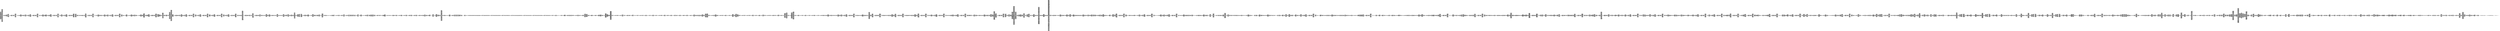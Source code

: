 digraph "graph.cfg.gv" {
	subgraph global {
		node [fontname=Courier fontsize=30.0 rank=same shape=box]
		block_0 [label="0: %00 = #0x1\l2: %01 = #0x40\l4: MSTORE(%01, %00)\l5: [NO_SSA] DUP1\l6: [NO_SSA] PUSH1\l8: [NO_SSA] DUP2\l9: [NO_SSA] MSTORE\la: [NO_SSA] PUSH1\lc: [NO_SSA] ADD\ld: [NO_SSA] PUSH1\lf: [NO_SSA] DUP2\l10: [NO_SSA] MSTORE\l11: [NO_SSA] PUSH1\l13: [NO_SSA] ADD\l14: [NO_SSA] PUSH1\l16: [NO_SSA] DUP2\l17: [NO_SSA] MSTORE\l18: [NO_SSA] PUSH1\l1a: [NO_SSA] ADD\l1b: [NO_SSA] PUSH1\l1d: [NO_SSA] DUP2\l1e: [NO_SSA] MSTORE\l1f: [NO_SSA] PUSH1\l21: [NO_SSA] ADD\l22: [NO_SSA] PUSH1\l24: [NO_SSA] DUP2\l25: [NO_SSA] MSTORE\l26: [NO_SSA] PUSH1\l28: [NO_SSA] ADD\l29: [NO_SSA] PUSH1\l2b: [NO_SSA] DUP2\l2c: [NO_SSA] MSTORE\l2d: [NO_SSA] PUSH1\l2f: [NO_SSA] ADD\l30: [NO_SSA] PUSH1\l32: [NO_SSA] DUP2\l33: [NO_SSA] MSTORE\l34: [NO_SSA] PUSH1\l36: [NO_SSA] ADD\l37: [NO_SSA] PUSH1\l39: [NO_SSA] DUP2\l3a: [NO_SSA] MSTORE\l3b: [NO_SSA] PUSH1\l3d: [NO_SSA] ADD\l3e: [NO_SSA] PUSH1\l40: [NO_SSA] DUP2\l41: [NO_SSA] MSTORE\l42: [NO_SSA] PUSH1\l44: [NO_SSA] ADD\l45: [NO_SSA] PUSH1\l47: [NO_SSA] DUP2\l48: [NO_SSA] MSTORE\l49: [NO_SSA] PUSH1\l4b: [NO_SSA] ADD\l4c: [NO_SSA] PUSH1\l4e: [NO_SSA] DUP2\l4f: [NO_SSA] MSTORE\l50: [NO_SSA] POP\l51: [NO_SSA] SWAP1\l52: [NO_SSA] JUMP\l"]
		block_53 [label="53: [NO_SSA] JUMPDEST\l54: [NO_SSA] DUP4\l55: [NO_SSA] MLOAD\l56: [NO_SSA] DUP2\l57: [NO_SSA] MSTORE\l58: [NO_SSA] PUSH1\l5a: [NO_SSA] DUP1\l5b: [NO_SSA] DUP6\l5c: [NO_SSA] ADD\l5d: [NO_SSA] MLOAD\l5e: [NO_SSA] SWAP1\l5f: [NO_SSA] DUP3\l60: [NO_SSA] ADD\l61: [NO_SSA] MSTORE\l62: [NO_SSA] PUSH1\l64: [NO_SSA] DUP1\l65: [NO_SSA] DUP6\l66: [NO_SSA] ADD\l67: [NO_SSA] MLOAD\l68: [NO_SSA] SWAP1\l69: [NO_SSA] DUP3\l6a: [NO_SSA] ADD\l6b: [NO_SSA] MSTORE\l6c: [NO_SSA] PUSH1\l6e: [NO_SSA] DUP1\l6f: [NO_SSA] DUP6\l70: [NO_SSA] ADD\l71: [NO_SSA] MLOAD\l72: [NO_SSA] SWAP1\l73: [NO_SSA] DUP3\l74: [NO_SSA] ADD\l75: [NO_SSA] MSTORE\l76: [NO_SSA] PUSH1\l78: [NO_SSA] DUP1\l79: [NO_SSA] DUP6\l7a: [NO_SSA] ADD\l7b: [NO_SSA] MLOAD\l7c: [NO_SSA] SWAP1\l7d: [NO_SSA] DUP3\l7e: [NO_SSA] ADD\l7f: [NO_SSA] MSTORE\l80: [NO_SSA] PUSH1\l82: [NO_SSA] DUP1\l83: [NO_SSA] DUP6\l84: [NO_SSA] ADD\l85: [NO_SSA] MLOAD\l86: [NO_SSA] SWAP1\l87: [NO_SSA] DUP3\l88: [NO_SSA] ADD\l89: [NO_SSA] MSTORE\l8a: [NO_SSA] PUSH1\l8c: [NO_SSA] DUP1\l8d: [NO_SSA] DUP6\l8e: [NO_SSA] ADD\l8f: [NO_SSA] MLOAD\l90: [NO_SSA] SWAP1\l91: [NO_SSA] DUP3\l92: [NO_SSA] ADD\l93: [NO_SSA] MSTORE\l94: [NO_SSA] PUSH1\l96: [NO_SSA] DUP1\l97: [NO_SSA] DUP6\l98: [NO_SSA] ADD\l99: [NO_SSA] MLOAD\l9a: [NO_SSA] SWAP1\l9b: [NO_SSA] DUP3\l9c: [NO_SSA] ADD\l9d: [NO_SSA] MSTORE\l9e: [NO_SSA] PUSH2\la1: [NO_SSA] DUP1\la2: [NO_SSA] DUP6\la3: [NO_SSA] ADD\la4: [NO_SSA] MLOAD\la5: [NO_SSA] SWAP1\la6: [NO_SSA] DUP3\la7: [NO_SSA] ADD\la8: [NO_SSA] MSTORE\la9: [NO_SSA] PUSH2\lac: [NO_SSA] DUP1\lad: [NO_SSA] DUP6\lae: [NO_SSA] ADD\laf: [NO_SSA] MLOAD\lb0: [NO_SSA] SWAP1\lb1: [NO_SSA] DUP3\lb2: [NO_SSA] ADD\lb3: [NO_SSA] MSTORE\lb4: [NO_SSA] PUSH2\lb7: [NO_SSA] DUP1\lb8: [NO_SSA] DUP6\lb9: [NO_SSA] ADD\lba: [NO_SSA] MLOAD\lbb: [NO_SSA] SWAP1\lbc: [NO_SSA] DUP3\lbd: [NO_SSA] ADD\lbe: [NO_SSA] DUP2\lbf: [NO_SSA] SWAP1\lc0: [NO_SSA] MSTORE\lc1: [NO_SSA] PUSH3\lc5: [NO_SSA] GT\lc6: [NO_SSA] ISZERO\lc7: [NO_SSA] PUSH3\lcb: [NO_SSA] JUMPI\l"]
		block_cc [label="cc: [NO_SSA] PUSH3\ld0: [NO_SSA] PUSH2\ld3: [NO_SSA] DUP3\ld4: [NO_SSA] ADD\ld5: [NO_SSA] MSTORE\l"]
		block_d6 [label="d6: [NO_SSA] JUMPDEST\ld7: [NO_SSA] PUSH1\ld9: [NO_SSA] SLOAD\lda: [NO_SSA] PUSH1\ldc: [NO_SSA] MLOAD\ldd: [NO_SSA] PUSH4\le2: [NO_SSA] PUSH1\le4: [NO_SSA] INVALID\l"]
		block_e5 [label="e5: [NO_SSA] DUP2\le6: [NO_SSA] MSTORE\le7: [NO_SSA] PUSH2\lea: [NO_SSA] DUP6\leb: [NO_SSA] AND\lec: [NO_SSA] PUSH1\lee: [NO_SSA] DUP3\lef: [NO_SSA] ADD\lf0: [NO_SSA] MSTORE\lf1: [NO_SSA] PUSH1\lf3: [NO_SSA] PUSH1\lf5: [NO_SSA] PUSH1\lf7: [NO_SSA] INVALID\l"]
		block_f8 [label="f8: [NO_SSA] SUB\lf9: [NO_SSA] SWAP1\lfa: [NO_SSA] SWAP2\lfb: [NO_SSA] AND\lfc: [NO_SSA] SWAP1\lfd: [NO_SSA] PUSH4\l102: [NO_SSA] SWAP1\l103: [NO_SSA] PUSH1\l105: [NO_SSA] ADD\l106: [NO_SSA] PUSH1\l108: [NO_SSA] PUSH1\l10a: [NO_SSA] MLOAD\l10b: [NO_SSA] DUP1\l10c: [NO_SSA] DUP4\l10d: [NO_SSA] SUB\l10e: [NO_SSA] DUP2\l10f: [NO_SSA] DUP7\l110: [NO_SSA] DUP1\l111: [NO_SSA] EXTCODESIZE\l112: [NO_SSA] ISZERO\l113: [NO_SSA] DUP1\l114: [NO_SSA] ISZERO\l115: [NO_SSA] PUSH3\l119: [NO_SSA] JUMPI\l"]
		block_11a [label="11a: [NO_SSA] PUSH1\l11c: [NO_SSA] DUP1\l11d: [NO_SSA] REVERT\l"]
		block_11e [label="11e: [NO_SSA] JUMPDEST\l11f: [NO_SSA] POP\l120: [NO_SSA] GAS\l121: [NO_SSA] STATICCALL\l122: [NO_SSA] ISZERO\l123: [NO_SSA] DUP1\l124: [NO_SSA] ISZERO\l125: [NO_SSA] PUSH3\l129: [NO_SSA] JUMPI\l"]
		block_12a [label="12a: [NO_SSA] RETURNDATASIZE\l12b: [NO_SSA] PUSH1\l12d: [NO_SSA] DUP1\l12e: [NO_SSA] RETURNDATACOPY\l12f: [NO_SSA] RETURNDATASIZE\l130: [NO_SSA] PUSH1\l132: [NO_SSA] REVERT\l"]
		block_133 [label="133: [NO_SSA] JUMPDEST\l134: [NO_SSA] POP\l135: [NO_SSA] POP\l136: [NO_SSA] POP\l137: [NO_SSA] POP\l138: [NO_SSA] PUSH1\l13a: [NO_SSA] MLOAD\l13b: [NO_SSA] RETURNDATASIZE\l13c: [NO_SSA] PUSH1\l13e: [NO_SSA] NOT\l13f: [NO_SSA] PUSH1\l141: [NO_SSA] DUP3\l142: [NO_SSA] ADD\l143: [NO_SSA] AND\l144: [NO_SSA] DUP3\l145: [NO_SSA] ADD\l146: [NO_SSA] DUP1\l147: [NO_SSA] PUSH1\l149: [NO_SSA] MSTORE\l14a: [NO_SSA] POP\l14b: [NO_SSA] DUP2\l14c: [NO_SSA] ADD\l14d: [NO_SSA] SWAP1\l14e: [NO_SSA] PUSH3\l152: [NO_SSA] SWAP2\l153: [NO_SSA] SWAP1\l154: [NO_SSA] PUSH3\l158: [NO_SSA] JUMP\l"]
		block_159 [label="159: [NO_SSA] JUMPDEST\l15a: [NO_SSA] PUSH3\l15e: [NO_SSA] JUMPI\l"]
		block_15f [label="15f: [NO_SSA] PUSH1\l161: [NO_SSA] MLOAD\l162: [NO_SSA] PUSH3\l166: [NO_SSA] PUSH1\l168: [NO_SSA] INVALID\l"]
		block_169 [label="169: [NO_SSA] DUP2\l16a: [NO_SSA] MSTORE\l16b: [NO_SSA] PUSH1\l16d: [NO_SSA] PUSH1\l16f: [NO_SSA] DUP3\l170: [NO_SSA] ADD\l171: [NO_SSA] MSTORE\l172: [NO_SSA] PUSH1\l174: [NO_SSA] PUSH1\l176: [NO_SSA] DUP3\l177: [NO_SSA] ADD\l178: [NO_SSA] MSTORE\l179: [NO_SSA] PUSH7\l181: [NO_SSA] PUSH1\l183: [NO_SSA] INVALID\l"]
		block_184 [label="184: [NO_SSA] PUSH1\l186: [NO_SSA] DUP3\l187: [NO_SSA] ADD\l188: [NO_SSA] MSTORE\l189: [NO_SSA] PUSH1\l18b: [NO_SSA] ADD\l"]
		block_18c [label="18c: [NO_SSA] JUMPDEST\l18d: [NO_SSA] PUSH1\l18f: [NO_SSA] MLOAD\l190: [NO_SSA] DUP1\l191: [NO_SSA] SWAP2\l192: [NO_SSA] SUB\l193: [NO_SSA] SWAP1\l194: [NO_SSA] REVERT\l"]
		block_195 [label="195: [NO_SSA] JUMPDEST\l196: [NO_SSA] PUSH1\l198: [NO_SSA] PUSH1\l19a: [NO_SSA] SWAP1\l19b: [NO_SSA] SLOAD\l19c: [NO_SSA] SWAP1\l19d: [NO_SSA] PUSH2\l1a0: [NO_SSA] EXP\l1a1: [NO_SSA] SWAP1\l1a2: [NO_SSA] DIV\l1a3: [NO_SSA] PUSH1\l1a5: [NO_SSA] PUSH1\l1a7: [NO_SSA] PUSH1\l1a9: [NO_SSA] INVALID\l"]
		block_1aa [label="1aa: [NO_SSA] SUB\l1ab: [NO_SSA] AND\l1ac: [NO_SSA] PUSH1\l1ae: [NO_SSA] PUSH1\l1b0: [NO_SSA] PUSH1\l1b2: [NO_SSA] INVALID\l"]
		block_1b3 [label="1b3: [NO_SSA] SUB\l1b4: [NO_SSA] AND\l1b5: [NO_SSA] PUSH4\l1ba: [NO_SSA] PUSH1\l1bc: [NO_SSA] MLOAD\l1bd: [NO_SSA] DUP2\l1be: [NO_SSA] PUSH4\l1c3: [NO_SSA] AND\l1c4: [NO_SSA] PUSH1\l1c6: [NO_SSA] INVALID\l"]
		block_1c7 [label="1c7: [NO_SSA] DUP2\l1c8: [NO_SSA] MSTORE\l1c9: [NO_SSA] PUSH1\l1cb: [NO_SSA] ADD\l1cc: [NO_SSA] PUSH1\l1ce: [NO_SSA] PUSH1\l1d0: [NO_SSA] MLOAD\l1d1: [NO_SSA] DUP1\l1d2: [NO_SSA] DUP4\l1d3: [NO_SSA] SUB\l1d4: [NO_SSA] DUP2\l1d5: [NO_SSA] DUP7\l1d6: [NO_SSA] DUP1\l1d7: [NO_SSA] EXTCODESIZE\l1d8: [NO_SSA] ISZERO\l1d9: [NO_SSA] DUP1\l1da: [NO_SSA] ISZERO\l1db: [NO_SSA] PUSH3\l1df: [NO_SSA] JUMPI\l"]
		block_1e0 [label="1e0: [NO_SSA] PUSH1\l1e2: [NO_SSA] DUP1\l1e3: [NO_SSA] REVERT\l"]
		block_1e4 [label="1e4: [NO_SSA] JUMPDEST\l1e5: [NO_SSA] POP\l1e6: [NO_SSA] GAS\l1e7: [NO_SSA] STATICCALL\l1e8: [NO_SSA] ISZERO\l1e9: [NO_SSA] DUP1\l1ea: [NO_SSA] ISZERO\l1eb: [NO_SSA] PUSH3\l1ef: [NO_SSA] JUMPI\l"]
		block_1f0 [label="1f0: [NO_SSA] RETURNDATASIZE\l1f1: [NO_SSA] PUSH1\l1f3: [NO_SSA] DUP1\l1f4: [NO_SSA] RETURNDATACOPY\l1f5: [NO_SSA] RETURNDATASIZE\l1f6: [NO_SSA] PUSH1\l1f8: [NO_SSA] REVERT\l"]
		block_1f9 [label="1f9: [NO_SSA] JUMPDEST\l1fa: [NO_SSA] POP\l1fb: [NO_SSA] POP\l1fc: [NO_SSA] POP\l1fd: [NO_SSA] POP\l1fe: [NO_SSA] PUSH1\l200: [NO_SSA] MLOAD\l201: [NO_SSA] RETURNDATASIZE\l202: [NO_SSA] PUSH1\l204: [NO_SSA] NOT\l205: [NO_SSA] PUSH1\l207: [NO_SSA] DUP3\l208: [NO_SSA] ADD\l209: [NO_SSA] AND\l20a: [NO_SSA] DUP3\l20b: [NO_SSA] ADD\l20c: [NO_SSA] DUP1\l20d: [NO_SSA] PUSH1\l20f: [NO_SSA] MSTORE\l210: [NO_SSA] POP\l211: [NO_SSA] DUP2\l212: [NO_SSA] ADD\l213: [NO_SSA] SWAP1\l214: [NO_SSA] PUSH3\l218: [NO_SSA] SWAP2\l219: [NO_SSA] SWAP1\l21a: [NO_SSA] PUSH3\l21e: [NO_SSA] JUMP\l"]
		block_21f [label="21f: [NO_SSA] JUMPDEST\l220: [NO_SSA] CALLVALUE\l221: [NO_SSA] EQ\l222: [NO_SSA] PUSH3\l226: [NO_SSA] JUMPI\l"]
		block_227 [label="227: [NO_SSA] PUSH1\l229: [NO_SSA] MLOAD\l22a: [NO_SSA] PUSH3\l22e: [NO_SSA] PUSH1\l230: [NO_SSA] INVALID\l"]
		block_231 [label="231: [NO_SSA] DUP2\l232: [NO_SSA] MSTORE\l233: [NO_SSA] PUSH1\l235: [NO_SSA] PUSH1\l237: [NO_SSA] DUP3\l238: [NO_SSA] ADD\l239: [NO_SSA] MSTORE\l23a: [NO_SSA] PUSH1\l23c: [NO_SSA] PUSH1\l23e: [NO_SSA] DUP3\l23f: [NO_SSA] ADD\l240: [NO_SSA] MSTORE\l241: [NO_SSA] PUSH11\l24d: [NO_SSA] PUSH1\l24f: [NO_SSA] INVALID\l"]
		block_250 [label="250: [NO_SSA] PUSH1\l252: [NO_SSA] DUP3\l253: [NO_SSA] ADD\l254: [NO_SSA] MSTORE\l255: [NO_SSA] PUSH1\l257: [NO_SSA] ADD\l258: [NO_SSA] PUSH3\l25c: [NO_SSA] JUMP\l"]
		block_25d [label="25d: [NO_SSA] JUMPDEST\l25e: [NO_SSA] PUSH1\l260: [NO_SSA] PUSH1\l262: [NO_SSA] SWAP1\l263: [NO_SSA] SLOAD\l264: [NO_SSA] SWAP1\l265: [NO_SSA] PUSH2\l268: [NO_SSA] EXP\l269: [NO_SSA] SWAP1\l26a: [NO_SSA] DIV\l26b: [NO_SSA] PUSH1\l26d: [NO_SSA] PUSH1\l26f: [NO_SSA] PUSH1\l271: [NO_SSA] INVALID\l"]
		block_272 [label="272: [NO_SSA] SUB\l273: [NO_SSA] AND\l274: [NO_SSA] PUSH1\l276: [NO_SSA] PUSH1\l278: [NO_SSA] PUSH1\l27a: [NO_SSA] INVALID\l"]
		block_27b [label="27b: [NO_SSA] SUB\l27c: [NO_SSA] AND\l27d: [NO_SSA] PUSH4\l282: [NO_SSA] PUSH1\l284: [NO_SSA] MLOAD\l285: [NO_SSA] DUP2\l286: [NO_SSA] PUSH4\l28b: [NO_SSA] AND\l28c: [NO_SSA] PUSH1\l28e: [NO_SSA] INVALID\l"]
		block_28f [label="28f: [NO_SSA] DUP2\l290: [NO_SSA] MSTORE\l291: [NO_SSA] PUSH1\l293: [NO_SSA] ADD\l294: [NO_SSA] PUSH1\l296: [NO_SSA] PUSH1\l298: [NO_SSA] MLOAD\l299: [NO_SSA] DUP1\l29a: [NO_SSA] DUP4\l29b: [NO_SSA] SUB\l29c: [NO_SSA] DUP2\l29d: [NO_SSA] DUP7\l29e: [NO_SSA] DUP1\l29f: [NO_SSA] EXTCODESIZE\l2a0: [NO_SSA] ISZERO\l2a1: [NO_SSA] DUP1\l2a2: [NO_SSA] ISZERO\l2a3: [NO_SSA] PUSH3\l2a7: [NO_SSA] JUMPI\l"]
		block_2a8 [label="2a8: [NO_SSA] PUSH1\l2aa: [NO_SSA] DUP1\l2ab: [NO_SSA] REVERT\l"]
		block_2ac [label="2ac: [NO_SSA] JUMPDEST\l2ad: [NO_SSA] POP\l2ae: [NO_SSA] GAS\l2af: [NO_SSA] STATICCALL\l2b0: [NO_SSA] ISZERO\l2b1: [NO_SSA] DUP1\l2b2: [NO_SSA] ISZERO\l2b3: [NO_SSA] PUSH3\l2b7: [NO_SSA] JUMPI\l"]
		block_2b8 [label="2b8: [NO_SSA] RETURNDATASIZE\l2b9: [NO_SSA] PUSH1\l2bb: [NO_SSA] DUP1\l2bc: [NO_SSA] RETURNDATACOPY\l2bd: [NO_SSA] RETURNDATASIZE\l2be: [NO_SSA] PUSH1\l2c0: [NO_SSA] REVERT\l"]
		block_2c1 [label="2c1: [NO_SSA] JUMPDEST\l2c2: [NO_SSA] POP\l2c3: [NO_SSA] POP\l2c4: [NO_SSA] POP\l2c5: [NO_SSA] POP\l2c6: [NO_SSA] PUSH1\l2c8: [NO_SSA] MLOAD\l2c9: [NO_SSA] RETURNDATASIZE\l2ca: [NO_SSA] PUSH1\l2cc: [NO_SSA] NOT\l2cd: [NO_SSA] PUSH1\l2cf: [NO_SSA] DUP3\l2d0: [NO_SSA] ADD\l2d1: [NO_SSA] AND\l2d2: [NO_SSA] DUP3\l2d3: [NO_SSA] ADD\l2d4: [NO_SSA] DUP1\l2d5: [NO_SSA] PUSH1\l2d7: [NO_SSA] MSTORE\l2d8: [NO_SSA] POP\l2d9: [NO_SSA] DUP2\l2da: [NO_SSA] ADD\l2db: [NO_SSA] SWAP1\l2dc: [NO_SSA] PUSH3\l2e0: [NO_SSA] SWAP2\l2e1: [NO_SSA] SWAP1\l2e2: [NO_SSA] PUSH3\l2e6: [NO_SSA] JUMP\l"]
		block_2e7 [label="2e7: [NO_SSA] JUMPDEST\l2e8: [NO_SSA] PUSH1\l2ea: [NO_SSA] PUSH1\l2ec: [NO_SSA] PUSH1\l2ee: [NO_SSA] INVALID\l"]
		block_2ef [label="2ef: [NO_SSA] SUB\l2f0: [NO_SSA] AND\l2f1: [NO_SSA] PUSH2\l2f4: [NO_SSA] PUSH1\l2f6: [NO_SSA] PUSH1\l2f8: [NO_SSA] SWAP1\l2f9: [NO_SSA] SLOAD\l2fa: [NO_SSA] SWAP1\l2fb: [NO_SSA] PUSH2\l2fe: [NO_SSA] EXP\l2ff: [NO_SSA] SWAP1\l300: [NO_SSA] DIV\l301: [NO_SSA] PUSH1\l303: [NO_SSA] PUSH1\l305: [NO_SSA] PUSH1\l307: [NO_SSA] INVALID\l"]
		block_308 [label="308: [NO_SSA] SUB\l309: [NO_SSA] AND\l30a: [NO_SSA] PUSH1\l30c: [NO_SSA] PUSH1\l30e: [NO_SSA] PUSH1\l310: [NO_SSA] INVALID\l"]
		block_311 [label="311: [NO_SSA] SUB\l312: [NO_SSA] AND\l313: [NO_SSA] PUSH4\l318: [NO_SSA] PUSH1\l31a: [NO_SSA] MLOAD\l31b: [NO_SSA] DUP2\l31c: [NO_SSA] PUSH4\l321: [NO_SSA] AND\l322: [NO_SSA] PUSH1\l324: [NO_SSA] INVALID\l"]
		block_325 [label="325: [NO_SSA] DUP2\l326: [NO_SSA] MSTORE\l327: [NO_SSA] PUSH1\l329: [NO_SSA] ADD\l32a: [NO_SSA] PUSH1\l32c: [NO_SSA] PUSH1\l32e: [NO_SSA] MLOAD\l32f: [NO_SSA] DUP1\l330: [NO_SSA] DUP4\l331: [NO_SSA] SUB\l332: [NO_SSA] DUP2\l333: [NO_SSA] DUP7\l334: [NO_SSA] DUP1\l335: [NO_SSA] EXTCODESIZE\l336: [NO_SSA] ISZERO\l337: [NO_SSA] DUP1\l338: [NO_SSA] ISZERO\l339: [NO_SSA] PUSH3\l33d: [NO_SSA] JUMPI\l"]
		block_33e [label="33e: [NO_SSA] PUSH1\l340: [NO_SSA] DUP1\l341: [NO_SSA] REVERT\l"]
		block_342 [label="342: [NO_SSA] JUMPDEST\l343: [NO_SSA] POP\l344: [NO_SSA] GAS\l345: [NO_SSA] STATICCALL\l346: [NO_SSA] ISZERO\l347: [NO_SSA] DUP1\l348: [NO_SSA] ISZERO\l349: [NO_SSA] PUSH3\l34d: [NO_SSA] JUMPI\l"]
		block_34e [label="34e: [NO_SSA] RETURNDATASIZE\l34f: [NO_SSA] PUSH1\l351: [NO_SSA] DUP1\l352: [NO_SSA] RETURNDATACOPY\l353: [NO_SSA] RETURNDATASIZE\l354: [NO_SSA] PUSH1\l356: [NO_SSA] REVERT\l"]
		block_357 [label="357: [NO_SSA] JUMPDEST\l358: [NO_SSA] POP\l359: [NO_SSA] POP\l35a: [NO_SSA] POP\l35b: [NO_SSA] POP\l35c: [NO_SSA] PUSH1\l35e: [NO_SSA] MLOAD\l35f: [NO_SSA] RETURNDATASIZE\l360: [NO_SSA] PUSH1\l362: [NO_SSA] NOT\l363: [NO_SSA] PUSH1\l365: [NO_SSA] DUP3\l366: [NO_SSA] ADD\l367: [NO_SSA] AND\l368: [NO_SSA] DUP3\l369: [NO_SSA] ADD\l36a: [NO_SSA] DUP1\l36b: [NO_SSA] PUSH1\l36d: [NO_SSA] MSTORE\l36e: [NO_SSA] POP\l36f: [NO_SSA] DUP2\l370: [NO_SSA] ADD\l371: [NO_SSA] SWAP1\l372: [NO_SSA] PUSH3\l376: [NO_SSA] SWAP2\l377: [NO_SSA] SWAP1\l378: [NO_SSA] PUSH3\l37c: [NO_SSA] JUMP\l"]
		block_37d [label="37d: [NO_SSA] JUMPDEST\l37e: [NO_SSA] PUSH1\l380: [NO_SSA] MLOAD\l381: [NO_SSA] DUP2\l382: [NO_SSA] ISZERO\l383: [NO_SSA] SWAP1\l384: [NO_SSA] SWAP3\l385: [NO_SSA] MUL\l386: [NO_SSA] SWAP2\l387: [NO_SSA] PUSH1\l389: [NO_SSA] DUP2\l38a: [NO_SSA] DUP2\l38b: [NO_SSA] DUP2\l38c: [NO_SSA] DUP6\l38d: [NO_SSA] DUP9\l38e: [NO_SSA] DUP9\l38f: [NO_SSA] CALL\l390: [NO_SSA] SWAP4\l391: [NO_SSA] POP\l392: [NO_SSA] POP\l393: [NO_SSA] POP\l394: [NO_SSA] POP\l395: [NO_SSA] ISZERO\l396: [NO_SSA] DUP1\l397: [NO_SSA] ISZERO\l398: [NO_SSA] PUSH3\l39c: [NO_SSA] JUMPI\l"]
		block_39d [label="39d: [NO_SSA] RETURNDATASIZE\l39e: [NO_SSA] PUSH1\l3a0: [NO_SSA] DUP1\l3a1: [NO_SSA] RETURNDATACOPY\l3a2: [NO_SSA] RETURNDATASIZE\l3a3: [NO_SSA] PUSH1\l3a5: [NO_SSA] REVERT\l"]
		block_3a6 [label="3a6: [NO_SSA] JUMPDEST\l3a7: [NO_SSA] POP\l3a8: [NO_SSA] PUSH1\l3aa: [NO_SSA] PUSH1\l3ac: [NO_SSA] PUSH1\l3ae: [NO_SSA] INVALID\l"]
		block_3af [label="3af: [NO_SSA] SUB\l3b0: [NO_SSA] DUP6\l3b1: [NO_SSA] AND\l3b2: [NO_SSA] ISZERO\l3b3: [NO_SSA] PUSH3\l3b7: [NO_SSA] JUMPI\l"]
		block_3b8 [label="3b8: [NO_SSA] PUSH1\l3ba: [NO_SSA] SLOAD\l3bb: [NO_SSA] PUSH1\l3bd: [NO_SSA] MLOAD\l3be: [NO_SSA] PUSH4\l3c3: [NO_SSA] PUSH1\l3c5: [NO_SSA] INVALID\l"]
		block_3c6 [label="3c6: [NO_SSA] DUP2\l3c7: [NO_SSA] MSTORE\l3c8: [NO_SSA] PUSH1\l3ca: [NO_SSA] PUSH1\l3cc: [NO_SSA] PUSH1\l3ce: [NO_SSA] INVALID\l"]
		block_3cf [label="3cf: [NO_SSA] SUB\l3d0: [NO_SSA] DUP8\l3d1: [NO_SSA] DUP2\l3d2: [NO_SSA] AND\l3d3: [NO_SSA] PUSH1\l3d5: [NO_SSA] DUP4\l3d6: [NO_SSA] ADD\l3d7: [NO_SSA] MSTORE\l3d8: [NO_SSA] SWAP1\l3d9: [NO_SSA] SWAP2\l3da: [NO_SSA] AND\l3db: [NO_SSA] SWAP1\l3dc: [NO_SSA] PUSH4\l3e1: [NO_SSA] SWAP1\l3e2: [NO_SSA] PUSH1\l3e4: [NO_SSA] ADD\l3e5: [NO_SSA] PUSH1\l3e7: [NO_SSA] PUSH1\l3e9: [NO_SSA] MLOAD\l3ea: [NO_SSA] DUP1\l3eb: [NO_SSA] DUP4\l3ec: [NO_SSA] SUB\l3ed: [NO_SSA] DUP2\l3ee: [NO_SSA] DUP7\l3ef: [NO_SSA] DUP1\l3f0: [NO_SSA] EXTCODESIZE\l3f1: [NO_SSA] ISZERO\l3f2: [NO_SSA] DUP1\l3f3: [NO_SSA] ISZERO\l3f4: [NO_SSA] PUSH3\l3f8: [NO_SSA] JUMPI\l"]
		block_3f9 [label="3f9: [NO_SSA] PUSH1\l3fb: [NO_SSA] DUP1\l3fc: [NO_SSA] REVERT\l"]
		block_3fd [label="3fd: [NO_SSA] JUMPDEST\l3fe: [NO_SSA] POP\l3ff: [NO_SSA] GAS\l400: [NO_SSA] STATICCALL\l401: [NO_SSA] ISZERO\l402: [NO_SSA] DUP1\l403: [NO_SSA] ISZERO\l404: [NO_SSA] PUSH3\l408: [NO_SSA] JUMPI\l"]
		block_409 [label="409: [NO_SSA] RETURNDATASIZE\l40a: [NO_SSA] PUSH1\l40c: [NO_SSA] DUP1\l40d: [NO_SSA] RETURNDATACOPY\l40e: [NO_SSA] RETURNDATASIZE\l40f: [NO_SSA] PUSH1\l411: [NO_SSA] REVERT\l"]
		block_412 [label="412: [NO_SSA] JUMPDEST\l413: [NO_SSA] POP\l414: [NO_SSA] POP\l415: [NO_SSA] POP\l416: [NO_SSA] POP\l417: [NO_SSA] PUSH1\l419: [NO_SSA] MLOAD\l41a: [NO_SSA] RETURNDATASIZE\l41b: [NO_SSA] PUSH1\l41d: [NO_SSA] NOT\l41e: [NO_SSA] PUSH1\l420: [NO_SSA] DUP3\l421: [NO_SSA] ADD\l422: [NO_SSA] AND\l423: [NO_SSA] DUP3\l424: [NO_SSA] ADD\l425: [NO_SSA] DUP1\l426: [NO_SSA] PUSH1\l428: [NO_SSA] MSTORE\l429: [NO_SSA] POP\l42a: [NO_SSA] DUP2\l42b: [NO_SSA] ADD\l42c: [NO_SSA] SWAP1\l42d: [NO_SSA] PUSH3\l431: [NO_SSA] SWAP2\l432: [NO_SSA] SWAP1\l433: [NO_SSA] PUSH3\l437: [NO_SSA] JUMP\l"]
		block_438 [label="438: [NO_SSA] JUMPDEST\l439: [NO_SSA] PUSH3\l43d: [NO_SSA] JUMPI\l"]
		block_43e [label="43e: [NO_SSA] PUSH1\l440: [NO_SSA] MLOAD\l441: [NO_SSA] PUSH3\l445: [NO_SSA] PUSH1\l447: [NO_SSA] INVALID\l"]
		block_448 [label="448: [NO_SSA] DUP2\l449: [NO_SSA] MSTORE\l44a: [NO_SSA] PUSH1\l44c: [NO_SSA] PUSH1\l44e: [NO_SSA] DUP3\l44f: [NO_SSA] ADD\l450: [NO_SSA] MSTORE\l451: [NO_SSA] PUSH1\l453: [NO_SSA] PUSH1\l455: [NO_SSA] DUP3\l456: [NO_SSA] ADD\l457: [NO_SSA] MSTORE\l458: [NO_SSA] PUSH16\l469: [NO_SSA] PUSH1\l46b: [NO_SSA] INVALID\l"]
		block_46c [label="46c: [NO_SSA] PUSH1\l46e: [NO_SSA] DUP3\l46f: [NO_SSA] ADD\l470: [NO_SSA] MSTORE\l471: [NO_SSA] PUSH1\l473: [NO_SSA] ADD\l474: [NO_SSA] PUSH3\l478: [NO_SSA] JUMP\l"]
		block_479 [label="479: [NO_SSA] JUMPDEST\l47a: [NO_SSA] DUP1\l47b: [NO_SSA] MLOAD\l47c: [NO_SSA] PUSH2\l47f: [NO_SSA] GT\l480: [NO_SSA] ISZERO\l481: [NO_SSA] PUSH3\l485: [NO_SSA] JUMPI\l"]
		block_486 [label="486: [NO_SSA] PUSH1\l488: [NO_SSA] MLOAD\l489: [NO_SSA] PUSH3\l48d: [NO_SSA] PUSH1\l48f: [NO_SSA] INVALID\l"]
		block_490 [label="490: [NO_SSA] DUP2\l491: [NO_SSA] MSTORE\l492: [NO_SSA] PUSH1\l494: [NO_SSA] PUSH1\l496: [NO_SSA] DUP3\l497: [NO_SSA] ADD\l498: [NO_SSA] MSTORE\l499: [NO_SSA] PUSH1\l49b: [NO_SSA] PUSH1\l49d: [NO_SSA] DUP3\l49e: [NO_SSA] ADD\l49f: [NO_SSA] MSTORE\l4a0: [NO_SSA] PUSH9\l4aa: [NO_SSA] PUSH1\l4ac: [NO_SSA] INVALID\l"]
		block_4ad [label="4ad: [NO_SSA] PUSH1\l4af: [NO_SSA] DUP3\l4b0: [NO_SSA] ADD\l4b1: [NO_SSA] MSTORE\l4b2: [NO_SSA] PUSH1\l4b4: [NO_SSA] ADD\l4b5: [NO_SSA] PUSH3\l4b9: [NO_SSA] JUMP\l"]
		block_4ba [label="4ba: [NO_SSA] JUMPDEST\l4bb: [NO_SSA] PUSH1\l4bd: [NO_SSA] PUSH1\l4bf: [NO_SSA] SWAP1\l4c0: [NO_SSA] SLOAD\l4c1: [NO_SSA] SWAP1\l4c2: [NO_SSA] PUSH2\l4c5: [NO_SSA] EXP\l4c6: [NO_SSA] SWAP1\l4c7: [NO_SSA] DIV\l4c8: [NO_SSA] PUSH1\l4ca: [NO_SSA] PUSH1\l4cc: [NO_SSA] PUSH1\l4ce: [NO_SSA] INVALID\l"]
		block_4cf [label="4cf: [NO_SSA] SUB\l4d0: [NO_SSA] AND\l4d1: [NO_SSA] PUSH1\l4d3: [NO_SSA] PUSH1\l4d5: [NO_SSA] PUSH1\l4d7: [NO_SSA] INVALID\l"]
		block_4d8 [label="4d8: [NO_SSA] SUB\l4d9: [NO_SSA] AND\l4da: [NO_SSA] PUSH4\l4df: [NO_SSA] PUSH1\l4e1: [NO_SSA] MLOAD\l4e2: [NO_SSA] DUP2\l4e3: [NO_SSA] PUSH4\l4e8: [NO_SSA] AND\l4e9: [NO_SSA] PUSH1\l4eb: [NO_SSA] INVALID\l"]
		block_4ec [label="4ec: [NO_SSA] DUP2\l4ed: [NO_SSA] MSTORE\l4ee: [NO_SSA] PUSH1\l4f0: [NO_SSA] ADD\l4f1: [NO_SSA] PUSH1\l4f3: [NO_SSA] PUSH1\l4f5: [NO_SSA] MLOAD\l4f6: [NO_SSA] DUP1\l4f7: [NO_SSA] DUP4\l4f8: [NO_SSA] SUB\l4f9: [NO_SSA] DUP2\l4fa: [NO_SSA] DUP7\l4fb: [NO_SSA] DUP1\l4fc: [NO_SSA] EXTCODESIZE\l4fd: [NO_SSA] ISZERO\l4fe: [NO_SSA] DUP1\l4ff: [NO_SSA] ISZERO\l500: [NO_SSA] PUSH3\l504: [NO_SSA] JUMPI\l"]
		block_505 [label="505: [NO_SSA] PUSH1\l507: [NO_SSA] DUP1\l508: [NO_SSA] REVERT\l"]
		block_509 [label="509: [NO_SSA] JUMPDEST\l50a: [NO_SSA] POP\l50b: [NO_SSA] GAS\l50c: [NO_SSA] STATICCALL\l50d: [NO_SSA] ISZERO\l50e: [NO_SSA] DUP1\l50f: [NO_SSA] ISZERO\l510: [NO_SSA] PUSH3\l514: [NO_SSA] JUMPI\l"]
		block_515 [label="515: [NO_SSA] RETURNDATASIZE\l516: [NO_SSA] PUSH1\l518: [NO_SSA] DUP1\l519: [NO_SSA] RETURNDATACOPY\l51a: [NO_SSA] RETURNDATASIZE\l51b: [NO_SSA] PUSH1\l51d: [NO_SSA] REVERT\l"]
		block_51e [label="51e: [NO_SSA] JUMPDEST\l51f: [NO_SSA] POP\l520: [NO_SSA] POP\l521: [NO_SSA] POP\l522: [NO_SSA] POP\l523: [NO_SSA] PUSH1\l525: [NO_SSA] MLOAD\l526: [NO_SSA] RETURNDATASIZE\l527: [NO_SSA] PUSH1\l529: [NO_SSA] NOT\l52a: [NO_SSA] PUSH1\l52c: [NO_SSA] DUP3\l52d: [NO_SSA] ADD\l52e: [NO_SSA] AND\l52f: [NO_SSA] DUP3\l530: [NO_SSA] ADD\l531: [NO_SSA] DUP1\l532: [NO_SSA] PUSH1\l534: [NO_SSA] MSTORE\l535: [NO_SSA] POP\l536: [NO_SSA] DUP2\l537: [NO_SSA] ADD\l538: [NO_SSA] SWAP1\l539: [NO_SSA] PUSH3\l53d: [NO_SSA] SWAP2\l53e: [NO_SSA] SWAP1\l53f: [NO_SSA] PUSH3\l543: [NO_SSA] JUMP\l"]
		block_544 [label="544: [NO_SSA] JUMPDEST\l545: [NO_SSA] DUP2\l546: [NO_SSA] PUSH2\l549: [NO_SSA] ADD\l54a: [NO_SSA] MLOAD\l54b: [NO_SSA] DUP3\l54c: [NO_SSA] PUSH2\l54f: [NO_SSA] ADD\l550: [NO_SSA] MLOAD\l551: [NO_SSA] PUSH3\l555: [NO_SSA] SWAP2\l556: [NO_SSA] SWAP1\l557: [NO_SSA] PUSH3\l55b: [NO_SSA] JUMP\l"]
		block_55c [label="55c: [NO_SSA] JUMPDEST\l55d: [NO_SSA] GT\l55e: [NO_SSA] ISZERO\l55f: [NO_SSA] PUSH3\l563: [NO_SSA] JUMPI\l"]
		block_564 [label="564: [NO_SSA] PUSH1\l566: [NO_SSA] DUP1\l567: [NO_SSA] REVERT\l"]
		block_568 [label="568: [NO_SSA] JUMPDEST\l569: [NO_SSA] PUSH1\l56b: [NO_SSA] DUP2\l56c: [NO_SSA] PUSH1\l56e: [NO_SSA] ADD\l56f: [NO_SSA] MLOAD\l570: [NO_SSA] DUP3\l571: [NO_SSA] PUSH1\l573: [NO_SSA] ADD\l574: [NO_SSA] MLOAD\l575: [NO_SSA] PUSH3\l579: [NO_SSA] SWAP2\l57a: [NO_SSA] SWAP1\l57b: [NO_SSA] PUSH3\l57f: [NO_SSA] JUMP\l"]
		block_580 [label="580: [NO_SSA] JUMPDEST\l581: [NO_SSA] GT\l582: [NO_SSA] PUSH3\l586: [NO_SSA] JUMPI\l"]
		block_587 [label="587: [NO_SSA] PUSH1\l589: [NO_SSA] MLOAD\l58a: [NO_SSA] PUSH3\l58e: [NO_SSA] PUSH1\l590: [NO_SSA] INVALID\l"]
		block_591 [label="591: [NO_SSA] DUP2\l592: [NO_SSA] MSTORE\l593: [NO_SSA] PUSH1\l595: [NO_SSA] PUSH1\l597: [NO_SSA] DUP3\l598: [NO_SSA] ADD\l599: [NO_SSA] MSTORE\l59a: [NO_SSA] PUSH1\l59c: [NO_SSA] PUSH1\l59e: [NO_SSA] DUP3\l59f: [NO_SSA] ADD\l5a0: [NO_SSA] MSTORE\l5a1: [NO_SSA] PUSH14\l5b0: [NO_SSA] PUSH1\l5b2: [NO_SSA] INVALID\l"]
		block_5b3 [label="5b3: [NO_SSA] PUSH1\l5b5: [NO_SSA] DUP3\l5b6: [NO_SSA] ADD\l5b7: [NO_SSA] MSTORE\l5b8: [NO_SSA] PUSH1\l5ba: [NO_SSA] ADD\l5bb: [NO_SSA] PUSH3\l5bf: [NO_SSA] JUMP\l"]
		block_5c0 [label="5c0: [NO_SSA] JUMPDEST\l5c1: [NO_SSA] PUSH2\l5c4: [NO_SSA] DUP2\l5c5: [NO_SSA] PUSH1\l5c7: [NO_SSA] ADD\l5c8: [NO_SSA] MLOAD\l5c9: [NO_SSA] LT\l5ca: [NO_SSA] ISZERO\l5cb: [NO_SSA] DUP1\l5cc: [NO_SSA] ISZERO\l5cd: [NO_SSA] PUSH3\l5d1: [NO_SSA] JUMPI\l"]
		block_5d2 [label="5d2: [NO_SSA] POP\l5d3: [NO_SSA] PUSH2\l5d6: [NO_SSA] DUP2\l5d7: [NO_SSA] PUSH1\l5d9: [NO_SSA] ADD\l5da: [NO_SSA] MLOAD\l5db: [NO_SSA] GT\l5dc: [NO_SSA] ISZERO\l"]
		block_5dd [label="5dd: [NO_SSA] JUMPDEST\l5de: [NO_SSA] PUSH3\l5e2: [NO_SSA] JUMPI\l"]
		block_5e3 [label="5e3: [NO_SSA] PUSH1\l5e5: [NO_SSA] MLOAD\l5e6: [NO_SSA] PUSH3\l5ea: [NO_SSA] PUSH1\l5ec: [NO_SSA] INVALID\l"]
		block_5ed [label="5ed: [NO_SSA] DUP2\l5ee: [NO_SSA] MSTORE\l5ef: [NO_SSA] PUSH1\l5f1: [NO_SSA] PUSH1\l5f3: [NO_SSA] DUP3\l5f4: [NO_SSA] ADD\l5f5: [NO_SSA] MSTORE\l5f6: [NO_SSA] PUSH1\l5f8: [NO_SSA] PUSH1\l5fa: [NO_SSA] DUP3\l5fb: [NO_SSA] ADD\l5fc: [NO_SSA] MSTORE\l5fd: [NO_SSA] PUSH13\l60b: [NO_SSA] PUSH1\l60d: [NO_SSA] INVALID\l"]
		block_60e [label="60e: [NO_SSA] PUSH1\l610: [NO_SSA] DUP3\l611: [NO_SSA] ADD\l612: [NO_SSA] MSTORE\l613: [NO_SSA] PUSH1\l615: [NO_SSA] ADD\l616: [NO_SSA] PUSH3\l61a: [NO_SSA] JUMP\l"]
		block_61b [label="61b: [NO_SSA] JUMPDEST\l61c: [NO_SSA] PUSH1\l61e: [NO_SSA] PUSH3\l622: [NO_SSA] DUP3\l623: [NO_SSA] PUSH1\l625: [NO_SSA] ADD\l626: [NO_SSA] MLOAD\l627: [NO_SSA] DUP4\l628: [NO_SSA] PUSH1\l62a: [NO_SSA] ADD\l62b: [NO_SSA] MLOAD\l62c: [NO_SSA] DUP5\l62d: [NO_SSA] PUSH1\l62f: [NO_SSA] ADD\l630: [NO_SSA] MLOAD\l631: [NO_SSA] DUP6\l632: [NO_SSA] PUSH1\l634: [NO_SSA] ADD\l635: [NO_SSA] MLOAD\l636: [NO_SSA] PUSH1\l638: [NO_SSA] PUSH1\l63a: [NO_SSA] SWAP1\l63b: [NO_SSA] SLOAD\l63c: [NO_SSA] SWAP1\l63d: [NO_SSA] PUSH2\l640: [NO_SSA] EXP\l641: [NO_SSA] SWAP1\l642: [NO_SSA] DIV\l643: [NO_SSA] PUSH1\l645: [NO_SSA] PUSH1\l647: [NO_SSA] PUSH1\l649: [NO_SSA] INVALID\l"]
		block_64a [label="64a: [NO_SSA] SUB\l64b: [NO_SSA] AND\l64c: [NO_SSA] PUSH1\l64e: [NO_SSA] PUSH1\l650: [NO_SSA] PUSH1\l652: [NO_SSA] INVALID\l"]
		block_653 [label="653: [NO_SSA] SUB\l654: [NO_SSA] AND\l655: [NO_SSA] PUSH4\l65a: [NO_SSA] PUSH1\l65c: [NO_SSA] MLOAD\l65d: [NO_SSA] DUP2\l65e: [NO_SSA] PUSH4\l663: [NO_SSA] AND\l664: [NO_SSA] PUSH1\l666: [NO_SSA] INVALID\l"]
		block_667 [label="667: [NO_SSA] DUP2\l668: [NO_SSA] MSTORE\l669: [NO_SSA] PUSH1\l66b: [NO_SSA] ADD\l66c: [NO_SSA] PUSH1\l66e: [NO_SSA] PUSH1\l670: [NO_SSA] MLOAD\l671: [NO_SSA] DUP1\l672: [NO_SSA] DUP4\l673: [NO_SSA] SUB\l674: [NO_SSA] DUP2\l675: [NO_SSA] DUP7\l676: [NO_SSA] DUP1\l677: [NO_SSA] EXTCODESIZE\l678: [NO_SSA] ISZERO\l679: [NO_SSA] DUP1\l67a: [NO_SSA] ISZERO\l67b: [NO_SSA] PUSH3\l67f: [NO_SSA] JUMPI\l"]
		block_680 [label="680: [NO_SSA] PUSH1\l682: [NO_SSA] DUP1\l683: [NO_SSA] REVERT\l"]
		block_684 [label="684: [NO_SSA] JUMPDEST\l685: [NO_SSA] POP\l686: [NO_SSA] GAS\l687: [NO_SSA] STATICCALL\l688: [NO_SSA] ISZERO\l689: [NO_SSA] DUP1\l68a: [NO_SSA] ISZERO\l68b: [NO_SSA] PUSH3\l68f: [NO_SSA] JUMPI\l"]
		block_690 [label="690: [NO_SSA] RETURNDATASIZE\l691: [NO_SSA] PUSH1\l693: [NO_SSA] DUP1\l694: [NO_SSA] RETURNDATACOPY\l695: [NO_SSA] RETURNDATASIZE\l696: [NO_SSA] PUSH1\l698: [NO_SSA] REVERT\l"]
		block_699 [label="699: [NO_SSA] JUMPDEST\l69a: [NO_SSA] POP\l69b: [NO_SSA] POP\l69c: [NO_SSA] POP\l69d: [NO_SSA] POP\l69e: [NO_SSA] PUSH1\l6a0: [NO_SSA] MLOAD\l6a1: [NO_SSA] RETURNDATASIZE\l6a2: [NO_SSA] PUSH1\l6a4: [NO_SSA] NOT\l6a5: [NO_SSA] PUSH1\l6a7: [NO_SSA] DUP3\l6a8: [NO_SSA] ADD\l6a9: [NO_SSA] AND\l6aa: [NO_SSA] DUP3\l6ab: [NO_SSA] ADD\l6ac: [NO_SSA] DUP1\l6ad: [NO_SSA] PUSH1\l6af: [NO_SSA] MSTORE\l6b0: [NO_SSA] POP\l6b1: [NO_SSA] DUP2\l6b2: [NO_SSA] ADD\l6b3: [NO_SSA] SWAP1\l6b4: [NO_SSA] PUSH3\l6b8: [NO_SSA] SWAP2\l6b9: [NO_SSA] SWAP1\l6ba: [NO_SSA] PUSH3\l6be: [NO_SSA] JUMP\l"]
		block_6bf [label="6bf: [NO_SSA] JUMPDEST\l6c0: [NO_SSA] PUSH1\l6c2: [NO_SSA] SLOAD\l6c3: [NO_SSA] PUSH1\l6c5: [NO_SSA] SLOAD\l6c6: [NO_SSA] PUSH1\l6c8: [NO_SSA] SLOAD\l6c9: [NO_SSA] PUSH1\l6cb: [NO_SSA] MLOAD\l6cc: [NO_SSA] SWAP4\l6cd: [NO_SSA] SWAP5\l6ce: [NO_SSA] POP\l6cf: [NO_SSA] PUSH1\l6d1: [NO_SSA] SWAP4\l6d2: [NO_SSA] ADDRESS\l6d3: [NO_SSA] SWAP4\l6d4: [NO_SSA] PUSH1\l6d6: [NO_SSA] PUSH1\l6d8: [NO_SSA] PUSH1\l6da: [NO_SSA] INVALID\l"]
		block_6db [label="6db: [NO_SSA] SUB\l6dc: [NO_SSA] SWAP1\l6dd: [NO_SSA] DUP2\l6de: [NO_SSA] AND\l6df: [NO_SSA] SWAP4\l6e0: [NO_SSA] DUP2\l6e1: [NO_SSA] AND\l6e2: [NO_SSA] SWAP3\l6e3: [NO_SSA] AND\l6e4: [NO_SSA] SWAP1\l6e5: [NO_SSA] PUSH3\l6e9: [NO_SSA] SWAP1\l6ea: [NO_SSA] PUSH3\l6ee: [NO_SSA] JUMP\l"]
		block_6ef [label="6ef: [NO_SSA] JUMPDEST\l6f0: [NO_SSA] PUSH1\l6f2: [NO_SSA] PUSH1\l6f4: [NO_SSA] PUSH1\l6f6: [NO_SSA] INVALID\l"]
		block_6f7 [label="6f7: [NO_SSA] SUB\l6f8: [NO_SSA] SWAP5\l6f9: [NO_SSA] DUP6\l6fa: [NO_SSA] AND\l6fb: [NO_SSA] DUP2\l6fc: [NO_SSA] MSTORE\l6fd: [NO_SSA] SWAP3\l6fe: [NO_SSA] DUP5\l6ff: [NO_SSA] AND\l700: [NO_SSA] PUSH1\l702: [NO_SSA] DUP5\l703: [NO_SSA] ADD\l704: [NO_SSA] MSTORE\l705: [NO_SSA] SWAP1\l706: [NO_SSA] DUP4\l707: [NO_SSA] AND\l708: [NO_SSA] PUSH1\l70a: [NO_SSA] DUP4\l70b: [NO_SSA] ADD\l70c: [NO_SSA] MSTORE\l70d: [NO_SSA] SWAP1\l70e: [NO_SSA] SWAP2\l70f: [NO_SSA] AND\l710: [NO_SSA] PUSH1\l712: [NO_SSA] DUP3\l713: [NO_SSA] ADD\l714: [NO_SSA] MSTORE\l715: [NO_SSA] PUSH1\l717: [NO_SSA] ADD\l718: [NO_SSA] PUSH1\l71a: [NO_SSA] MLOAD\l71b: [NO_SSA] DUP1\l71c: [NO_SSA] SWAP2\l71d: [NO_SSA] SUB\l71e: [NO_SSA] SWAP1\l71f: [NO_SSA] PUSH1\l721: [NO_SSA] CREATE\l722: [NO_SSA] DUP1\l723: [NO_SSA] ISZERO\l724: [NO_SSA] DUP1\l725: [NO_SSA] ISZERO\l726: [NO_SSA] PUSH3\l72a: [NO_SSA] JUMPI\l"]
		block_72b [label="72b: [NO_SSA] RETURNDATASIZE\l72c: [NO_SSA] PUSH1\l72e: [NO_SSA] DUP1\l72f: [NO_SSA] RETURNDATACOPY\l730: [NO_SSA] RETURNDATASIZE\l731: [NO_SSA] PUSH1\l733: [NO_SSA] REVERT\l"]
		block_734 [label="734: [NO_SSA] JUMPDEST\l735: [NO_SSA] POP\l736: [NO_SSA] SWAP1\l737: [NO_SSA] POP\l738: [NO_SSA] PUSH3\l73c: [NO_SSA] DUP10\l73d: [NO_SSA] CALLER\l73e: [NO_SSA] DUP4\l73f: [NO_SSA] DUP6\l740: [NO_SSA] PUSH3\l744: [NO_SSA] JUMP\l"]
		block_745 [label="745: [NO_SSA] JUMPDEST\l746: [NO_SSA] DUP1\l747: [NO_SSA] PUSH1\l749: [NO_SSA] PUSH1\l74b: [NO_SSA] PUSH1\l74d: [NO_SSA] INVALID\l"]
		block_74e [label="74e: [NO_SSA] SUB\l74f: [NO_SSA] AND\l750: [NO_SSA] PUSH4\l755: [NO_SSA] DUP7\l756: [NO_SSA] DUP6\l757: [NO_SSA] PUSH1\l759: [NO_SSA] ADD\l75a: [NO_SSA] MLOAD\l75b: [NO_SSA] DUP7\l75c: [NO_SSA] PUSH1\l75e: [NO_SSA] ADD\l75f: [NO_SSA] MLOAD\l760: [NO_SSA] DUP8\l761: [NO_SSA] PUSH1\l763: [NO_SSA] ADD\l764: [NO_SSA] MLOAD\l765: [NO_SSA] DUP9\l766: [NO_SSA] PUSH1\l768: [NO_SSA] ADD\l769: [NO_SSA] MLOAD\l76a: [NO_SSA] DUP10\l76b: [NO_SSA] PUSH1\l76d: [NO_SSA] ADD\l76e: [NO_SSA] MLOAD\l76f: [NO_SSA] DUP11\l770: [NO_SSA] PUSH1\l772: [NO_SSA] ADD\l773: [NO_SSA] MLOAD\l774: [NO_SSA] DUP12\l775: [NO_SSA] PUSH1\l777: [NO_SSA] ADD\l778: [NO_SSA] MLOAD\l779: [NO_SSA] DUP13\l77a: [NO_SSA] PUSH1\l77c: [NO_SSA] ADD\l77d: [NO_SSA] MLOAD\l77e: [NO_SSA] DUP14\l77f: [NO_SSA] PUSH2\l782: [NO_SSA] ADD\l783: [NO_SSA] MLOAD\l784: [NO_SSA] DUP15\l785: [NO_SSA] PUSH2\l788: [NO_SSA] ADD\l789: [NO_SSA] MLOAD\l78a: [NO_SSA] DUP16\l78b: [NO_SSA] PUSH2\l78e: [NO_SSA] ADD\l78f: [NO_SSA] MLOAD\l790: [NO_SSA] PUSH1\l792: [NO_SSA] MLOAD\l793: [NO_SSA] DUP14\l794: [NO_SSA] PUSH4\l799: [NO_SSA] AND\l79a: [NO_SSA] PUSH1\l79c: [NO_SSA] INVALID\l"]
		block_79d [label="79d: [NO_SSA] DUP2\l79e: [NO_SSA] MSTORE\l79f: [NO_SSA] PUSH1\l7a1: [NO_SSA] ADD\l7a2: [NO_SSA] PUSH3\l7a6: [NO_SSA] SWAP13\l7a7: [NO_SSA] SWAP12\l7a8: [NO_SSA] SWAP11\l7a9: [NO_SSA] SWAP10\l7aa: [NO_SSA] SWAP9\l7ab: [NO_SSA] SWAP8\l7ac: [NO_SSA] SWAP7\l7ad: [NO_SSA] SWAP6\l7ae: [NO_SSA] SWAP5\l7af: [NO_SSA] SWAP4\l7b0: [NO_SSA] SWAP3\l7b1: [NO_SSA] SWAP2\l7b2: [NO_SSA] SWAP1\l7b3: [NO_SSA] PUSH2\l7b6: [NO_SSA] SWAP13\l7b7: [NO_SSA] SWAP1\l7b8: [NO_SSA] SWAP13\l7b9: [NO_SSA] AND\l7ba: [NO_SSA] DUP13\l7bb: [NO_SSA] MSTORE\l7bc: [NO_SSA] PUSH1\l7be: [NO_SSA] DUP13\l7bf: [NO_SSA] ADD\l7c0: [NO_SSA] SWAP11\l7c1: [NO_SSA] SWAP1\l7c2: [NO_SSA] SWAP11\l7c3: [NO_SSA] MSTORE\l7c4: [NO_SSA] PUSH1\l7c6: [NO_SSA] DUP12\l7c7: [NO_SSA] ADD\l7c8: [NO_SSA] SWAP9\l7c9: [NO_SSA] SWAP1\l7ca: [NO_SSA] SWAP9\l7cb: [NO_SSA] MSTORE\l7cc: [NO_SSA] PUSH1\l7ce: [NO_SSA] DUP11\l7cf: [NO_SSA] ADD\l7d0: [NO_SSA] SWAP7\l7d1: [NO_SSA] SWAP1\l7d2: [NO_SSA] SWAP7\l7d3: [NO_SSA] MSTORE\l7d4: [NO_SSA] PUSH1\l7d6: [NO_SSA] DUP10\l7d7: [NO_SSA] ADD\l7d8: [NO_SSA] SWAP5\l7d9: [NO_SSA] SWAP1\l7da: [NO_SSA] SWAP5\l7db: [NO_SSA] MSTORE\l7dc: [NO_SSA] PUSH1\l7de: [NO_SSA] DUP9\l7df: [NO_SSA] ADD\l7e0: [NO_SSA] SWAP3\l7e1: [NO_SSA] SWAP1\l7e2: [NO_SSA] SWAP3\l7e3: [NO_SSA] MSTORE\l7e4: [NO_SSA] PUSH1\l7e6: [NO_SSA] DUP8\l7e7: [NO_SSA] ADD\l7e8: [NO_SSA] MSTORE\l7e9: [NO_SSA] PUSH1\l7eb: [NO_SSA] DUP7\l7ec: [NO_SSA] ADD\l7ed: [NO_SSA] MSTORE\l7ee: [NO_SSA] PUSH2\l7f1: [NO_SSA] DUP6\l7f2: [NO_SSA] ADD\l7f3: [NO_SSA] MSTORE\l7f4: [NO_SSA] PUSH2\l7f7: [NO_SSA] DUP5\l7f8: [NO_SSA] ADD\l7f9: [NO_SSA] MSTORE\l7fa: [NO_SSA] PUSH2\l7fd: [NO_SSA] DUP4\l7fe: [NO_SSA] ADD\l7ff: [NO_SSA] MSTORE\l800: [NO_SSA] PUSH2\l803: [NO_SSA] DUP3\l804: [NO_SSA] ADD\l805: [NO_SSA] MSTORE\l806: [NO_SSA] PUSH2\l809: [NO_SSA] ADD\l80a: [NO_SSA] SWAP1\l80b: [NO_SSA] JUMP\l"]
		block_80c [label="80c: [NO_SSA] JUMPDEST\l80d: [NO_SSA] PUSH1\l80f: [NO_SSA] PUSH1\l811: [NO_SSA] MLOAD\l812: [NO_SSA] DUP1\l813: [NO_SSA] DUP4\l814: [NO_SSA] SUB\l815: [NO_SSA] DUP2\l816: [NO_SSA] PUSH1\l818: [NO_SSA] DUP8\l819: [NO_SSA] DUP1\l81a: [NO_SSA] EXTCODESIZE\l81b: [NO_SSA] ISZERO\l81c: [NO_SSA] DUP1\l81d: [NO_SSA] ISZERO\l81e: [NO_SSA] PUSH3\l822: [NO_SSA] JUMPI\l"]
		block_823 [label="823: [NO_SSA] PUSH1\l825: [NO_SSA] DUP1\l826: [NO_SSA] REVERT\l"]
		block_827 [label="827: [NO_SSA] JUMPDEST\l828: [NO_SSA] POP\l829: [NO_SSA] GAS\l82a: [NO_SSA] CALL\l82b: [NO_SSA] ISZERO\l82c: [NO_SSA] DUP1\l82d: [NO_SSA] ISZERO\l82e: [NO_SSA] PUSH3\l832: [NO_SSA] JUMPI\l"]
		block_833 [label="833: [NO_SSA] RETURNDATASIZE\l834: [NO_SSA] PUSH1\l836: [NO_SSA] DUP1\l837: [NO_SSA] RETURNDATACOPY\l838: [NO_SSA] RETURNDATASIZE\l839: [NO_SSA] PUSH1\l83b: [NO_SSA] REVERT\l"]
		block_83c [label="83c: [NO_SSA] JUMPDEST\l83d: [NO_SSA] POP\l83e: [NO_SSA] POP\l83f: [NO_SSA] POP\l840: [NO_SSA] POP\l841: [NO_SSA] DUP1\l842: [NO_SSA] PUSH1\l844: [NO_SSA] PUSH1\l846: [NO_SSA] PUSH1\l848: [NO_SSA] INVALID\l"]
		block_849 [label="849: [NO_SSA] SUB\l84a: [NO_SSA] AND\l84b: [NO_SSA] PUSH4\l850: [NO_SSA] DUP12\l851: [NO_SSA] DUP11\l852: [NO_SSA] DUP13\l853: [NO_SSA] PUSH1\l855: [NO_SSA] PUSH1\l857: [NO_SSA] SWAP1\l858: [NO_SSA] SLOAD\l859: [NO_SSA] SWAP1\l85a: [NO_SSA] PUSH2\l85d: [NO_SSA] EXP\l85e: [NO_SSA] SWAP1\l85f: [NO_SSA] DIV\l860: [NO_SSA] PUSH1\l862: [NO_SSA] PUSH1\l864: [NO_SSA] PUSH1\l866: [NO_SSA] INVALID\l"]
		block_867 [label="867: [NO_SSA] SUB\l868: [NO_SSA] AND\l869: [NO_SSA] PUSH1\l86b: [NO_SSA] PUSH1\l86d: [NO_SSA] PUSH1\l86f: [NO_SSA] INVALID\l"]
		block_870 [label="870: [NO_SSA] SUB\l871: [NO_SSA] AND\l872: [NO_SSA] PUSH4\l877: [NO_SSA] PUSH1\l879: [NO_SSA] MLOAD\l87a: [NO_SSA] DUP2\l87b: [NO_SSA] PUSH4\l880: [NO_SSA] AND\l881: [NO_SSA] PUSH1\l883: [NO_SSA] INVALID\l"]
		block_884 [label="884: [NO_SSA] DUP2\l885: [NO_SSA] MSTORE\l886: [NO_SSA] PUSH1\l888: [NO_SSA] ADD\l889: [NO_SSA] PUSH1\l88b: [NO_SSA] PUSH1\l88d: [NO_SSA] MLOAD\l88e: [NO_SSA] DUP1\l88f: [NO_SSA] DUP4\l890: [NO_SSA] SUB\l891: [NO_SSA] DUP2\l892: [NO_SSA] DUP7\l893: [NO_SSA] DUP1\l894: [NO_SSA] EXTCODESIZE\l895: [NO_SSA] ISZERO\l896: [NO_SSA] DUP1\l897: [NO_SSA] ISZERO\l898: [NO_SSA] PUSH3\l89c: [NO_SSA] JUMPI\l"]
		block_89d [label="89d: [NO_SSA] PUSH1\l89f: [NO_SSA] DUP1\l8a0: [NO_SSA] REVERT\l"]
		block_8a1 [label="8a1: [NO_SSA] JUMPDEST\l8a2: [NO_SSA] POP\l8a3: [NO_SSA] GAS\l8a4: [NO_SSA] STATICCALL\l8a5: [NO_SSA] ISZERO\l8a6: [NO_SSA] DUP1\l8a7: [NO_SSA] ISZERO\l8a8: [NO_SSA] PUSH3\l8ac: [NO_SSA] JUMPI\l"]
		block_8ad [label="8ad: [NO_SSA] RETURNDATASIZE\l8ae: [NO_SSA] PUSH1\l8b0: [NO_SSA] DUP1\l8b1: [NO_SSA] RETURNDATACOPY\l8b2: [NO_SSA] RETURNDATASIZE\l8b3: [NO_SSA] PUSH1\l8b5: [NO_SSA] REVERT\l"]
		block_8b6 [label="8b6: [NO_SSA] JUMPDEST\l8b7: [NO_SSA] POP\l8b8: [NO_SSA] POP\l8b9: [NO_SSA] POP\l8ba: [NO_SSA] POP\l8bb: [NO_SSA] PUSH1\l8bd: [NO_SSA] MLOAD\l8be: [NO_SSA] RETURNDATASIZE\l8bf: [NO_SSA] PUSH1\l8c1: [NO_SSA] NOT\l8c2: [NO_SSA] PUSH1\l8c4: [NO_SSA] DUP3\l8c5: [NO_SSA] ADD\l8c6: [NO_SSA] AND\l8c7: [NO_SSA] DUP3\l8c8: [NO_SSA] ADD\l8c9: [NO_SSA] DUP1\l8ca: [NO_SSA] PUSH1\l8cc: [NO_SSA] MSTORE\l8cd: [NO_SSA] POP\l8ce: [NO_SSA] DUP2\l8cf: [NO_SSA] ADD\l8d0: [NO_SSA] SWAP1\l8d1: [NO_SSA] PUSH3\l8d5: [NO_SSA] SWAP2\l8d6: [NO_SSA] SWAP1\l8d7: [NO_SSA] PUSH3\l8db: [NO_SSA] JUMP\l"]
		block_8dc [label="8dc: [NO_SSA] JUMPDEST\l8dd: [NO_SSA] PUSH1\l8df: [NO_SSA] PUSH1\l8e1: [NO_SSA] SWAP1\l8e2: [NO_SSA] SLOAD\l8e3: [NO_SSA] SWAP1\l8e4: [NO_SSA] PUSH2\l8e7: [NO_SSA] EXP\l8e8: [NO_SSA] SWAP1\l8e9: [NO_SSA] DIV\l8ea: [NO_SSA] PUSH1\l8ec: [NO_SSA] PUSH1\l8ee: [NO_SSA] PUSH1\l8f0: [NO_SSA] INVALID\l"]
		block_8f1 [label="8f1: [NO_SSA] SUB\l8f2: [NO_SSA] AND\l8f3: [NO_SSA] PUSH1\l8f5: [NO_SSA] PUSH1\l8f7: [NO_SSA] PUSH1\l8f9: [NO_SSA] INVALID\l"]
		block_8fa [label="8fa: [NO_SSA] SUB\l8fb: [NO_SSA] AND\l8fc: [NO_SSA] PUSH4\l901: [NO_SSA] PUSH1\l903: [NO_SSA] MLOAD\l904: [NO_SSA] DUP2\l905: [NO_SSA] PUSH4\l90a: [NO_SSA] AND\l90b: [NO_SSA] PUSH1\l90d: [NO_SSA] INVALID\l"]
		block_90e [label="90e: [NO_SSA] DUP2\l90f: [NO_SSA] MSTORE\l910: [NO_SSA] PUSH1\l912: [NO_SSA] ADD\l913: [NO_SSA] PUSH1\l915: [NO_SSA] PUSH1\l917: [NO_SSA] MLOAD\l918: [NO_SSA] DUP1\l919: [NO_SSA] DUP4\l91a: [NO_SSA] SUB\l91b: [NO_SSA] DUP2\l91c: [NO_SSA] DUP7\l91d: [NO_SSA] DUP1\l91e: [NO_SSA] EXTCODESIZE\l91f: [NO_SSA] ISZERO\l920: [NO_SSA] DUP1\l921: [NO_SSA] ISZERO\l922: [NO_SSA] PUSH3\l926: [NO_SSA] JUMPI\l"]
		block_927 [label="927: [NO_SSA] PUSH1\l929: [NO_SSA] DUP1\l92a: [NO_SSA] REVERT\l"]
		block_92b [label="92b: [NO_SSA] JUMPDEST\l92c: [NO_SSA] POP\l92d: [NO_SSA] GAS\l92e: [NO_SSA] STATICCALL\l92f: [NO_SSA] ISZERO\l930: [NO_SSA] DUP1\l931: [NO_SSA] ISZERO\l932: [NO_SSA] PUSH3\l936: [NO_SSA] JUMPI\l"]
		block_937 [label="937: [NO_SSA] RETURNDATASIZE\l938: [NO_SSA] PUSH1\l93a: [NO_SSA] DUP1\l93b: [NO_SSA] RETURNDATACOPY\l93c: [NO_SSA] RETURNDATASIZE\l93d: [NO_SSA] PUSH1\l93f: [NO_SSA] REVERT\l"]
		block_940 [label="940: [NO_SSA] JUMPDEST\l941: [NO_SSA] POP\l942: [NO_SSA] POP\l943: [NO_SSA] POP\l944: [NO_SSA] POP\l945: [NO_SSA] PUSH1\l947: [NO_SSA] MLOAD\l948: [NO_SSA] RETURNDATASIZE\l949: [NO_SSA] PUSH1\l94b: [NO_SSA] NOT\l94c: [NO_SSA] PUSH1\l94e: [NO_SSA] DUP3\l94f: [NO_SSA] ADD\l950: [NO_SSA] AND\l951: [NO_SSA] DUP3\l952: [NO_SSA] ADD\l953: [NO_SSA] DUP1\l954: [NO_SSA] PUSH1\l956: [NO_SSA] MSTORE\l957: [NO_SSA] POP\l958: [NO_SSA] DUP2\l959: [NO_SSA] ADD\l95a: [NO_SSA] SWAP1\l95b: [NO_SSA] PUSH3\l95f: [NO_SSA] SWAP2\l960: [NO_SSA] SWAP1\l961: [NO_SSA] PUSH3\l965: [NO_SSA] JUMP\l"]
		block_966 [label="966: [NO_SSA] JUMPDEST\l967: [NO_SSA] PUSH1\l969: [NO_SSA] PUSH1\l96b: [NO_SSA] SWAP1\l96c: [NO_SSA] SLOAD\l96d: [NO_SSA] SWAP1\l96e: [NO_SSA] PUSH2\l971: [NO_SSA] EXP\l972: [NO_SSA] SWAP1\l973: [NO_SSA] DIV\l974: [NO_SSA] PUSH1\l976: [NO_SSA] PUSH1\l978: [NO_SSA] PUSH1\l97a: [NO_SSA] INVALID\l"]
		block_97b [label="97b: [NO_SSA] SUB\l97c: [NO_SSA] AND\l97d: [NO_SSA] PUSH1\l97f: [NO_SSA] PUSH1\l981: [NO_SSA] PUSH1\l983: [NO_SSA] INVALID\l"]
		block_984 [label="984: [NO_SSA] SUB\l985: [NO_SSA] AND\l986: [NO_SSA] PUSH4\l98b: [NO_SSA] PUSH1\l98d: [NO_SSA] MLOAD\l98e: [NO_SSA] DUP2\l98f: [NO_SSA] PUSH4\l994: [NO_SSA] AND\l995: [NO_SSA] PUSH1\l997: [NO_SSA] INVALID\l"]
		block_998 [label="998: [NO_SSA] DUP2\l999: [NO_SSA] MSTORE\l99a: [NO_SSA] PUSH1\l99c: [NO_SSA] ADD\l99d: [NO_SSA] PUSH1\l99f: [NO_SSA] PUSH1\l9a1: [NO_SSA] MLOAD\l9a2: [NO_SSA] DUP1\l9a3: [NO_SSA] DUP4\l9a4: [NO_SSA] SUB\l9a5: [NO_SSA] DUP2\l9a6: [NO_SSA] DUP7\l9a7: [NO_SSA] DUP1\l9a8: [NO_SSA] EXTCODESIZE\l9a9: [NO_SSA] ISZERO\l9aa: [NO_SSA] DUP1\l9ab: [NO_SSA] ISZERO\l9ac: [NO_SSA] PUSH3\l9b0: [NO_SSA] JUMPI\l"]
		block_9b1 [label="9b1: [NO_SSA] PUSH1\l9b3: [NO_SSA] DUP1\l9b4: [NO_SSA] REVERT\l"]
		block_9b5 [label="9b5: [NO_SSA] JUMPDEST\l9b6: [NO_SSA] POP\l9b7: [NO_SSA] GAS\l9b8: [NO_SSA] STATICCALL\l9b9: [NO_SSA] ISZERO\l9ba: [NO_SSA] DUP1\l9bb: [NO_SSA] ISZERO\l9bc: [NO_SSA] PUSH3\l9c0: [NO_SSA] JUMPI\l"]
		block_9c1 [label="9c1: [NO_SSA] RETURNDATASIZE\l9c2: [NO_SSA] PUSH1\l9c4: [NO_SSA] DUP1\l9c5: [NO_SSA] RETURNDATACOPY\l9c6: [NO_SSA] RETURNDATASIZE\l9c7: [NO_SSA] PUSH1\l9c9: [NO_SSA] REVERT\l"]
		block_9ca [label="9ca: [NO_SSA] JUMPDEST\l9cb: [NO_SSA] POP\l9cc: [NO_SSA] POP\l9cd: [NO_SSA] POP\l9ce: [NO_SSA] POP\l9cf: [NO_SSA] PUSH1\l9d1: [NO_SSA] MLOAD\l9d2: [NO_SSA] RETURNDATASIZE\l9d3: [NO_SSA] PUSH1\l9d5: [NO_SSA] NOT\l9d6: [NO_SSA] PUSH1\l9d8: [NO_SSA] DUP3\l9d9: [NO_SSA] ADD\l9da: [NO_SSA] AND\l9db: [NO_SSA] DUP3\l9dc: [NO_SSA] ADD\l9dd: [NO_SSA] DUP1\l9de: [NO_SSA] PUSH1\l9e0: [NO_SSA] MSTORE\l9e1: [NO_SSA] POP\l9e2: [NO_SSA] DUP2\l9e3: [NO_SSA] ADD\l9e4: [NO_SSA] SWAP1\l9e5: [NO_SSA] PUSH3\l9e9: [NO_SSA] SWAP2\l9ea: [NO_SSA] SWAP1\l9eb: [NO_SSA] PUSH3\l9ef: [NO_SSA] JUMP\l"]
		block_9f0 [label="9f0: [NO_SSA] JUMPDEST\l9f1: [NO_SSA] PUSH1\l9f3: [NO_SSA] PUSH1\l9f5: [NO_SSA] SWAP1\l9f6: [NO_SSA] SLOAD\l9f7: [NO_SSA] SWAP1\l9f8: [NO_SSA] PUSH2\l9fb: [NO_SSA] EXP\l9fc: [NO_SSA] SWAP1\l9fd: [NO_SSA] DIV\l9fe: [NO_SSA] PUSH1\la00: [NO_SSA] PUSH1\la02: [NO_SSA] PUSH1\la04: [NO_SSA] INVALID\l"]
		block_a05 [label="a05: [NO_SSA] SUB\la06: [NO_SSA] AND\la07: [NO_SSA] PUSH1\la09: [NO_SSA] PUSH1\la0b: [NO_SSA] PUSH1\la0d: [NO_SSA] INVALID\l"]
		block_a0e [label="a0e: [NO_SSA] SUB\la0f: [NO_SSA] AND\la10: [NO_SSA] PUSH4\la15: [NO_SSA] PUSH1\la17: [NO_SSA] MLOAD\la18: [NO_SSA] DUP2\la19: [NO_SSA] PUSH4\la1e: [NO_SSA] AND\la1f: [NO_SSA] PUSH1\la21: [NO_SSA] INVALID\l"]
		block_a22 [label="a22: [NO_SSA] DUP2\la23: [NO_SSA] MSTORE\la24: [NO_SSA] PUSH1\la26: [NO_SSA] ADD\la27: [NO_SSA] PUSH1\la29: [NO_SSA] PUSH1\la2b: [NO_SSA] MLOAD\la2c: [NO_SSA] DUP1\la2d: [NO_SSA] DUP4\la2e: [NO_SSA] SUB\la2f: [NO_SSA] DUP2\la30: [NO_SSA] DUP7\la31: [NO_SSA] DUP1\la32: [NO_SSA] EXTCODESIZE\la33: [NO_SSA] ISZERO\la34: [NO_SSA] DUP1\la35: [NO_SSA] ISZERO\la36: [NO_SSA] PUSH3\la3a: [NO_SSA] JUMPI\l"]
		block_a3b [label="a3b: [NO_SSA] PUSH1\la3d: [NO_SSA] DUP1\la3e: [NO_SSA] REVERT\l"]
		block_a3f [label="a3f: [NO_SSA] JUMPDEST\la40: [NO_SSA] POP\la41: [NO_SSA] GAS\la42: [NO_SSA] STATICCALL\la43: [NO_SSA] ISZERO\la44: [NO_SSA] DUP1\la45: [NO_SSA] ISZERO\la46: [NO_SSA] PUSH3\la4a: [NO_SSA] JUMPI\l"]
		block_a4b [label="a4b: [NO_SSA] RETURNDATASIZE\la4c: [NO_SSA] PUSH1\la4e: [NO_SSA] DUP1\la4f: [NO_SSA] RETURNDATACOPY\la50: [NO_SSA] RETURNDATASIZE\la51: [NO_SSA] PUSH1\la53: [NO_SSA] REVERT\l"]
		block_a54 [label="a54: [NO_SSA] JUMPDEST\la55: [NO_SSA] POP\la56: [NO_SSA] POP\la57: [NO_SSA] POP\la58: [NO_SSA] POP\la59: [NO_SSA] PUSH1\la5b: [NO_SSA] MLOAD\la5c: [NO_SSA] RETURNDATASIZE\la5d: [NO_SSA] PUSH1\la5f: [NO_SSA] NOT\la60: [NO_SSA] PUSH1\la62: [NO_SSA] DUP3\la63: [NO_SSA] ADD\la64: [NO_SSA] AND\la65: [NO_SSA] DUP3\la66: [NO_SSA] ADD\la67: [NO_SSA] DUP1\la68: [NO_SSA] PUSH1\la6a: [NO_SSA] MSTORE\la6b: [NO_SSA] POP\la6c: [NO_SSA] DUP2\la6d: [NO_SSA] ADD\la6e: [NO_SSA] SWAP1\la6f: [NO_SSA] PUSH3\la73: [NO_SSA] SWAP2\la74: [NO_SSA] SWAP1\la75: [NO_SSA] PUSH3\la79: [NO_SSA] JUMP\l"]
		block_a7a [label="a7a: [NO_SSA] JUMPDEST\la7b: [NO_SSA] PUSH1\la7d: [NO_SSA] MLOAD\la7e: [NO_SSA] PUSH1\la80: [NO_SSA] PUSH1\la82: [NO_SSA] PUSH1\la84: [NO_SSA] INVALID\l"]
		block_a85 [label="a85: [NO_SSA] SUB\la86: [NO_SSA] NOT\la87: [NO_SSA] PUSH1\la89: [NO_SSA] DUP11\la8a: [NO_SSA] SWAP1\la8b: [NO_SSA] INVALID\l"]
		block_a8c [label="a8c: [NO_SSA] AND\la8d: [NO_SSA] DUP2\la8e: [NO_SSA] MSTORE\la8f: [NO_SSA] PUSH1\la91: [NO_SSA] PUSH1\la93: [NO_SSA] PUSH1\la95: [NO_SSA] INVALID\l"]
		block_a96 [label="a96: [NO_SSA] SUB\la97: [NO_SSA] SWAP8\la98: [NO_SSA] DUP9\la99: [NO_SSA] AND\la9a: [NO_SSA] PUSH1\la9c: [NO_SSA] DUP3\la9d: [NO_SSA] ADD\la9e: [NO_SSA] MSTORE\la9f: [NO_SSA] SWAP6\laa0: [NO_SSA] DUP8\laa1: [NO_SSA] AND\laa2: [NO_SSA] PUSH1\laa4: [NO_SSA] DUP8\laa5: [NO_SSA] ADD\laa6: [NO_SSA] MSTORE\laa7: [NO_SSA] SWAP4\laa8: [NO_SSA] DUP7\laa9: [NO_SSA] AND\laaa: [NO_SSA] PUSH1\laac: [NO_SSA] DUP7\laad: [NO_SSA] ADD\laae: [NO_SSA] MSTORE\laaf: [NO_SSA] PUSH1\lab1: [NO_SSA] DUP6\lab2: [NO_SSA] ADD\lab3: [NO_SSA] SWAP3\lab4: [NO_SSA] SWAP1\lab5: [NO_SSA] SWAP3\lab6: [NO_SSA] MSTORE\lab7: [NO_SSA] PUSH1\lab9: [NO_SSA] DUP5\laba: [NO_SSA] ADD\labb: [NO_SSA] MSTORE\labc: [NO_SSA] PUSH1\labe: [NO_SSA] DUP4\labf: [NO_SSA] ADD\lac0: [NO_SSA] MSTORE\lac1: [NO_SSA] DUP3\lac2: [NO_SSA] AND\lac3: [NO_SSA] PUSH1\lac5: [NO_SSA] DUP3\lac6: [NO_SSA] ADD\lac7: [NO_SSA] MSTORE\lac8: [NO_SSA] SWAP1\lac9: [NO_SSA] DUP11\laca: [NO_SSA] AND\lacb: [NO_SSA] PUSH1\lacd: [NO_SSA] DUP3\lace: [NO_SSA] ADD\lacf: [NO_SSA] MSTORE\lad0: [NO_SSA] DUP7\lad1: [NO_SSA] ISZERO\lad2: [NO_SSA] ISZERO\lad3: [NO_SSA] PUSH2\lad6: [NO_SSA] DUP3\lad7: [NO_SSA] ADD\lad8: [NO_SSA] MSTORE\lad9: [NO_SSA] PUSH2\ladc: [NO_SSA] ADD\ladd: [NO_SSA] PUSH1\ladf: [NO_SSA] PUSH1\lae1: [NO_SSA] MLOAD\lae2: [NO_SSA] DUP1\lae3: [NO_SSA] DUP4\lae4: [NO_SSA] SUB\lae5: [NO_SSA] DUP2\lae6: [NO_SSA] PUSH1\lae8: [NO_SSA] DUP8\lae9: [NO_SSA] DUP1\laea: [NO_SSA] EXTCODESIZE\laeb: [NO_SSA] ISZERO\laec: [NO_SSA] DUP1\laed: [NO_SSA] ISZERO\laee: [NO_SSA] PUSH3\laf2: [NO_SSA] JUMPI\l"]
		block_af3 [label="af3: [NO_SSA] PUSH1\laf5: [NO_SSA] DUP1\laf6: [NO_SSA] REVERT\l"]
		block_af7 [label="af7: [NO_SSA] JUMPDEST\laf8: [NO_SSA] POP\laf9: [NO_SSA] GAS\lafa: [NO_SSA] CALL\lafb: [NO_SSA] ISZERO\lafc: [NO_SSA] DUP1\lafd: [NO_SSA] ISZERO\lafe: [NO_SSA] PUSH3\lb02: [NO_SSA] JUMPI\l"]
		block_b03 [label="b03: [NO_SSA] RETURNDATASIZE\lb04: [NO_SSA] PUSH1\lb06: [NO_SSA] DUP1\lb07: [NO_SSA] RETURNDATACOPY\lb08: [NO_SSA] RETURNDATASIZE\lb09: [NO_SSA] PUSH1\lb0b: [NO_SSA] REVERT\l"]
		block_b0c [label="b0c: [NO_SSA] JUMPDEST\lb0d: [NO_SSA] POP\lb0e: [NO_SSA] POP\lb0f: [NO_SSA] PUSH1\lb11: [NO_SSA] SLOAD\lb12: [NO_SSA] PUSH1\lb14: [NO_SSA] MLOAD\lb15: [NO_SSA] PUSH4\lb1a: [NO_SSA] PUSH1\lb1c: [NO_SSA] INVALID\l"]
		block_b1d [label="b1d: [NO_SSA] DUP2\lb1e: [NO_SSA] MSTORE\lb1f: [NO_SSA] PUSH1\lb21: [NO_SSA] PUSH1\lb23: [NO_SSA] PUSH1\lb25: [NO_SSA] INVALID\l"]
		block_b26 [label="b26: [NO_SSA] SUB\lb27: [NO_SSA] DUP6\lb28: [NO_SSA] DUP2\lb29: [NO_SSA] AND\lb2a: [NO_SSA] PUSH1\lb2c: [NO_SSA] DUP4\lb2d: [NO_SSA] ADD\lb2e: [NO_SSA] MSTORE\lb2f: [NO_SSA] SWAP1\lb30: [NO_SSA] SWAP2\lb31: [NO_SSA] AND\lb32: [NO_SSA] SWAP3\lb33: [NO_SSA] POP\lb34: [NO_SSA] PUSH4\lb39: [NO_SSA] SWAP2\lb3a: [NO_SSA] POP\lb3b: [NO_SSA] PUSH1\lb3d: [NO_SSA] ADD\lb3e: [NO_SSA] PUSH1\lb40: [NO_SSA] PUSH1\lb42: [NO_SSA] MLOAD\lb43: [NO_SSA] DUP1\lb44: [NO_SSA] DUP4\lb45: [NO_SSA] SUB\lb46: [NO_SSA] DUP2\lb47: [NO_SSA] PUSH1\lb49: [NO_SSA] DUP8\lb4a: [NO_SSA] DUP1\lb4b: [NO_SSA] EXTCODESIZE\lb4c: [NO_SSA] ISZERO\lb4d: [NO_SSA] DUP1\lb4e: [NO_SSA] ISZERO\lb4f: [NO_SSA] PUSH3\lb53: [NO_SSA] JUMPI\l"]
		block_b54 [label="b54: [NO_SSA] PUSH1\lb56: [NO_SSA] DUP1\lb57: [NO_SSA] REVERT\l"]
		block_b58 [label="b58: [NO_SSA] JUMPDEST\lb59: [NO_SSA] POP\lb5a: [NO_SSA] GAS\lb5b: [NO_SSA] CALL\lb5c: [NO_SSA] ISZERO\lb5d: [NO_SSA] DUP1\lb5e: [NO_SSA] ISZERO\lb5f: [NO_SSA] PUSH3\lb63: [NO_SSA] JUMPI\l"]
		block_b64 [label="b64: [NO_SSA] RETURNDATASIZE\lb65: [NO_SSA] PUSH1\lb67: [NO_SSA] DUP1\lb68: [NO_SSA] RETURNDATACOPY\lb69: [NO_SSA] RETURNDATASIZE\lb6a: [NO_SSA] PUSH1\lb6c: [NO_SSA] REVERT\l"]
		block_b6d [label="b6d: [NO_SSA] JUMPDEST\lb6e: [NO_SSA] POP\lb6f: [NO_SSA] POP\lb70: [NO_SSA] POP\lb71: [NO_SSA] POP\lb72: [NO_SSA] POP\lb73: [NO_SSA] POP\lb74: [NO_SSA] POP\lb75: [NO_SSA] POP\lb76: [NO_SSA] POP\lb77: [NO_SSA] POP\lb78: [NO_SSA] POP\lb79: [NO_SSA] POP\lb7a: [NO_SSA] POP\lb7b: [NO_SSA] POP\lb7c: [NO_SSA] JUMP\l"]
		block_b7d [label="b7d: [NO_SSA] JUMPDEST\lb7e: [NO_SSA] PUSH1\lb80: [NO_SSA] SLOAD\lb81: [NO_SSA] PUSH1\lb83: [NO_SSA] PUSH1\lb85: [NO_SSA] PUSH1\lb87: [NO_SSA] INVALID\l"]
		block_b88 [label="b88: [NO_SSA] SUB\lb89: [NO_SSA] AND\lb8a: [NO_SSA] CALLER\lb8b: [NO_SSA] EQ\lb8c: [NO_SSA] PUSH3\lb90: [NO_SSA] JUMPI\l"]
		block_b91 [label="b91: [NO_SSA] PUSH1\lb93: [NO_SSA] MLOAD\lb94: [NO_SSA] PUSH3\lb98: [NO_SSA] PUSH1\lb9a: [NO_SSA] INVALID\l"]
		block_b9b [label="b9b: [NO_SSA] DUP2\lb9c: [NO_SSA] MSTORE\lb9d: [NO_SSA] PUSH1\lb9f: [NO_SSA] PUSH1\lba1: [NO_SSA] DUP3\lba2: [NO_SSA] ADD\lba3: [NO_SSA] DUP2\lba4: [NO_SSA] SWAP1\lba5: [NO_SSA] MSTORE\lba6: [NO_SSA] PUSH1\lba8: [NO_SSA] DUP3\lba9: [NO_SSA] ADD\lbaa: [NO_SSA] MSTORE\lbab: [NO_SSA] PUSH32\lbcc: [NO_SSA] PUSH1\lbce: [NO_SSA] DUP3\lbcf: [NO_SSA] ADD\lbd0: [NO_SSA] MSTORE\lbd1: [NO_SSA] PUSH1\lbd3: [NO_SSA] ADD\lbd4: [NO_SSA] PUSH3\lbd8: [NO_SSA] JUMP\l"]
		block_bd9 [label="bd9: [NO_SSA] JUMPDEST\lbda: [NO_SSA] PUSH1\lbdc: [NO_SSA] DUP1\lbdd: [NO_SSA] SLOAD\lbde: [NO_SSA] PUSH1\lbe0: [NO_SSA] MLOAD\lbe1: [NO_SSA] PUSH1\lbe3: [NO_SSA] PUSH1\lbe5: [NO_SSA] PUSH1\lbe7: [NO_SSA] INVALID\l"]
		block_be8 [label="be8: [NO_SSA] SUB\lbe9: [NO_SSA] SWAP1\lbea: [NO_SSA] SWAP2\lbeb: [NO_SSA] AND\lbec: [NO_SSA] SWAP1\lbed: [NO_SSA] PUSH32\lc0e: [NO_SSA] SWAP1\lc0f: [NO_SSA] DUP4\lc10: [NO_SSA] SWAP1\lc11: [NO_SSA] LOG3\lc12: [NO_SSA] PUSH1\lc14: [NO_SSA] DUP1\lc15: [NO_SSA] SLOAD\lc16: [NO_SSA] PUSH1\lc18: [NO_SSA] PUSH1\lc1a: [NO_SSA] PUSH1\lc1c: [NO_SSA] INVALID\l"]
		block_c1d [label="c1d: [NO_SSA] SUB\lc1e: [NO_SSA] NOT\lc1f: [NO_SSA] AND\lc20: [NO_SSA] SWAP1\lc21: [NO_SSA] SSTORE\lc22: [NO_SSA] JUMP\l"]
		block_c23 [label="c23: [NO_SSA] JUMPDEST\lc24: [NO_SSA] PUSH1\lc26: [NO_SSA] SLOAD\lc27: [NO_SSA] PUSH1\lc29: [NO_SSA] PUSH1\lc2b: [NO_SSA] PUSH1\lc2d: [NO_SSA] INVALID\l"]
		block_c2e [label="c2e: [NO_SSA] SUB\lc2f: [NO_SSA] AND\lc30: [NO_SSA] CALLER\lc31: [NO_SSA] EQ\lc32: [NO_SSA] PUSH3\lc36: [NO_SSA] JUMPI\l"]
		block_c37 [label="c37: [NO_SSA] PUSH1\lc39: [NO_SSA] MLOAD\lc3a: [NO_SSA] PUSH3\lc3e: [NO_SSA] PUSH1\lc40: [NO_SSA] INVALID\l"]
		block_c41 [label="c41: [NO_SSA] DUP2\lc42: [NO_SSA] MSTORE\lc43: [NO_SSA] PUSH1\lc45: [NO_SSA] PUSH1\lc47: [NO_SSA] DUP3\lc48: [NO_SSA] ADD\lc49: [NO_SSA] DUP2\lc4a: [NO_SSA] SWAP1\lc4b: [NO_SSA] MSTORE\lc4c: [NO_SSA] PUSH1\lc4e: [NO_SSA] DUP3\lc4f: [NO_SSA] ADD\lc50: [NO_SSA] MSTORE\lc51: [NO_SSA] PUSH32\lc72: [NO_SSA] PUSH1\lc74: [NO_SSA] DUP3\lc75: [NO_SSA] ADD\lc76: [NO_SSA] MSTORE\lc77: [NO_SSA] PUSH1\lc79: [NO_SSA] ADD\lc7a: [NO_SSA] PUSH3\lc7e: [NO_SSA] JUMP\l"]
		block_c7f [label="c7f: [NO_SSA] JUMPDEST\lc80: [NO_SSA] PUSH1\lc82: [NO_SSA] PUSH1\lc84: [NO_SSA] PUSH1\lc86: [NO_SSA] INVALID\l"]
		block_c87 [label="c87: [NO_SSA] SUB\lc88: [NO_SSA] DUP2\lc89: [NO_SSA] AND\lc8a: [NO_SSA] PUSH3\lc8e: [NO_SSA] JUMPI\l"]
		block_c8f [label="c8f: [NO_SSA] PUSH1\lc91: [NO_SSA] MLOAD\lc92: [NO_SSA] PUSH3\lc96: [NO_SSA] PUSH1\lc98: [NO_SSA] INVALID\l"]
		block_c99 [label="c99: [NO_SSA] DUP2\lc9a: [NO_SSA] MSTORE\lc9b: [NO_SSA] PUSH1\lc9d: [NO_SSA] PUSH1\lc9f: [NO_SSA] DUP3\lca0: [NO_SSA] ADD\lca1: [NO_SSA] MSTORE\lca2: [NO_SSA] PUSH1\lca4: [NO_SSA] PUSH1\lca6: [NO_SSA] DUP3\lca7: [NO_SSA] ADD\lca8: [NO_SSA] MSTORE\lca9: [NO_SSA] PUSH32\lcca: [NO_SSA] PUSH1\lccc: [NO_SSA] DUP3\lccd: [NO_SSA] ADD\lcce: [NO_SSA] MSTORE\lccf: [NO_SSA] PUSH6\lcd6: [NO_SSA] PUSH1\lcd8: [NO_SSA] INVALID\l"]
		block_cd9 [label="cd9: [NO_SSA] PUSH1\lcdb: [NO_SSA] DUP3\lcdc: [NO_SSA] ADD\lcdd: [NO_SSA] MSTORE\lcde: [NO_SSA] PUSH1\lce0: [NO_SSA] ADD\lce1: [NO_SSA] PUSH3\lce5: [NO_SSA] JUMP\l"]
		block_ce6 [label="ce6: [NO_SSA] JUMPDEST\lce7: [NO_SSA] PUSH1\lce9: [NO_SSA] DUP1\lcea: [NO_SSA] SLOAD\lceb: [NO_SSA] PUSH1\lced: [NO_SSA] MLOAD\lcee: [NO_SSA] PUSH1\lcf0: [NO_SSA] PUSH1\lcf2: [NO_SSA] PUSH1\lcf4: [NO_SSA] INVALID\l"]
		block_cf5 [label="cf5: [NO_SSA] SUB\lcf6: [NO_SSA] DUP1\lcf7: [NO_SSA] DUP6\lcf8: [NO_SSA] AND\lcf9: [NO_SSA] SWAP4\lcfa: [NO_SSA] SWAP3\lcfb: [NO_SSA] AND\lcfc: [NO_SSA] SWAP2\lcfd: [NO_SSA] PUSH32\ld1e: [NO_SSA] SWAP2\ld1f: [NO_SSA] LOG3\ld20: [NO_SSA] PUSH1\ld22: [NO_SSA] DUP1\ld23: [NO_SSA] SLOAD\ld24: [NO_SSA] PUSH1\ld26: [NO_SSA] PUSH1\ld28: [NO_SSA] PUSH1\ld2a: [NO_SSA] INVALID\l"]
		block_d2b [label="d2b: [NO_SSA] SUB\ld2c: [NO_SSA] NOT\ld2d: [NO_SSA] AND\ld2e: [NO_SSA] PUSH1\ld30: [NO_SSA] PUSH1\ld32: [NO_SSA] PUSH1\ld34: [NO_SSA] INVALID\l"]
		block_d35 [label="d35: [NO_SSA] SUB\ld36: [NO_SSA] SWAP3\ld37: [NO_SSA] SWAP1\ld38: [NO_SSA] SWAP3\ld39: [NO_SSA] AND\ld3a: [NO_SSA] SWAP2\ld3b: [NO_SSA] SWAP1\ld3c: [NO_SSA] SWAP2\ld3d: [NO_SSA] OR\ld3e: [NO_SSA] SWAP1\ld3f: [NO_SSA] SSTORE\ld40: [NO_SSA] JUMP\l"]
		block_d41 [label="d41: [NO_SSA] JUMPDEST\ld42: [NO_SSA] PUSH1\ld44: [NO_SSA] DUP1\ld45: [NO_SSA] MLOAD\ld46: [NO_SSA] PUSH1\ld48: [NO_SSA] PUSH1\ld4a: [NO_SSA] PUSH1\ld4c: [NO_SSA] INVALID\l"]
		block_d4d [label="d4d: [NO_SSA] SUB\ld4e: [NO_SSA] DUP6\ld4f: [NO_SSA] DUP2\ld50: [NO_SSA] AND\ld51: [NO_SSA] PUSH1\ld53: [NO_SSA] DUP4\ld54: [NO_SSA] ADD\ld55: [NO_SSA] MSTORE\ld56: [NO_SSA] DUP5\ld57: [NO_SSA] DUP2\ld58: [NO_SSA] AND\ld59: [NO_SSA] PUSH1\ld5b: [NO_SSA] DUP4\ld5c: [NO_SSA] ADD\ld5d: [NO_SSA] MSTORE\ld5e: [NO_SSA] PUSH1\ld60: [NO_SSA] DUP1\ld61: [NO_SSA] DUP4\ld62: [NO_SSA] ADD\ld63: [NO_SSA] DUP6\ld64: [NO_SSA] SWAP1\ld65: [NO_SSA] MSTORE\ld66: [NO_SSA] DUP4\ld67: [NO_SSA] MLOAD\ld68: [NO_SSA] DUP1\ld69: [NO_SSA] DUP5\ld6a: [NO_SSA] SUB\ld6b: [NO_SSA] SWAP1\ld6c: [NO_SSA] SWAP2\ld6d: [NO_SSA] ADD\ld6e: [NO_SSA] DUP2\ld6f: [NO_SSA] MSTORE\ld70: [NO_SSA] PUSH1\ld72: [NO_SSA] SWAP1\ld73: [NO_SSA] SWAP3\ld74: [NO_SSA] ADD\ld75: [NO_SSA] DUP4\ld76: [NO_SSA] MSTORE\ld77: [NO_SSA] PUSH1\ld79: [NO_SSA] DUP3\ld7a: [NO_SSA] ADD\ld7b: [NO_SSA] DUP1\ld7c: [NO_SSA] MLOAD\ld7d: [NO_SSA] PUSH1\ld7f: [NO_SSA] PUSH1\ld81: [NO_SSA] PUSH1\ld83: [NO_SSA] INVALID\l"]
		block_d84 [label="d84: [NO_SSA] SUB\ld85: [NO_SSA] AND\ld86: [NO_SSA] PUSH4\ld8b: [NO_SSA] PUSH1\ld8d: [NO_SSA] INVALID\l"]
		block_d8e [label="d8e: [NO_SSA] OR\ld8f: [NO_SSA] SWAP1\ld90: [NO_SSA] MSTORE\ld91: [NO_SSA] SWAP2\ld92: [NO_SSA] MLOAD\ld93: [NO_SSA] PUSH1\ld95: [NO_SSA] SWAP3\ld96: [NO_SSA] DUP4\ld97: [NO_SSA] SWAP3\ld98: [NO_SSA] SWAP1\ld99: [NO_SSA] DUP9\ld9a: [NO_SSA] AND\ld9b: [NO_SSA] SWAP2\ld9c: [NO_SSA] PUSH3\lda0: [NO_SSA] SWAP2\lda1: [NO_SSA] SWAP1\lda2: [NO_SSA] PUSH3\lda6: [NO_SSA] JUMP\l"]
		block_da7 [label="da7: [NO_SSA] JUMPDEST\lda8: [NO_SSA] PUSH1\ldaa: [NO_SSA] PUSH1\ldac: [NO_SSA] MLOAD\ldad: [NO_SSA] DUP1\ldae: [NO_SSA] DUP4\ldaf: [NO_SSA] SUB\ldb0: [NO_SSA] DUP2\ldb1: [NO_SSA] PUSH1\ldb3: [NO_SSA] DUP7\ldb4: [NO_SSA] GAS\ldb5: [NO_SSA] CALL\ldb6: [NO_SSA] SWAP2\ldb7: [NO_SSA] POP\ldb8: [NO_SSA] POP\ldb9: [NO_SSA] RETURNDATASIZE\ldba: [NO_SSA] DUP1\ldbb: [NO_SSA] PUSH1\ldbd: [NO_SSA] DUP2\ldbe: [NO_SSA] EQ\ldbf: [NO_SSA] PUSH3\ldc3: [NO_SSA] JUMPI\l"]
		block_dc4 [label="dc4: [NO_SSA] PUSH1\ldc6: [NO_SSA] MLOAD\ldc7: [NO_SSA] SWAP2\ldc8: [NO_SSA] POP\ldc9: [NO_SSA] PUSH1\ldcb: [NO_SSA] NOT\ldcc: [NO_SSA] PUSH1\ldce: [NO_SSA] RETURNDATASIZE\ldcf: [NO_SSA] ADD\ldd0: [NO_SSA] AND\ldd1: [NO_SSA] DUP3\ldd2: [NO_SSA] ADD\ldd3: [NO_SSA] PUSH1\ldd5: [NO_SSA] MSTORE\ldd6: [NO_SSA] RETURNDATASIZE\ldd7: [NO_SSA] DUP3\ldd8: [NO_SSA] MSTORE\ldd9: [NO_SSA] RETURNDATASIZE\ldda: [NO_SSA] PUSH1\lddc: [NO_SSA] PUSH1\ldde: [NO_SSA] DUP5\lddf: [NO_SSA] ADD\lde0: [NO_SSA] RETURNDATACOPY\lde1: [NO_SSA] PUSH3\lde5: [NO_SSA] JUMP\l"]
		block_de6 [label="de6: [NO_SSA] JUMPDEST\lde7: [NO_SSA] PUSH1\lde9: [NO_SSA] SWAP2\ldea: [NO_SSA] POP\l"]
		block_deb [label="deb: [NO_SSA] JUMPDEST\ldec: [NO_SSA] POP\lded: [NO_SSA] SWAP2\ldee: [NO_SSA] POP\ldef: [NO_SSA] SWAP2\ldf0: [NO_SSA] POP\ldf1: [NO_SSA] DUP2\ldf2: [NO_SSA] DUP1\ldf3: [NO_SSA] ISZERO\ldf4: [NO_SSA] PUSH3\ldf8: [NO_SSA] JUMPI\l"]
		block_df9 [label="df9: [NO_SSA] POP\ldfa: [NO_SSA] DUP1\ldfb: [NO_SSA] MLOAD\ldfc: [NO_SSA] ISZERO\ldfd: [NO_SSA] DUP1\ldfe: [NO_SSA] PUSH3\le02: [NO_SSA] JUMPI\l"]
		block_e03 [label="e03: [NO_SSA] POP\le04: [NO_SSA] DUP1\le05: [NO_SSA] DUP1\le06: [NO_SSA] PUSH1\le08: [NO_SSA] ADD\le09: [NO_SSA] SWAP1\le0a: [NO_SSA] MLOAD\le0b: [NO_SSA] DUP2\le0c: [NO_SSA] ADD\le0d: [NO_SSA] SWAP1\le0e: [NO_SSA] PUSH3\le12: [NO_SSA] SWAP2\le13: [NO_SSA] SWAP1\le14: [NO_SSA] PUSH3\le18: [NO_SSA] JUMP\l"]
		block_e19 [label="e19: [NO_SSA] JUMPDEST\le1a: [NO_SSA] PUSH3\le1e: [NO_SSA] JUMPI\l"]
		block_e1f [label="e1f: [NO_SSA] PUSH1\le21: [NO_SSA] MLOAD\le22: [NO_SSA] PUSH3\le26: [NO_SSA] PUSH1\le28: [NO_SSA] INVALID\l"]
		block_e29 [label="e29: [NO_SSA] DUP2\le2a: [NO_SSA] MSTORE\le2b: [NO_SSA] PUSH1\le2d: [NO_SSA] PUSH1\le2f: [NO_SSA] DUP3\le30: [NO_SSA] ADD\le31: [NO_SSA] MSTORE\le32: [NO_SSA] PUSH1\le34: [NO_SSA] DUP1\le35: [NO_SSA] DUP3\le36: [NO_SSA] ADD\le37: [NO_SSA] MSTORE\le38: [NO_SSA] PUSH32\le59: [NO_SSA] PUSH1\le5b: [NO_SSA] DUP3\le5c: [NO_SSA] ADD\le5d: [NO_SSA] MSTORE\le5e: [NO_SSA] PUSH4\le63: [NO_SSA] PUSH1\le65: [NO_SSA] INVALID\l"]
		block_e66 [label="e66: [NO_SSA] PUSH1\le68: [NO_SSA] DUP3\le69: [NO_SSA] ADD\le6a: [NO_SSA] MSTORE\le6b: [NO_SSA] PUSH1\le6d: [NO_SSA] ADD\le6e: [NO_SSA] PUSH3\le72: [NO_SSA] JUMP\l"]
		block_e73 [label="e73: [NO_SSA] JUMPDEST\le74: [NO_SSA] POP\le75: [NO_SSA] POP\le76: [NO_SSA] POP\le77: [NO_SSA] POP\le78: [NO_SSA] POP\le79: [NO_SSA] POP\le7a: [NO_SSA] JUMP\l"]
		block_e7b [label="e7b: [NO_SSA] JUMPDEST\le7c: [NO_SSA] PUSH2\le7f: [NO_SSA] DUP1\le80: [NO_SSA] PUSH3\le84: [NO_SSA] DUP4\le85: [NO_SSA] CODECOPY\le86: [NO_SSA] ADD\le87: [NO_SSA] SWAP1\le88: [NO_SSA] JUMP\l"]
		block_e89 [label="e89: [NO_SSA] JUMPDEST\le8a: [NO_SSA] PUSH1\le8c: [NO_SSA] DUP1\le8d: [NO_SSA] PUSH1\le8f: [NO_SSA] DUP1\le90: [NO_SSA] PUSH1\le92: [NO_SSA] PUSH1\le94: [NO_SSA] DUP7\le95: [NO_SSA] DUP9\le96: [NO_SSA] SUB\le97: [NO_SSA] SLT\le98: [NO_SSA] ISZERO\le99: [NO_SSA] PUSH3\le9d: [NO_SSA] JUMPI\l"]
		block_e9e [label="e9e: [NO_SSA] PUSH1\lea0: [NO_SSA] DUP1\lea1: [NO_SSA] REVERT\l"]
		block_ea2 [label="ea2: [NO_SSA] JUMPDEST\lea3: [NO_SSA] POP\lea4: [NO_SSA] POP\lea5: [NO_SSA] DUP4\lea6: [NO_SSA] CALLDATALOAD\lea7: [NO_SSA] SWAP6\lea8: [NO_SSA] PUSH1\leaa: [NO_SSA] DUP6\leab: [NO_SSA] ADD\leac: [NO_SSA] CALLDATALOAD\lead: [NO_SSA] SWAP6\leae: [NO_SSA] POP\leaf: [NO_SSA] PUSH1\leb1: [NO_SSA] DUP6\leb2: [NO_SSA] ADD\leb3: [NO_SSA] CALLDATALOAD\leb4: [NO_SSA] SWAP5\leb5: [NO_SSA] PUSH1\leb7: [NO_SSA] DUP2\leb8: [NO_SSA] ADD\leb9: [NO_SSA] CALLDATALOAD\leba: [NO_SSA] SWAP5\lebb: [NO_SSA] POP\lebc: [NO_SSA] PUSH1\lebe: [NO_SSA] ADD\lebf: [NO_SSA] CALLDATALOAD\lec0: [NO_SSA] SWAP3\lec1: [NO_SSA] POP\lec2: [NO_SSA] SWAP1\lec3: [NO_SSA] POP\lec4: [NO_SSA] JUMP\l"]
		block_ec5 [label="ec5: [NO_SSA] JUMPDEST\lec6: [NO_SSA] PUSH1\lec8: [NO_SSA] PUSH1\leca: [NO_SSA] PUSH1\lecc: [NO_SSA] INVALID\l"]
		block_ecd [label="ecd: [NO_SSA] SUB\lece: [NO_SSA] DUP2\lecf: [NO_SSA] AND\led0: [NO_SSA] DUP2\led1: [NO_SSA] EQ\led2: [NO_SSA] PUSH3\led6: [NO_SSA] JUMPI\l"]
		block_ed7 [label="ed7: [NO_SSA] PUSH1\led9: [NO_SSA] DUP1\leda: [NO_SSA] REVERT\l"]
		block_edb [label="edb: [NO_SSA] JUMPDEST\ledc: [NO_SSA] POP\ledd: [NO_SSA] JUMP\l"]
		block_ede [label="ede: [NO_SSA] JUMPDEST\ledf: [NO_SSA] PUSH4\lee4: [NO_SSA] PUSH1\lee6: [NO_SSA] INVALID\l"]
		block_ee7 [label="ee7: [NO_SSA] PUSH1\lee9: [NO_SSA] MSTORE\leea: [NO_SSA] PUSH1\leec: [NO_SSA] PUSH1\leee: [NO_SSA] MSTORE\leef: [NO_SSA] PUSH1\lef1: [NO_SSA] PUSH1\lef3: [NO_SSA] REVERT\l"]
		block_ef4 [label="ef4: [NO_SSA] JUMPDEST\lef5: [NO_SSA] DUP1\lef6: [NO_SSA] CALLDATALOAD\lef7: [NO_SSA] PUSH2\lefa: [NO_SSA] DUP2\lefb: [NO_SSA] AND\lefc: [NO_SSA] DUP2\lefd: [NO_SSA] EQ\lefe: [NO_SSA] PUSH3\lf02: [NO_SSA] JUMPI\l"]
		block_f03 [label="f03: [NO_SSA] PUSH1\lf05: [NO_SSA] DUP1\lf06: [NO_SSA] REVERT\l"]
		block_f07 [label="f07: [NO_SSA] JUMPDEST\lf08: [NO_SSA] SWAP2\lf09: [NO_SSA] SWAP1\lf0a: [NO_SSA] POP\lf0b: [NO_SSA] JUMP\l"]
		block_f0c [label="f0c: [NO_SSA] JUMPDEST\lf0d: [NO_SSA] DUP1\lf0e: [NO_SSA] ISZERO\lf0f: [NO_SSA] ISZERO\lf10: [NO_SSA] DUP2\lf11: [NO_SSA] EQ\lf12: [NO_SSA] PUSH3\lf16: [NO_SSA] JUMPI\l"]
		block_f17 [label="f17: [NO_SSA] PUSH1\lf19: [NO_SSA] DUP1\lf1a: [NO_SSA] REVERT\l"]
		block_f1b [label="f1b: [NO_SSA] JUMPDEST\lf1c: [NO_SSA] DUP1\lf1d: [NO_SSA] CALLDATALOAD\lf1e: [NO_SSA] PUSH3\lf22: [NO_SSA] DUP2\lf23: [NO_SSA] PUSH3\lf27: [NO_SSA] JUMP\l"]
		block_f28 [label="f28: [NO_SSA] JUMPDEST\lf29: [NO_SSA] PUSH1\lf2b: [NO_SSA] DUP1\lf2c: [NO_SSA] PUSH1\lf2e: [NO_SSA] DUP1\lf2f: [NO_SSA] PUSH1\lf31: [NO_SSA] DUP1\lf32: [NO_SSA] PUSH1\lf34: [NO_SSA] PUSH2\lf37: [NO_SSA] DUP9\lf38: [NO_SSA] DUP11\lf39: [NO_SSA] SUB\lf3a: [NO_SSA] SLT\lf3b: [NO_SSA] ISZERO\lf3c: [NO_SSA] PUSH3\lf40: [NO_SSA] JUMPI\l"]
		block_f41 [label="f41: [NO_SSA] PUSH1\lf43: [NO_SSA] DUP1\lf44: [NO_SSA] REVERT\l"]
		block_f45 [label="f45: [NO_SSA] JUMPDEST\lf46: [NO_SSA] DUP8\lf47: [NO_SSA] CALLDATALOAD\lf48: [NO_SSA] PUSH3\lf4c: [NO_SSA] DUP2\lf4d: [NO_SSA] PUSH3\lf51: [NO_SSA] JUMP\l"]
		block_f52 [label="f52: [NO_SSA] JUMPDEST\lf53: [NO_SSA] SWAP7\lf54: [NO_SSA] POP\lf55: [NO_SSA] PUSH1\lf57: [NO_SSA] DUP9\lf58: [NO_SSA] DUP2\lf59: [NO_SSA] ADD\lf5a: [NO_SSA] CALLDATALOAD\lf5b: [NO_SSA] PUSH3\lf5f: [NO_SSA] DUP2\lf60: [NO_SSA] PUSH3\lf64: [NO_SSA] JUMP\l"]
		block_f65 [label="f65: [NO_SSA] JUMPDEST\lf66: [NO_SSA] SWAP7\lf67: [NO_SSA] POP\lf68: [NO_SSA] PUSH1\lf6a: [NO_SSA] DUP10\lf6b: [NO_SSA] ADD\lf6c: [NO_SSA] CALLDATALOAD\lf6d: [NO_SSA] PUSH3\lf71: [NO_SSA] DUP2\lf72: [NO_SSA] PUSH3\lf76: [NO_SSA] JUMP\l"]
		block_f77 [label="f77: [NO_SSA] JUMPDEST\lf78: [NO_SSA] SWAP6\lf79: [NO_SSA] POP\lf7a: [NO_SSA] PUSH1\lf7c: [NO_SSA] DUP10\lf7d: [NO_SSA] ADD\lf7e: [NO_SSA] CALLDATALOAD\lf7f: [NO_SSA] PUSH3\lf83: [NO_SSA] DUP2\lf84: [NO_SSA] PUSH3\lf88: [NO_SSA] JUMP\l"]
		block_f89 [label="f89: [NO_SSA] JUMPDEST\lf8a: [NO_SSA] SWAP5\lf8b: [NO_SSA] POP\lf8c: [NO_SSA] PUSH1\lf8e: [NO_SSA] DUP10\lf8f: [NO_SSA] ADD\lf90: [NO_SSA] DUP11\lf91: [NO_SSA] SGT\lf92: [NO_SSA] PUSH3\lf96: [NO_SSA] JUMPI\l"]
		block_f97 [label="f97: [NO_SSA] PUSH1\lf99: [NO_SSA] DUP1\lf9a: [NO_SSA] REVERT\l"]
		block_f9b [label="f9b: [NO_SSA] JUMPDEST\lf9c: [NO_SSA] PUSH1\lf9e: [NO_SSA] MLOAD\lf9f: [NO_SSA] PUSH2\lfa2: [NO_SSA] DUP2\lfa3: [NO_SSA] ADD\lfa4: [NO_SSA] DUP2\lfa5: [NO_SSA] DUP2\lfa6: [NO_SSA] LT\lfa7: [NO_SSA] PUSH8\lfb0: [NO_SSA] DUP3\lfb1: [NO_SSA] GT\lfb2: [NO_SSA] OR\lfb3: [NO_SSA] ISZERO\lfb4: [NO_SSA] PUSH3\lfb8: [NO_SSA] JUMPI\l"]
		block_fb9 [label="fb9: [NO_SSA] PUSH3\lfbd: [NO_SSA] PUSH3\lfc1: [NO_SSA] JUMP\l"]
		block_fc2 [label="fc2: [NO_SSA] JUMPDEST\lfc3: [NO_SSA] PUSH1\lfc5: [NO_SSA] MSTORE\lfc6: [NO_SSA] DUP1\lfc7: [NO_SSA] PUSH2\lfca: [NO_SSA] DUP12\lfcb: [NO_SSA] ADD\lfcc: [NO_SSA] DUP13\lfcd: [NO_SSA] DUP2\lfce: [NO_SSA] GT\lfcf: [NO_SSA] ISZERO\lfd0: [NO_SSA] PUSH3\lfd4: [NO_SSA] JUMPI\l"]
		block_fd5 [label="fd5: [NO_SSA] PUSH1\lfd7: [NO_SSA] DUP1\lfd8: [NO_SSA] REVERT\l"]
		block_fd9 [label="fd9: [NO_SSA] JUMPDEST\lfda: [NO_SSA] PUSH1\lfdc: [NO_SSA] DUP13\lfdd: [NO_SSA] ADD\l"]
		block_fde [label="fde: [NO_SSA] JUMPDEST\lfdf: [NO_SSA] DUP2\lfe0: [NO_SSA] DUP2\lfe1: [NO_SSA] LT\lfe2: [NO_SSA] ISZERO\lfe3: [NO_SSA] PUSH3\lfe7: [NO_SSA] JUMPI\l"]
		block_fe8 [label="fe8: [NO_SSA] DUP1\lfe9: [NO_SSA] CALLDATALOAD\lfea: [NO_SSA] DUP4\lfeb: [NO_SSA] MSTORE\lfec: [NO_SSA] SWAP2\lfed: [NO_SSA] DUP5\lfee: [NO_SSA] ADD\lfef: [NO_SSA] SWAP2\lff0: [NO_SSA] DUP5\lff1: [NO_SSA] ADD\lff2: [NO_SSA] PUSH3\lff6: [NO_SSA] JUMP\l"]
		block_ff7 [label="ff7: [NO_SSA] JUMPDEST\lff8: [NO_SSA] POP\lff9: [NO_SSA] DUP3\lffa: [NO_SSA] SWAP7\lffb: [NO_SSA] POP\lffc: [NO_SSA] PUSH3\l1000: [NO_SSA] DUP2\l1001: [NO_SSA] PUSH3\l1005: [NO_SSA] JUMP\l"]
		block_1006 [label="1006: [NO_SSA] JUMPDEST\l1007: [NO_SSA] SWAP6\l1008: [NO_SSA] POP\l1009: [NO_SSA] POP\l100a: [NO_SSA] POP\l100b: [NO_SSA] POP\l100c: [NO_SSA] POP\l100d: [NO_SSA] PUSH3\l1011: [NO_SSA] PUSH2\l1014: [NO_SSA] DUP10\l1015: [NO_SSA] ADD\l1016: [NO_SSA] PUSH3\l101a: [NO_SSA] JUMP\l"]
		block_101b [label="101b: [NO_SSA] JUMPDEST\l101c: [NO_SSA] SWAP1\l101d: [NO_SSA] POP\l101e: [NO_SSA] SWAP3\l101f: [NO_SSA] SWAP6\l1020: [NO_SSA] SWAP9\l1021: [NO_SSA] SWAP2\l1022: [NO_SSA] SWAP5\l1023: [NO_SSA] SWAP8\l1024: [NO_SSA] POP\l1025: [NO_SSA] SWAP3\l1026: [NO_SSA] SWAP6\l1027: [NO_SSA] POP\l1028: [NO_SSA] JUMP\l"]
		block_1029 [label="1029: [NO_SSA] JUMPDEST\l102a: [NO_SSA] PUSH1\l102c: [NO_SSA] PUSH1\l102e: [NO_SSA] DUP3\l102f: [NO_SSA] DUP5\l1030: [NO_SSA] SUB\l1031: [NO_SSA] SLT\l1032: [NO_SSA] ISZERO\l1033: [NO_SSA] PUSH3\l1037: [NO_SSA] JUMPI\l"]
		block_1038 [label="1038: [NO_SSA] PUSH1\l103a: [NO_SSA] DUP1\l103b: [NO_SSA] REVERT\l"]
		block_103c [label="103c: [NO_SSA] JUMPDEST\l103d: [NO_SSA] DUP2\l103e: [NO_SSA] CALLDATALOAD\l103f: [NO_SSA] PUSH3\l1043: [NO_SSA] DUP2\l1044: [NO_SSA] PUSH3\l1048: [NO_SSA] JUMP\l"]
		block_1049 [label="1049: [NO_SSA] JUMPDEST\l104a: [NO_SSA] SWAP4\l104b: [NO_SSA] SWAP3\l104c: [NO_SSA] POP\l104d: [NO_SSA] POP\l104e: [NO_SSA] POP\l104f: [NO_SSA] JUMP\l"]
		block_1050 [label="1050: [NO_SSA] JUMPDEST\l1051: [NO_SSA] PUSH4\l1056: [NO_SSA] PUSH1\l1058: [NO_SSA] INVALID\l"]
		block_1059 [label="1059: [NO_SSA] PUSH1\l105b: [NO_SSA] MSTORE\l105c: [NO_SSA] PUSH1\l105e: [NO_SSA] PUSH1\l1060: [NO_SSA] MSTORE\l1061: [NO_SSA] PUSH1\l1063: [NO_SSA] PUSH1\l1065: [NO_SSA] REVERT\l"]
		block_1066 [label="1066: [NO_SSA] JUMPDEST\l1067: [NO_SSA] PUSH1\l1069: [NO_SSA] DUP2\l106a: [NO_SSA] PUSH1\l106c: [NO_SSA] NOT\l106d: [NO_SSA] DIV\l106e: [NO_SSA] DUP4\l106f: [NO_SSA] GT\l1070: [NO_SSA] DUP3\l1071: [NO_SSA] ISZERO\l1072: [NO_SSA] ISZERO\l1073: [NO_SSA] AND\l1074: [NO_SSA] ISZERO\l1075: [NO_SSA] PUSH3\l1079: [NO_SSA] JUMPI\l"]
		block_107a [label="107a: [NO_SSA] PUSH3\l107e: [NO_SSA] PUSH3\l1082: [NO_SSA] JUMP\l"]
		block_1083 [label="1083: [NO_SSA] JUMPDEST\l1084: [NO_SSA] POP\l1085: [NO_SSA] MUL\l1086: [NO_SSA] SWAP1\l1087: [NO_SSA] JUMP\l"]
		block_1088 [label="1088: [NO_SSA] JUMPDEST\l1089: [NO_SSA] PUSH1\l108b: [NO_SSA] DUP3\l108c: [NO_SSA] PUSH3\l1090: [NO_SSA] JUMPI\l"]
		block_1091 [label="1091: [NO_SSA] PUSH4\l1096: [NO_SSA] PUSH1\l1098: [NO_SSA] INVALID\l"]
		block_1099 [label="1099: [NO_SSA] PUSH1\l109b: [NO_SSA] MSTORE\l109c: [NO_SSA] PUSH1\l109e: [NO_SSA] PUSH1\l10a0: [NO_SSA] MSTORE\l10a1: [NO_SSA] PUSH1\l10a3: [NO_SSA] PUSH1\l10a5: [NO_SSA] REVERT\l"]
		block_10a6 [label="10a6: [NO_SSA] JUMPDEST\l10a7: [NO_SSA] POP\l10a8: [NO_SSA] DIV\l10a9: [NO_SSA] SWAP1\l10aa: [NO_SSA] JUMP\l"]
		block_10ab [label="10ab: [NO_SSA] JUMPDEST\l10ac: [NO_SSA] PUSH1\l10ae: [NO_SSA] DUP3\l10af: [NO_SSA] DUP3\l10b0: [NO_SSA] LT\l10b1: [NO_SSA] ISZERO\l10b2: [NO_SSA] PUSH3\l10b6: [NO_SSA] JUMPI\l"]
		block_10b7 [label="10b7: [NO_SSA] PUSH3\l10bb: [NO_SSA] PUSH3\l10bf: [NO_SSA] JUMP\l"]
		block_10c0 [label="10c0: [NO_SSA] JUMPDEST\l10c1: [NO_SSA] POP\l10c2: [NO_SSA] SUB\l10c3: [NO_SSA] SWAP1\l10c4: [NO_SSA] JUMP\l"]
		block_10c5 [label="10c5: [NO_SSA] JUMPDEST\l10c6: [NO_SSA] PUSH1\l10c8: [NO_SSA] DUP3\l10c9: [NO_SSA] NOT\l10ca: [NO_SSA] DUP3\l10cb: [NO_SSA] GT\l10cc: [NO_SSA] ISZERO\l10cd: [NO_SSA] PUSH3\l10d1: [NO_SSA] JUMPI\l"]
		block_10d2 [label="10d2: [NO_SSA] PUSH3\l10d6: [NO_SSA] PUSH3\l10da: [NO_SSA] JUMP\l"]
		block_10db [label="10db: [NO_SSA] JUMPDEST\l10dc: [NO_SSA] POP\l10dd: [NO_SSA] ADD\l10de: [NO_SSA] SWAP1\l10df: [NO_SSA] JUMP\l"]
		block_10e0 [label="10e0: [NO_SSA] JUMPDEST\l10e1: [NO_SSA] PUSH1\l10e3: [NO_SSA] PUSH1\l10e5: [NO_SSA] DUP3\l10e6: [NO_SSA] DUP5\l10e7: [NO_SSA] SUB\l10e8: [NO_SSA] SLT\l10e9: [NO_SSA] ISZERO\l10ea: [NO_SSA] PUSH3\l10ee: [NO_SSA] JUMPI\l"]
		block_10ef [label="10ef: [NO_SSA] PUSH1\l10f1: [NO_SSA] DUP1\l10f2: [NO_SSA] REVERT\l"]
		block_10f3 [label="10f3: [NO_SSA] JUMPDEST\l10f4: [NO_SSA] DUP2\l10f5: [NO_SSA] MLOAD\l10f6: [NO_SSA] PUSH3\l10fa: [NO_SSA] DUP2\l10fb: [NO_SSA] PUSH3\l10ff: [NO_SSA] JUMP\l"]
		block_1100 [label="1100: [NO_SSA] JUMPDEST\l1101: [NO_SSA] PUSH1\l1103: [NO_SSA] PUSH1\l1105: [NO_SSA] DUP3\l1106: [NO_SSA] DUP5\l1107: [NO_SSA] SUB\l1108: [NO_SSA] SLT\l1109: [NO_SSA] ISZERO\l110a: [NO_SSA] PUSH3\l110e: [NO_SSA] JUMPI\l"]
		block_110f [label="110f: [NO_SSA] PUSH1\l1111: [NO_SSA] DUP1\l1112: [NO_SSA] REVERT\l"]
		block_1113 [label="1113: [NO_SSA] JUMPDEST\l1114: [NO_SSA] POP\l1115: [NO_SSA] MLOAD\l1116: [NO_SSA] SWAP2\l1117: [NO_SSA] SWAP1\l1118: [NO_SSA] POP\l1119: [NO_SSA] JUMP\l"]
		block_111a [label="111a: [NO_SSA] JUMPDEST\l111b: [NO_SSA] PUSH1\l111d: [NO_SSA] PUSH1\l111f: [NO_SSA] DUP3\l1120: [NO_SSA] DUP5\l1121: [NO_SSA] SUB\l1122: [NO_SSA] SLT\l1123: [NO_SSA] ISZERO\l1124: [NO_SSA] PUSH3\l1128: [NO_SSA] JUMPI\l"]
		block_1129 [label="1129: [NO_SSA] PUSH1\l112b: [NO_SSA] DUP1\l112c: [NO_SSA] REVERT\l"]
		block_112d [label="112d: [NO_SSA] JUMPDEST\l112e: [NO_SSA] DUP2\l112f: [NO_SSA] MLOAD\l1130: [NO_SSA] PUSH3\l1134: [NO_SSA] DUP2\l1135: [NO_SSA] PUSH3\l1139: [NO_SSA] JUMP\l"]
		block_113a [label="113a: [NO_SSA] JUMPDEST\l113b: [NO_SSA] PUSH1\l113d: [NO_SSA] DUP3\l113e: [NO_SSA] MLOAD\l113f: [NO_SSA] PUSH1\l"]
		block_1141 [label="1141: [NO_SSA] JUMPDEST\l1142: [NO_SSA] DUP2\l1143: [NO_SSA] DUP2\l1144: [NO_SSA] LT\l1145: [NO_SSA] ISZERO\l1146: [NO_SSA] PUSH3\l114a: [NO_SSA] JUMPI\l"]
		block_114b [label="114b: [NO_SSA] PUSH1\l114d: [NO_SSA] DUP2\l114e: [NO_SSA] DUP7\l114f: [NO_SSA] ADD\l1150: [NO_SSA] DUP2\l1151: [NO_SSA] ADD\l1152: [NO_SSA] MLOAD\l1153: [NO_SSA] DUP6\l1154: [NO_SSA] DUP4\l1155: [NO_SSA] ADD\l1156: [NO_SSA] MSTORE\l1157: [NO_SSA] ADD\l1158: [NO_SSA] PUSH3\l115c: [NO_SSA] JUMP\l"]
		block_115d [label="115d: [NO_SSA] JUMPDEST\l115e: [NO_SSA] DUP2\l115f: [NO_SSA] DUP2\l1160: [NO_SSA] GT\l1161: [NO_SSA] ISZERO\l1162: [NO_SSA] PUSH3\l1166: [NO_SSA] JUMPI\l"]
		block_1167 [label="1167: [NO_SSA] PUSH1\l1169: [NO_SSA] DUP3\l116a: [NO_SSA] DUP6\l116b: [NO_SSA] ADD\l116c: [NO_SSA] MSTORE\l"]
		block_116d [label="116d: [NO_SSA] JUMPDEST\l116e: [NO_SSA] POP\l116f: [NO_SSA] SWAP2\l1170: [NO_SSA] SWAP1\l1171: [NO_SSA] SWAP2\l1172: [NO_SSA] ADD\l1173: [NO_SSA] SWAP3\l1174: [NO_SSA] SWAP2\l1175: [NO_SSA] POP\l1176: [NO_SSA] POP\l1177: [NO_SSA] JUMP\l"]
		block_1178 [label="1178: [NO_SSA] INVALID\l"]
		block_1179 [label="1179: [NO_SSA] PUSH1\l117b: [NO_SSA] PUSH1\l117d: [NO_SSA] MSTORE\l117e: [NO_SSA] PUSH1\l1180: [NO_SSA] DUP1\l1181: [NO_SSA] SLOAD\l1182: [NO_SSA] PUSH2\l1185: [NO_SSA] NOT\l1186: [NO_SSA] AND\l1187: [NO_SSA] PUSH1\l1189: [NO_SSA] OR\l118a: [NO_SSA] SWAP1\l118b: [NO_SSA] SSTORE\l118c: [NO_SSA] CALLVALUE\l118d: [NO_SSA] DUP1\l118e: [NO_SSA] ISZERO\l118f: [NO_SSA] PUSH3\l1193: [NO_SSA] JUMPI\l"]
		block_1194 [label="1194: [NO_SSA] PUSH1\l1196: [NO_SSA] DUP1\l1197: [NO_SSA] REVERT\l"]
		block_1198 [label="1198: [NO_SSA] JUMPDEST\l1199: [NO_SSA] POP\l119a: [NO_SSA] PUSH1\l119c: [NO_SSA] MLOAD\l119d: [NO_SSA] PUSH3\l11a1: [NO_SSA] CODESIZE\l11a2: [NO_SSA] SUB\l11a3: [NO_SSA] DUP1\l11a4: [NO_SSA] PUSH3\l11a8: [NO_SSA] DUP4\l11a9: [NO_SSA] CODECOPY\l11aa: [NO_SSA] DUP2\l11ab: [NO_SSA] ADD\l11ac: [NO_SSA] PUSH1\l11ae: [NO_SSA] DUP2\l11af: [NO_SSA] SWAP1\l11b0: [NO_SSA] MSTORE\l11b1: [NO_SSA] PUSH3\l11b5: [NO_SSA] SWAP2\l11b6: [NO_SSA] PUSH3\l11ba: [NO_SSA] JUMP\l"]
		block_11bb [label="11bb: [NO_SSA] JUMPDEST\l11bc: [NO_SSA] PUSH1\l11be: [NO_SSA] PUSH1\l11c0: [NO_SSA] SSTORE\l11c1: [NO_SSA] PUSH1\l11c3: [NO_SSA] DUP1\l11c4: [NO_SSA] SLOAD\l11c5: [NO_SSA] PUSH1\l11c7: [NO_SSA] PUSH1\l11c9: [NO_SSA] PUSH1\l11cb: [NO_SSA] INVALID\l"]
		block_11cc [label="11cc: [NO_SSA] SUB\l11cd: [NO_SSA] SWAP6\l11ce: [NO_SSA] DUP7\l11cf: [NO_SSA] AND\l11d0: [NO_SSA] PUSH1\l11d2: [NO_SSA] PUSH1\l11d4: [NO_SSA] PUSH1\l11d6: [NO_SSA] INVALID\l"]
		block_11d7 [label="11d7: [NO_SSA] SUB\l11d8: [NO_SSA] NOT\l11d9: [NO_SSA] SWAP2\l11da: [NO_SSA] DUP3\l11db: [NO_SSA] AND\l11dc: [NO_SSA] OR\l11dd: [NO_SSA] SWAP1\l11de: [NO_SSA] SWAP2\l11df: [NO_SSA] SSTORE\l11e0: [NO_SSA] PUSH1\l11e2: [NO_SSA] DUP1\l11e3: [NO_SSA] SLOAD\l11e4: [NO_SSA] SWAP5\l11e5: [NO_SSA] DUP7\l11e6: [NO_SSA] AND\l11e7: [NO_SSA] SWAP5\l11e8: [NO_SSA] DUP3\l11e9: [NO_SSA] AND\l11ea: [NO_SSA] SWAP5\l11eb: [NO_SSA] SWAP1\l11ec: [NO_SSA] SWAP5\l11ed: [NO_SSA] OR\l11ee: [NO_SSA] SWAP1\l11ef: [NO_SSA] SWAP4\l11f0: [NO_SSA] SSTORE\l11f1: [NO_SSA] PUSH1\l11f3: [NO_SSA] DUP1\l11f4: [NO_SSA] SLOAD\l11f5: [NO_SSA] SWAP2\l11f6: [NO_SSA] DUP6\l11f7: [NO_SSA] AND\l11f8: [NO_SSA] SWAP2\l11f9: [NO_SSA] DUP5\l11fa: [NO_SSA] AND\l11fb: [NO_SSA] SWAP2\l11fc: [NO_SSA] SWAP1\l11fd: [NO_SSA] SWAP2\l11fe: [NO_SSA] OR\l11ff: [NO_SSA] SWAP1\l1200: [NO_SSA] SSTORE\l1201: [NO_SSA] PUSH1\l1203: [NO_SSA] DUP1\l1204: [NO_SSA] SLOAD\l1205: [NO_SSA] SWAP2\l1206: [NO_SSA] SWAP1\l1207: [NO_SSA] SWAP4\l1208: [NO_SSA] AND\l1209: [NO_SSA] SWAP1\l120a: [NO_SSA] DUP3\l120b: [NO_SSA] AND\l120c: [NO_SSA] OR\l120d: [NO_SSA] SWAP1\l120e: [NO_SSA] SWAP2\l120f: [NO_SSA] SSTORE\l1210: [NO_SSA] PUSH1\l1212: [NO_SSA] DUP1\l1213: [NO_SSA] SLOAD\l1214: [NO_SSA] DUP3\l1215: [NO_SSA] AND\l1216: [NO_SSA] PUSH20\l122b: [NO_SSA] OR\l122c: [NO_SSA] SWAP1\l122d: [NO_SSA] SSTORE\l122e: [NO_SSA] PUSH1\l1230: [NO_SSA] DUP1\l1231: [NO_SSA] SLOAD\l1232: [NO_SSA] DUP3\l1233: [NO_SSA] AND\l1234: [NO_SSA] PUSH20\l1249: [NO_SSA] OR\l124a: [NO_SSA] SWAP1\l124b: [NO_SSA] SSTORE\l124c: [NO_SSA] PUSH1\l124e: [NO_SSA] DUP1\l124f: [NO_SSA] SLOAD\l1250: [NO_SSA] SWAP1\l1251: [NO_SSA] SWAP2\l1252: [NO_SSA] AND\l1253: [NO_SSA] PUSH20\l1268: [NO_SSA] OR\l1269: [NO_SSA] SWAP1\l126a: [NO_SSA] SSTORE\l126b: [NO_SSA] PUSH3\l126f: [NO_SSA] JUMP\l"]
		block_1270 [label="1270: [NO_SSA] JUMPDEST\l1271: [NO_SSA] PUSH1\l1273: [NO_SSA] PUSH1\l1275: [NO_SSA] PUSH1\l1277: [NO_SSA] INVALID\l"]
		block_1278 [label="1278: [NO_SSA] SUB\l1279: [NO_SSA] DUP2\l127a: [NO_SSA] AND\l127b: [NO_SSA] DUP2\l127c: [NO_SSA] EQ\l127d: [NO_SSA] PUSH3\l1281: [NO_SSA] JUMPI\l"]
		block_1282 [label="1282: [NO_SSA] PUSH1\l1284: [NO_SSA] DUP1\l1285: [NO_SSA] REVERT\l"]
		block_1286 [label="1286: [NO_SSA] JUMPDEST\l1287: [NO_SSA] POP\l1288: [NO_SSA] JUMP\l"]
		block_1289 [label="1289: [NO_SSA] JUMPDEST\l128a: [NO_SSA] PUSH1\l128c: [NO_SSA] DUP1\l128d: [NO_SSA] PUSH1\l128f: [NO_SSA] DUP1\l1290: [NO_SSA] PUSH1\l1292: [NO_SSA] DUP6\l1293: [NO_SSA] DUP8\l1294: [NO_SSA] SUB\l1295: [NO_SSA] SLT\l1296: [NO_SSA] ISZERO\l1297: [NO_SSA] PUSH3\l129b: [NO_SSA] JUMPI\l"]
		block_129c [label="129c: [NO_SSA] PUSH1\l129e: [NO_SSA] DUP1\l129f: [NO_SSA] REVERT\l"]
		block_12a0 [label="12a0: [NO_SSA] JUMPDEST\l12a1: [NO_SSA] DUP5\l12a2: [NO_SSA] MLOAD\l12a3: [NO_SSA] PUSH3\l12a7: [NO_SSA] DUP2\l12a8: [NO_SSA] PUSH3\l12ac: [NO_SSA] JUMP\l"]
		block_12ad [label="12ad: [NO_SSA] JUMPDEST\l12ae: [NO_SSA] PUSH1\l12b0: [NO_SSA] DUP7\l12b1: [NO_SSA] ADD\l12b2: [NO_SSA] MLOAD\l12b3: [NO_SSA] SWAP1\l12b4: [NO_SSA] SWAP5\l12b5: [NO_SSA] POP\l12b6: [NO_SSA] PUSH3\l12ba: [NO_SSA] DUP2\l12bb: [NO_SSA] PUSH3\l12bf: [NO_SSA] JUMP\l"]
		block_12c0 [label="12c0: [NO_SSA] JUMPDEST\l12c1: [NO_SSA] PUSH1\l12c3: [NO_SSA] DUP7\l12c4: [NO_SSA] ADD\l12c5: [NO_SSA] MLOAD\l12c6: [NO_SSA] SWAP1\l12c7: [NO_SSA] SWAP4\l12c8: [NO_SSA] POP\l12c9: [NO_SSA] PUSH3\l12cd: [NO_SSA] DUP2\l12ce: [NO_SSA] PUSH3\l12d2: [NO_SSA] JUMP\l"]
		block_12d3 [label="12d3: [NO_SSA] JUMPDEST\l12d4: [NO_SSA] PUSH1\l12d6: [NO_SSA] DUP7\l12d7: [NO_SSA] ADD\l12d8: [NO_SSA] MLOAD\l12d9: [NO_SSA] SWAP1\l12da: [NO_SSA] SWAP3\l12db: [NO_SSA] POP\l12dc: [NO_SSA] PUSH3\l12e0: [NO_SSA] DUP2\l12e1: [NO_SSA] PUSH3\l12e5: [NO_SSA] JUMP\l"]
		block_12e6 [label="12e6: [NO_SSA] JUMPDEST\l12e7: [NO_SSA] SWAP4\l12e8: [NO_SSA] SWAP7\l12e9: [NO_SSA] SWAP3\l12ea: [NO_SSA] SWAP6\l12eb: [NO_SSA] POP\l12ec: [NO_SSA] SWAP1\l12ed: [NO_SSA] SWAP4\l12ee: [NO_SSA] POP\l12ef: [NO_SSA] POP\l12f0: [NO_SSA] JUMP\l"]
		block_12f1 [label="12f1: [NO_SSA] JUMPDEST\l12f2: [NO_SSA] PUSH2\l12f5: [NO_SSA] DUP1\l12f6: [NO_SSA] PUSH3\l12fa: [NO_SSA] PUSH1\l12fc: [NO_SSA] CODECOPY\l12fd: [NO_SSA] PUSH1\l12ff: [NO_SSA] RETURN\l"]
		block_1300 [label="1300: [NO_SSA] INVALID\l"]
		block_1301 [label="1301: [NO_SSA] PUSH1\l1303: [NO_SSA] PUSH1\l1305: [NO_SSA] MSTORE\l1306: [NO_SSA] PUSH1\l1308: [NO_SSA] CALLDATASIZE\l1309: [NO_SSA] LT\l130a: [NO_SSA] PUSH2\l130d: [NO_SSA] JUMPI\l"]
		block_130e [label="130e: [NO_SSA] PUSH1\l1310: [NO_SSA] CALLDATALOAD\l1311: [NO_SSA] PUSH1\l1313: [NO_SSA] INVALID\l"]
		block_1314 [label="1314: [NO_SSA] DUP1\l1315: [NO_SSA] PUSH4\l131a: [NO_SSA] GT\l131b: [NO_SSA] PUSH2\l131e: [NO_SSA] JUMPI\l"]
		block_131f [label="131f: [NO_SSA] DUP1\l1320: [NO_SSA] PUSH4\l1325: [NO_SSA] GT\l1326: [NO_SSA] PUSH2\l1329: [NO_SSA] JUMPI\l"]
		block_132a [label="132a: [NO_SSA] DUP1\l132b: [NO_SSA] PUSH4\l1330: [NO_SSA] GT\l1331: [NO_SSA] PUSH2\l1334: [NO_SSA] JUMPI\l"]
		block_1335 [label="1335: [NO_SSA] DUP1\l1336: [NO_SSA] PUSH4\l133b: [NO_SSA] EQ\l133c: [NO_SSA] PUSH2\l133f: [NO_SSA] JUMPI\l"]
		block_1340 [label="1340: [NO_SSA] DUP1\l1341: [NO_SSA] PUSH4\l1346: [NO_SSA] EQ\l1347: [NO_SSA] PUSH2\l134a: [NO_SSA] JUMPI\l"]
		block_134b [label="134b: [NO_SSA] DUP1\l134c: [NO_SSA] PUSH4\l1351: [NO_SSA] EQ\l1352: [NO_SSA] PUSH2\l1355: [NO_SSA] JUMPI\l"]
		block_1356 [label="1356: [NO_SSA] DUP1\l1357: [NO_SSA] PUSH4\l135c: [NO_SSA] EQ\l135d: [NO_SSA] PUSH2\l1360: [NO_SSA] JUMPI\l"]
		block_1361 [label="1361: [NO_SSA] DUP1\l1362: [NO_SSA] PUSH4\l1367: [NO_SSA] EQ\l1368: [NO_SSA] PUSH2\l136b: [NO_SSA] JUMPI\l"]
		block_136c [label="136c: [NO_SSA] PUSH1\l136e: [NO_SSA] DUP1\l136f: [NO_SSA] REVERT\l"]
		block_1370 [label="1370: [NO_SSA] JUMPDEST\l1371: [NO_SSA] DUP1\l1372: [NO_SSA] PUSH4\l1377: [NO_SSA] EQ\l1378: [NO_SSA] PUSH2\l137b: [NO_SSA] JUMPI\l"]
		block_137c [label="137c: [NO_SSA] DUP1\l137d: [NO_SSA] PUSH4\l1382: [NO_SSA] EQ\l1383: [NO_SSA] PUSH2\l1386: [NO_SSA] JUMPI\l"]
		block_1387 [label="1387: [NO_SSA] DUP1\l1388: [NO_SSA] PUSH4\l138d: [NO_SSA] EQ\l138e: [NO_SSA] PUSH2\l1391: [NO_SSA] JUMPI\l"]
		block_1392 [label="1392: [NO_SSA] DUP1\l1393: [NO_SSA] PUSH4\l1398: [NO_SSA] EQ\l1399: [NO_SSA] PUSH2\l139c: [NO_SSA] JUMPI\l"]
		block_139d [label="139d: [NO_SSA] DUP1\l139e: [NO_SSA] PUSH4\l13a3: [NO_SSA] EQ\l13a4: [NO_SSA] PUSH2\l13a7: [NO_SSA] JUMPI\l"]
		block_13a8 [label="13a8: [NO_SSA] PUSH1\l13aa: [NO_SSA] DUP1\l13ab: [NO_SSA] REVERT\l"]
		block_13ac [label="13ac: [NO_SSA] JUMPDEST\l13ad: [NO_SSA] DUP1\l13ae: [NO_SSA] PUSH4\l13b3: [NO_SSA] GT\l13b4: [NO_SSA] PUSH2\l13b7: [NO_SSA] JUMPI\l"]
		block_13b8 [label="13b8: [NO_SSA] DUP1\l13b9: [NO_SSA] PUSH4\l13be: [NO_SSA] EQ\l13bf: [NO_SSA] PUSH2\l13c2: [NO_SSA] JUMPI\l"]
		block_13c3 [label="13c3: [NO_SSA] DUP1\l13c4: [NO_SSA] PUSH4\l13c9: [NO_SSA] EQ\l13ca: [NO_SSA] PUSH2\l13cd: [NO_SSA] JUMPI\l"]
		block_13ce [label="13ce: [NO_SSA] DUP1\l13cf: [NO_SSA] PUSH4\l13d4: [NO_SSA] EQ\l13d5: [NO_SSA] PUSH2\l13d8: [NO_SSA] JUMPI\l"]
		block_13d9 [label="13d9: [NO_SSA] DUP1\l13da: [NO_SSA] PUSH4\l13df: [NO_SSA] EQ\l13e0: [NO_SSA] PUSH2\l13e3: [NO_SSA] JUMPI\l"]
		block_13e4 [label="13e4: [NO_SSA] DUP1\l13e5: [NO_SSA] PUSH4\l13ea: [NO_SSA] EQ\l13eb: [NO_SSA] PUSH2\l13ee: [NO_SSA] JUMPI\l"]
		block_13ef [label="13ef: [NO_SSA] PUSH1\l13f1: [NO_SSA] DUP1\l13f2: [NO_SSA] REVERT\l"]
		block_13f3 [label="13f3: [NO_SSA] JUMPDEST\l13f4: [NO_SSA] DUP1\l13f5: [NO_SSA] PUSH4\l13fa: [NO_SSA] EQ\l13fb: [NO_SSA] PUSH2\l13fe: [NO_SSA] JUMPI\l"]
		block_13ff [label="13ff: [NO_SSA] DUP1\l1400: [NO_SSA] PUSH4\l1405: [NO_SSA] EQ\l1406: [NO_SSA] PUSH2\l1409: [NO_SSA] JUMPI\l"]
		block_140a [label="140a: [NO_SSA] DUP1\l140b: [NO_SSA] PUSH4\l1410: [NO_SSA] EQ\l1411: [NO_SSA] PUSH2\l1414: [NO_SSA] JUMPI\l"]
		block_1415 [label="1415: [NO_SSA] DUP1\l1416: [NO_SSA] PUSH4\l141b: [NO_SSA] EQ\l141c: [NO_SSA] PUSH2\l141f: [NO_SSA] JUMPI\l"]
		block_1420 [label="1420: [NO_SSA] DUP1\l1421: [NO_SSA] PUSH4\l1426: [NO_SSA] EQ\l1427: [NO_SSA] PUSH2\l142a: [NO_SSA] JUMPI\l"]
		block_142b [label="142b: [NO_SSA] PUSH1\l142d: [NO_SSA] DUP1\l142e: [NO_SSA] REVERT\l"]
		block_142f [label="142f: [NO_SSA] JUMPDEST\l1430: [NO_SSA] DUP1\l1431: [NO_SSA] PUSH4\l1436: [NO_SSA] GT\l1437: [NO_SSA] PUSH2\l143a: [NO_SSA] JUMPI\l"]
		block_143b [label="143b: [NO_SSA] DUP1\l143c: [NO_SSA] PUSH4\l1441: [NO_SSA] GT\l1442: [NO_SSA] PUSH2\l1445: [NO_SSA] JUMPI\l"]
		block_1446 [label="1446: [NO_SSA] DUP1\l1447: [NO_SSA] PUSH4\l144c: [NO_SSA] EQ\l144d: [NO_SSA] PUSH2\l1450: [NO_SSA] JUMPI\l"]
		block_1451 [label="1451: [NO_SSA] DUP1\l1452: [NO_SSA] PUSH4\l1457: [NO_SSA] EQ\l1458: [NO_SSA] PUSH2\l145b: [NO_SSA] JUMPI\l"]
		block_145c [label="145c: [NO_SSA] DUP1\l145d: [NO_SSA] PUSH4\l1462: [NO_SSA] EQ\l1463: [NO_SSA] PUSH2\l1466: [NO_SSA] JUMPI\l"]
		block_1467 [label="1467: [NO_SSA] DUP1\l1468: [NO_SSA] PUSH4\l146d: [NO_SSA] EQ\l146e: [NO_SSA] PUSH2\l1471: [NO_SSA] JUMPI\l"]
		block_1472 [label="1472: [NO_SSA] DUP1\l1473: [NO_SSA] PUSH4\l1478: [NO_SSA] EQ\l1479: [NO_SSA] PUSH2\l147c: [NO_SSA] JUMPI\l"]
		block_147d [label="147d: [NO_SSA] PUSH1\l147f: [NO_SSA] DUP1\l1480: [NO_SSA] REVERT\l"]
		block_1481 [label="1481: [NO_SSA] JUMPDEST\l1482: [NO_SSA] DUP1\l1483: [NO_SSA] PUSH4\l1488: [NO_SSA] EQ\l1489: [NO_SSA] PUSH2\l148c: [NO_SSA] JUMPI\l"]
		block_148d [label="148d: [NO_SSA] DUP1\l148e: [NO_SSA] PUSH4\l1493: [NO_SSA] EQ\l1494: [NO_SSA] PUSH2\l1497: [NO_SSA] JUMPI\l"]
		block_1498 [label="1498: [NO_SSA] DUP1\l1499: [NO_SSA] PUSH4\l149e: [NO_SSA] EQ\l149f: [NO_SSA] PUSH2\l14a2: [NO_SSA] JUMPI\l"]
		block_14a3 [label="14a3: [NO_SSA] DUP1\l14a4: [NO_SSA] PUSH4\l14a9: [NO_SSA] EQ\l14aa: [NO_SSA] PUSH2\l14ad: [NO_SSA] JUMPI\l"]
		block_14ae [label="14ae: [NO_SSA] DUP1\l14af: [NO_SSA] PUSH4\l14b4: [NO_SSA] EQ\l14b5: [NO_SSA] PUSH2\l14b8: [NO_SSA] JUMPI\l"]
		block_14b9 [label="14b9: [NO_SSA] PUSH1\l14bb: [NO_SSA] DUP1\l14bc: [NO_SSA] REVERT\l"]
		block_14bd [label="14bd: [NO_SSA] JUMPDEST\l14be: [NO_SSA] DUP1\l14bf: [NO_SSA] PUSH4\l14c4: [NO_SSA] GT\l14c5: [NO_SSA] PUSH2\l14c8: [NO_SSA] JUMPI\l"]
		block_14c9 [label="14c9: [NO_SSA] DUP1\l14ca: [NO_SSA] PUSH4\l14cf: [NO_SSA] EQ\l14d0: [NO_SSA] PUSH2\l14d3: [NO_SSA] JUMPI\l"]
		block_14d4 [label="14d4: [NO_SSA] DUP1\l14d5: [NO_SSA] PUSH4\l14da: [NO_SSA] EQ\l14db: [NO_SSA] PUSH2\l14de: [NO_SSA] JUMPI\l"]
		block_14df [label="14df: [NO_SSA] DUP1\l14e0: [NO_SSA] PUSH4\l14e5: [NO_SSA] EQ\l14e6: [NO_SSA] PUSH2\l14e9: [NO_SSA] JUMPI\l"]
		block_14ea [label="14ea: [NO_SSA] DUP1\l14eb: [NO_SSA] PUSH4\l14f0: [NO_SSA] EQ\l14f1: [NO_SSA] PUSH2\l14f4: [NO_SSA] JUMPI\l"]
		block_14f5 [label="14f5: [NO_SSA] DUP1\l14f6: [NO_SSA] PUSH4\l14fb: [NO_SSA] EQ\l14fc: [NO_SSA] PUSH2\l14ff: [NO_SSA] JUMPI\l"]
		block_1500 [label="1500: [NO_SSA] PUSH1\l1502: [NO_SSA] DUP1\l1503: [NO_SSA] REVERT\l"]
		block_1504 [label="1504: [NO_SSA] JUMPDEST\l1505: [NO_SSA] DUP1\l1506: [NO_SSA] PUSH4\l150b: [NO_SSA] EQ\l150c: [NO_SSA] PUSH2\l150f: [NO_SSA] JUMPI\l"]
		block_1510 [label="1510: [NO_SSA] DUP1\l1511: [NO_SSA] PUSH4\l1516: [NO_SSA] EQ\l1517: [NO_SSA] PUSH2\l151a: [NO_SSA] JUMPI\l"]
		block_151b [label="151b: [NO_SSA] DUP1\l151c: [NO_SSA] PUSH4\l1521: [NO_SSA] EQ\l1522: [NO_SSA] PUSH2\l1525: [NO_SSA] JUMPI\l"]
		block_1526 [label="1526: [NO_SSA] DUP1\l1527: [NO_SSA] PUSH4\l152c: [NO_SSA] EQ\l152d: [NO_SSA] PUSH2\l1530: [NO_SSA] JUMPI\l"]
		block_1531 [label="1531: [NO_SSA] JUMPDEST\l1532: [NO_SSA] PUSH1\l1534: [NO_SSA] DUP1\l1535: [NO_SSA] REVERT\l"]
		block_1536 [label="1536: [NO_SSA] JUMPDEST\l1537: [NO_SSA] CALLVALUE\l1538: [NO_SSA] DUP1\l1539: [NO_SSA] ISZERO\l153a: [NO_SSA] PUSH2\l153d: [NO_SSA] JUMPI\l"]
		block_153e [label="153e: [NO_SSA] PUSH1\l1540: [NO_SSA] DUP1\l1541: [NO_SSA] REVERT\l"]
		block_1542 [label="1542: [NO_SSA] JUMPDEST\l1543: [NO_SSA] POP\l1544: [NO_SSA] PUSH2\l1547: [NO_SSA] PUSH2\l154a: [NO_SSA] CALLDATASIZE\l154b: [NO_SSA] PUSH1\l154d: [NO_SSA] PUSH2\l1550: [NO_SSA] JUMP\l"]
		block_1551 [label="1551: [NO_SSA] JUMPDEST\l1552: [NO_SSA] PUSH2\l1555: [NO_SSA] JUMP\l"]
		block_1556 [label="1556: [NO_SSA] JUMPDEST\l1557: [NO_SSA] STOP\l"]
		block_1558 [label="1558: [NO_SSA] JUMPDEST\l1559: [NO_SSA] CALLVALUE\l155a: [NO_SSA] DUP1\l155b: [NO_SSA] ISZERO\l155c: [NO_SSA] PUSH2\l155f: [NO_SSA] JUMPI\l"]
		block_1560 [label="1560: [NO_SSA] PUSH1\l1562: [NO_SSA] DUP1\l1563: [NO_SSA] REVERT\l"]
		block_1564 [label="1564: [NO_SSA] JUMPDEST\l1565: [NO_SSA] POP\l1566: [NO_SSA] PUSH1\l1568: [NO_SSA] SLOAD\l1569: [NO_SSA] PUSH2\l156c: [NO_SSA] SWAP1\l156d: [NO_SSA] PUSH1\l156f: [NO_SSA] PUSH1\l1571: [NO_SSA] PUSH1\l1573: [NO_SSA] INVALID\l"]
		block_1574 [label="1574: [NO_SSA] SUB\l1575: [NO_SSA] AND\l1576: [NO_SSA] DUP2\l1577: [NO_SSA] JUMP\l"]
		block_1578 [label="1578: [NO_SSA] JUMPDEST\l1579: [NO_SSA] PUSH1\l157b: [NO_SSA] MLOAD\l157c: [NO_SSA] PUSH1\l157e: [NO_SSA] PUSH1\l1580: [NO_SSA] PUSH1\l1582: [NO_SSA] INVALID\l"]
		block_1583 [label="1583: [NO_SSA] SUB\l1584: [NO_SSA] SWAP1\l1585: [NO_SSA] SWAP2\l1586: [NO_SSA] AND\l1587: [NO_SSA] DUP2\l1588: [NO_SSA] MSTORE\l1589: [NO_SSA] PUSH1\l158b: [NO_SSA] ADD\l"]
		block_158c [label="158c: [NO_SSA] JUMPDEST\l158d: [NO_SSA] PUSH1\l158f: [NO_SSA] MLOAD\l1590: [NO_SSA] DUP1\l1591: [NO_SSA] SWAP2\l1592: [NO_SSA] SUB\l1593: [NO_SSA] SWAP1\l1594: [NO_SSA] RETURN\l"]
		block_1595 [label="1595: [NO_SSA] JUMPDEST\l1596: [NO_SSA] CALLVALUE\l1597: [NO_SSA] DUP1\l1598: [NO_SSA] ISZERO\l1599: [NO_SSA] PUSH2\l159c: [NO_SSA] JUMPI\l"]
		block_159d [label="159d: [NO_SSA] PUSH1\l159f: [NO_SSA] DUP1\l15a0: [NO_SSA] REVERT\l"]
		block_15a1 [label="15a1: [NO_SSA] JUMPDEST\l15a2: [NO_SSA] POP\l15a3: [NO_SSA] PUSH2\l15a6: [NO_SSA] PUSH2\l15a9: [NO_SSA] JUMP\l"]
		block_15aa [label="15aa: [NO_SSA] JUMPDEST\l15ab: [NO_SSA] PUSH1\l15ad: [NO_SSA] MLOAD\l15ae: [NO_SSA] SWAP1\l15af: [NO_SSA] DUP2\l15b0: [NO_SSA] MSTORE\l15b1: [NO_SSA] PUSH1\l15b3: [NO_SSA] ADD\l15b4: [NO_SSA] PUSH2\l15b7: [NO_SSA] JUMP\l"]
		block_15b8 [label="15b8: [NO_SSA] JUMPDEST\l15b9: [NO_SSA] CALLVALUE\l15ba: [NO_SSA] DUP1\l15bb: [NO_SSA] ISZERO\l15bc: [NO_SSA] PUSH2\l15bf: [NO_SSA] JUMPI\l"]
		block_15c0 [label="15c0: [NO_SSA] PUSH1\l15c2: [NO_SSA] DUP1\l15c3: [NO_SSA] REVERT\l"]
		block_15c4 [label="15c4: [NO_SSA] JUMPDEST\l15c5: [NO_SSA] POP\l15c6: [NO_SSA] PUSH2\l15c9: [NO_SSA] PUSH2\l15cc: [NO_SSA] CALLDATASIZE\l15cd: [NO_SSA] PUSH1\l15cf: [NO_SSA] PUSH2\l15d2: [NO_SSA] JUMP\l"]
		block_15d3 [label="15d3: [NO_SSA] JUMPDEST\l15d4: [NO_SSA] PUSH1\l15d6: [NO_SSA] PUSH1\l15d8: [NO_SSA] MSTORE\l15d9: [NO_SSA] PUSH1\l15db: [NO_SSA] SWAP1\l15dc: [NO_SSA] DUP2\l15dd: [NO_SSA] MSTORE\l15de: [NO_SSA] PUSH1\l15e0: [NO_SSA] SWAP1\l15e1: [NO_SSA] SHA3\l15e2: [NO_SSA] DUP1\l15e3: [NO_SSA] SLOAD\l15e4: [NO_SSA] PUSH1\l15e6: [NO_SSA] DUP3\l15e7: [NO_SSA] ADD\l15e8: [NO_SSA] SLOAD\l15e9: [NO_SSA] PUSH1\l15eb: [NO_SSA] SWAP1\l15ec: [NO_SSA] SWAP3\l15ed: [NO_SSA] ADD\l15ee: [NO_SSA] SLOAD\l15ef: [NO_SSA] SWAP1\l15f0: [NO_SSA] SWAP2\l15f1: [NO_SSA] SWAP1\l15f2: [NO_SSA] DUP4\l15f3: [NO_SSA] JUMP\l"]
		block_15f4 [label="15f4: [NO_SSA] JUMPDEST\l15f5: [NO_SSA] PUSH1\l15f7: [NO_SSA] DUP1\l15f8: [NO_SSA] MLOAD\l15f9: [NO_SSA] SWAP4\l15fa: [NO_SSA] DUP5\l15fb: [NO_SSA] MSTORE\l15fc: [NO_SSA] PUSH1\l15fe: [NO_SSA] DUP5\l15ff: [NO_SSA] ADD\l1600: [NO_SSA] SWAP3\l1601: [NO_SSA] SWAP1\l1602: [NO_SSA] SWAP3\l1603: [NO_SSA] MSTORE\l1604: [NO_SSA] SWAP1\l1605: [NO_SSA] DUP3\l1606: [NO_SSA] ADD\l1607: [NO_SSA] MSTORE\l1608: [NO_SSA] PUSH1\l160a: [NO_SSA] ADD\l160b: [NO_SSA] PUSH2\l160e: [NO_SSA] JUMP\l"]
		block_160f [label="160f: [NO_SSA] JUMPDEST\l1610: [NO_SSA] CALLVALUE\l1611: [NO_SSA] DUP1\l1612: [NO_SSA] ISZERO\l1613: [NO_SSA] PUSH2\l1616: [NO_SSA] JUMPI\l"]
		block_1617 [label="1617: [NO_SSA] PUSH1\l1619: [NO_SSA] DUP1\l161a: [NO_SSA] REVERT\l"]
		block_161b [label="161b: [NO_SSA] JUMPDEST\l161c: [NO_SSA] POP\l161d: [NO_SSA] PUSH2\l1620: [NO_SSA] PUSH2\l1623: [NO_SSA] CALLDATASIZE\l1624: [NO_SSA] PUSH1\l1626: [NO_SSA] PUSH2\l1629: [NO_SSA] JUMP\l"]
		block_162a [label="162a: [NO_SSA] JUMPDEST\l162b: [NO_SSA] PUSH2\l162e: [NO_SSA] JUMP\l"]
		block_162f [label="162f: [NO_SSA] JUMPDEST\l1630: [NO_SSA] CALLVALUE\l1631: [NO_SSA] DUP1\l1632: [NO_SSA] ISZERO\l1633: [NO_SSA] PUSH2\l1636: [NO_SSA] JUMPI\l"]
		block_1637 [label="1637: [NO_SSA] PUSH1\l1639: [NO_SSA] DUP1\l163a: [NO_SSA] REVERT\l"]
		block_163b [label="163b: [NO_SSA] JUMPDEST\l163c: [NO_SSA] POP\l163d: [NO_SSA] PUSH1\l163f: [NO_SSA] SLOAD\l1640: [NO_SSA] PUSH2\l1643: [NO_SSA] SWAP1\l1644: [NO_SSA] PUSH2\l1647: [NO_SSA] AND\l1648: [NO_SSA] DUP2\l1649: [NO_SSA] JUMP\l"]
		block_164a [label="164a: [NO_SSA] JUMPDEST\l164b: [NO_SSA] PUSH1\l164d: [NO_SSA] MLOAD\l164e: [NO_SSA] PUSH2\l1651: [NO_SSA] SWAP1\l1652: [NO_SSA] SWAP2\l1653: [NO_SSA] AND\l1654: [NO_SSA] DUP2\l1655: [NO_SSA] MSTORE\l1656: [NO_SSA] PUSH1\l1658: [NO_SSA] ADD\l1659: [NO_SSA] PUSH2\l165c: [NO_SSA] JUMP\l"]
		block_165d [label="165d: [NO_SSA] JUMPDEST\l165e: [NO_SSA] CALLVALUE\l165f: [NO_SSA] DUP1\l1660: [NO_SSA] ISZERO\l1661: [NO_SSA] PUSH2\l1664: [NO_SSA] JUMPI\l"]
		block_1665 [label="1665: [NO_SSA] PUSH1\l1667: [NO_SSA] DUP1\l1668: [NO_SSA] REVERT\l"]
		block_1669 [label="1669: [NO_SSA] JUMPDEST\l166a: [NO_SSA] POP\l166b: [NO_SSA] PUSH1\l166d: [NO_SSA] SLOAD\l166e: [NO_SSA] PUSH1\l1670: [NO_SSA] SLOAD\l1671: [NO_SSA] PUSH1\l1673: [NO_SSA] SLOAD\l1674: [NO_SSA] PUSH1\l1676: [NO_SSA] SLOAD\l1677: [NO_SSA] PUSH1\l1679: [NO_SSA] SLOAD\l167a: [NO_SSA] PUSH1\l167c: [NO_SSA] SLOAD\l167d: [NO_SSA] PUSH1\l167f: [NO_SSA] SLOAD\l1680: [NO_SSA] PUSH1\l1682: [NO_SSA] SLOAD\l1683: [NO_SSA] PUSH1\l1685: [NO_SSA] SLOAD\l1686: [NO_SSA] PUSH1\l1688: [NO_SSA] SLOAD\l1689: [NO_SSA] PUSH1\l168b: [NO_SSA] SLOAD\l168c: [NO_SSA] PUSH1\l168e: [NO_SSA] SLOAD\l168f: [NO_SSA] PUSH2\l1692: [NO_SSA] SWAP12\l1693: [NO_SSA] PUSH1\l1695: [NO_SSA] PUSH1\l1697: [NO_SSA] PUSH1\l1699: [NO_SSA] INVALID\l"]
		block_169a [label="169a: [NO_SSA] SUB\l169b: [NO_SSA] SWAP1\l169c: [NO_SSA] DUP2\l169d: [NO_SSA] AND\l169e: [NO_SSA] SWAP12\l169f: [NO_SSA] AND\l16a0: [NO_SSA] SWAP10\l16a1: [NO_SSA] SWAP9\l16a2: [NO_SSA] SWAP8\l16a3: [NO_SSA] SWAP7\l16a4: [NO_SSA] SWAP6\l16a5: [NO_SSA] SWAP5\l16a6: [NO_SSA] SWAP4\l16a7: [NO_SSA] SWAP3\l16a8: [NO_SSA] SWAP2\l16a9: [NO_SSA] SWAP1\l16aa: [NO_SSA] DUP13\l16ab: [NO_SSA] JUMP\l"]
		block_16ac [label="16ac: [NO_SSA] JUMPDEST\l16ad: [NO_SSA] PUSH1\l16af: [NO_SSA] DUP1\l16b0: [NO_SSA] MLOAD\l16b1: [NO_SSA] PUSH1\l16b3: [NO_SSA] PUSH1\l16b5: [NO_SSA] PUSH1\l16b7: [NO_SSA] INVALID\l"]
		block_16b8 [label="16b8: [NO_SSA] SUB\l16b9: [NO_SSA] SWAP14\l16ba: [NO_SSA] DUP15\l16bb: [NO_SSA] AND\l16bc: [NO_SSA] DUP2\l16bd: [NO_SSA] MSTORE\l16be: [NO_SSA] SWAP13\l16bf: [NO_SSA] SWAP1\l16c0: [NO_SSA] SWAP12\l16c1: [NO_SSA] AND\l16c2: [NO_SSA] PUSH1\l16c4: [NO_SSA] DUP14\l16c5: [NO_SSA] ADD\l16c6: [NO_SSA] MSTORE\l16c7: [NO_SSA] SWAP10\l16c8: [NO_SSA] DUP12\l16c9: [NO_SSA] ADD\l16ca: [NO_SSA] SWAP9\l16cb: [NO_SSA] SWAP1\l16cc: [NO_SSA] SWAP9\l16cd: [NO_SSA] MSTORE\l16ce: [NO_SSA] PUSH1\l16d0: [NO_SSA] DUP11\l16d1: [NO_SSA] ADD\l16d2: [NO_SSA] SWAP7\l16d3: [NO_SSA] SWAP1\l16d4: [NO_SSA] SWAP7\l16d5: [NO_SSA] MSTORE\l16d6: [NO_SSA] PUSH1\l16d8: [NO_SSA] DUP10\l16d9: [NO_SSA] ADD\l16da: [NO_SSA] SWAP5\l16db: [NO_SSA] SWAP1\l16dc: [NO_SSA] SWAP5\l16dd: [NO_SSA] MSTORE\l16de: [NO_SSA] PUSH1\l16e0: [NO_SSA] DUP9\l16e1: [NO_SSA] ADD\l16e2: [NO_SSA] SWAP3\l16e3: [NO_SSA] SWAP1\l16e4: [NO_SSA] SWAP3\l16e5: [NO_SSA] MSTORE\l16e6: [NO_SSA] PUSH1\l16e8: [NO_SSA] DUP8\l16e9: [NO_SSA] ADD\l16ea: [NO_SSA] MSTORE\l16eb: [NO_SSA] PUSH1\l16ed: [NO_SSA] DUP7\l16ee: [NO_SSA] ADD\l16ef: [NO_SSA] MSTORE\l16f0: [NO_SSA] PUSH2\l16f3: [NO_SSA] DUP6\l16f4: [NO_SSA] ADD\l16f5: [NO_SSA] MSTORE\l16f6: [NO_SSA] PUSH2\l16f9: [NO_SSA] DUP5\l16fa: [NO_SSA] ADD\l16fb: [NO_SSA] MSTORE\l16fc: [NO_SSA] PUSH2\l16ff: [NO_SSA] DUP4\l1700: [NO_SSA] ADD\l1701: [NO_SSA] MSTORE\l1702: [NO_SSA] PUSH2\l1705: [NO_SSA] DUP3\l1706: [NO_SSA] ADD\l1707: [NO_SSA] MSTORE\l1708: [NO_SSA] PUSH2\l170b: [NO_SSA] ADD\l170c: [NO_SSA] PUSH2\l170f: [NO_SSA] JUMP\l"]
		block_1710 [label="1710: [NO_SSA] JUMPDEST\l1711: [NO_SSA] CALLVALUE\l1712: [NO_SSA] DUP1\l1713: [NO_SSA] ISZERO\l1714: [NO_SSA] PUSH2\l1717: [NO_SSA] JUMPI\l"]
		block_1718 [label="1718: [NO_SSA] PUSH1\l171a: [NO_SSA] DUP1\l171b: [NO_SSA] REVERT\l"]
		block_171c [label="171c: [NO_SSA] JUMPDEST\l171d: [NO_SSA] POP\l171e: [NO_SSA] PUSH2\l1721: [NO_SSA] PUSH2\l1724: [NO_SSA] JUMP\l"]
		block_1725 [label="1725: [NO_SSA] JUMPDEST\l1726: [NO_SSA] CALLVALUE\l1727: [NO_SSA] DUP1\l1728: [NO_SSA] ISZERO\l1729: [NO_SSA] PUSH2\l172c: [NO_SSA] JUMPI\l"]
		block_172d [label="172d: [NO_SSA] PUSH1\l172f: [NO_SSA] DUP1\l1730: [NO_SSA] REVERT\l"]
		block_1731 [label="1731: [NO_SSA] JUMPDEST\l1732: [NO_SSA] POP\l1733: [NO_SSA] PUSH2\l1736: [NO_SSA] PUSH2\l1739: [NO_SSA] JUMP\l"]
		block_173a [label="173a: [NO_SSA] JUMPDEST\l173b: [NO_SSA] PUSH1\l173d: [NO_SSA] MLOAD\l173e: [NO_SSA] PUSH2\l1741: [NO_SSA] SWAP8\l1742: [NO_SSA] SWAP7\l1743: [NO_SSA] SWAP6\l1744: [NO_SSA] SWAP5\l1745: [NO_SSA] SWAP4\l1746: [NO_SSA] SWAP3\l1747: [NO_SSA] SWAP2\l1748: [NO_SSA] SWAP1\l1749: [NO_SSA] PUSH2\l174c: [NO_SSA] JUMP\l"]
		block_174d [label="174d: [NO_SSA] JUMPDEST\l174e: [NO_SSA] CALLVALUE\l174f: [NO_SSA] DUP1\l1750: [NO_SSA] ISZERO\l1751: [NO_SSA] PUSH2\l1754: [NO_SSA] JUMPI\l"]
		block_1755 [label="1755: [NO_SSA] PUSH1\l1757: [NO_SSA] DUP1\l1758: [NO_SSA] REVERT\l"]
		block_1759 [label="1759: [NO_SSA] JUMPDEST\l175a: [NO_SSA] POP\l175b: [NO_SSA] PUSH2\l175e: [NO_SSA] PUSH1\l1760: [NO_SSA] SLOAD\l1761: [NO_SSA] DUP2\l1762: [NO_SSA] JUMP\l"]
		block_1763 [label="1763: [NO_SSA] JUMPDEST\l1764: [NO_SSA] CALLVALUE\l1765: [NO_SSA] DUP1\l1766: [NO_SSA] ISZERO\l1767: [NO_SSA] PUSH2\l176a: [NO_SSA] JUMPI\l"]
		block_176b [label="176b: [NO_SSA] PUSH1\l176d: [NO_SSA] DUP1\l176e: [NO_SSA] REVERT\l"]
		block_176f [label="176f: [NO_SSA] JUMPDEST\l1770: [NO_SSA] POP\l1771: [NO_SSA] PUSH1\l1773: [NO_SSA] SLOAD\l1774: [NO_SSA] PUSH2\l1777: [NO_SSA] SWAP1\l1778: [NO_SSA] PUSH1\l177a: [NO_SSA] PUSH1\l177c: [NO_SSA] PUSH1\l177e: [NO_SSA] INVALID\l"]
		block_177f [label="177f: [NO_SSA] SUB\l1780: [NO_SSA] AND\l1781: [NO_SSA] DUP2\l1782: [NO_SSA] JUMP\l"]
		block_1783 [label="1783: [NO_SSA] JUMPDEST\l1784: [NO_SSA] PUSH2\l1787: [NO_SSA] PUSH2\l178a: [NO_SSA] JUMP\l"]
		block_178b [label="178b: [NO_SSA] JUMPDEST\l178c: [NO_SSA] CALLVALUE\l178d: [NO_SSA] DUP1\l178e: [NO_SSA] ISZERO\l178f: [NO_SSA] PUSH2\l1792: [NO_SSA] JUMPI\l"]
		block_1793 [label="1793: [NO_SSA] PUSH1\l1795: [NO_SSA] DUP1\l1796: [NO_SSA] REVERT\l"]
		block_1797 [label="1797: [NO_SSA] JUMPDEST\l1798: [NO_SSA] POP\l1799: [NO_SSA] PUSH2\l179c: [NO_SSA] PUSH2\l179f: [NO_SSA] JUMP\l"]
		block_17a0 [label="17a0: [NO_SSA] JUMPDEST\l17a1: [NO_SSA] CALLVALUE\l17a2: [NO_SSA] DUP1\l17a3: [NO_SSA] ISZERO\l17a4: [NO_SSA] PUSH2\l17a7: [NO_SSA] JUMPI\l"]
		block_17a8 [label="17a8: [NO_SSA] PUSH1\l17aa: [NO_SSA] DUP1\l17ab: [NO_SSA] REVERT\l"]
		block_17ac [label="17ac: [NO_SSA] JUMPDEST\l17ad: [NO_SSA] POP\l17ae: [NO_SSA] PUSH2\l17b1: [NO_SSA] PUSH2\l17b4: [NO_SSA] CALLDATASIZE\l17b5: [NO_SSA] PUSH1\l17b7: [NO_SSA] PUSH2\l17ba: [NO_SSA] JUMP\l"]
		block_17bb [label="17bb: [NO_SSA] JUMPDEST\l17bc: [NO_SSA] PUSH2\l17bf: [NO_SSA] JUMP\l"]
		block_17c0 [label="17c0: [NO_SSA] JUMPDEST\l17c1: [NO_SSA] CALLVALUE\l17c2: [NO_SSA] DUP1\l17c3: [NO_SSA] ISZERO\l17c4: [NO_SSA] PUSH2\l17c7: [NO_SSA] JUMPI\l"]
		block_17c8 [label="17c8: [NO_SSA] PUSH1\l17ca: [NO_SSA] DUP1\l17cb: [NO_SSA] REVERT\l"]
		block_17cc [label="17cc: [NO_SSA] JUMPDEST\l17cd: [NO_SSA] POP\l17ce: [NO_SSA] PUSH1\l17d0: [NO_SSA] SLOAD\l17d1: [NO_SSA] PUSH2\l17d4: [NO_SSA] SWAP1\l17d5: [NO_SSA] PUSH1\l17d7: [NO_SSA] PUSH1\l17d9: [NO_SSA] PUSH1\l17db: [NO_SSA] INVALID\l"]
		block_17dc [label="17dc: [NO_SSA] SUB\l17dd: [NO_SSA] AND\l17de: [NO_SSA] DUP2\l17df: [NO_SSA] JUMP\l"]
		block_17e0 [label="17e0: [NO_SSA] JUMPDEST\l17e1: [NO_SSA] CALLVALUE\l17e2: [NO_SSA] DUP1\l17e3: [NO_SSA] ISZERO\l17e4: [NO_SSA] PUSH2\l17e7: [NO_SSA] JUMPI\l"]
		block_17e8 [label="17e8: [NO_SSA] PUSH1\l17ea: [NO_SSA] DUP1\l17eb: [NO_SSA] REVERT\l"]
		block_17ec [label="17ec: [NO_SSA] JUMPDEST\l17ed: [NO_SSA] POP\l17ee: [NO_SSA] PUSH2\l17f1: [NO_SSA] PUSH2\l17f4: [NO_SSA] JUMP\l"]
		block_17f5 [label="17f5: [NO_SSA] JUMPDEST\l17f6: [NO_SSA] CALLVALUE\l17f7: [NO_SSA] DUP1\l17f8: [NO_SSA] ISZERO\l17f9: [NO_SSA] PUSH2\l17fc: [NO_SSA] JUMPI\l"]
		block_17fd [label="17fd: [NO_SSA] PUSH1\l17ff: [NO_SSA] DUP1\l1800: [NO_SSA] REVERT\l"]
		block_1801 [label="1801: [NO_SSA] JUMPDEST\l1802: [NO_SSA] POP\l1803: [NO_SSA] PUSH1\l1805: [NO_SSA] SLOAD\l1806: [NO_SSA] PUSH2\l1809: [NO_SSA] SWAP1\l180a: [NO_SSA] PUSH1\l180c: [NO_SSA] PUSH1\l180e: [NO_SSA] PUSH1\l1810: [NO_SSA] INVALID\l"]
		block_1811 [label="1811: [NO_SSA] SUB\l1812: [NO_SSA] AND\l1813: [NO_SSA] DUP2\l1814: [NO_SSA] JUMP\l"]
		block_1815 [label="1815: [NO_SSA] JUMPDEST\l1816: [NO_SSA] CALLVALUE\l1817: [NO_SSA] DUP1\l1818: [NO_SSA] ISZERO\l1819: [NO_SSA] PUSH2\l181c: [NO_SSA] JUMPI\l"]
		block_181d [label="181d: [NO_SSA] PUSH1\l181f: [NO_SSA] DUP1\l1820: [NO_SSA] REVERT\l"]
		block_1821 [label="1821: [NO_SSA] JUMPDEST\l1822: [NO_SSA] POP\l1823: [NO_SSA] PUSH2\l1826: [NO_SSA] PUSH2\l1829: [NO_SSA] CALLDATASIZE\l182a: [NO_SSA] PUSH1\l182c: [NO_SSA] PUSH2\l182f: [NO_SSA] JUMP\l"]
		block_1830 [label="1830: [NO_SSA] JUMPDEST\l1831: [NO_SSA] PUSH2\l1834: [NO_SSA] JUMP\l"]
		block_1835 [label="1835: [NO_SSA] JUMPDEST\l1836: [NO_SSA] PUSH1\l1838: [NO_SSA] MLOAD\l1839: [NO_SSA] PUSH2\l183c: [NO_SSA] SWAP2\l183d: [NO_SSA] SWAP1\l183e: [NO_SSA] PUSH2\l1841: [NO_SSA] JUMP\l"]
		block_1842 [label="1842: [NO_SSA] JUMPDEST\l1843: [NO_SSA] CALLVALUE\l1844: [NO_SSA] DUP1\l1845: [NO_SSA] ISZERO\l1846: [NO_SSA] PUSH2\l1849: [NO_SSA] JUMPI\l"]
		block_184a [label="184a: [NO_SSA] PUSH1\l184c: [NO_SSA] DUP1\l184d: [NO_SSA] REVERT\l"]
		block_184e [label="184e: [NO_SSA] JUMPDEST\l184f: [NO_SSA] POP\l1850: [NO_SSA] PUSH2\l1853: [NO_SSA] PUSH2\l1856: [NO_SSA] CALLDATASIZE\l1857: [NO_SSA] PUSH1\l1859: [NO_SSA] PUSH2\l185c: [NO_SSA] JUMP\l"]
		block_185d [label="185d: [NO_SSA] JUMPDEST\l185e: [NO_SSA] PUSH2\l1861: [NO_SSA] JUMP\l"]
		block_1862 [label="1862: [NO_SSA] JUMPDEST\l1863: [NO_SSA] CALLVALUE\l1864: [NO_SSA] DUP1\l1865: [NO_SSA] ISZERO\l1866: [NO_SSA] PUSH2\l1869: [NO_SSA] JUMPI\l"]
		block_186a [label="186a: [NO_SSA] PUSH1\l186c: [NO_SSA] DUP1\l186d: [NO_SSA] REVERT\l"]
		block_186e [label="186e: [NO_SSA] JUMPDEST\l186f: [NO_SSA] POP\l1870: [NO_SSA] PUSH2\l1873: [NO_SSA] PUSH2\l1876: [NO_SSA] CALLDATASIZE\l1877: [NO_SSA] PUSH1\l1879: [NO_SSA] PUSH2\l187c: [NO_SSA] JUMP\l"]
		block_187d [label="187d: [NO_SSA] JUMPDEST\l187e: [NO_SSA] PUSH2\l1881: [NO_SSA] JUMP\l"]
		block_1882 [label="1882: [NO_SSA] JUMPDEST\l1883: [NO_SSA] CALLVALUE\l1884: [NO_SSA] DUP1\l1885: [NO_SSA] ISZERO\l1886: [NO_SSA] PUSH2\l1889: [NO_SSA] JUMPI\l"]
		block_188a [label="188a: [NO_SSA] PUSH1\l188c: [NO_SSA] DUP1\l188d: [NO_SSA] REVERT\l"]
		block_188e [label="188e: [NO_SSA] JUMPDEST\l188f: [NO_SSA] POP\l1890: [NO_SSA] PUSH1\l1892: [NO_SSA] SLOAD\l1893: [NO_SSA] PUSH1\l1895: [NO_SSA] SLOAD\l1896: [NO_SSA] PUSH1\l1898: [NO_SSA] SLOAD\l1899: [NO_SSA] PUSH2\l189c: [NO_SSA] SWAP3\l189d: [NO_SSA] PUSH1\l189f: [NO_SSA] PUSH1\l18a1: [NO_SSA] PUSH1\l18a3: [NO_SSA] INVALID\l"]
		block_18a4 [label="18a4: [NO_SSA] SUB\l18a5: [NO_SSA] DUP2\l18a6: [NO_SSA] AND\l18a7: [NO_SSA] SWAP3\l18a8: [NO_SSA] PUSH1\l18aa: [NO_SSA] PUSH1\l18ac: [NO_SSA] INVALID\l"]
		block_18ad [label="18ad: [NO_SSA] DUP3\l18ae: [NO_SSA] DIV\l18af: [NO_SSA] PUSH1\l18b1: [NO_SSA] AND\l18b2: [NO_SSA] SWAP3\l18b3: [NO_SSA] PUSH1\l18b5: [NO_SSA] PUSH1\l18b7: [NO_SSA] INVALID\l"]
		block_18b8 [label="18b8: [NO_SSA] SWAP1\l18b9: [NO_SSA] SWAP3\l18ba: [NO_SSA] DIV\l18bb: [NO_SSA] PUSH2\l18be: [NO_SSA] AND\l18bf: [NO_SSA] SWAP2\l18c0: [NO_SSA] PUSH1\l18c2: [NO_SSA] PUSH1\l18c4: [NO_SSA] PUSH1\l18c6: [NO_SSA] INVALID\l"]
		block_18c7 [label="18c7: [NO_SSA] SUB\l18c8: [NO_SSA] DUP1\l18c9: [NO_SSA] DUP4\l18ca: [NO_SSA] AND\l18cb: [NO_SSA] SWAP3\l18cc: [NO_SSA] PUSH1\l18ce: [NO_SSA] PUSH1\l18d0: [NO_SSA] INVALID\l"]
		block_18d1 [label="18d1: [NO_SSA] SWAP1\l18d2: [NO_SSA] DUP2\l18d3: [NO_SSA] SWAP1\l18d4: [NO_SSA] DIV\l18d5: [NO_SSA] DUP3\l18d6: [NO_SSA] AND\l18d7: [NO_SSA] SWAP3\l18d8: [NO_SSA] DUP3\l18d9: [NO_SSA] DUP2\l18da: [NO_SSA] AND\l18db: [NO_SSA] SWAP3\l18dc: [NO_SSA] SWAP2\l18dd: [NO_SSA] SWAP1\l18de: [NO_SSA] DIV\l18df: [NO_SSA] AND\l18e0: [NO_SSA] DUP8\l18e1: [NO_SSA] JUMP\l"]
		block_18e2 [label="18e2: [NO_SSA] JUMPDEST\l18e3: [NO_SSA] PUSH1\l18e5: [NO_SSA] DUP1\l18e6: [NO_SSA] MLOAD\l18e7: [NO_SSA] PUSH1\l18e9: [NO_SSA] PUSH1\l18eb: [NO_SSA] PUSH1\l18ed: [NO_SSA] INVALID\l"]
		block_18ee [label="18ee: [NO_SSA] SUB\l18ef: [NO_SSA] SWAP1\l18f0: [NO_SSA] SWAP9\l18f1: [NO_SSA] AND\l18f2: [NO_SSA] DUP9\l18f3: [NO_SSA] MSTORE\l18f4: [NO_SSA] SWAP6\l18f5: [NO_SSA] ISZERO\l18f6: [NO_SSA] ISZERO\l18f7: [NO_SSA] PUSH1\l18f9: [NO_SSA] DUP9\l18fa: [NO_SSA] ADD\l18fb: [NO_SSA] MSTORE\l18fc: [NO_SSA] PUSH2\l18ff: [NO_SSA] SWAP1\l1900: [NO_SSA] SWAP5\l1901: [NO_SSA] AND\l1902: [NO_SSA] SWAP5\l1903: [NO_SSA] DUP7\l1904: [NO_SSA] ADD\l1905: [NO_SSA] SWAP5\l1906: [NO_SSA] SWAP1\l1907: [NO_SSA] SWAP5\l1908: [NO_SSA] MSTORE\l1909: [NO_SSA] PUSH1\l190b: [NO_SSA] PUSH1\l190d: [NO_SSA] PUSH1\l190f: [NO_SSA] INVALID\l"]
		block_1910 [label="1910: [NO_SSA] SUB\l1911: [NO_SSA] SWAP2\l1912: [NO_SSA] DUP3\l1913: [NO_SSA] AND\l1914: [NO_SSA] PUSH1\l1916: [NO_SSA] DUP7\l1917: [NO_SSA] ADD\l1918: [NO_SSA] MSTORE\l1919: [NO_SSA] DUP2\l191a: [NO_SSA] AND\l191b: [NO_SSA] PUSH1\l191d: [NO_SSA] DUP6\l191e: [NO_SSA] ADD\l191f: [NO_SSA] MSTORE\l1920: [NO_SSA] SWAP2\l1921: [NO_SSA] DUP3\l1922: [NO_SSA] AND\l1923: [NO_SSA] PUSH1\l1925: [NO_SSA] DUP5\l1926: [NO_SSA] ADD\l1927: [NO_SSA] MSTORE\l1928: [NO_SSA] AND\l1929: [NO_SSA] PUSH1\l192b: [NO_SSA] DUP3\l192c: [NO_SSA] ADD\l192d: [NO_SSA] MSTORE\l192e: [NO_SSA] PUSH1\l1930: [NO_SSA] ADD\l1931: [NO_SSA] PUSH2\l1934: [NO_SSA] JUMP\l"]
		block_1935 [label="1935: [NO_SSA] JUMPDEST\l1936: [NO_SSA] CALLVALUE\l1937: [NO_SSA] DUP1\l1938: [NO_SSA] ISZERO\l1939: [NO_SSA] PUSH2\l193c: [NO_SSA] JUMPI\l"]
		block_193d [label="193d: [NO_SSA] PUSH1\l193f: [NO_SSA] DUP1\l1940: [NO_SSA] REVERT\l"]
		block_1941 [label="1941: [NO_SSA] JUMPDEST\l1942: [NO_SSA] POP\l1943: [NO_SSA] PUSH2\l1946: [NO_SSA] PUSH2\l1949: [NO_SSA] JUMP\l"]
		block_194a [label="194a: [NO_SSA] JUMPDEST\l194b: [NO_SSA] PUSH1\l194d: [NO_SSA] DUP1\l194e: [NO_SSA] MLOAD\l194f: [NO_SSA] PUSH1\l1951: [NO_SSA] PUSH1\l1953: [NO_SSA] PUSH1\l1955: [NO_SSA] INVALID\l"]
		block_1956 [label="1956: [NO_SSA] SUB\l1957: [NO_SSA] SWAP1\l1958: [NO_SSA] SWAP4\l1959: [NO_SSA] AND\l195a: [NO_SSA] DUP4\l195b: [NO_SSA] MSTORE\l195c: [NO_SSA] PUSH1\l195e: [NO_SSA] DUP4\l195f: [NO_SSA] ADD\l1960: [NO_SSA] SWAP2\l1961: [NO_SSA] SWAP1\l1962: [NO_SSA] SWAP2\l1963: [NO_SSA] MSTORE\l1964: [NO_SSA] ADD\l1965: [NO_SSA] PUSH2\l1968: [NO_SSA] JUMP\l"]
		block_1969 [label="1969: [NO_SSA] JUMPDEST\l196a: [NO_SSA] CALLVALUE\l196b: [NO_SSA] DUP1\l196c: [NO_SSA] ISZERO\l196d: [NO_SSA] PUSH2\l1970: [NO_SSA] JUMPI\l"]
		block_1971 [label="1971: [NO_SSA] PUSH1\l1973: [NO_SSA] DUP1\l1974: [NO_SSA] REVERT\l"]
		block_1975 [label="1975: [NO_SSA] JUMPDEST\l1976: [NO_SSA] POP\l1977: [NO_SSA] PUSH2\l197a: [NO_SSA] PUSH2\l197d: [NO_SSA] JUMP\l"]
		block_197e [label="197e: [NO_SSA] JUMPDEST\l197f: [NO_SSA] CALLVALUE\l1980: [NO_SSA] DUP1\l1981: [NO_SSA] ISZERO\l1982: [NO_SSA] PUSH2\l1985: [NO_SSA] JUMPI\l"]
		block_1986 [label="1986: [NO_SSA] PUSH1\l1988: [NO_SSA] DUP1\l1989: [NO_SSA] REVERT\l"]
		block_198a [label="198a: [NO_SSA] JUMPDEST\l198b: [NO_SSA] POP\l198c: [NO_SSA] PUSH2\l198f: [NO_SSA] PUSH2\l1992: [NO_SSA] CALLDATASIZE\l1993: [NO_SSA] PUSH1\l1995: [NO_SSA] PUSH2\l1998: [NO_SSA] JUMP\l"]
		block_1999 [label="1999: [NO_SSA] JUMPDEST\l199a: [NO_SSA] PUSH2\l199d: [NO_SSA] JUMP\l"]
		block_199e [label="199e: [NO_SSA] JUMPDEST\l199f: [NO_SSA] CALLVALUE\l19a0: [NO_SSA] DUP1\l19a1: [NO_SSA] ISZERO\l19a2: [NO_SSA] PUSH2\l19a5: [NO_SSA] JUMPI\l"]
		block_19a6 [label="19a6: [NO_SSA] PUSH1\l19a8: [NO_SSA] DUP1\l19a9: [NO_SSA] REVERT\l"]
		block_19aa [label="19aa: [NO_SSA] JUMPDEST\l19ab: [NO_SSA] POP\l19ac: [NO_SSA] PUSH1\l19ae: [NO_SSA] SLOAD\l19af: [NO_SSA] PUSH1\l19b1: [NO_SSA] SLOAD\l19b2: [NO_SSA] PUSH1\l19b4: [NO_SSA] SLOAD\l19b5: [NO_SSA] PUSH1\l19b7: [NO_SSA] SLOAD\l19b8: [NO_SSA] PUSH1\l19ba: [NO_SSA] SLOAD\l19bb: [NO_SSA] PUSH2\l19be: [NO_SSA] SWAP5\l19bf: [NO_SSA] SWAP4\l19c0: [NO_SSA] SWAP3\l19c1: [NO_SSA] SWAP2\l19c2: [NO_SSA] PUSH1\l19c4: [NO_SSA] PUSH1\l19c6: [NO_SSA] PUSH1\l19c8: [NO_SSA] INVALID\l"]
		block_19c9 [label="19c9: [NO_SSA] SUB\l19ca: [NO_SSA] SWAP1\l19cb: [NO_SSA] DUP2\l19cc: [NO_SSA] AND\l19cd: [NO_SSA] SWAP2\l19ce: [NO_SSA] AND\l19cf: [NO_SSA] DUP6\l19d0: [NO_SSA] JUMP\l"]
		block_19d1 [label="19d1: [NO_SSA] JUMPDEST\l19d2: [NO_SSA] PUSH1\l19d4: [NO_SSA] DUP1\l19d5: [NO_SSA] MLOAD\l19d6: [NO_SSA] SWAP6\l19d7: [NO_SSA] DUP7\l19d8: [NO_SSA] MSTORE\l19d9: [NO_SSA] PUSH1\l19db: [NO_SSA] DUP7\l19dc: [NO_SSA] ADD\l19dd: [NO_SSA] SWAP5\l19de: [NO_SSA] SWAP1\l19df: [NO_SSA] SWAP5\l19e0: [NO_SSA] MSTORE\l19e1: [NO_SSA] SWAP3\l19e2: [NO_SSA] DUP5\l19e3: [NO_SSA] ADD\l19e4: [NO_SSA] SWAP2\l19e5: [NO_SSA] SWAP1\l19e6: [NO_SSA] SWAP2\l19e7: [NO_SSA] MSTORE\l19e8: [NO_SSA] PUSH1\l19ea: [NO_SSA] PUSH1\l19ec: [NO_SSA] PUSH1\l19ee: [NO_SSA] INVALID\l"]
		block_19ef [label="19ef: [NO_SSA] SUB\l19f0: [NO_SSA] SWAP1\l19f1: [NO_SSA] DUP2\l19f2: [NO_SSA] AND\l19f3: [NO_SSA] PUSH1\l19f5: [NO_SSA] DUP5\l19f6: [NO_SSA] ADD\l19f7: [NO_SSA] MSTORE\l19f8: [NO_SSA] AND\l19f9: [NO_SSA] PUSH1\l19fb: [NO_SSA] DUP3\l19fc: [NO_SSA] ADD\l19fd: [NO_SSA] MSTORE\l19fe: [NO_SSA] PUSH1\l1a00: [NO_SSA] ADD\l1a01: [NO_SSA] PUSH2\l1a04: [NO_SSA] JUMP\l"]
		block_1a05 [label="1a05: [NO_SSA] JUMPDEST\l1a06: [NO_SSA] CALLVALUE\l1a07: [NO_SSA] DUP1\l1a08: [NO_SSA] ISZERO\l1a09: [NO_SSA] PUSH2\l1a0c: [NO_SSA] JUMPI\l"]
		block_1a0d [label="1a0d: [NO_SSA] PUSH1\l1a0f: [NO_SSA] DUP1\l1a10: [NO_SSA] REVERT\l"]
		block_1a11 [label="1a11: [NO_SSA] JUMPDEST\l1a12: [NO_SSA] POP\l1a13: [NO_SSA] PUSH2\l1a16: [NO_SSA] PUSH2\l1a19: [NO_SSA] JUMP\l"]
		block_1a1a [label="1a1a: [NO_SSA] JUMPDEST\l1a1b: [NO_SSA] CALLVALUE\l1a1c: [NO_SSA] DUP1\l1a1d: [NO_SSA] ISZERO\l1a1e: [NO_SSA] PUSH2\l1a21: [NO_SSA] JUMPI\l"]
		block_1a22 [label="1a22: [NO_SSA] PUSH1\l1a24: [NO_SSA] DUP1\l1a25: [NO_SSA] REVERT\l"]
		block_1a26 [label="1a26: [NO_SSA] JUMPDEST\l1a27: [NO_SSA] POP\l1a28: [NO_SSA] PUSH2\l1a2b: [NO_SSA] PUSH2\l1a2e: [NO_SSA] JUMP\l"]
		block_1a2f [label="1a2f: [NO_SSA] JUMPDEST\l1a30: [NO_SSA] CALLVALUE\l1a31: [NO_SSA] DUP1\l1a32: [NO_SSA] ISZERO\l1a33: [NO_SSA] PUSH2\l1a36: [NO_SSA] JUMPI\l"]
		block_1a37 [label="1a37: [NO_SSA] PUSH1\l1a39: [NO_SSA] DUP1\l1a3a: [NO_SSA] REVERT\l"]
		block_1a3b [label="1a3b: [NO_SSA] JUMPDEST\l1a3c: [NO_SSA] POP\l1a3d: [NO_SSA] PUSH1\l1a3f: [NO_SSA] SLOAD\l1a40: [NO_SSA] PUSH2\l1a43: [NO_SSA] SWAP1\l1a44: [NO_SSA] PUSH1\l1a46: [NO_SSA] PUSH1\l1a48: [NO_SSA] PUSH1\l1a4a: [NO_SSA] INVALID\l"]
		block_1a4b [label="1a4b: [NO_SSA] SUB\l1a4c: [NO_SSA] AND\l1a4d: [NO_SSA] DUP2\l1a4e: [NO_SSA] JUMP\l"]
		block_1a4f [label="1a4f: [NO_SSA] JUMPDEST\l1a50: [NO_SSA] CALLVALUE\l1a51: [NO_SSA] DUP1\l1a52: [NO_SSA] ISZERO\l1a53: [NO_SSA] PUSH2\l1a56: [NO_SSA] JUMPI\l"]
		block_1a57 [label="1a57: [NO_SSA] PUSH1\l1a59: [NO_SSA] DUP1\l1a5a: [NO_SSA] REVERT\l"]
		block_1a5b [label="1a5b: [NO_SSA] JUMPDEST\l1a5c: [NO_SSA] POP\l1a5d: [NO_SSA] PUSH2\l1a60: [NO_SSA] PUSH2\l1a63: [NO_SSA] CALLDATASIZE\l1a64: [NO_SSA] PUSH1\l1a66: [NO_SSA] PUSH2\l1a69: [NO_SSA] JUMP\l"]
		block_1a6a [label="1a6a: [NO_SSA] JUMPDEST\l1a6b: [NO_SSA] PUSH2\l1a6e: [NO_SSA] JUMP\l"]
		block_1a6f [label="1a6f: [NO_SSA] JUMPDEST\l1a70: [NO_SSA] PUSH1\l1a72: [NO_SSA] MLOAD\l1a73: [NO_SSA] SWAP1\l1a74: [NO_SSA] ISZERO\l1a75: [NO_SSA] ISZERO\l1a76: [NO_SSA] DUP2\l1a77: [NO_SSA] MSTORE\l1a78: [NO_SSA] PUSH1\l1a7a: [NO_SSA] ADD\l1a7b: [NO_SSA] PUSH2\l1a7e: [NO_SSA] JUMP\l"]
		block_1a7f [label="1a7f: [NO_SSA] JUMPDEST\l1a80: [NO_SSA] CALLVALUE\l1a81: [NO_SSA] DUP1\l1a82: [NO_SSA] ISZERO\l1a83: [NO_SSA] PUSH2\l1a86: [NO_SSA] JUMPI\l"]
		block_1a87 [label="1a87: [NO_SSA] PUSH1\l1a89: [NO_SSA] DUP1\l1a8a: [NO_SSA] REVERT\l"]
		block_1a8b [label="1a8b: [NO_SSA] JUMPDEST\l1a8c: [NO_SSA] POP\l1a8d: [NO_SSA] PUSH2\l1a90: [NO_SSA] PUSH2\l1a93: [NO_SSA] JUMP\l"]
		block_1a94 [label="1a94: [NO_SSA] JUMPDEST\l1a95: [NO_SSA] CALLVALUE\l1a96: [NO_SSA] DUP1\l1a97: [NO_SSA] ISZERO\l1a98: [NO_SSA] PUSH2\l1a9b: [NO_SSA] JUMPI\l"]
		block_1a9c [label="1a9c: [NO_SSA] PUSH1\l1a9e: [NO_SSA] DUP1\l1a9f: [NO_SSA] REVERT\l"]
		block_1aa0 [label="1aa0: [NO_SSA] JUMPDEST\l1aa1: [NO_SSA] POP\l1aa2: [NO_SSA] PUSH2\l1aa5: [NO_SSA] PUSH1\l1aa7: [NO_SSA] SLOAD\l1aa8: [NO_SSA] DUP2\l1aa9: [NO_SSA] JUMP\l"]
		block_1aaa [label="1aaa: [NO_SSA] JUMPDEST\l1aab: [NO_SSA] CALLVALUE\l1aac: [NO_SSA] DUP1\l1aad: [NO_SSA] ISZERO\l1aae: [NO_SSA] PUSH2\l1ab1: [NO_SSA] JUMPI\l"]
		block_1ab2 [label="1ab2: [NO_SSA] PUSH1\l1ab4: [NO_SSA] DUP1\l1ab5: [NO_SSA] REVERT\l"]
		block_1ab6 [label="1ab6: [NO_SSA] JUMPDEST\l1ab7: [NO_SSA] POP\l1ab8: [NO_SSA] PUSH1\l1aba: [NO_SSA] SLOAD\l1abb: [NO_SSA] PUSH2\l1abe: [NO_SSA] SWAP1\l1abf: [NO_SSA] PUSH1\l1ac1: [NO_SSA] PUSH1\l1ac3: [NO_SSA] PUSH1\l1ac5: [NO_SSA] INVALID\l"]
		block_1ac6 [label="1ac6: [NO_SSA] SUB\l1ac7: [NO_SSA] AND\l1ac8: [NO_SSA] DUP2\l1ac9: [NO_SSA] JUMP\l"]
		block_1aca [label="1aca: [NO_SSA] JUMPDEST\l1acb: [NO_SSA] CALLVALUE\l1acc: [NO_SSA] DUP1\l1acd: [NO_SSA] ISZERO\l1ace: [NO_SSA] PUSH2\l1ad1: [NO_SSA] JUMPI\l"]
		block_1ad2 [label="1ad2: [NO_SSA] PUSH1\l1ad4: [NO_SSA] DUP1\l1ad5: [NO_SSA] REVERT\l"]
		block_1ad6 [label="1ad6: [NO_SSA] JUMPDEST\l1ad7: [NO_SSA] POP\l1ad8: [NO_SSA] PUSH1\l1ada: [NO_SSA] SLOAD\l1adb: [NO_SSA] PUSH1\l1add: [NO_SSA] SLOAD\l1ade: [NO_SSA] PUSH1\l1ae0: [NO_SSA] SLOAD\l1ae1: [NO_SSA] PUSH1\l1ae3: [NO_SSA] SLOAD\l1ae4: [NO_SSA] PUSH2\l1ae7: [NO_SSA] SWAP4\l1ae8: [NO_SSA] PUSH1\l1aea: [NO_SSA] DUP1\l1aeb: [NO_SSA] DUP3\l1aec: [NO_SSA] AND\l1aed: [NO_SSA] SWAP5\l1aee: [NO_SSA] PUSH2\l1af1: [NO_SSA] DUP4\l1af2: [NO_SSA] DIV\l1af3: [NO_SSA] DUP3\l1af4: [NO_SSA] AND\l1af5: [NO_SSA] SWAP5\l1af6: [NO_SSA] PUSH3\l1afa: [NO_SSA] SWAP1\l1afb: [NO_SSA] SWAP4\l1afc: [NO_SSA] DIV\l1afd: [NO_SSA] SWAP1\l1afe: [NO_SSA] SWAP2\l1aff: [NO_SSA] AND\l1b00: [NO_SSA] SWAP3\l1b01: [NO_SSA] SWAP1\l1b02: [NO_SSA] SWAP2\l1b03: [NO_SSA] SWAP1\l1b04: [NO_SSA] DUP7\l1b05: [NO_SSA] JUMP\l"]
		block_1b06 [label="1b06: [NO_SSA] JUMPDEST\l1b07: [NO_SSA] PUSH1\l1b09: [NO_SSA] DUP1\l1b0a: [NO_SSA] MLOAD\l1b0b: [NO_SSA] SWAP7\l1b0c: [NO_SSA] ISZERO\l1b0d: [NO_SSA] ISZERO\l1b0e: [NO_SSA] DUP8\l1b0f: [NO_SSA] MSTORE\l1b10: [NO_SSA] SWAP5\l1b11: [NO_SSA] ISZERO\l1b12: [NO_SSA] ISZERO\l1b13: [NO_SSA] PUSH1\l1b15: [NO_SSA] DUP8\l1b16: [NO_SSA] ADD\l1b17: [NO_SSA] MSTORE\l1b18: [NO_SSA] SWAP3\l1b19: [NO_SSA] ISZERO\l1b1a: [NO_SSA] ISZERO\l1b1b: [NO_SSA] SWAP4\l1b1c: [NO_SSA] DUP6\l1b1d: [NO_SSA] ADD\l1b1e: [NO_SSA] SWAP4\l1b1f: [NO_SSA] SWAP1\l1b20: [NO_SSA] SWAP4\l1b21: [NO_SSA] MSTORE\l1b22: [NO_SSA] PUSH1\l1b24: [NO_SSA] DUP5\l1b25: [NO_SSA] ADD\l1b26: [NO_SSA] MSTORE\l1b27: [NO_SSA] PUSH1\l1b29: [NO_SSA] DUP4\l1b2a: [NO_SSA] ADD\l1b2b: [NO_SSA] SWAP2\l1b2c: [NO_SSA] SWAP1\l1b2d: [NO_SSA] SWAP2\l1b2e: [NO_SSA] MSTORE\l1b2f: [NO_SSA] PUSH1\l1b31: [NO_SSA] DUP3\l1b32: [NO_SSA] ADD\l1b33: [NO_SSA] MSTORE\l1b34: [NO_SSA] PUSH1\l1b36: [NO_SSA] ADD\l1b37: [NO_SSA] PUSH2\l1b3a: [NO_SSA] JUMP\l"]
		block_1b3b [label="1b3b: [NO_SSA] JUMPDEST\l1b3c: [NO_SSA] CALLVALUE\l1b3d: [NO_SSA] DUP1\l1b3e: [NO_SSA] ISZERO\l1b3f: [NO_SSA] PUSH2\l1b42: [NO_SSA] JUMPI\l"]
		block_1b43 [label="1b43: [NO_SSA] PUSH1\l1b45: [NO_SSA] DUP1\l1b46: [NO_SSA] REVERT\l"]
		block_1b47 [label="1b47: [NO_SSA] JUMPDEST\l1b48: [NO_SSA] POP\l1b49: [NO_SSA] PUSH1\l1b4b: [NO_SSA] SLOAD\l1b4c: [NO_SSA] PUSH1\l1b4e: [NO_SSA] SLOAD\l1b4f: [NO_SSA] PUSH1\l1b51: [NO_SSA] SLOAD\l1b52: [NO_SSA] PUSH1\l1b54: [NO_SSA] SLOAD\l1b55: [NO_SSA] PUSH1\l1b57: [NO_SSA] SLOAD\l1b58: [NO_SSA] PUSH1\l1b5a: [NO_SSA] SLOAD\l1b5b: [NO_SSA] PUSH1\l1b5d: [NO_SSA] SLOAD\l1b5e: [NO_SSA] PUSH1\l1b60: [NO_SSA] SLOAD\l1b61: [NO_SSA] PUSH1\l1b63: [NO_SSA] SLOAD\l1b64: [NO_SSA] PUSH2\l1b67: [NO_SSA] SWAP9\l1b68: [NO_SSA] PUSH1\l1b6a: [NO_SSA] DUP1\l1b6b: [NO_SSA] DUP3\l1b6c: [NO_SSA] AND\l1b6d: [NO_SSA] SWAP10\l1b6e: [NO_SSA] PUSH2\l1b71: [NO_SSA] SWAP1\l1b72: [NO_SSA] SWAP3\l1b73: [NO_SSA] DIV\l1b74: [NO_SSA] AND\l1b75: [NO_SSA] SWAP8\l1b76: [NO_SSA] SWAP1\l1b77: [NO_SSA] SWAP7\l1b78: [NO_SSA] SWAP1\l1b79: [NO_SSA] SWAP6\l1b7a: [NO_SSA] SWAP1\l1b7b: [NO_SSA] SWAP5\l1b7c: [NO_SSA] SWAP1\l1b7d: [NO_SSA] SWAP4\l1b7e: [NO_SSA] SWAP1\l1b7f: [NO_SSA] SWAP3\l1b80: [NO_SSA] SWAP1\l1b81: [NO_SSA] SWAP2\l1b82: [NO_SSA] DUP11\l1b83: [NO_SSA] JUMP\l"]
		block_1b84 [label="1b84: [NO_SSA] JUMPDEST\l1b85: [NO_SSA] PUSH1\l1b87: [NO_SSA] DUP1\l1b88: [NO_SSA] MLOAD\l1b89: [NO_SSA] SWAP11\l1b8a: [NO_SSA] ISZERO\l1b8b: [NO_SSA] ISZERO\l1b8c: [NO_SSA] DUP12\l1b8d: [NO_SSA] MSTORE\l1b8e: [NO_SSA] SWAP9\l1b8f: [NO_SSA] ISZERO\l1b90: [NO_SSA] ISZERO\l1b91: [NO_SSA] PUSH1\l1b93: [NO_SSA] DUP12\l1b94: [NO_SSA] ADD\l1b95: [NO_SSA] MSTORE\l1b96: [NO_SSA] SWAP8\l1b97: [NO_SSA] DUP10\l1b98: [NO_SSA] ADD\l1b99: [NO_SSA] SWAP7\l1b9a: [NO_SSA] SWAP1\l1b9b: [NO_SSA] SWAP7\l1b9c: [NO_SSA] MSTORE\l1b9d: [NO_SSA] PUSH1\l1b9f: [NO_SSA] DUP9\l1ba0: [NO_SSA] ADD\l1ba1: [NO_SSA] SWAP5\l1ba2: [NO_SSA] SWAP1\l1ba3: [NO_SSA] SWAP5\l1ba4: [NO_SSA] MSTORE\l1ba5: [NO_SSA] PUSH1\l1ba7: [NO_SSA] DUP8\l1ba8: [NO_SSA] ADD\l1ba9: [NO_SSA] SWAP3\l1baa: [NO_SSA] SWAP1\l1bab: [NO_SSA] SWAP3\l1bac: [NO_SSA] MSTORE\l1bad: [NO_SSA] PUSH1\l1baf: [NO_SSA] DUP7\l1bb0: [NO_SSA] ADD\l1bb1: [NO_SSA] MSTORE\l1bb2: [NO_SSA] PUSH1\l1bb4: [NO_SSA] DUP6\l1bb5: [NO_SSA] ADD\l1bb6: [NO_SSA] MSTORE\l1bb7: [NO_SSA] PUSH1\l1bb9: [NO_SSA] DUP5\l1bba: [NO_SSA] ADD\l1bbb: [NO_SSA] MSTORE\l1bbc: [NO_SSA] PUSH2\l1bbf: [NO_SSA] DUP4\l1bc0: [NO_SSA] ADD\l1bc1: [NO_SSA] MSTORE\l1bc2: [NO_SSA] PUSH2\l1bc5: [NO_SSA] DUP3\l1bc6: [NO_SSA] ADD\l1bc7: [NO_SSA] MSTORE\l1bc8: [NO_SSA] PUSH2\l1bcb: [NO_SSA] ADD\l1bcc: [NO_SSA] PUSH2\l1bcf: [NO_SSA] JUMP\l"]
		block_1bd0 [label="1bd0: [NO_SSA] JUMPDEST\l1bd1: [NO_SSA] CALLVALUE\l1bd2: [NO_SSA] DUP1\l1bd3: [NO_SSA] ISZERO\l1bd4: [NO_SSA] PUSH2\l1bd7: [NO_SSA] JUMPI\l"]
		block_1bd8 [label="1bd8: [NO_SSA] PUSH1\l1bda: [NO_SSA] DUP1\l1bdb: [NO_SSA] REVERT\l"]
		block_1bdc [label="1bdc: [NO_SSA] JUMPDEST\l1bdd: [NO_SSA] POP\l1bde: [NO_SSA] PUSH2\l1be1: [NO_SSA] PUSH2\l1be4: [NO_SSA] CALLDATASIZE\l1be5: [NO_SSA] PUSH1\l1be7: [NO_SSA] PUSH2\l1bea: [NO_SSA] JUMP\l"]
		block_1beb [label="1beb: [NO_SSA] JUMPDEST\l1bec: [NO_SSA] PUSH2\l1bef: [NO_SSA] JUMP\l"]
		block_1bf0 [label="1bf0: [NO_SSA] JUMPDEST\l1bf1: [NO_SSA] CALLVALUE\l1bf2: [NO_SSA] DUP1\l1bf3: [NO_SSA] ISZERO\l1bf4: [NO_SSA] PUSH2\l1bf7: [NO_SSA] JUMPI\l"]
		block_1bf8 [label="1bf8: [NO_SSA] PUSH1\l1bfa: [NO_SSA] DUP1\l1bfb: [NO_SSA] REVERT\l"]
		block_1bfc [label="1bfc: [NO_SSA] JUMPDEST\l1bfd: [NO_SSA] POP\l1bfe: [NO_SSA] PUSH2\l1c01: [NO_SSA] PUSH2\l1c04: [NO_SSA] CALLDATASIZE\l1c05: [NO_SSA] PUSH1\l1c07: [NO_SSA] PUSH2\l1c0a: [NO_SSA] JUMP\l"]
		block_1c0b [label="1c0b: [NO_SSA] JUMPDEST\l1c0c: [NO_SSA] PUSH2\l1c0f: [NO_SSA] JUMP\l"]
		block_1c10 [label="1c10: [NO_SSA] JUMPDEST\l1c11: [NO_SSA] CALLVALUE\l1c12: [NO_SSA] DUP1\l1c13: [NO_SSA] ISZERO\l1c14: [NO_SSA] PUSH2\l1c17: [NO_SSA] JUMPI\l"]
		block_1c18 [label="1c18: [NO_SSA] PUSH1\l1c1a: [NO_SSA] DUP1\l1c1b: [NO_SSA] REVERT\l"]
		block_1c1c [label="1c1c: [NO_SSA] JUMPDEST\l1c1d: [NO_SSA] POP\l1c1e: [NO_SSA] PUSH2\l1c21: [NO_SSA] PUSH2\l1c24: [NO_SSA] JUMP\l"]
		block_1c25 [label="1c25: [NO_SSA] JUMPDEST\l1c26: [NO_SSA] PUSH2\l1c29: [NO_SSA] PUSH2\l1c2c: [NO_SSA] CALLDATASIZE\l1c2d: [NO_SSA] PUSH1\l1c2f: [NO_SSA] PUSH2\l1c32: [NO_SSA] JUMP\l"]
		block_1c33 [label="1c33: [NO_SSA] JUMPDEST\l1c34: [NO_SSA] PUSH2\l1c37: [NO_SSA] JUMP\l"]
		block_1c38 [label="1c38: [NO_SSA] JUMPDEST\l1c39: [NO_SSA] CALLVALUE\l1c3a: [NO_SSA] DUP1\l1c3b: [NO_SSA] ISZERO\l1c3c: [NO_SSA] PUSH2\l1c3f: [NO_SSA] JUMPI\l"]
		block_1c40 [label="1c40: [NO_SSA] PUSH1\l1c42: [NO_SSA] DUP1\l1c43: [NO_SSA] REVERT\l"]
		block_1c44 [label="1c44: [NO_SSA] JUMPDEST\l1c45: [NO_SSA] POP\l1c46: [NO_SSA] PUSH2\l1c49: [NO_SSA] PUSH2\l1c4c: [NO_SSA] JUMP\l"]
		block_1c4d [label="1c4d: [NO_SSA] JUMPDEST\l1c4e: [NO_SSA] PUSH1\l1c50: [NO_SSA] SLOAD\l1c51: [NO_SSA] PUSH1\l1c53: [NO_SSA] PUSH1\l1c55: [NO_SSA] PUSH1\l1c57: [NO_SSA] INVALID\l"]
		block_1c58 [label="1c58: [NO_SSA] SUB\l1c59: [NO_SSA] AND\l1c5a: [NO_SSA] CALLER\l1c5b: [NO_SSA] EQ\l1c5c: [NO_SSA] PUSH2\l1c5f: [NO_SSA] JUMPI\l"]
		block_1c60 [label="1c60: [NO_SSA] PUSH1\l1c62: [NO_SSA] MLOAD\l1c63: [NO_SSA] PUSH3\l1c67: [NO_SSA] PUSH1\l1c69: [NO_SSA] INVALID\l"]
		block_1c6a [label="1c6a: [NO_SSA] DUP2\l1c6b: [NO_SSA] MSTORE\l1c6c: [NO_SSA] PUSH1\l1c6e: [NO_SSA] PUSH1\l1c70: [NO_SSA] DUP3\l1c71: [NO_SSA] ADD\l1c72: [NO_SSA] MSTORE\l1c73: [NO_SSA] PUSH1\l1c75: [NO_SSA] PUSH1\l1c77: [NO_SSA] DUP3\l1c78: [NO_SSA] ADD\l1c79: [NO_SSA] MSTORE\l1c7a: [NO_SSA] PUSH9\l1c84: [NO_SSA] PUSH1\l1c86: [NO_SSA] INVALID\l"]
		block_1c87 [label="1c87: [NO_SSA] PUSH1\l1c89: [NO_SSA] DUP3\l1c8a: [NO_SSA] ADD\l1c8b: [NO_SSA] MSTORE\l1c8c: [NO_SSA] PUSH1\l1c8e: [NO_SSA] ADD\l"]
		block_1c8f [label="1c8f: [NO_SSA] JUMPDEST\l1c90: [NO_SSA] PUSH1\l1c92: [NO_SSA] MLOAD\l1c93: [NO_SSA] DUP1\l1c94: [NO_SSA] SWAP2\l1c95: [NO_SSA] SUB\l1c96: [NO_SSA] SWAP1\l1c97: [NO_SSA] REVERT\l"]
		block_1c98 [label="1c98: [NO_SSA] JUMPDEST\l1c99: [NO_SSA] PUSH2\l1c9c: [NO_SSA] PUSH1\l1c9e: [NO_SSA] DUP10\l1c9f: [NO_SSA] PUSH2\l1ca2: [NO_SSA] JUMP\l"]
		block_1ca3 [label="1ca3: [NO_SSA] JUMPDEST\l1ca4: [NO_SSA] DUP8\l1ca5: [NO_SSA] LT\l1ca6: [NO_SSA] ISZERO\l1ca7: [NO_SSA] PUSH2\l1caa: [NO_SSA] JUMPI\l"]
		block_1cab [label="1cab: [NO_SSA] PUSH1\l1cad: [NO_SSA] MLOAD\l1cae: [NO_SSA] PUSH3\l1cb2: [NO_SSA] PUSH1\l1cb4: [NO_SSA] INVALID\l"]
		block_1cb5 [label="1cb5: [NO_SSA] DUP2\l1cb6: [NO_SSA] MSTORE\l1cb7: [NO_SSA] PUSH1\l1cb9: [NO_SSA] PUSH1\l1cbb: [NO_SSA] DUP3\l1cbc: [NO_SSA] ADD\l1cbd: [NO_SSA] MSTORE\l1cbe: [NO_SSA] PUSH1\l1cc0: [NO_SSA] PUSH1\l1cc2: [NO_SSA] DUP3\l1cc3: [NO_SSA] ADD\l1cc4: [NO_SSA] MSTORE\l1cc5: [NO_SSA] PUSH15\l1cd5: [NO_SSA] PUSH1\l1cd7: [NO_SSA] INVALID\l"]
		block_1cd8 [label="1cd8: [NO_SSA] PUSH1\l1cda: [NO_SSA] DUP3\l1cdb: [NO_SSA] ADD\l1cdc: [NO_SSA] MSTORE\l1cdd: [NO_SSA] PUSH1\l1cdf: [NO_SSA] ADD\l1ce0: [NO_SSA] PUSH2\l1ce3: [NO_SSA] JUMP\l"]
		block_1ce4 [label="1ce4: [NO_SSA] JUMPDEST\l1ce5: [NO_SSA] PUSH1\l1ce7: [NO_SSA] PUSH1\l1ce9: [NO_SSA] SWAP1\l1cea: [NO_SSA] SLOAD\l1ceb: [NO_SSA] SWAP1\l1cec: [NO_SSA] PUSH2\l1cef: [NO_SSA] EXP\l1cf0: [NO_SSA] SWAP1\l1cf1: [NO_SSA] DIV\l1cf2: [NO_SSA] PUSH1\l1cf4: [NO_SSA] PUSH1\l1cf6: [NO_SSA] PUSH1\l1cf8: [NO_SSA] INVALID\l"]
		block_1cf9 [label="1cf9: [NO_SSA] SUB\l1cfa: [NO_SSA] AND\l1cfb: [NO_SSA] PUSH1\l1cfd: [NO_SSA] PUSH1\l1cff: [NO_SSA] PUSH1\l1d01: [NO_SSA] INVALID\l"]
		block_1d02 [label="1d02: [NO_SSA] SUB\l1d03: [NO_SSA] AND\l1d04: [NO_SSA] PUSH4\l1d09: [NO_SSA] PUSH1\l1d0b: [NO_SSA] MLOAD\l1d0c: [NO_SSA] DUP2\l1d0d: [NO_SSA] PUSH4\l1d12: [NO_SSA] AND\l1d13: [NO_SSA] PUSH1\l1d15: [NO_SSA] INVALID\l"]
		block_1d16 [label="1d16: [NO_SSA] DUP2\l1d17: [NO_SSA] MSTORE\l1d18: [NO_SSA] PUSH1\l1d1a: [NO_SSA] ADD\l1d1b: [NO_SSA] PUSH1\l1d1d: [NO_SSA] PUSH1\l1d1f: [NO_SSA] MLOAD\l1d20: [NO_SSA] DUP1\l1d21: [NO_SSA] DUP4\l1d22: [NO_SSA] SUB\l1d23: [NO_SSA] DUP2\l1d24: [NO_SSA] DUP7\l1d25: [NO_SSA] DUP1\l1d26: [NO_SSA] EXTCODESIZE\l1d27: [NO_SSA] ISZERO\l1d28: [NO_SSA] DUP1\l1d29: [NO_SSA] ISZERO\l1d2a: [NO_SSA] PUSH2\l1d2d: [NO_SSA] JUMPI\l"]
		block_1d2e [label="1d2e: [NO_SSA] PUSH1\l1d30: [NO_SSA] DUP1\l1d31: [NO_SSA] REVERT\l"]
		block_1d32 [label="1d32: [NO_SSA] JUMPDEST\l1d33: [NO_SSA] POP\l1d34: [NO_SSA] GAS\l1d35: [NO_SSA] STATICCALL\l1d36: [NO_SSA] ISZERO\l1d37: [NO_SSA] DUP1\l1d38: [NO_SSA] ISZERO\l1d39: [NO_SSA] PUSH2\l1d3c: [NO_SSA] JUMPI\l"]
		block_1d3d [label="1d3d: [NO_SSA] RETURNDATASIZE\l1d3e: [NO_SSA] PUSH1\l1d40: [NO_SSA] DUP1\l1d41: [NO_SSA] RETURNDATACOPY\l1d42: [NO_SSA] RETURNDATASIZE\l1d43: [NO_SSA] PUSH1\l1d45: [NO_SSA] REVERT\l"]
		block_1d46 [label="1d46: [NO_SSA] JUMPDEST\l1d47: [NO_SSA] POP\l1d48: [NO_SSA] POP\l1d49: [NO_SSA] POP\l1d4a: [NO_SSA] POP\l1d4b: [NO_SSA] PUSH1\l1d4d: [NO_SSA] MLOAD\l1d4e: [NO_SSA] RETURNDATASIZE\l1d4f: [NO_SSA] PUSH1\l1d51: [NO_SSA] NOT\l1d52: [NO_SSA] PUSH1\l1d54: [NO_SSA] DUP3\l1d55: [NO_SSA] ADD\l1d56: [NO_SSA] AND\l1d57: [NO_SSA] DUP3\l1d58: [NO_SSA] ADD\l1d59: [NO_SSA] DUP1\l1d5a: [NO_SSA] PUSH1\l1d5c: [NO_SSA] MSTORE\l1d5d: [NO_SSA] POP\l1d5e: [NO_SSA] DUP2\l1d5f: [NO_SSA] ADD\l1d60: [NO_SSA] SWAP1\l1d61: [NO_SSA] PUSH2\l1d64: [NO_SSA] SWAP2\l1d65: [NO_SSA] SWAP1\l1d66: [NO_SSA] PUSH2\l1d69: [NO_SSA] JUMP\l"]
		block_1d6a [label="1d6a: [NO_SSA] JUMPDEST\l1d6b: [NO_SSA] PUSH1\l1d6d: [NO_SSA] PUSH1\l1d6f: [NO_SSA] PUSH1\l1d71: [NO_SSA] INVALID\l"]
		block_1d72 [label="1d72: [NO_SSA] SUB\l1d73: [NO_SSA] AND\l1d74: [NO_SSA] PUSH2\l1d77: [NO_SSA] DUP11\l1d78: [NO_SSA] DUP11\l1d79: [NO_SSA] PUSH2\l1d7c: [NO_SSA] JUMP\l"]
		block_1d7d [label="1d7d: [NO_SSA] JUMPDEST\l1d7e: [NO_SSA] LT\l1d7f: [NO_SSA] ISZERO\l1d80: [NO_SSA] PUSH2\l1d83: [NO_SSA] JUMPI\l"]
		block_1d84 [label="1d84: [NO_SSA] PUSH1\l1d86: [NO_SSA] MLOAD\l1d87: [NO_SSA] PUSH3\l1d8b: [NO_SSA] PUSH1\l1d8d: [NO_SSA] INVALID\l"]
		block_1d8e [label="1d8e: [NO_SSA] DUP2\l1d8f: [NO_SSA] MSTORE\l1d90: [NO_SSA] PUSH1\l1d92: [NO_SSA] PUSH1\l1d94: [NO_SSA] DUP3\l1d95: [NO_SSA] ADD\l1d96: [NO_SSA] MSTORE\l1d97: [NO_SSA] PUSH1\l1d99: [NO_SSA] PUSH1\l1d9b: [NO_SSA] DUP3\l1d9c: [NO_SSA] ADD\l1d9d: [NO_SSA] MSTORE\l1d9e: [NO_SSA] PUSH19\l1db2: [NO_SSA] PUSH1\l1db4: [NO_SSA] INVALID\l"]
		block_1db5 [label="1db5: [NO_SSA] PUSH1\l1db7: [NO_SSA] DUP3\l1db8: [NO_SSA] ADD\l1db9: [NO_SSA] MSTORE\l1dba: [NO_SSA] PUSH1\l1dbc: [NO_SSA] ADD\l1dbd: [NO_SSA] PUSH2\l1dc0: [NO_SSA] JUMP\l"]
		block_1dc1 [label="1dc1: [NO_SSA] JUMPDEST\l1dc2: [NO_SSA] PUSH1\l1dc4: [NO_SSA] DUP1\l1dc5: [NO_SSA] SLOAD\l1dc6: [NO_SSA] PUSH2\l1dc9: [NO_SSA] PUSH1\l1dcb: [NO_SSA] INVALID\l"]
		block_1dcc [label="1dcc: [NO_SSA] NOT\l1dcd: [NO_SSA] AND\l1dce: [NO_SSA] PUSH1\l1dd0: [NO_SSA] PUSH1\l1dd2: [NO_SSA] INVALID\l"]
		block_1dd3 [label="1dd3: [NO_SSA] PUSH2\l1dd6: [NO_SSA] DUP16\l1dd7: [NO_SSA] AND\l1dd8: [NO_SSA] MUL\l1dd9: [NO_SSA] OR\l1dda: [NO_SSA] SWAP1\l1ddb: [NO_SSA] SSTORE\l1ddc: [NO_SSA] PUSH1\l1dde: [NO_SSA] DUP12\l1ddf: [NO_SSA] SWAP1\l1de0: [NO_SSA] SSTORE\l1de1: [NO_SSA] PUSH1\l1de3: [NO_SSA] DUP11\l1de4: [NO_SSA] DUP2\l1de5: [NO_SSA] SSTORE\l1de6: [NO_SSA] PUSH1\l1de8: [NO_SSA] DUP11\l1de9: [NO_SSA] SWAP1\l1dea: [NO_SSA] SSTORE\l1deb: [NO_SSA] PUSH1\l1ded: [NO_SSA] DUP10\l1dee: [NO_SSA] SWAP1\l1def: [NO_SSA] SSTORE\l1df0: [NO_SSA] PUSH1\l1df2: [NO_SSA] DUP9\l1df3: [NO_SSA] SWAP1\l1df4: [NO_SSA] SSTORE\l1df5: [NO_SSA] PUSH1\l1df7: [NO_SSA] DUP8\l1df8: [NO_SSA] SWAP1\l1df9: [NO_SSA] SSTORE\l1dfa: [NO_SSA] PUSH1\l1dfc: [NO_SSA] DUP7\l1dfd: [NO_SSA] SWAP1\l1dfe: [NO_SSA] SSTORE\l1dff: [NO_SSA] PUSH1\l1e01: [NO_SSA] DUP5\l1e02: [NO_SSA] SWAP1\l1e03: [NO_SSA] SSTORE\l1e04: [NO_SSA] PUSH1\l1e06: [NO_SSA] DUP4\l1e07: [NO_SSA] SWAP1\l1e08: [NO_SSA] SSTORE\l1e09: [NO_SSA] PUSH1\l1e0b: [NO_SSA] DUP3\l1e0c: [NO_SSA] SWAP1\l1e0d: [NO_SSA] SSTORE\l1e0e: [NO_SSA] PUSH1\l1e10: [NO_SSA] SLOAD\l1e11: [NO_SSA] PUSH1\l1e13: [NO_SSA] DUP1\l1e14: [NO_SSA] MLOAD\l1e15: [NO_SSA] PUSH4\l1e1a: [NO_SSA] PUSH1\l1e1c: [NO_SSA] INVALID\l"]
		block_1e1d [label="1e1d: [NO_SSA] DUP2\l1e1e: [NO_SSA] MSTORE\l1e1f: [NO_SSA] SWAP1\l1e20: [NO_SSA] MLOAD\l1e21: [NO_SSA] PUSH1\l1e23: [NO_SSA] SWAP4\l1e24: [NO_SSA] PUSH1\l1e26: [NO_SSA] PUSH1\l1e28: [NO_SSA] PUSH1\l1e2a: [NO_SSA] INVALID\l"]
		block_1e2b [label="1e2b: [NO_SSA] SUB\l1e2c: [NO_SSA] SWAP1\l1e2d: [NO_SSA] SWAP4\l1e2e: [NO_SSA] AND\l1e2f: [NO_SSA] SWAP3\l1e30: [NO_SSA] PUSH4\l1e35: [NO_SSA] SWAP3\l1e36: [NO_SSA] DUP1\l1e37: [NO_SSA] DUP3\l1e38: [NO_SSA] ADD\l1e39: [NO_SSA] SWAP3\l1e3a: [NO_SSA] PUSH1\l1e3c: [NO_SSA] SWAP3\l1e3d: [NO_SSA] SWAP1\l1e3e: [NO_SSA] SWAP2\l1e3f: [NO_SSA] DUP3\l1e40: [NO_SSA] SWAP1\l1e41: [NO_SSA] SUB\l1e42: [NO_SSA] ADD\l1e43: [NO_SSA] DUP2\l1e44: [NO_SSA] DUP7\l1e45: [NO_SSA] DUP1\l1e46: [NO_SSA] EXTCODESIZE\l1e47: [NO_SSA] ISZERO\l1e48: [NO_SSA] DUP1\l1e49: [NO_SSA] ISZERO\l1e4a: [NO_SSA] PUSH2\l1e4d: [NO_SSA] JUMPI\l"]
		block_1e4e [label="1e4e: [NO_SSA] PUSH1\l1e50: [NO_SSA] DUP1\l1e51: [NO_SSA] REVERT\l"]
		block_1e52 [label="1e52: [NO_SSA] JUMPDEST\l1e53: [NO_SSA] POP\l1e54: [NO_SSA] GAS\l1e55: [NO_SSA] STATICCALL\l1e56: [NO_SSA] ISZERO\l1e57: [NO_SSA] DUP1\l1e58: [NO_SSA] ISZERO\l1e59: [NO_SSA] PUSH2\l1e5c: [NO_SSA] JUMPI\l"]
		block_1e5d [label="1e5d: [NO_SSA] RETURNDATASIZE\l1e5e: [NO_SSA] PUSH1\l1e60: [NO_SSA] DUP1\l1e61: [NO_SSA] RETURNDATACOPY\l1e62: [NO_SSA] RETURNDATASIZE\l1e63: [NO_SSA] PUSH1\l1e65: [NO_SSA] REVERT\l"]
		block_1e66 [label="1e66: [NO_SSA] JUMPDEST\l1e67: [NO_SSA] POP\l1e68: [NO_SSA] POP\l1e69: [NO_SSA] POP\l1e6a: [NO_SSA] POP\l1e6b: [NO_SSA] PUSH1\l1e6d: [NO_SSA] MLOAD\l1e6e: [NO_SSA] RETURNDATASIZE\l1e6f: [NO_SSA] PUSH1\l1e71: [NO_SSA] NOT\l1e72: [NO_SSA] PUSH1\l1e74: [NO_SSA] DUP3\l1e75: [NO_SSA] ADD\l1e76: [NO_SSA] AND\l1e77: [NO_SSA] DUP3\l1e78: [NO_SSA] ADD\l1e79: [NO_SSA] DUP1\l1e7a: [NO_SSA] PUSH1\l1e7c: [NO_SSA] MSTORE\l1e7d: [NO_SSA] POP\l1e7e: [NO_SSA] DUP2\l1e7f: [NO_SSA] ADD\l1e80: [NO_SSA] SWAP1\l1e81: [NO_SSA] PUSH2\l1e84: [NO_SSA] SWAP2\l1e85: [NO_SSA] SWAP1\l1e86: [NO_SSA] PUSH2\l1e89: [NO_SSA] JUMP\l"]
		block_1e8a [label="1e8a: [NO_SSA] JUMPDEST\l1e8b: [NO_SSA] PUSH1\l1e8d: [NO_SSA] PUSH1\l1e8f: [NO_SSA] PUSH1\l1e91: [NO_SSA] INVALID\l"]
		block_1e92 [label="1e92: [NO_SSA] SUB\l1e93: [NO_SSA] AND\l1e94: [NO_SSA] PUSH2\l1e97: [NO_SSA] DUP12\l1e98: [NO_SSA] DUP12\l1e99: [NO_SSA] PUSH2\l1e9c: [NO_SSA] JUMP\l"]
		block_1e9d [label="1e9d: [NO_SSA] JUMPDEST\l1e9e: [NO_SSA] PUSH2\l1ea1: [NO_SSA] SWAP2\l1ea2: [NO_SSA] SWAP1\l1ea3: [NO_SSA] PUSH2\l1ea6: [NO_SSA] JUMP\l"]
		block_1ea7 [label="1ea7: [NO_SSA] JUMPDEST\l1ea8: [NO_SSA] PUSH2\l1eab: [NO_SSA] SWAP2\l1eac: [NO_SSA] SWAP1\l1ead: [NO_SSA] PUSH2\l1eb0: [NO_SSA] JUMP\l"]
		block_1eb1 [label="1eb1: [NO_SSA] JUMPDEST\l1eb2: [NO_SSA] PUSH1\l1eb4: [NO_SSA] DUP1\l1eb5: [NO_SSA] SLOAD\l1eb6: [NO_SSA] PUSH1\l1eb8: [NO_SSA] PUSH1\l1eba: [NO_SSA] PUSH1\l1ebc: [NO_SSA] INVALID\l"]
		block_1ebd [label="1ebd: [NO_SSA] SUB\l1ebe: [NO_SSA] NOT\l1ebf: [NO_SSA] AND\l1ec0: [NO_SSA] PUSH1\l1ec2: [NO_SSA] PUSH1\l1ec4: [NO_SSA] PUSH1\l1ec6: [NO_SSA] INVALID\l"]
		block_1ec7 [label="1ec7: [NO_SSA] SUB\l1ec8: [NO_SSA] SWAP3\l1ec9: [NO_SSA] SWAP1\l1eca: [NO_SSA] SWAP3\l1ecb: [NO_SSA] AND\l1ecc: [NO_SSA] SWAP2\l1ecd: [NO_SSA] SWAP1\l1ece: [NO_SSA] SWAP2\l1ecf: [NO_SSA] OR\l1ed0: [NO_SSA] SWAP1\l1ed1: [NO_SSA] SSTORE\l1ed2: [NO_SSA] PUSH1\l1ed4: [NO_SSA] SLOAD\l1ed5: [NO_SSA] PUSH1\l1ed7: [NO_SSA] DUP1\l1ed8: [NO_SSA] MLOAD\l1ed9: [NO_SSA] PUSH4\l1ede: [NO_SSA] PUSH1\l1ee0: [NO_SSA] INVALID\l"]
		block_1ee1 [label="1ee1: [NO_SSA] DUP2\l1ee2: [NO_SSA] MSTORE\l1ee3: [NO_SSA] SWAP1\l1ee4: [NO_SSA] MLOAD\l1ee5: [NO_SSA] PUSH1\l1ee7: [NO_SSA] SWAP3\l1ee8: [NO_SSA] PUSH1\l1eea: [NO_SSA] PUSH1\l1eec: [NO_SSA] PUSH1\l1eee: [NO_SSA] INVALID\l"]
		block_1eef [label="1eef: [NO_SSA] SUB\l1ef0: [NO_SSA] AND\l1ef1: [NO_SSA] SWAP2\l1ef2: [NO_SSA] PUSH4\l1ef7: [NO_SSA] SWAP2\l1ef8: [NO_SSA] PUSH1\l1efa: [NO_SSA] DUP1\l1efb: [NO_SSA] DUP4\l1efc: [NO_SSA] ADD\l1efd: [NO_SSA] SWAP3\l1efe: [NO_SSA] PUSH1\l1f00: [NO_SSA] SWAP3\l1f01: [NO_SSA] SWAP2\l1f02: [NO_SSA] SWAP1\l1f03: [NO_SSA] DUP3\l1f04: [NO_SSA] SWAP1\l1f05: [NO_SSA] SUB\l1f06: [NO_SSA] ADD\l1f07: [NO_SSA] DUP2\l1f08: [NO_SSA] DUP7\l1f09: [NO_SSA] DUP1\l1f0a: [NO_SSA] EXTCODESIZE\l1f0b: [NO_SSA] ISZERO\l1f0c: [NO_SSA] DUP1\l1f0d: [NO_SSA] ISZERO\l1f0e: [NO_SSA] PUSH2\l1f11: [NO_SSA] JUMPI\l"]
		block_1f12 [label="1f12: [NO_SSA] PUSH1\l1f14: [NO_SSA] DUP1\l1f15: [NO_SSA] REVERT\l"]
		block_1f16 [label="1f16: [NO_SSA] JUMPDEST\l1f17: [NO_SSA] POP\l1f18: [NO_SSA] GAS\l1f19: [NO_SSA] STATICCALL\l1f1a: [NO_SSA] ISZERO\l1f1b: [NO_SSA] DUP1\l1f1c: [NO_SSA] ISZERO\l1f1d: [NO_SSA] PUSH2\l1f20: [NO_SSA] JUMPI\l"]
		block_1f21 [label="1f21: [NO_SSA] RETURNDATASIZE\l1f22: [NO_SSA] PUSH1\l1f24: [NO_SSA] DUP1\l1f25: [NO_SSA] RETURNDATACOPY\l1f26: [NO_SSA] RETURNDATASIZE\l1f27: [NO_SSA] PUSH1\l1f29: [NO_SSA] REVERT\l"]
		block_1f2a [label="1f2a: [NO_SSA] JUMPDEST\l1f2b: [NO_SSA] POP\l1f2c: [NO_SSA] POP\l1f2d: [NO_SSA] POP\l1f2e: [NO_SSA] POP\l1f2f: [NO_SSA] PUSH1\l1f31: [NO_SSA] MLOAD\l1f32: [NO_SSA] RETURNDATASIZE\l1f33: [NO_SSA] PUSH1\l1f35: [NO_SSA] NOT\l1f36: [NO_SSA] PUSH1\l1f38: [NO_SSA] DUP3\l1f39: [NO_SSA] ADD\l1f3a: [NO_SSA] AND\l1f3b: [NO_SSA] DUP3\l1f3c: [NO_SSA] ADD\l1f3d: [NO_SSA] DUP1\l1f3e: [NO_SSA] PUSH1\l1f40: [NO_SSA] MSTORE\l1f41: [NO_SSA] POP\l1f42: [NO_SSA] DUP2\l1f43: [NO_SSA] ADD\l1f44: [NO_SSA] SWAP1\l1f45: [NO_SSA] PUSH2\l1f48: [NO_SSA] SWAP2\l1f49: [NO_SSA] SWAP1\l1f4a: [NO_SSA] PUSH2\l1f4d: [NO_SSA] JUMP\l"]
		block_1f4e [label="1f4e: [NO_SSA] JUMPDEST\l1f4f: [NO_SSA] PUSH1\l1f51: [NO_SSA] PUSH1\l1f53: [NO_SSA] PUSH1\l1f55: [NO_SSA] INVALID\l"]
		block_1f56 [label="1f56: [NO_SSA] SUB\l1f57: [NO_SSA] AND\l1f58: [NO_SSA] PUSH2\l1f5b: [NO_SSA] DUP12\l1f5c: [NO_SSA] DUP12\l1f5d: [NO_SSA] PUSH2\l1f60: [NO_SSA] JUMP\l"]
		block_1f61 [label="1f61: [NO_SSA] JUMPDEST\l1f62: [NO_SSA] PUSH2\l1f65: [NO_SSA] SWAP2\l1f66: [NO_SSA] SWAP1\l1f67: [NO_SSA] PUSH2\l1f6a: [NO_SSA] JUMP\l"]
		block_1f6b [label="1f6b: [NO_SSA] JUMPDEST\l1f6c: [NO_SSA] PUSH2\l1f6f: [NO_SSA] SWAP2\l1f70: [NO_SSA] SWAP1\l1f71: [NO_SSA] PUSH2\l1f74: [NO_SSA] JUMP\l"]
		block_1f75 [label="1f75: [NO_SSA] JUMPDEST\l1f76: [NO_SSA] PUSH1\l1f78: [NO_SSA] DUP1\l1f79: [NO_SSA] SLOAD\l1f7a: [NO_SSA] PUSH1\l1f7c: [NO_SSA] PUSH1\l1f7e: [NO_SSA] PUSH1\l1f80: [NO_SSA] INVALID\l"]
		block_1f81 [label="1f81: [NO_SSA] SUB\l1f82: [NO_SSA] NOT\l1f83: [NO_SSA] AND\l1f84: [NO_SSA] PUSH1\l1f86: [NO_SSA] PUSH1\l1f88: [NO_SSA] PUSH1\l1f8a: [NO_SSA] INVALID\l"]
		block_1f8b [label="1f8b: [NO_SSA] SUB\l1f8c: [NO_SSA] SWAP3\l1f8d: [NO_SSA] SWAP1\l1f8e: [NO_SSA] SWAP3\l1f8f: [NO_SSA] AND\l1f90: [NO_SSA] SWAP2\l1f91: [NO_SSA] SWAP1\l1f92: [NO_SSA] SWAP2\l1f93: [NO_SSA] OR\l1f94: [NO_SSA] SWAP1\l1f95: [NO_SSA] SSTORE\l1f96: [NO_SSA] PUSH1\l1f98: [NO_SSA] SLOAD\l1f99: [NO_SSA] PUSH1\l1f9b: [NO_SSA] DUP1\l1f9c: [NO_SSA] MLOAD\l1f9d: [NO_SSA] PUSH4\l1fa2: [NO_SSA] PUSH1\l1fa4: [NO_SSA] INVALID\l"]
		block_1fa5 [label="1fa5: [NO_SSA] DUP2\l1fa6: [NO_SSA] MSTORE\l1fa7: [NO_SSA] SWAP1\l1fa8: [NO_SSA] MLOAD\l1fa9: [NO_SSA] PUSH1\l1fab: [NO_SSA] PUSH1\l1fad: [NO_SSA] PUSH1\l1faf: [NO_SSA] INVALID\l"]
		block_1fb0 [label="1fb0: [NO_SSA] SUB\l1fb1: [NO_SSA] SWAP1\l1fb2: [NO_SSA] SWAP3\l1fb3: [NO_SSA] AND\l1fb4: [NO_SSA] SWAP2\l1fb5: [NO_SSA] PUSH4\l1fba: [NO_SSA] SWAP2\l1fbb: [NO_SSA] PUSH1\l1fbd: [NO_SSA] DUP1\l1fbe: [NO_SSA] DUP3\l1fbf: [NO_SSA] ADD\l1fc0: [NO_SSA] SWAP3\l1fc1: [NO_SSA] PUSH1\l1fc3: [NO_SSA] SWAP3\l1fc4: [NO_SSA] SWAP1\l1fc5: [NO_SSA] SWAP2\l1fc6: [NO_SSA] SWAP1\l1fc7: [NO_SSA] DUP3\l1fc8: [NO_SSA] SWAP1\l1fc9: [NO_SSA] SUB\l1fca: [NO_SSA] ADD\l1fcb: [NO_SSA] DUP2\l1fcc: [NO_SSA] DUP7\l1fcd: [NO_SSA] DUP1\l1fce: [NO_SSA] EXTCODESIZE\l1fcf: [NO_SSA] ISZERO\l1fd0: [NO_SSA] DUP1\l1fd1: [NO_SSA] ISZERO\l1fd2: [NO_SSA] PUSH2\l1fd5: [NO_SSA] JUMPI\l"]
		block_1fd6 [label="1fd6: [NO_SSA] PUSH1\l1fd8: [NO_SSA] DUP1\l1fd9: [NO_SSA] REVERT\l"]
		block_1fda [label="1fda: [NO_SSA] JUMPDEST\l1fdb: [NO_SSA] POP\l1fdc: [NO_SSA] GAS\l1fdd: [NO_SSA] STATICCALL\l1fde: [NO_SSA] ISZERO\l1fdf: [NO_SSA] DUP1\l1fe0: [NO_SSA] ISZERO\l1fe1: [NO_SSA] PUSH2\l1fe4: [NO_SSA] JUMPI\l"]
		block_1fe5 [label="1fe5: [NO_SSA] RETURNDATASIZE\l1fe6: [NO_SSA] PUSH1\l1fe8: [NO_SSA] DUP1\l1fe9: [NO_SSA] RETURNDATACOPY\l1fea: [NO_SSA] RETURNDATASIZE\l1feb: [NO_SSA] PUSH1\l1fed: [NO_SSA] REVERT\l"]
		block_1fee [label="1fee: [NO_SSA] JUMPDEST\l1fef: [NO_SSA] POP\l1ff0: [NO_SSA] POP\l1ff1: [NO_SSA] POP\l1ff2: [NO_SSA] POP\l1ff3: [NO_SSA] PUSH1\l1ff5: [NO_SSA] MLOAD\l1ff6: [NO_SSA] RETURNDATASIZE\l1ff7: [NO_SSA] PUSH1\l1ff9: [NO_SSA] NOT\l1ffa: [NO_SSA] PUSH1\l1ffc: [NO_SSA] DUP3\l1ffd: [NO_SSA] ADD\l1ffe: [NO_SSA] AND\l1fff: [NO_SSA] DUP3\l2000: [NO_SSA] ADD\l2001: [NO_SSA] DUP1\l2002: [NO_SSA] PUSH1\l2004: [NO_SSA] MSTORE\l2005: [NO_SSA] POP\l2006: [NO_SSA] DUP2\l2007: [NO_SSA] ADD\l2008: [NO_SSA] SWAP1\l2009: [NO_SSA] PUSH2\l200c: [NO_SSA] SWAP2\l200d: [NO_SSA] SWAP1\l200e: [NO_SSA] PUSH2\l2011: [NO_SSA] JUMP\l"]
		block_2012 [label="2012: [NO_SSA] JUMPDEST\l2013: [NO_SSA] PUSH2\l2016: [NO_SSA] SWAP1\l2017: [NO_SSA] NUMBER\l2018: [NO_SSA] PUSH2\l201b: [NO_SSA] JUMP\l"]
		block_201c [label="201c: [NO_SSA] JUMPDEST\l201d: [NO_SSA] DUP5\l201e: [NO_SSA] LT\l201f: [NO_SSA] ISZERO\l2020: [NO_SSA] PUSH2\l2023: [NO_SSA] JUMPI\l"]
		block_2024 [label="2024: [NO_SSA] PUSH1\l2026: [NO_SSA] PUSH1\l2028: [NO_SSA] SWAP1\l2029: [NO_SSA] SLOAD\l202a: [NO_SSA] SWAP1\l202b: [NO_SSA] PUSH2\l202e: [NO_SSA] EXP\l202f: [NO_SSA] SWAP1\l2030: [NO_SSA] DIV\l2031: [NO_SSA] PUSH1\l2033: [NO_SSA] PUSH1\l2035: [NO_SSA] PUSH1\l2037: [NO_SSA] INVALID\l"]
		block_2038 [label="2038: [NO_SSA] SUB\l2039: [NO_SSA] AND\l203a: [NO_SSA] PUSH1\l203c: [NO_SSA] PUSH1\l203e: [NO_SSA] PUSH1\l2040: [NO_SSA] INVALID\l"]
		block_2041 [label="2041: [NO_SSA] SUB\l2042: [NO_SSA] AND\l2043: [NO_SSA] PUSH4\l2048: [NO_SSA] PUSH1\l204a: [NO_SSA] MLOAD\l204b: [NO_SSA] DUP2\l204c: [NO_SSA] PUSH4\l2051: [NO_SSA] AND\l2052: [NO_SSA] PUSH1\l2054: [NO_SSA] INVALID\l"]
		block_2055 [label="2055: [NO_SSA] DUP2\l2056: [NO_SSA] MSTORE\l2057: [NO_SSA] PUSH1\l2059: [NO_SSA] ADD\l205a: [NO_SSA] PUSH1\l205c: [NO_SSA] PUSH1\l205e: [NO_SSA] MLOAD\l205f: [NO_SSA] DUP1\l2060: [NO_SSA] DUP4\l2061: [NO_SSA] SUB\l2062: [NO_SSA] DUP2\l2063: [NO_SSA] DUP7\l2064: [NO_SSA] DUP1\l2065: [NO_SSA] EXTCODESIZE\l2066: [NO_SSA] ISZERO\l2067: [NO_SSA] DUP1\l2068: [NO_SSA] ISZERO\l2069: [NO_SSA] PUSH2\l206c: [NO_SSA] JUMPI\l"]
		block_206d [label="206d: [NO_SSA] PUSH1\l206f: [NO_SSA] DUP1\l2070: [NO_SSA] REVERT\l"]
		block_2071 [label="2071: [NO_SSA] JUMPDEST\l2072: [NO_SSA] POP\l2073: [NO_SSA] GAS\l2074: [NO_SSA] STATICCALL\l2075: [NO_SSA] ISZERO\l2076: [NO_SSA] DUP1\l2077: [NO_SSA] ISZERO\l2078: [NO_SSA] PUSH2\l207b: [NO_SSA] JUMPI\l"]
		block_207c [label="207c: [NO_SSA] RETURNDATASIZE\l207d: [NO_SSA] PUSH1\l207f: [NO_SSA] DUP1\l2080: [NO_SSA] RETURNDATACOPY\l2081: [NO_SSA] RETURNDATASIZE\l2082: [NO_SSA] PUSH1\l2084: [NO_SSA] REVERT\l"]
		block_2085 [label="2085: [NO_SSA] JUMPDEST\l2086: [NO_SSA] POP\l2087: [NO_SSA] POP\l2088: [NO_SSA] POP\l2089: [NO_SSA] POP\l208a: [NO_SSA] PUSH1\l208c: [NO_SSA] MLOAD\l208d: [NO_SSA] RETURNDATASIZE\l208e: [NO_SSA] PUSH1\l2090: [NO_SSA] NOT\l2091: [NO_SSA] PUSH1\l2093: [NO_SSA] DUP3\l2094: [NO_SSA] ADD\l2095: [NO_SSA] AND\l2096: [NO_SSA] DUP3\l2097: [NO_SSA] ADD\l2098: [NO_SSA] DUP1\l2099: [NO_SSA] PUSH1\l209b: [NO_SSA] MSTORE\l209c: [NO_SSA] POP\l209d: [NO_SSA] DUP2\l209e: [NO_SSA] ADD\l209f: [NO_SSA] SWAP1\l20a0: [NO_SSA] PUSH2\l20a3: [NO_SSA] SWAP2\l20a4: [NO_SSA] SWAP1\l20a5: [NO_SSA] PUSH2\l20a8: [NO_SSA] JUMP\l"]
		block_20a9 [label="20a9: [NO_SSA] JUMPDEST\l20aa: [NO_SSA] PUSH2\l20ad: [NO_SSA] SWAP1\l20ae: [NO_SSA] NUMBER\l20af: [NO_SSA] PUSH2\l20b2: [NO_SSA] JUMP\l"]
		block_20b3 [label="20b3: [NO_SSA] JUMPDEST\l20b4: [NO_SSA] PUSH1\l20b6: [NO_SSA] SSTORE\l20b7: [NO_SSA] PUSH2\l20ba: [NO_SSA] JUMP\l"]
		block_20bb [label="20bb: [NO_SSA] JUMPDEST\l20bc: [NO_SSA] PUSH1\l20be: [NO_SSA] DUP5\l20bf: [NO_SSA] SWAP1\l20c0: [NO_SSA] SSTORE\l"]
		block_20c1 [label="20c1: [NO_SSA] JUMPDEST\l20c2: [NO_SSA] PUSH1\l20c4: [NO_SSA] SLOAD\l20c5: [NO_SSA] PUSH1\l20c7: [NO_SSA] SLOAD\l20c8: [NO_SSA] LT\l20c9: [NO_SSA] ISZERO\l20ca: [NO_SSA] PUSH2\l20cd: [NO_SSA] JUMPI\l"]
		block_20ce [label="20ce: [NO_SSA] PUSH1\l20d0: [NO_SSA] PUSH1\l20d2: [NO_SSA] SWAP1\l20d3: [NO_SSA] SLOAD\l20d4: [NO_SSA] SWAP1\l20d5: [NO_SSA] PUSH2\l20d8: [NO_SSA] EXP\l20d9: [NO_SSA] SWAP1\l20da: [NO_SSA] DIV\l20db: [NO_SSA] PUSH1\l20dd: [NO_SSA] PUSH1\l20df: [NO_SSA] PUSH1\l20e1: [NO_SSA] INVALID\l"]
		block_20e2 [label="20e2: [NO_SSA] SUB\l20e3: [NO_SSA] AND\l20e4: [NO_SSA] PUSH1\l20e6: [NO_SSA] PUSH1\l20e8: [NO_SSA] PUSH1\l20ea: [NO_SSA] INVALID\l"]
		block_20eb [label="20eb: [NO_SSA] SUB\l20ec: [NO_SSA] AND\l20ed: [NO_SSA] PUSH4\l20f2: [NO_SSA] PUSH1\l20f4: [NO_SSA] MLOAD\l20f5: [NO_SSA] DUP2\l20f6: [NO_SSA] PUSH4\l20fb: [NO_SSA] AND\l20fc: [NO_SSA] PUSH1\l20fe: [NO_SSA] INVALID\l"]
		block_20ff [label="20ff: [NO_SSA] DUP2\l2100: [NO_SSA] MSTORE\l2101: [NO_SSA] PUSH1\l2103: [NO_SSA] ADD\l2104: [NO_SSA] PUSH1\l2106: [NO_SSA] PUSH1\l2108: [NO_SSA] MLOAD\l2109: [NO_SSA] DUP1\l210a: [NO_SSA] DUP4\l210b: [NO_SSA] SUB\l210c: [NO_SSA] DUP2\l210d: [NO_SSA] DUP7\l210e: [NO_SSA] DUP1\l210f: [NO_SSA] EXTCODESIZE\l2110: [NO_SSA] ISZERO\l2111: [NO_SSA] DUP1\l2112: [NO_SSA] ISZERO\l2113: [NO_SSA] PUSH2\l2116: [NO_SSA] JUMPI\l"]
		block_2117 [label="2117: [NO_SSA] PUSH1\l2119: [NO_SSA] DUP1\l211a: [NO_SSA] REVERT\l"]
		block_211b [label="211b: [NO_SSA] JUMPDEST\l211c: [NO_SSA] POP\l211d: [NO_SSA] GAS\l211e: [NO_SSA] STATICCALL\l211f: [NO_SSA] ISZERO\l2120: [NO_SSA] DUP1\l2121: [NO_SSA] ISZERO\l2122: [NO_SSA] PUSH2\l2125: [NO_SSA] JUMPI\l"]
		block_2126 [label="2126: [NO_SSA] RETURNDATASIZE\l2127: [NO_SSA] PUSH1\l2129: [NO_SSA] DUP1\l212a: [NO_SSA] RETURNDATACOPY\l212b: [NO_SSA] RETURNDATASIZE\l212c: [NO_SSA] PUSH1\l212e: [NO_SSA] REVERT\l"]
		block_212f [label="212f: [NO_SSA] JUMPDEST\l2130: [NO_SSA] POP\l2131: [NO_SSA] POP\l2132: [NO_SSA] POP\l2133: [NO_SSA] POP\l2134: [NO_SSA] PUSH1\l2136: [NO_SSA] MLOAD\l2137: [NO_SSA] RETURNDATASIZE\l2138: [NO_SSA] PUSH1\l213a: [NO_SSA] NOT\l213b: [NO_SSA] PUSH1\l213d: [NO_SSA] DUP3\l213e: [NO_SSA] ADD\l213f: [NO_SSA] AND\l2140: [NO_SSA] DUP3\l2141: [NO_SSA] ADD\l2142: [NO_SSA] DUP1\l2143: [NO_SSA] PUSH1\l2145: [NO_SSA] MSTORE\l2146: [NO_SSA] POP\l2147: [NO_SSA] DUP2\l2148: [NO_SSA] ADD\l2149: [NO_SSA] SWAP1\l214a: [NO_SSA] PUSH2\l214d: [NO_SSA] SWAP2\l214e: [NO_SSA] SWAP1\l214f: [NO_SSA] PUSH2\l2152: [NO_SSA] JUMP\l"]
		block_2153 [label="2153: [NO_SSA] JUMPDEST\l2154: [NO_SSA] PUSH1\l2156: [NO_SSA] SLOAD\l2157: [NO_SSA] PUSH2\l215a: [NO_SSA] SWAP2\l215b: [NO_SSA] SWAP1\l215c: [NO_SSA] PUSH2\l215f: [NO_SSA] JUMP\l"]
		block_2160 [label="2160: [NO_SSA] JUMPDEST\l2161: [NO_SSA] PUSH1\l2163: [NO_SSA] SSTORE\l2164: [NO_SSA] PUSH2\l2167: [NO_SSA] DUP4\l2168: [NO_SSA] DUP4\l2169: [NO_SSA] PUSH2\l216c: [NO_SSA] JUMP\l"]
		block_216d [label="216d: [NO_SSA] JUMPDEST\l216e: [NO_SSA] PUSH1\l2170: [NO_SSA] SLOAD\l2171: [NO_SSA] PUSH2\l2174: [NO_SSA] SWAP2\l2175: [NO_SSA] SWAP1\l2176: [NO_SSA] PUSH2\l2179: [NO_SSA] JUMP\l"]
		block_217a [label="217a: [NO_SSA] JUMPDEST\l217b: [NO_SSA] PUSH1\l217d: [NO_SSA] SSTORE\l"]
		block_217e [label="217e: [NO_SSA] JUMPDEST\l217f: [NO_SSA] POP\l2180: [NO_SSA] POP\l2181: [NO_SSA] POP\l2182: [NO_SSA] POP\l2183: [NO_SSA] POP\l2184: [NO_SSA] POP\l2185: [NO_SSA] POP\l2186: [NO_SSA] POP\l2187: [NO_SSA] POP\l2188: [NO_SSA] POP\l2189: [NO_SSA] POP\l218a: [NO_SSA] POP\l218b: [NO_SSA] JUMP\l"]
		block_218c [label="218c: [NO_SSA] JUMPDEST\l218d: [NO_SSA] PUSH1\l218f: [NO_SSA] SLOAD\l2190: [NO_SSA] PUSH1\l2192: [NO_SSA] SWAP1\l2193: [NO_SSA] PUSH2\l2196: [NO_SSA] SWAP1\l2197: [NO_SSA] NUMBER\l2198: [NO_SSA] PUSH2\l219b: [NO_SSA] JUMP\l"]
		block_219c [label="219c: [NO_SSA] JUMPDEST\l219d: [NO_SSA] SWAP1\l219e: [NO_SSA] POP\l219f: [NO_SSA] SWAP1\l21a0: [NO_SSA] JUMP\l"]
		block_21a1 [label="21a1: [NO_SSA] JUMPDEST\l21a2: [NO_SSA] PUSH1\l21a4: [NO_SSA] SLOAD\l21a5: [NO_SSA] PUSH1\l21a7: [NO_SSA] PUSH1\l21a9: [NO_SSA] PUSH1\l21ab: [NO_SSA] INVALID\l"]
		block_21ac [label="21ac: [NO_SSA] SUB\l21ad: [NO_SSA] AND\l21ae: [NO_SSA] CALLER\l21af: [NO_SSA] EQ\l21b0: [NO_SSA] PUSH2\l21b3: [NO_SSA] JUMPI\l"]
		block_21b4 [label="21b4: [NO_SSA] PUSH1\l21b6: [NO_SSA] MLOAD\l21b7: [NO_SSA] PUSH3\l21bb: [NO_SSA] PUSH1\l21bd: [NO_SSA] INVALID\l"]
		block_21be [label="21be: [NO_SSA] DUP2\l21bf: [NO_SSA] MSTORE\l21c0: [NO_SSA] PUSH1\l21c2: [NO_SSA] PUSH1\l21c4: [NO_SSA] DUP3\l21c5: [NO_SSA] ADD\l21c6: [NO_SSA] MSTORE\l21c7: [NO_SSA] PUSH1\l21c9: [NO_SSA] PUSH1\l21cb: [NO_SSA] DUP3\l21cc: [NO_SSA] ADD\l21cd: [NO_SSA] MSTORE\l21ce: [NO_SSA] PUSH9\l21d8: [NO_SSA] PUSH1\l21da: [NO_SSA] INVALID\l"]
		block_21db [label="21db: [NO_SSA] PUSH1\l21dd: [NO_SSA] DUP3\l21de: [NO_SSA] ADD\l21df: [NO_SSA] MSTORE\l21e0: [NO_SSA] PUSH1\l21e2: [NO_SSA] ADD\l21e3: [NO_SSA] PUSH2\l21e6: [NO_SSA] JUMP\l"]
		block_21e7 [label="21e7: [NO_SSA] JUMPDEST\l21e8: [NO_SSA] PUSH1\l21ea: [NO_SSA] DUP1\l21eb: [NO_SSA] SLOAD\l21ec: [NO_SSA] PUSH1\l21ee: [NO_SSA] SLOAD\l21ef: [NO_SSA] PUSH1\l21f1: [NO_SSA] PUSH1\l21f3: [NO_SSA] PUSH1\l21f5: [NO_SSA] INVALID\l"]
		block_21f6 [label="21f6: [NO_SSA] SUB\l21f7: [NO_SSA] DUP13\l21f8: [NO_SSA] DUP2\l21f9: [NO_SSA] AND\l21fa: [NO_SSA] PUSH1\l21fc: [NO_SSA] PUSH1\l21fe: [NO_SSA] PUSH1\l2200: [NO_SSA] INVALID\l"]
		block_2201 [label="2201: [NO_SSA] SUB\l2202: [NO_SSA] NOT\l2203: [NO_SSA] SWAP1\l2204: [NO_SSA] SWAP4\l2205: [NO_SSA] AND\l2206: [NO_SSA] SWAP3\l2207: [NO_SSA] SWAP1\l2208: [NO_SSA] SWAP3\l2209: [NO_SSA] OR\l220a: [NO_SSA] SWAP1\l220b: [NO_SSA] DUP3\l220c: [NO_SSA] AND\l220d: [NO_SSA] DUP12\l220e: [NO_SSA] DUP4\l220f: [NO_SSA] AND\l2210: [NO_SSA] SWAP1\l2211: [NO_SSA] DUP2\l2212: [NO_SSA] EQ\l2213: [NO_SSA] PUSH1\l2215: [NO_SSA] PUSH1\l2217: [NO_SSA] INVALID\l"]
		block_2218 [label="2218: [NO_SSA] MUL\l2219: [NO_SSA] SWAP2\l221a: [NO_SSA] SWAP1\l221b: [NO_SSA] SWAP2\l221c: [NO_SSA] OR\l221d: [NO_SSA] SWAP1\l221e: [NO_SSA] SWAP3\l221f: [NO_SSA] SSTORE\l2220: [NO_SSA] PUSH1\l2222: [NO_SSA] DUP1\l2223: [NO_SSA] SLOAD\l2224: [NO_SSA] PUSH1\l2226: [NO_SSA] PUSH1\l2228: [NO_SSA] PUSH1\l222a: [NO_SSA] INVALID\l"]
		block_222b [label="222b: [NO_SSA] SUB\l222c: [NO_SSA] NOT\l222d: [NO_SSA] SWAP1\l222e: [NO_SSA] DUP2\l222f: [NO_SSA] AND\l2230: [NO_SSA] DUP12\l2231: [NO_SSA] DUP5\l2232: [NO_SSA] AND\l2233: [NO_SSA] OR\l2234: [NO_SSA] SWAP1\l2235: [NO_SSA] SWAP2\l2236: [NO_SSA] SSTORE\l2237: [NO_SSA] PUSH1\l2239: [NO_SSA] DUP1\l223a: [NO_SSA] SLOAD\l223b: [NO_SSA] DUP3\l223c: [NO_SSA] AND\l223d: [NO_SSA] SWAP1\l223e: [NO_SSA] SWAP4\l223f: [NO_SSA] OR\l2240: [NO_SSA] SWAP1\l2241: [NO_SSA] SWAP3\l2242: [NO_SSA] SSTORE\l2243: [NO_SSA] PUSH1\l2245: [NO_SSA] DUP9\l2246: [NO_SSA] SWAP1\l2247: [NO_SSA] SSTORE\l2248: [NO_SSA] PUSH1\l224a: [NO_SSA] DUP8\l224b: [NO_SSA] SWAP1\l224c: [NO_SSA] SSTORE\l224d: [NO_SSA] PUSH1\l224f: [NO_SSA] DUP7\l2250: [NO_SSA] SWAP1\l2251: [NO_SSA] SSTORE\l2252: [NO_SSA] PUSH1\l2254: [NO_SSA] DUP1\l2255: [NO_SSA] SLOAD\l2256: [NO_SSA] DUP4\l2257: [NO_SSA] AND\l2258: [NO_SSA] DUP7\l2259: [NO_SSA] DUP4\l225a: [NO_SSA] AND\l225b: [NO_SSA] OR\l225c: [NO_SSA] SWAP1\l225d: [NO_SSA] SSTORE\l225e: [NO_SSA] PUSH1\l2260: [NO_SSA] DUP1\l2261: [NO_SSA] SLOAD\l2262: [NO_SSA] SWAP1\l2263: [NO_SSA] SWAP3\l2264: [NO_SSA] AND\l2265: [NO_SSA] DUP5\l2266: [NO_SSA] DUP3\l2267: [NO_SSA] AND\l2268: [NO_SSA] OR\l2269: [NO_SSA] SWAP1\l226a: [NO_SSA] SWAP2\l226b: [NO_SSA] SSTORE\l226c: [NO_SSA] PUSH1\l226e: [NO_SSA] SLOAD\l226f: [NO_SSA] PUSH1\l2271: [NO_SSA] DUP1\l2272: [NO_SSA] MLOAD\l2273: [NO_SSA] PUSH4\l2278: [NO_SSA] PUSH1\l227a: [NO_SSA] INVALID\l"]
		block_227b [label="227b: [NO_SSA] DUP2\l227c: [NO_SSA] MSTORE\l227d: [NO_SSA] SWAP1\l227e: [NO_SSA] MLOAD\l227f: [NO_SSA] SWAP2\l2280: [NO_SSA] SWAP1\l2281: [NO_SSA] SWAP3\l2282: [NO_SSA] AND\l2283: [NO_SSA] SWAP2\l2284: [NO_SSA] PUSH4\l2289: [NO_SSA] SWAP2\l228a: [NO_SSA] PUSH1\l228c: [NO_SSA] DUP1\l228d: [NO_SSA] DUP4\l228e: [NO_SSA] ADD\l228f: [NO_SSA] SWAP3\l2290: [NO_SSA] PUSH1\l2292: [NO_SSA] SWAP3\l2293: [NO_SSA] SWAP2\l2294: [NO_SSA] SWAP1\l2295: [NO_SSA] DUP3\l2296: [NO_SSA] SWAP1\l2297: [NO_SSA] SUB\l2298: [NO_SSA] ADD\l2299: [NO_SSA] DUP2\l229a: [NO_SSA] DUP7\l229b: [NO_SSA] DUP1\l229c: [NO_SSA] EXTCODESIZE\l229d: [NO_SSA] ISZERO\l229e: [NO_SSA] DUP1\l229f: [NO_SSA] ISZERO\l22a0: [NO_SSA] PUSH2\l22a3: [NO_SSA] JUMPI\l"]
		block_22a4 [label="22a4: [NO_SSA] PUSH1\l22a6: [NO_SSA] DUP1\l22a7: [NO_SSA] REVERT\l"]
		block_22a8 [label="22a8: [NO_SSA] JUMPDEST\l22a9: [NO_SSA] POP\l22aa: [NO_SSA] GAS\l22ab: [NO_SSA] STATICCALL\l22ac: [NO_SSA] ISZERO\l22ad: [NO_SSA] DUP1\l22ae: [NO_SSA] ISZERO\l22af: [NO_SSA] PUSH2\l22b2: [NO_SSA] JUMPI\l"]
		block_22b3 [label="22b3: [NO_SSA] RETURNDATASIZE\l22b4: [NO_SSA] PUSH1\l22b6: [NO_SSA] DUP1\l22b7: [NO_SSA] RETURNDATACOPY\l22b8: [NO_SSA] RETURNDATASIZE\l22b9: [NO_SSA] PUSH1\l22bb: [NO_SSA] REVERT\l"]
		block_22bc [label="22bc: [NO_SSA] JUMPDEST\l22bd: [NO_SSA] POP\l22be: [NO_SSA] POP\l22bf: [NO_SSA] POP\l22c0: [NO_SSA] POP\l22c1: [NO_SSA] PUSH1\l22c3: [NO_SSA] MLOAD\l22c4: [NO_SSA] RETURNDATASIZE\l22c5: [NO_SSA] PUSH1\l22c7: [NO_SSA] NOT\l22c8: [NO_SSA] PUSH1\l22ca: [NO_SSA] DUP3\l22cb: [NO_SSA] ADD\l22cc: [NO_SSA] AND\l22cd: [NO_SSA] DUP3\l22ce: [NO_SSA] ADD\l22cf: [NO_SSA] DUP1\l22d0: [NO_SSA] PUSH1\l22d2: [NO_SSA] MSTORE\l22d3: [NO_SSA] POP\l22d4: [NO_SSA] DUP2\l22d5: [NO_SSA] ADD\l22d6: [NO_SSA] SWAP1\l22d7: [NO_SSA] PUSH2\l22da: [NO_SSA] SWAP2\l22db: [NO_SSA] SWAP1\l22dc: [NO_SSA] PUSH2\l22df: [NO_SSA] JUMP\l"]
		block_22e0 [label="22e0: [NO_SSA] JUMPDEST\l22e1: [NO_SSA] PUSH1\l22e3: [NO_SSA] SSTORE\l22e4: [NO_SSA] PUSH1\l22e6: [NO_SSA] DUP1\l22e7: [NO_SSA] SLOAD\l22e8: [NO_SSA] PUSH1\l22ea: [NO_SSA] NOT\l22eb: [NO_SSA] AND\l22ec: [NO_SSA] SWAP2\l22ed: [NO_SSA] ISZERO\l22ee: [NO_SSA] ISZERO\l22ef: [NO_SSA] SWAP2\l22f0: [NO_SSA] SWAP1\l22f1: [NO_SSA] SWAP2\l22f2: [NO_SSA] OR\l22f3: [NO_SSA] SWAP1\l22f4: [NO_SSA] SSTORE\l22f5: [NO_SSA] POP\l22f6: [NO_SSA] POP\l22f7: [NO_SSA] POP\l22f8: [NO_SSA] POP\l22f9: [NO_SSA] POP\l22fa: [NO_SSA] POP\l22fb: [NO_SSA] POP\l22fc: [NO_SSA] POP\l22fd: [NO_SSA] JUMP\l"]
		block_22fe [label="22fe: [NO_SSA] JUMPDEST\l22ff: [NO_SSA] PUSH1\l2301: [NO_SSA] PUSH2\l2304: [NO_SSA] PUSH1\l2306: [NO_SSA] PUSH2\l2309: [NO_SSA] JUMP\l"]
		block_230a [label="230a: [NO_SSA] JUMPDEST\l230b: [NO_SSA] PUSH1\l230d: [NO_SSA] PUSH2\l2310: [NO_SSA] PUSH1\l2312: [NO_SSA] MLOAD\l2313: [NO_SSA] DUP1\l2314: [NO_SSA] PUSH2\l2317: [NO_SSA] ADD\l2318: [NO_SSA] PUSH1\l231a: [NO_SSA] MSTORE\l231b: [NO_SSA] DUP1\l231c: [NO_SSA] PUSH1\l231e: [NO_SSA] PUSH1\l2320: [NO_SSA] PUSH1\l2322: [NO_SSA] PUSH1\l2324: [NO_SSA] INVALID\l"]
		block_2325 [label="2325: [NO_SSA] SUB\l2326: [NO_SSA] AND\l2327: [NO_SSA] DUP2\l2328: [NO_SSA] MSTORE\l2329: [NO_SSA] PUSH1\l232b: [NO_SSA] ADD\l232c: [NO_SSA] PUSH1\l232e: [NO_SSA] PUSH1\l2330: [NO_SSA] PUSH1\l2332: [NO_SSA] PUSH1\l2334: [NO_SSA] INVALID\l"]
		block_2335 [label="2335: [NO_SSA] SUB\l2336: [NO_SSA] AND\l2337: [NO_SSA] DUP2\l2338: [NO_SSA] MSTORE\l2339: [NO_SSA] PUSH1\l233b: [NO_SSA] ADD\l233c: [NO_SSA] PUSH1\l233e: [NO_SSA] DUP2\l233f: [NO_SSA] MSTORE\l2340: [NO_SSA] PUSH1\l2342: [NO_SSA] ADD\l2343: [NO_SSA] PUSH1\l2345: [NO_SSA] DUP2\l2346: [NO_SSA] MSTORE\l2347: [NO_SSA] PUSH1\l2349: [NO_SSA] ADD\l234a: [NO_SSA] PUSH1\l234c: [NO_SSA] DUP2\l234d: [NO_SSA] MSTORE\l234e: [NO_SSA] PUSH1\l2350: [NO_SSA] ADD\l2351: [NO_SSA] PUSH1\l2353: [NO_SSA] DUP2\l2354: [NO_SSA] MSTORE\l2355: [NO_SSA] PUSH1\l2357: [NO_SSA] ADD\l2358: [NO_SSA] PUSH1\l235a: [NO_SSA] DUP2\l235b: [NO_SSA] MSTORE\l235c: [NO_SSA] PUSH1\l235e: [NO_SSA] ADD\l235f: [NO_SSA] PUSH1\l2361: [NO_SSA] DUP2\l2362: [NO_SSA] MSTORE\l2363: [NO_SSA] PUSH1\l2365: [NO_SSA] ADD\l2366: [NO_SSA] PUSH1\l2368: [NO_SSA] DUP2\l2369: [NO_SSA] MSTORE\l236a: [NO_SSA] PUSH1\l236c: [NO_SSA] ADD\l236d: [NO_SSA] PUSH1\l236f: [NO_SSA] DUP2\l2370: [NO_SSA] MSTORE\l2371: [NO_SSA] PUSH1\l2373: [NO_SSA] ADD\l2374: [NO_SSA] PUSH1\l2376: [NO_SSA] DUP2\l2377: [NO_SSA] MSTORE\l2378: [NO_SSA] PUSH1\l237a: [NO_SSA] ADD\l237b: [NO_SSA] PUSH1\l237d: [NO_SSA] DUP2\l237e: [NO_SSA] MSTORE\l237f: [NO_SSA] POP\l2380: [NO_SSA] SWAP1\l2381: [NO_SSA] JUMP\l"]
		block_2382 [label="2382: [NO_SSA] JUMPDEST\l2383: [NO_SSA] PUSH1\l2385: [NO_SSA] DUP1\l2386: [NO_SSA] MLOAD\l2387: [NO_SSA] PUSH1\l2389: [NO_SSA] DUP2\l238a: [NO_SSA] ADD\l238b: [NO_SSA] DUP3\l238c: [NO_SSA] MSTORE\l238d: [NO_SSA] PUSH1\l238f: [NO_SSA] DUP1\l2390: [NO_SSA] DUP3\l2391: [NO_SSA] MSTORE\l2392: [NO_SSA] PUSH1\l2394: [NO_SSA] DUP1\l2395: [NO_SSA] DUP4\l2396: [NO_SSA] ADD\l2397: [NO_SSA] DUP3\l2398: [NO_SSA] SWAP1\l2399: [NO_SSA] MSTORE\l239a: [NO_SSA] DUP3\l239b: [NO_SSA] DUP5\l239c: [NO_SSA] ADD\l239d: [NO_SSA] DUP3\l239e: [NO_SSA] SWAP1\l239f: [NO_SSA] MSTORE\l23a0: [NO_SSA] PUSH1\l23a2: [NO_SSA] DUP1\l23a3: [NO_SSA] DUP5\l23a4: [NO_SSA] ADD\l23a5: [NO_SSA] DUP4\l23a6: [NO_SSA] SWAP1\l23a7: [NO_SSA] MSTORE\l23a8: [NO_SSA] PUSH1\l23aa: [NO_SSA] DUP1\l23ab: [NO_SSA] DUP6\l23ac: [NO_SSA] ADD\l23ad: [NO_SSA] DUP5\l23ae: [NO_SSA] SWAP1\l23af: [NO_SSA] MSTORE\l23b0: [NO_SSA] PUSH1\l23b2: [NO_SSA] DUP1\l23b3: [NO_SSA] DUP7\l23b4: [NO_SSA] ADD\l23b5: [NO_SSA] DUP6\l23b6: [NO_SSA] SWAP1\l23b7: [NO_SSA] MSTORE\l23b8: [NO_SSA] PUSH1\l23ba: [NO_SSA] DUP7\l23bb: [NO_SSA] ADD\l23bc: [NO_SSA] DUP6\l23bd: [NO_SSA] SWAP1\l23be: [NO_SSA] MSTORE\l23bf: [NO_SSA] DUP7\l23c0: [NO_SSA] MLOAD\l23c1: [NO_SSA] SWAP1\l23c2: [NO_SSA] DUP2\l23c3: [NO_SSA] ADD\l23c4: [NO_SSA] DUP8\l23c5: [NO_SSA] MSTORE\l23c6: [NO_SSA] DUP5\l23c7: [NO_SSA] DUP2\l23c8: [NO_SSA] MSTORE\l23c9: [NO_SSA] SWAP3\l23ca: [NO_SSA] DUP4\l23cb: [NO_SSA] ADD\l23cc: [NO_SSA] DUP5\l23cd: [NO_SSA] SWAP1\l23ce: [NO_SSA] MSTORE\l23cf: [NO_SSA] SWAP5\l23d0: [NO_SSA] DUP3\l23d1: [NO_SSA] ADD\l23d2: [NO_SSA] DUP4\l23d3: [NO_SSA] SWAP1\l23d4: [NO_SSA] MSTORE\l23d5: [NO_SSA] DUP2\l23d6: [NO_SSA] ADD\l23d7: [NO_SSA] DUP3\l23d8: [NO_SSA] SWAP1\l23d9: [NO_SSA] MSTORE\l23da: [NO_SSA] SWAP3\l23db: [NO_SSA] DUP4\l23dc: [NO_SSA] ADD\l23dd: [NO_SSA] MSTORE\l23de: [NO_SSA] SWAP1\l23df: [NO_SSA] PUSH2\l23e2: [NO_SSA] PUSH1\l23e4: [NO_SSA] MLOAD\l23e5: [NO_SSA] DUP1\l23e6: [NO_SSA] PUSH2\l23e9: [NO_SSA] ADD\l23ea: [NO_SSA] PUSH1\l23ec: [NO_SSA] MSTORE\l23ed: [NO_SSA] DUP1\l23ee: [NO_SSA] PUSH1\l23f0: [NO_SSA] ISZERO\l23f1: [NO_SSA] ISZERO\l23f2: [NO_SSA] DUP2\l23f3: [NO_SSA] MSTORE\l23f4: [NO_SSA] PUSH1\l23f6: [NO_SSA] ADD\l23f7: [NO_SSA] PUSH1\l23f9: [NO_SSA] ISZERO\l23fa: [NO_SSA] ISZERO\l23fb: [NO_SSA] DUP2\l23fc: [NO_SSA] MSTORE\l23fd: [NO_SSA] PUSH1\l23ff: [NO_SSA] ADD\l2400: [NO_SSA] PUSH1\l2402: [NO_SSA] DUP2\l2403: [NO_SSA] MSTORE\l2404: [NO_SSA] PUSH1\l2406: [NO_SSA] ADD\l2407: [NO_SSA] PUSH1\l2409: [NO_SSA] DUP2\l240a: [NO_SSA] MSTORE\l240b: [NO_SSA] PUSH1\l240d: [NO_SSA] ADD\l240e: [NO_SSA] PUSH1\l2410: [NO_SSA] DUP2\l2411: [NO_SSA] MSTORE\l2412: [NO_SSA] PUSH1\l2414: [NO_SSA] ADD\l2415: [NO_SSA] PUSH1\l2417: [NO_SSA] DUP2\l2418: [NO_SSA] MSTORE\l2419: [NO_SSA] PUSH1\l241b: [NO_SSA] ADD\l241c: [NO_SSA] PUSH1\l241e: [NO_SSA] DUP2\l241f: [NO_SSA] MSTORE\l2420: [NO_SSA] PUSH1\l2422: [NO_SSA] ADD\l2423: [NO_SSA] PUSH1\l2425: [NO_SSA] DUP2\l2426: [NO_SSA] MSTORE\l2427: [NO_SSA] PUSH1\l2429: [NO_SSA] ADD\l242a: [NO_SSA] PUSH1\l242c: [NO_SSA] DUP2\l242d: [NO_SSA] MSTORE\l242e: [NO_SSA] PUSH1\l2430: [NO_SSA] ADD\l2431: [NO_SSA] PUSH1\l2433: [NO_SSA] DUP2\l2434: [NO_SSA] MSTORE\l2435: [NO_SSA] POP\l2436: [NO_SSA] SWAP1\l2437: [NO_SSA] JUMP\l"]
		block_2438 [label="2438: [NO_SSA] JUMPDEST\l2439: [NO_SSA] PUSH1\l243b: [NO_SSA] DUP1\l243c: [NO_SSA] MLOAD\l243d: [NO_SSA] PUSH1\l243f: [NO_SSA] DUP2\l2440: [NO_SSA] ADD\l2441: [NO_SSA] DUP3\l2442: [NO_SSA] MSTORE\l2443: [NO_SSA] PUSH1\l2445: [NO_SSA] DUP1\l2446: [NO_SSA] DUP3\l2447: [NO_SSA] MSTORE\l2448: [NO_SSA] PUSH1\l244a: [NO_SSA] DUP3\l244b: [NO_SSA] ADD\l244c: [NO_SSA] DUP2\l244d: [NO_SSA] SWAP1\l244e: [NO_SSA] MSTORE\l244f: [NO_SSA] SWAP2\l2450: [NO_SSA] DUP2\l2451: [NO_SSA] ADD\l2452: [NO_SSA] DUP3\l2453: [NO_SSA] SWAP1\l2454: [NO_SSA] MSTORE\l2455: [NO_SSA] PUSH1\l2457: [NO_SSA] DUP2\l2458: [NO_SSA] ADD\l2459: [NO_SSA] DUP3\l245a: [NO_SSA] SWAP1\l245b: [NO_SSA] MSTORE\l245c: [NO_SSA] PUSH1\l245e: [NO_SSA] DUP2\l245f: [NO_SSA] ADD\l2460: [NO_SSA] DUP3\l2461: [NO_SSA] SWAP1\l2462: [NO_SSA] MSTORE\l2463: [NO_SSA] PUSH1\l2465: [NO_SSA] DUP2\l2466: [NO_SSA] ADD\l2467: [NO_SSA] SWAP2\l2468: [NO_SSA] SWAP1\l2469: [NO_SSA] SWAP2\l246a: [NO_SSA] MSTORE\l246b: [NO_SSA] PUSH1\l246d: [NO_SSA] DUP1\l246e: [NO_SSA] MLOAD\l246f: [NO_SSA] PUSH1\l2471: [NO_SSA] DUP2\l2472: [NO_SSA] ADD\l2473: [NO_SSA] DUP3\l2474: [NO_SSA] MSTORE\l2475: [NO_SSA] PUSH1\l2477: [NO_SSA] SLOAD\l2478: [NO_SSA] PUSH1\l247a: [NO_SSA] PUSH1\l247c: [NO_SSA] PUSH1\l247e: [NO_SSA] INVALID\l"]
		block_247f [label="247f: [NO_SSA] SUB\l2480: [NO_SSA] DUP2\l2481: [NO_SSA] AND\l2482: [NO_SSA] DUP3\l2483: [NO_SSA] MSTORE\l2484: [NO_SSA] PUSH1\l2486: [NO_SSA] PUSH1\l2488: [NO_SSA] INVALID\l"]
		block_2489 [label="2489: [NO_SSA] DUP2\l248a: [NO_SSA] DIV\l248b: [NO_SSA] PUSH1\l248d: [NO_SSA] AND\l248e: [NO_SSA] ISZERO\l248f: [NO_SSA] ISZERO\l2490: [NO_SSA] PUSH1\l2492: [NO_SSA] DUP4\l2493: [NO_SSA] ADD\l2494: [NO_SSA] MSTORE\l2495: [NO_SSA] PUSH1\l2497: [NO_SSA] PUSH1\l2499: [NO_SSA] INVALID\l"]
		block_249a [label="249a: [NO_SSA] SWAP1\l249b: [NO_SSA] DIV\l249c: [NO_SSA] PUSH2\l249f: [NO_SSA] AND\l24a0: [NO_SSA] SWAP2\l24a1: [NO_SSA] DUP2\l24a2: [NO_SSA] ADD\l24a3: [NO_SSA] SWAP2\l24a4: [NO_SSA] SWAP1\l24a5: [NO_SSA] SWAP2\l24a6: [NO_SSA] MSTORE\l24a7: [NO_SSA] PUSH1\l24a9: [NO_SSA] SLOAD\l24aa: [NO_SSA] PUSH1\l24ac: [NO_SSA] PUSH1\l24ae: [NO_SSA] PUSH1\l24b0: [NO_SSA] INVALID\l"]
		block_24b1 [label="24b1: [NO_SSA] SUB\l24b2: [NO_SSA] DUP1\l24b3: [NO_SSA] DUP3\l24b4: [NO_SSA] AND\l24b5: [NO_SSA] PUSH1\l24b7: [NO_SSA] DUP5\l24b8: [NO_SSA] ADD\l24b9: [NO_SSA] MSTORE\l24ba: [NO_SSA] PUSH1\l24bc: [NO_SSA] PUSH1\l24be: [NO_SSA] INVALID\l"]
		block_24bf [label="24bf: [NO_SSA] SWAP2\l24c0: [NO_SSA] DUP3\l24c1: [NO_SSA] SWAP1\l24c2: [NO_SSA] DIV\l24c3: [NO_SSA] DUP2\l24c4: [NO_SSA] AND\l24c5: [NO_SSA] PUSH1\l24c7: [NO_SSA] DUP5\l24c8: [NO_SSA] ADD\l24c9: [NO_SSA] MSTORE\l24ca: [NO_SSA] PUSH1\l24cc: [NO_SSA] SLOAD\l24cd: [NO_SSA] DUP1\l24ce: [NO_SSA] DUP3\l24cf: [NO_SSA] AND\l24d0: [NO_SSA] PUSH1\l24d2: [NO_SSA] DUP6\l24d3: [NO_SSA] ADD\l24d4: [NO_SSA] MSTORE\l24d5: [NO_SSA] SWAP2\l24d6: [NO_SSA] SWAP1\l24d7: [NO_SSA] SWAP2\l24d8: [NO_SSA] DIV\l24d9: [NO_SSA] AND\l24da: [NO_SSA] PUSH1\l24dc: [NO_SSA] DUP3\l24dd: [NO_SSA] ADD\l24de: [NO_SSA] MSTORE\l24df: [NO_SSA] PUSH1\l24e1: [NO_SSA] SWAP1\l24e2: [NO_SSA] PUSH2\l24e5: [NO_SSA] PUSH1\l24e7: [NO_SSA] PUSH2\l24ea: [NO_SSA] JUMP\l"]
		block_24eb [label="24eb: [NO_SSA] JUMPDEST\l24ec: [NO_SSA] PUSH1\l24ee: [NO_SSA] PUSH1\l24f0: [NO_SSA] PUSH1\l24f2: [NO_SSA] INVALID\l"]
		block_24f3 [label="24f3: [NO_SSA] SUB\l24f4: [NO_SSA] AND\l24f5: [NO_SSA] PUSH1\l24f7: [NO_SSA] DUP3\l24f8: [NO_SSA] ADD\l24f9: [NO_SSA] MSTORE\l24fa: [NO_SSA] PUSH1\l24fc: [NO_SSA] SLOAD\l24fd: [NO_SSA] PUSH2\l2500: [NO_SSA] AND\l2501: [NO_SSA] PUSH1\l2503: [NO_SSA] DUP3\l2504: [NO_SSA] PUSH1\l2506: [NO_SSA] PUSH1\l2508: [NO_SSA] PUSH1\l250a: [NO_SSA] PUSH2\l250d: [NO_SSA] PUSH2\l2510: [NO_SSA] JUMP\l"]
		block_2511 [label="2511: [NO_SSA] JUMPDEST\l2512: [NO_SSA] DUP6\l2513: [NO_SSA] PUSH1\l2515: [NO_SSA] MLOAD\l2516: [NO_SSA] DUP1\l2517: [NO_SSA] PUSH2\l251a: [NO_SSA] ADD\l251b: [NO_SSA] PUSH1\l251d: [NO_SSA] MSTORE\l251e: [NO_SSA] SWAP1\l251f: [NO_SSA] DUP2\l2520: [NO_SSA] PUSH1\l2522: [NO_SSA] DUP3\l2523: [NO_SSA] ADD\l2524: [NO_SSA] PUSH1\l2526: [NO_SSA] SWAP1\l2527: [NO_SSA] SLOAD\l2528: [NO_SSA] SWAP1\l2529: [NO_SSA] PUSH2\l252c: [NO_SSA] EXP\l252d: [NO_SSA] SWAP1\l252e: [NO_SSA] DIV\l252f: [NO_SSA] PUSH1\l2531: [NO_SSA] PUSH1\l2533: [NO_SSA] PUSH1\l2535: [NO_SSA] INVALID\l"]
		block_2536 [label="2536: [NO_SSA] SUB\l2537: [NO_SSA] AND\l2538: [NO_SSA] PUSH1\l253a: [NO_SSA] PUSH1\l253c: [NO_SSA] PUSH1\l253e: [NO_SSA] INVALID\l"]
		block_253f [label="253f: [NO_SSA] SUB\l2540: [NO_SSA] AND\l2541: [NO_SSA] PUSH1\l2543: [NO_SSA] PUSH1\l2545: [NO_SSA] PUSH1\l2547: [NO_SSA] INVALID\l"]
		block_2548 [label="2548: [NO_SSA] SUB\l2549: [NO_SSA] AND\l254a: [NO_SSA] DUP2\l254b: [NO_SSA] MSTORE\l254c: [NO_SSA] PUSH1\l254e: [NO_SSA] ADD\l254f: [NO_SSA] PUSH1\l2551: [NO_SSA] DUP3\l2552: [NO_SSA] ADD\l2553: [NO_SSA] PUSH1\l2555: [NO_SSA] SWAP1\l2556: [NO_SSA] SLOAD\l2557: [NO_SSA] SWAP1\l2558: [NO_SSA] PUSH2\l255b: [NO_SSA] EXP\l255c: [NO_SSA] SWAP1\l255d: [NO_SSA] DIV\l255e: [NO_SSA] PUSH1\l2560: [NO_SSA] PUSH1\l2562: [NO_SSA] PUSH1\l2564: [NO_SSA] INVALID\l"]
		block_2565 [label="2565: [NO_SSA] SUB\l2566: [NO_SSA] AND\l2567: [NO_SSA] PUSH1\l2569: [NO_SSA] PUSH1\l256b: [NO_SSA] PUSH1\l256d: [NO_SSA] INVALID\l"]
		block_256e [label="256e: [NO_SSA] SUB\l256f: [NO_SSA] AND\l2570: [NO_SSA] PUSH1\l2572: [NO_SSA] PUSH1\l2574: [NO_SSA] PUSH1\l2576: [NO_SSA] INVALID\l"]
		block_2577 [label="2577: [NO_SSA] SUB\l2578: [NO_SSA] AND\l2579: [NO_SSA] DUP2\l257a: [NO_SSA] MSTORE\l257b: [NO_SSA] PUSH1\l257d: [NO_SSA] ADD\l257e: [NO_SSA] PUSH1\l2580: [NO_SSA] DUP3\l2581: [NO_SSA] ADD\l2582: [NO_SSA] SLOAD\l2583: [NO_SSA] DUP2\l2584: [NO_SSA] MSTORE\l2585: [NO_SSA] PUSH1\l2587: [NO_SSA] ADD\l2588: [NO_SSA] PUSH1\l258a: [NO_SSA] DUP3\l258b: [NO_SSA] ADD\l258c: [NO_SSA] SLOAD\l258d: [NO_SSA] DUP2\l258e: [NO_SSA] MSTORE\l258f: [NO_SSA] PUSH1\l2591: [NO_SSA] ADD\l2592: [NO_SSA] PUSH1\l2594: [NO_SSA] DUP3\l2595: [NO_SSA] ADD\l2596: [NO_SSA] SLOAD\l2597: [NO_SSA] DUP2\l2598: [NO_SSA] MSTORE\l2599: [NO_SSA] PUSH1\l259b: [NO_SSA] ADD\l259c: [NO_SSA] PUSH1\l259e: [NO_SSA] DUP3\l259f: [NO_SSA] ADD\l25a0: [NO_SSA] SLOAD\l25a1: [NO_SSA] DUP2\l25a2: [NO_SSA] MSTORE\l25a3: [NO_SSA] PUSH1\l25a5: [NO_SSA] ADD\l25a6: [NO_SSA] PUSH1\l25a8: [NO_SSA] DUP3\l25a9: [NO_SSA] ADD\l25aa: [NO_SSA] SLOAD\l25ab: [NO_SSA] DUP2\l25ac: [NO_SSA] MSTORE\l25ad: [NO_SSA] PUSH1\l25af: [NO_SSA] ADD\l25b0: [NO_SSA] PUSH1\l25b2: [NO_SSA] DUP3\l25b3: [NO_SSA] ADD\l25b4: [NO_SSA] SLOAD\l25b5: [NO_SSA] DUP2\l25b6: [NO_SSA] MSTORE\l25b7: [NO_SSA] PUSH1\l25b9: [NO_SSA] ADD\l25ba: [NO_SSA] PUSH1\l25bc: [NO_SSA] DUP3\l25bd: [NO_SSA] ADD\l25be: [NO_SSA] SLOAD\l25bf: [NO_SSA] DUP2\l25c0: [NO_SSA] MSTORE\l25c1: [NO_SSA] PUSH1\l25c3: [NO_SSA] ADD\l25c4: [NO_SSA] PUSH1\l25c6: [NO_SSA] DUP3\l25c7: [NO_SSA] ADD\l25c8: [NO_SSA] SLOAD\l25c9: [NO_SSA] DUP2\l25ca: [NO_SSA] MSTORE\l25cb: [NO_SSA] PUSH1\l25cd: [NO_SSA] ADD\l25ce: [NO_SSA] PUSH1\l25d0: [NO_SSA] DUP3\l25d1: [NO_SSA] ADD\l25d2: [NO_SSA] SLOAD\l25d3: [NO_SSA] DUP2\l25d4: [NO_SSA] MSTORE\l25d5: [NO_SSA] PUSH1\l25d7: [NO_SSA] ADD\l25d8: [NO_SSA] PUSH1\l25da: [NO_SSA] DUP3\l25db: [NO_SSA] ADD\l25dc: [NO_SSA] SLOAD\l25dd: [NO_SSA] DUP2\l25de: [NO_SSA] MSTORE\l25df: [NO_SSA] POP\l25e0: [NO_SSA] POP\l25e1: [NO_SSA] SWAP6\l25e2: [NO_SSA] POP\l25e3: [NO_SSA] DUP4\l25e4: [NO_SSA] PUSH1\l25e6: [NO_SSA] MLOAD\l25e7: [NO_SSA] DUP1\l25e8: [NO_SSA] PUSH1\l25ea: [NO_SSA] ADD\l25eb: [NO_SSA] PUSH1\l25ed: [NO_SSA] MSTORE\l25ee: [NO_SSA] SWAP1\l25ef: [NO_SSA] DUP2\l25f0: [NO_SSA] PUSH1\l25f2: [NO_SSA] DUP3\l25f3: [NO_SSA] ADD\l25f4: [NO_SSA] SLOAD\l25f5: [NO_SSA] DUP2\l25f6: [NO_SSA] MSTORE\l25f7: [NO_SSA] PUSH1\l25f9: [NO_SSA] ADD\l25fa: [NO_SSA] PUSH1\l25fc: [NO_SSA] DUP3\l25fd: [NO_SSA] ADD\l25fe: [NO_SSA] SLOAD\l25ff: [NO_SSA] DUP2\l2600: [NO_SSA] MSTORE\l2601: [NO_SSA] PUSH1\l2603: [NO_SSA] ADD\l2604: [NO_SSA] PUSH1\l2606: [NO_SSA] DUP3\l2607: [NO_SSA] ADD\l2608: [NO_SSA] SLOAD\l2609: [NO_SSA] DUP2\l260a: [NO_SSA] MSTORE\l260b: [NO_SSA] PUSH1\l260d: [NO_SSA] ADD\l260e: [NO_SSA] PUSH1\l2610: [NO_SSA] DUP3\l2611: [NO_SSA] ADD\l2612: [NO_SSA] PUSH1\l2614: [NO_SSA] SWAP1\l2615: [NO_SSA] SLOAD\l2616: [NO_SSA] SWAP1\l2617: [NO_SSA] PUSH2\l261a: [NO_SSA] EXP\l261b: [NO_SSA] SWAP1\l261c: [NO_SSA] DIV\l261d: [NO_SSA] PUSH1\l261f: [NO_SSA] PUSH1\l2621: [NO_SSA] PUSH1\l2623: [NO_SSA] INVALID\l"]
		block_2624 [label="2624: [NO_SSA] SUB\l2625: [NO_SSA] AND\l2626: [NO_SSA] PUSH1\l2628: [NO_SSA] PUSH1\l262a: [NO_SSA] PUSH1\l262c: [NO_SSA] INVALID\l"]
		block_262d [label="262d: [NO_SSA] SUB\l262e: [NO_SSA] AND\l262f: [NO_SSA] PUSH1\l2631: [NO_SSA] PUSH1\l2633: [NO_SSA] PUSH1\l2635: [NO_SSA] INVALID\l"]
		block_2636 [label="2636: [NO_SSA] SUB\l2637: [NO_SSA] AND\l2638: [NO_SSA] DUP2\l2639: [NO_SSA] MSTORE\l263a: [NO_SSA] PUSH1\l263c: [NO_SSA] ADD\l263d: [NO_SSA] PUSH1\l263f: [NO_SSA] DUP3\l2640: [NO_SSA] ADD\l2641: [NO_SSA] PUSH1\l2643: [NO_SSA] SWAP1\l2644: [NO_SSA] SLOAD\l2645: [NO_SSA] SWAP1\l2646: [NO_SSA] PUSH2\l2649: [NO_SSA] EXP\l264a: [NO_SSA] SWAP1\l264b: [NO_SSA] DIV\l264c: [NO_SSA] PUSH1\l264e: [NO_SSA] PUSH1\l2650: [NO_SSA] PUSH1\l2652: [NO_SSA] INVALID\l"]
		block_2653 [label="2653: [NO_SSA] SUB\l2654: [NO_SSA] AND\l2655: [NO_SSA] PUSH1\l2657: [NO_SSA] PUSH1\l2659: [NO_SSA] PUSH1\l265b: [NO_SSA] INVALID\l"]
		block_265c [label="265c: [NO_SSA] SUB\l265d: [NO_SSA] AND\l265e: [NO_SSA] PUSH1\l2660: [NO_SSA] PUSH1\l2662: [NO_SSA] PUSH1\l2664: [NO_SSA] INVALID\l"]
		block_2665 [label="2665: [NO_SSA] SUB\l2666: [NO_SSA] AND\l2667: [NO_SSA] DUP2\l2668: [NO_SSA] MSTORE\l2669: [NO_SSA] POP\l266a: [NO_SSA] POP\l266b: [NO_SSA] SWAP4\l266c: [NO_SSA] POP\l266d: [NO_SSA] DUP3\l266e: [NO_SSA] PUSH1\l2670: [NO_SSA] MLOAD\l2671: [NO_SSA] DUP1\l2672: [NO_SSA] PUSH2\l2675: [NO_SSA] ADD\l2676: [NO_SSA] PUSH1\l2678: [NO_SSA] MSTORE\l2679: [NO_SSA] SWAP1\l267a: [NO_SSA] DUP2\l267b: [NO_SSA] PUSH1\l267d: [NO_SSA] DUP3\l267e: [NO_SSA] ADD\l267f: [NO_SSA] PUSH1\l2681: [NO_SSA] SWAP1\l2682: [NO_SSA] SLOAD\l2683: [NO_SSA] SWAP1\l2684: [NO_SSA] PUSH2\l2687: [NO_SSA] EXP\l2688: [NO_SSA] SWAP1\l2689: [NO_SSA] DIV\l268a: [NO_SSA] PUSH1\l268c: [NO_SSA] AND\l268d: [NO_SSA] ISZERO\l268e: [NO_SSA] ISZERO\l268f: [NO_SSA] ISZERO\l2690: [NO_SSA] ISZERO\l2691: [NO_SSA] DUP2\l2692: [NO_SSA] MSTORE\l2693: [NO_SSA] PUSH1\l2695: [NO_SSA] ADD\l2696: [NO_SSA] PUSH1\l2698: [NO_SSA] DUP3\l2699: [NO_SSA] ADD\l269a: [NO_SSA] PUSH1\l269c: [NO_SSA] SWAP1\l269d: [NO_SSA] SLOAD\l269e: [NO_SSA] SWAP1\l269f: [NO_SSA] PUSH2\l26a2: [NO_SSA] EXP\l26a3: [NO_SSA] SWAP1\l26a4: [NO_SSA] DIV\l26a5: [NO_SSA] PUSH1\l26a7: [NO_SSA] AND\l26a8: [NO_SSA] ISZERO\l26a9: [NO_SSA] ISZERO\l26aa: [NO_SSA] ISZERO\l26ab: [NO_SSA] ISZERO\l26ac: [NO_SSA] DUP2\l26ad: [NO_SSA] MSTORE\l26ae: [NO_SSA] PUSH1\l26b0: [NO_SSA] ADD\l26b1: [NO_SSA] PUSH1\l26b3: [NO_SSA] DUP3\l26b4: [NO_SSA] ADD\l26b5: [NO_SSA] SLOAD\l26b6: [NO_SSA] DUP2\l26b7: [NO_SSA] MSTORE\l26b8: [NO_SSA] PUSH1\l26ba: [NO_SSA] ADD\l26bb: [NO_SSA] PUSH1\l26bd: [NO_SSA] DUP3\l26be: [NO_SSA] ADD\l26bf: [NO_SSA] SLOAD\l26c0: [NO_SSA] DUP2\l26c1: [NO_SSA] MSTORE\l26c2: [NO_SSA] PUSH1\l26c4: [NO_SSA] ADD\l26c5: [NO_SSA] PUSH1\l26c7: [NO_SSA] DUP3\l26c8: [NO_SSA] ADD\l26c9: [NO_SSA] SLOAD\l26ca: [NO_SSA] DUP2\l26cb: [NO_SSA] MSTORE\l26cc: [NO_SSA] PUSH1\l26ce: [NO_SSA] ADD\l26cf: [NO_SSA] PUSH1\l26d1: [NO_SSA] DUP3\l26d2: [NO_SSA] ADD\l26d3: [NO_SSA] SLOAD\l26d4: [NO_SSA] DUP2\l26d5: [NO_SSA] MSTORE\l26d6: [NO_SSA] PUSH1\l26d8: [NO_SSA] ADD\l26d9: [NO_SSA] PUSH1\l26db: [NO_SSA] DUP3\l26dc: [NO_SSA] ADD\l26dd: [NO_SSA] SLOAD\l26de: [NO_SSA] DUP2\l26df: [NO_SSA] MSTORE\l26e0: [NO_SSA] PUSH1\l26e2: [NO_SSA] ADD\l26e3: [NO_SSA] PUSH1\l26e5: [NO_SSA] DUP3\l26e6: [NO_SSA] ADD\l26e7: [NO_SSA] SLOAD\l26e8: [NO_SSA] DUP2\l26e9: [NO_SSA] MSTORE\l26ea: [NO_SSA] PUSH1\l26ec: [NO_SSA] ADD\l26ed: [NO_SSA] PUSH1\l26ef: [NO_SSA] DUP3\l26f0: [NO_SSA] ADD\l26f1: [NO_SSA] SLOAD\l26f2: [NO_SSA] DUP2\l26f3: [NO_SSA] MSTORE\l26f4: [NO_SSA] PUSH1\l26f6: [NO_SSA] ADD\l26f7: [NO_SSA] PUSH1\l26f9: [NO_SSA] DUP3\l26fa: [NO_SSA] ADD\l26fb: [NO_SSA] SLOAD\l26fc: [NO_SSA] DUP2\l26fd: [NO_SSA] MSTORE\l26fe: [NO_SSA] POP\l26ff: [NO_SSA] POP\l2700: [NO_SSA] SWAP3\l2701: [NO_SSA] POP\l2702: [NO_SSA] DUP2\l2703: [NO_SSA] PUSH1\l2705: [NO_SSA] MLOAD\l2706: [NO_SSA] DUP1\l2707: [NO_SSA] PUSH1\l2709: [NO_SSA] ADD\l270a: [NO_SSA] PUSH1\l270c: [NO_SSA] MSTORE\l270d: [NO_SSA] SWAP1\l270e: [NO_SSA] DUP2\l270f: [NO_SSA] PUSH1\l2711: [NO_SSA] DUP3\l2712: [NO_SSA] ADD\l2713: [NO_SSA] PUSH1\l2715: [NO_SSA] SWAP1\l2716: [NO_SSA] SLOAD\l2717: [NO_SSA] SWAP1\l2718: [NO_SSA] PUSH2\l271b: [NO_SSA] EXP\l271c: [NO_SSA] SWAP1\l271d: [NO_SSA] DIV\l271e: [NO_SSA] PUSH1\l2720: [NO_SSA] AND\l2721: [NO_SSA] ISZERO\l2722: [NO_SSA] ISZERO\l2723: [NO_SSA] ISZERO\l2724: [NO_SSA] ISZERO\l2725: [NO_SSA] DUP2\l2726: [NO_SSA] MSTORE\l2727: [NO_SSA] PUSH1\l2729: [NO_SSA] ADD\l272a: [NO_SSA] PUSH1\l272c: [NO_SSA] DUP3\l272d: [NO_SSA] ADD\l272e: [NO_SSA] PUSH1\l2730: [NO_SSA] SWAP1\l2731: [NO_SSA] SLOAD\l2732: [NO_SSA] SWAP1\l2733: [NO_SSA] PUSH2\l2736: [NO_SSA] EXP\l2737: [NO_SSA] SWAP1\l2738: [NO_SSA] DIV\l2739: [NO_SSA] PUSH1\l273b: [NO_SSA] AND\l273c: [NO_SSA] ISZERO\l273d: [NO_SSA] ISZERO\l273e: [NO_SSA] ISZERO\l273f: [NO_SSA] ISZERO\l2740: [NO_SSA] DUP2\l2741: [NO_SSA] MSTORE\l2742: [NO_SSA] PUSH1\l2744: [NO_SSA] ADD\l2745: [NO_SSA] PUSH1\l2747: [NO_SSA] DUP3\l2748: [NO_SSA] ADD\l2749: [NO_SSA] PUSH1\l274b: [NO_SSA] SWAP1\l274c: [NO_SSA] SLOAD\l274d: [NO_SSA] SWAP1\l274e: [NO_SSA] PUSH2\l2751: [NO_SSA] EXP\l2752: [NO_SSA] SWAP1\l2753: [NO_SSA] DIV\l2754: [NO_SSA] PUSH1\l2756: [NO_SSA] AND\l2757: [NO_SSA] ISZERO\l2758: [NO_SSA] ISZERO\l2759: [NO_SSA] ISZERO\l275a: [NO_SSA] ISZERO\l275b: [NO_SSA] DUP2\l275c: [NO_SSA] MSTORE\l275d: [NO_SSA] PUSH1\l275f: [NO_SSA] ADD\l2760: [NO_SSA] PUSH1\l2762: [NO_SSA] DUP3\l2763: [NO_SSA] ADD\l2764: [NO_SSA] SLOAD\l2765: [NO_SSA] DUP2\l2766: [NO_SSA] MSTORE\l2767: [NO_SSA] PUSH1\l2769: [NO_SSA] ADD\l276a: [NO_SSA] PUSH1\l276c: [NO_SSA] DUP3\l276d: [NO_SSA] ADD\l276e: [NO_SSA] SLOAD\l276f: [NO_SSA] DUP2\l2770: [NO_SSA] MSTORE\l2771: [NO_SSA] PUSH1\l2773: [NO_SSA] ADD\l2774: [NO_SSA] PUSH1\l2776: [NO_SSA] DUP3\l2777: [NO_SSA] ADD\l2778: [NO_SSA] SLOAD\l2779: [NO_SSA] DUP2\l277a: [NO_SSA] MSTORE\l277b: [NO_SSA] POP\l277c: [NO_SSA] POP\l277d: [NO_SSA] SWAP2\l277e: [NO_SSA] POP\l277f: [NO_SSA] SWAP8\l2780: [NO_SSA] POP\l2781: [NO_SSA] SWAP8\l2782: [NO_SSA] POP\l2783: [NO_SSA] SWAP8\l2784: [NO_SSA] POP\l2785: [NO_SSA] SWAP8\l2786: [NO_SSA] POP\l2787: [NO_SSA] SWAP8\l2788: [NO_SSA] POP\l2789: [NO_SSA] SWAP8\l278a: [NO_SSA] POP\l278b: [NO_SSA] SWAP8\l278c: [NO_SSA] POP\l278d: [NO_SSA] POP\l278e: [NO_SSA] SWAP1\l278f: [NO_SSA] SWAP2\l2790: [NO_SSA] SWAP3\l2791: [NO_SSA] SWAP4\l2792: [NO_SSA] SWAP5\l2793: [NO_SSA] SWAP6\l2794: [NO_SSA] SWAP7\l2795: [NO_SSA] JUMP\l"]
		block_2796 [label="2796: [NO_SSA] JUMPDEST\l2797: [NO_SSA] PUSH1\l2799: [NO_SSA] PUSH1\l279b: [NO_SSA] SLOAD\l279c: [NO_SSA] EQ\l279d: [NO_SSA] ISZERO\l279e: [NO_SSA] PUSH2\l27a1: [NO_SSA] JUMPI\l"]
		block_27a2 [label="27a2: [NO_SSA] PUSH1\l27a4: [NO_SSA] MLOAD\l27a5: [NO_SSA] PUSH3\l27a9: [NO_SSA] PUSH1\l27ab: [NO_SSA] INVALID\l"]
		block_27ac [label="27ac: [NO_SSA] DUP2\l27ad: [NO_SSA] MSTORE\l27ae: [NO_SSA] PUSH1\l27b0: [NO_SSA] ADD\l27b1: [NO_SSA] PUSH2\l27b4: [NO_SSA] SWAP1\l27b5: [NO_SSA] PUSH2\l27b8: [NO_SSA] JUMP\l"]
		block_27b9 [label="27b9: [NO_SSA] JUMPDEST\l27ba: [NO_SSA] PUSH1\l27bc: [NO_SSA] PUSH1\l27be: [NO_SSA] SSTORE\l27bf: [NO_SSA] PUSH2\l27c2: [NO_SSA] PUSH2\l27c5: [NO_SSA] JUMP\l"]
		block_27c6 [label="27c6: [NO_SSA] JUMPDEST\l27c7: [NO_SSA] ISZERO\l27c8: [NO_SSA] PUSH2\l27cb: [NO_SSA] JUMPI\l"]
		block_27cc [label="27cc: [NO_SSA] PUSH1\l27ce: [NO_SSA] MLOAD\l27cf: [NO_SSA] PUSH3\l27d3: [NO_SSA] PUSH1\l27d5: [NO_SSA] INVALID\l"]
		block_27d6 [label="27d6: [NO_SSA] DUP2\l27d7: [NO_SSA] MSTORE\l27d8: [NO_SSA] PUSH1\l27da: [NO_SSA] PUSH1\l27dc: [NO_SSA] DUP3\l27dd: [NO_SSA] ADD\l27de: [NO_SSA] MSTORE\l27df: [NO_SSA] PUSH1\l27e1: [NO_SSA] PUSH1\l27e3: [NO_SSA] DUP3\l27e4: [NO_SSA] ADD\l27e5: [NO_SSA] MSTORE\l27e6: [NO_SSA] PUSH8\l27ef: [NO_SSA] PUSH1\l27f1: [NO_SSA] INVALID\l"]
		block_27f2 [label="27f2: [NO_SSA] PUSH1\l27f4: [NO_SSA] DUP3\l27f5: [NO_SSA] ADD\l27f6: [NO_SSA] MSTORE\l27f7: [NO_SSA] PUSH1\l27f9: [NO_SSA] ADD\l27fa: [NO_SSA] PUSH2\l27fd: [NO_SSA] JUMP\l"]
		block_27fe [label="27fe: [NO_SSA] JUMPDEST\l27ff: [NO_SSA] PUSH1\l2801: [NO_SSA] SLOAD\l2802: [NO_SSA] NUMBER\l2803: [NO_SSA] GT\l2804: [NO_SSA] PUSH2\l2807: [NO_SSA] JUMPI\l"]
		block_2808 [label="2808: [NO_SSA] PUSH1\l280a: [NO_SSA] MLOAD\l280b: [NO_SSA] PUSH3\l280f: [NO_SSA] PUSH1\l2811: [NO_SSA] INVALID\l"]
		block_2812 [label="2812: [NO_SSA] DUP2\l2813: [NO_SSA] MSTORE\l2814: [NO_SSA] PUSH1\l2816: [NO_SSA] PUSH1\l2818: [NO_SSA] DUP3\l2819: [NO_SSA] ADD\l281a: [NO_SSA] MSTORE\l281b: [NO_SSA] PUSH1\l281d: [NO_SSA] PUSH1\l281f: [NO_SSA] DUP3\l2820: [NO_SSA] ADD\l2821: [NO_SSA] MSTORE\l2822: [NO_SSA] PUSH7\l282a: [NO_SSA] PUSH1\l282c: [NO_SSA] INVALID\l"]
		block_282d [label="282d: [NO_SSA] PUSH1\l282f: [NO_SSA] DUP3\l2830: [NO_SSA] ADD\l2831: [NO_SSA] MSTORE\l2832: [NO_SSA] PUSH1\l2834: [NO_SSA] ADD\l2835: [NO_SSA] PUSH2\l2838: [NO_SSA] JUMP\l"]
		block_2839 [label="2839: [NO_SSA] JUMPDEST\l283a: [NO_SSA] CALLER\l283b: [NO_SSA] PUSH1\l283d: [NO_SSA] SWAP1\l283e: [NO_SSA] DUP2\l283f: [NO_SSA] MSTORE\l2840: [NO_SSA] PUSH1\l2842: [NO_SSA] PUSH1\l2844: [NO_SSA] MSTORE\l2845: [NO_SSA] PUSH1\l2847: [NO_SSA] SWAP1\l2848: [NO_SSA] SHA3\l2849: [NO_SSA] PUSH1\l284b: [NO_SSA] DUP2\l284c: [NO_SSA] ADD\l284d: [NO_SSA] SLOAD\l284e: [NO_SSA] ISZERO\l284f: [NO_SSA] PUSH2\l2852: [NO_SSA] JUMPI\l"]
		block_2853 [label="2853: [NO_SSA] PUSH1\l2855: [NO_SSA] MLOAD\l2856: [NO_SSA] PUSH3\l285a: [NO_SSA] PUSH1\l285c: [NO_SSA] INVALID\l"]
		block_285d [label="285d: [NO_SSA] DUP2\l285e: [NO_SSA] MSTORE\l285f: [NO_SSA] PUSH1\l2861: [NO_SSA] PUSH1\l2863: [NO_SSA] DUP3\l2864: [NO_SSA] ADD\l2865: [NO_SSA] MSTORE\l2866: [NO_SSA] PUSH1\l2868: [NO_SSA] PUSH1\l286a: [NO_SSA] DUP3\l286b: [NO_SSA] ADD\l286c: [NO_SSA] MSTORE\l286d: [NO_SSA] PUSH13\l287b: [NO_SSA] PUSH1\l287d: [NO_SSA] INVALID\l"]
		block_287e [label="287e: [NO_SSA] PUSH1\l2880: [NO_SSA] DUP3\l2881: [NO_SSA] ADD\l2882: [NO_SSA] MSTORE\l2883: [NO_SSA] PUSH1\l2885: [NO_SSA] ADD\l2886: [NO_SSA] PUSH2\l2889: [NO_SSA] JUMP\l"]
		block_288a [label="288a: [NO_SSA] JUMPDEST\l288b: [NO_SSA] PUSH1\l288d: [NO_SSA] SLOAD\l288e: [NO_SSA] PUSH1\l2890: [NO_SSA] PUSH1\l2892: [NO_SSA] PUSH1\l2894: [NO_SSA] INVALID\l"]
		block_2895 [label="2895: [NO_SSA] SUB\l2896: [NO_SSA] DUP1\l2897: [NO_SSA] DUP3\l2898: [NO_SSA] AND\l2899: [NO_SSA] PUSH1\l289b: [NO_SSA] PUSH1\l289d: [NO_SSA] INVALID\l"]
		block_289e [label="289e: [NO_SSA] SWAP1\l289f: [NO_SSA] SWAP3\l28a0: [NO_SSA] DIV\l28a1: [NO_SSA] AND\l28a2: [NO_SSA] LT\l28a3: [NO_SSA] PUSH2\l28a6: [NO_SSA] JUMPI\l"]
		block_28a7 [label="28a7: [NO_SSA] PUSH1\l28a9: [NO_SSA] MLOAD\l28aa: [NO_SSA] PUSH3\l28ae: [NO_SSA] PUSH1\l28b0: [NO_SSA] INVALID\l"]
		block_28b1 [label="28b1: [NO_SSA] DUP2\l28b2: [NO_SSA] MSTORE\l28b3: [NO_SSA] PUSH1\l28b5: [NO_SSA] PUSH1\l28b7: [NO_SSA] DUP3\l28b8: [NO_SSA] ADD\l28b9: [NO_SSA] MSTORE\l28ba: [NO_SSA] PUSH1\l28bc: [NO_SSA] PUSH1\l28be: [NO_SSA] DUP3\l28bf: [NO_SSA] ADD\l28c0: [NO_SSA] MSTORE\l28c1: [NO_SSA] PUSH7\l28c9: [NO_SSA] PUSH1\l28cb: [NO_SSA] INVALID\l"]
		block_28cc [label="28cc: [NO_SSA] PUSH1\l28ce: [NO_SSA] DUP3\l28cf: [NO_SSA] ADD\l28d0: [NO_SSA] MSTORE\l28d1: [NO_SSA] PUSH1\l28d3: [NO_SSA] ADD\l28d4: [NO_SSA] PUSH2\l28d7: [NO_SSA] JUMP\l"]
		block_28d8 [label="28d8: [NO_SSA] JUMPDEST\l28d9: [NO_SSA] PUSH1\l28db: [NO_SSA] DUP1\l28dc: [NO_SSA] PUSH2\l28df: [NO_SSA] PUSH2\l28e2: [NO_SSA] JUMP\l"]
		block_28e3 [label="28e3: [NO_SSA] JUMPDEST\l28e4: [NO_SSA] SWAP2\l28e5: [NO_SSA] POP\l28e6: [NO_SSA] SWAP2\l28e7: [NO_SSA] POP\l28e8: [NO_SSA] PUSH2\l28eb: [NO_SSA] DUP3\l28ec: [NO_SSA] CALLER\l28ed: [NO_SSA] ADDRESS\l28ee: [NO_SSA] DUP5\l28ef: [NO_SSA] PUSH2\l28f2: [NO_SSA] JUMP\l"]
		block_28f3 [label="28f3: [NO_SSA] JUMPDEST\l28f4: [NO_SSA] PUSH1\l28f6: [NO_SSA] PUSH2\l28f9: [NO_SSA] PUSH1\l28fb: [NO_SSA] DUP4\l28fc: [NO_SSA] PUSH2\l28ff: [NO_SSA] JUMP\l"]
		block_2900 [label="2900: [NO_SSA] JUMPDEST\l2901: [NO_SSA] SWAP1\l2902: [NO_SSA] POP\l2903: [NO_SSA] DUP1\l2904: [NO_SSA] PUSH1\l2906: [NO_SSA] PUSH1\l2908: [NO_SSA] DUP3\l2909: [NO_SSA] DUP3\l290a: [NO_SSA] SLOAD\l290b: [NO_SSA] PUSH2\l290e: [NO_SSA] SWAP2\l290f: [NO_SSA] SWAP1\l2910: [NO_SSA] PUSH2\l2913: [NO_SSA] JUMP\l"]
		block_2914 [label="2914: [NO_SSA] JUMPDEST\l2915: [NO_SSA] SWAP1\l2916: [NO_SSA] SWAP2\l2917: [NO_SSA] SSTORE\l2918: [NO_SSA] POP\l2919: [NO_SSA] PUSH2\l291c: [NO_SSA] SWAP1\l291d: [NO_SSA] POP\l291e: [NO_SSA] DUP2\l291f: [NO_SSA] DUP4\l2920: [NO_SSA] PUSH2\l2923: [NO_SSA] JUMP\l"]
		block_2924 [label="2924: [NO_SSA] JUMPDEST\l2925: [NO_SSA] PUSH1\l2927: [NO_SSA] DUP6\l2928: [NO_SSA] ADD\l2929: [NO_SSA] SSTORE\l292a: [NO_SSA] PUSH1\l292c: [NO_SSA] DUP1\l292d: [NO_SSA] SLOAD\l292e: [NO_SSA] PUSH1\l2930: [NO_SSA] PUSH1\l2932: [NO_SSA] INVALID\l"]
		block_2933 [label="2933: [NO_SSA] SWAP1\l2934: [NO_SSA] DIV\l2935: [NO_SSA] PUSH1\l2937: [NO_SSA] PUSH1\l2939: [NO_SSA] PUSH1\l293b: [NO_SSA] INVALID\l"]
		block_293c [label="293c: [NO_SSA] SUB\l293d: [NO_SSA] AND\l293e: [NO_SSA] SWAP1\l293f: [NO_SSA] PUSH1\l2941: [NO_SSA] PUSH2\l2944: [NO_SSA] DUP4\l2945: [NO_SSA] PUSH2\l2948: [NO_SSA] JUMP\l"]
		block_2949 [label="2949: [NO_SSA] JUMPDEST\l294a: [NO_SSA] SWAP2\l294b: [NO_SSA] SWAP1\l294c: [NO_SSA] PUSH2\l294f: [NO_SSA] EXP\l2950: [NO_SSA] DUP2\l2951: [NO_SSA] SLOAD\l2952: [NO_SSA] DUP2\l2953: [NO_SSA] PUSH1\l2955: [NO_SSA] PUSH1\l2957: [NO_SSA] PUSH1\l2959: [NO_SSA] INVALID\l"]
		block_295a [label="295a: [NO_SSA] SUB\l295b: [NO_SSA] MUL\l295c: [NO_SSA] NOT\l295d: [NO_SSA] AND\l295e: [NO_SSA] SWAP1\l295f: [NO_SSA] DUP4\l2960: [NO_SSA] PUSH1\l2962: [NO_SSA] PUSH1\l2964: [NO_SSA] PUSH1\l2966: [NO_SSA] INVALID\l"]
		block_2967 [label="2967: [NO_SSA] SUB\l2968: [NO_SSA] AND\l2969: [NO_SSA] MUL\l296a: [NO_SSA] OR\l296b: [NO_SSA] SWAP1\l296c: [NO_SSA] SSTORE\l296d: [NO_SSA] POP\l296e: [NO_SSA] POP\l296f: [NO_SSA] POP\l2970: [NO_SSA] POP\l2971: [NO_SSA] POP\l2972: [NO_SSA] POP\l2973: [NO_SSA] PUSH1\l2975: [NO_SSA] PUSH1\l2977: [NO_SSA] DUP2\l2978: [NO_SSA] SWAP1\l2979: [NO_SSA] SSTORE\l297a: [NO_SSA] POP\l297b: [NO_SSA] JUMP\l"]
		block_297c [label="297c: [NO_SSA] JUMPDEST\l297d: [NO_SSA] PUSH1\l297f: [NO_SSA] SLOAD\l2980: [NO_SSA] PUSH1\l2982: [NO_SSA] PUSH1\l2984: [NO_SSA] PUSH1\l2986: [NO_SSA] INVALID\l"]
		block_2987 [label="2987: [NO_SSA] SUB\l2988: [NO_SSA] AND\l2989: [NO_SSA] CALLER\l298a: [NO_SSA] EQ\l298b: [NO_SSA] PUSH2\l298e: [NO_SSA] JUMPI\l"]
		block_298f [label="298f: [NO_SSA] PUSH1\l2991: [NO_SSA] DUP1\l2992: [NO_SSA] REVERT\l"]
		block_2993 [label="2993: [NO_SSA] JUMPDEST\l2994: [NO_SSA] PUSH1\l2996: [NO_SSA] SLOAD\l2997: [NO_SSA] PUSH2\l299a: [NO_SSA] SWAP1\l299b: [NO_SSA] DIV\l299c: [NO_SSA] PUSH1\l299e: [NO_SSA] AND\l299f: [NO_SSA] ISZERO\l29a0: [NO_SSA] PUSH2\l29a3: [NO_SSA] JUMPI\l"]
		block_29a4 [label="29a4: [NO_SSA] PUSH1\l29a6: [NO_SSA] DUP1\l29a7: [NO_SSA] REVERT\l"]
		block_29a8 [label="29a8: [NO_SSA] JUMPDEST\l29a9: [NO_SSA] PUSH1\l29ab: [NO_SSA] DUP1\l29ac: [NO_SSA] SLOAD\l29ad: [NO_SSA] PUSH2\l29b0: [NO_SSA] NOT\l29b1: [NO_SSA] AND\l29b2: [NO_SSA] PUSH2\l29b5: [NO_SSA] OR\l29b6: [NO_SSA] SWAP1\l29b7: [NO_SSA] SSTORE\l29b8: [NO_SSA] PUSH1\l29ba: [NO_SSA] SLOAD\l29bb: [NO_SSA] PUSH1\l29bd: [NO_SSA] DUP1\l29be: [NO_SSA] MLOAD\l29bf: [NO_SSA] PUSH4\l29c4: [NO_SSA] PUSH1\l29c6: [NO_SSA] INVALID\l"]
		block_29c7 [label="29c7: [NO_SSA] DUP2\l29c8: [NO_SSA] MSTORE\l29c9: [NO_SSA] SWAP1\l29ca: [NO_SSA] MLOAD\l29cb: [NO_SSA] PUSH1\l29cd: [NO_SSA] SWAP3\l29ce: [NO_SSA] DUP4\l29cf: [NO_SSA] SWAP3\l29d0: [NO_SSA] PUSH1\l29d2: [NO_SSA] PUSH1\l29d4: [NO_SSA] PUSH1\l29d6: [NO_SSA] INVALID\l"]
		block_29d7 [label="29d7: [NO_SSA] SUB\l29d8: [NO_SSA] SWAP1\l29d9: [NO_SSA] SWAP2\l29da: [NO_SSA] AND\l29db: [NO_SSA] SWAP2\l29dc: [NO_SSA] PUSH4\l29e1: [NO_SSA] SWAP2\l29e2: [NO_SSA] PUSH1\l29e4: [NO_SSA] DUP1\l29e5: [NO_SSA] DUP3\l29e6: [NO_SSA] ADD\l29e7: [NO_SSA] SWAP3\l29e8: [NO_SSA] PUSH1\l29ea: [NO_SSA] SWAP3\l29eb: [NO_SSA] SWAP1\l29ec: [NO_SSA] SWAP2\l29ed: [NO_SSA] SWAP1\l29ee: [NO_SSA] DUP3\l29ef: [NO_SSA] SWAP1\l29f0: [NO_SSA] SUB\l29f1: [NO_SSA] ADD\l29f2: [NO_SSA] DUP2\l29f3: [NO_SSA] DUP7\l29f4: [NO_SSA] DUP1\l29f5: [NO_SSA] EXTCODESIZE\l29f6: [NO_SSA] ISZERO\l29f7: [NO_SSA] DUP1\l29f8: [NO_SSA] ISZERO\l29f9: [NO_SSA] PUSH2\l29fc: [NO_SSA] JUMPI\l"]
		block_29fd [label="29fd: [NO_SSA] PUSH1\l29ff: [NO_SSA] DUP1\l2a00: [NO_SSA] REVERT\l"]
		block_2a01 [label="2a01: [NO_SSA] JUMPDEST\l2a02: [NO_SSA] POP\l2a03: [NO_SSA] GAS\l2a04: [NO_SSA] STATICCALL\l2a05: [NO_SSA] ISZERO\l2a06: [NO_SSA] DUP1\l2a07: [NO_SSA] ISZERO\l2a08: [NO_SSA] PUSH2\l2a0b: [NO_SSA] JUMPI\l"]
		block_2a0c [label="2a0c: [NO_SSA] RETURNDATASIZE\l2a0d: [NO_SSA] PUSH1\l2a0f: [NO_SSA] DUP1\l2a10: [NO_SSA] RETURNDATACOPY\l2a11: [NO_SSA] RETURNDATASIZE\l2a12: [NO_SSA] PUSH1\l2a14: [NO_SSA] REVERT\l"]
		block_2a15 [label="2a15: [NO_SSA] JUMPDEST\l2a16: [NO_SSA] POP\l2a17: [NO_SSA] POP\l2a18: [NO_SSA] POP\l2a19: [NO_SSA] POP\l2a1a: [NO_SSA] PUSH1\l2a1c: [NO_SSA] MLOAD\l2a1d: [NO_SSA] RETURNDATASIZE\l2a1e: [NO_SSA] PUSH1\l2a20: [NO_SSA] NOT\l2a21: [NO_SSA] PUSH1\l2a23: [NO_SSA] DUP3\l2a24: [NO_SSA] ADD\l2a25: [NO_SSA] AND\l2a26: [NO_SSA] DUP3\l2a27: [NO_SSA] ADD\l2a28: [NO_SSA] DUP1\l2a29: [NO_SSA] PUSH1\l2a2b: [NO_SSA] MSTORE\l2a2c: [NO_SSA] POP\l2a2d: [NO_SSA] DUP2\l2a2e: [NO_SSA] ADD\l2a2f: [NO_SSA] SWAP1\l2a30: [NO_SSA] PUSH2\l2a33: [NO_SSA] SWAP2\l2a34: [NO_SSA] SWAP1\l2a35: [NO_SSA] PUSH2\l2a38: [NO_SSA] JUMP\l"]
		block_2a39 [label="2a39: [NO_SSA] JUMPDEST\l2a3a: [NO_SSA] SWAP3\l2a3b: [NO_SSA] POP\l2a3c: [NO_SSA] POP\l2a3d: [NO_SSA] SWAP2\l2a3e: [NO_SSA] POP\l2a3f: [NO_SSA] PUSH2\l2a42: [NO_SSA] DUP3\l2a43: [NO_SSA] DUP3\l2a44: [NO_SSA] PUSH1\l2a46: [NO_SSA] SLOAD\l2a47: [NO_SSA] PUSH2\l2a4a: [NO_SSA] JUMP\l"]
		block_2a4b [label="2a4b: [NO_SSA] JUMPDEST\l2a4c: [NO_SSA] POP\l2a4d: [NO_SSA] POP\l2a4e: [NO_SSA] JUMP\l"]
		block_2a4f [label="2a4f: [NO_SSA] JUMPDEST\l2a50: [NO_SSA] PUSH1\l2a52: [NO_SSA] SLOAD\l2a53: [NO_SSA] PUSH1\l2a55: [NO_SSA] PUSH1\l2a57: [NO_SSA] PUSH1\l2a59: [NO_SSA] INVALID\l"]
		block_2a5a [label="2a5a: [NO_SSA] SUB\l2a5b: [NO_SSA] AND\l2a5c: [NO_SSA] CALLER\l2a5d: [NO_SSA] EQ\l2a5e: [NO_SSA] PUSH2\l2a61: [NO_SSA] JUMPI\l"]
		block_2a62 [label="2a62: [NO_SSA] PUSH1\l2a64: [NO_SSA] MLOAD\l2a65: [NO_SSA] PUSH3\l2a69: [NO_SSA] PUSH1\l2a6b: [NO_SSA] INVALID\l"]
		block_2a6c [label="2a6c: [NO_SSA] DUP2\l2a6d: [NO_SSA] MSTORE\l2a6e: [NO_SSA] PUSH1\l2a70: [NO_SSA] ADD\l2a71: [NO_SSA] PUSH2\l2a74: [NO_SSA] SWAP1\l2a75: [NO_SSA] PUSH2\l2a78: [NO_SSA] JUMP\l"]
		block_2a79 [label="2a79: [NO_SSA] JUMPDEST\l2a7a: [NO_SSA] PUSH2\l2a7d: [NO_SSA] PUSH2\l2a80: [NO_SSA] JUMP\l"]
		block_2a81 [label="2a81: [NO_SSA] JUMPDEST\l2a82: [NO_SSA] ISZERO\l2a83: [NO_SSA] DUP1\l2a84: [NO_SSA] ISZERO\l2a85: [NO_SSA] PUSH2\l2a88: [NO_SSA] JUMPI\l"]
		block_2a89 [label="2a89: [NO_SSA] POP\l2a8a: [NO_SSA] PUSH1\l2a8c: [NO_SSA] PUSH1\l2a8e: [NO_SSA] SWAP1\l2a8f: [NO_SSA] SLOAD\l2a90: [NO_SSA] SWAP1\l2a91: [NO_SSA] PUSH2\l2a94: [NO_SSA] EXP\l2a95: [NO_SSA] SWAP1\l2a96: [NO_SSA] DIV\l2a97: [NO_SSA] PUSH1\l2a99: [NO_SSA] PUSH1\l2a9b: [NO_SSA] PUSH1\l2a9d: [NO_SSA] INVALID\l"]
		block_2a9e [label="2a9e: [NO_SSA] SUB\l2a9f: [NO_SSA] AND\l2aa0: [NO_SSA] PUSH1\l2aa2: [NO_SSA] PUSH1\l2aa4: [NO_SSA] PUSH1\l2aa6: [NO_SSA] INVALID\l"]
		block_2aa7 [label="2aa7: [NO_SSA] SUB\l2aa8: [NO_SSA] AND\l2aa9: [NO_SSA] PUSH4\l2aae: [NO_SSA] PUSH1\l2ab0: [NO_SSA] MLOAD\l2ab1: [NO_SSA] DUP2\l2ab2: [NO_SSA] PUSH4\l2ab7: [NO_SSA] AND\l2ab8: [NO_SSA] PUSH1\l2aba: [NO_SSA] INVALID\l"]
		block_2abb [label="2abb: [NO_SSA] DUP2\l2abc: [NO_SSA] MSTORE\l2abd: [NO_SSA] PUSH1\l2abf: [NO_SSA] ADD\l2ac0: [NO_SSA] PUSH1\l2ac2: [NO_SSA] PUSH1\l2ac4: [NO_SSA] MLOAD\l2ac5: [NO_SSA] DUP1\l2ac6: [NO_SSA] DUP4\l2ac7: [NO_SSA] SUB\l2ac8: [NO_SSA] DUP2\l2ac9: [NO_SSA] DUP7\l2aca: [NO_SSA] DUP1\l2acb: [NO_SSA] EXTCODESIZE\l2acc: [NO_SSA] ISZERO\l2acd: [NO_SSA] DUP1\l2ace: [NO_SSA] ISZERO\l2acf: [NO_SSA] PUSH2\l2ad2: [NO_SSA] JUMPI\l"]
		block_2ad3 [label="2ad3: [NO_SSA] PUSH1\l2ad5: [NO_SSA] DUP1\l2ad6: [NO_SSA] REVERT\l"]
		block_2ad7 [label="2ad7: [NO_SSA] JUMPDEST\l2ad8: [NO_SSA] POP\l2ad9: [NO_SSA] GAS\l2ada: [NO_SSA] STATICCALL\l2adb: [NO_SSA] ISZERO\l2adc: [NO_SSA] DUP1\l2add: [NO_SSA] ISZERO\l2ade: [NO_SSA] PUSH2\l2ae1: [NO_SSA] JUMPI\l"]
		block_2ae2 [label="2ae2: [NO_SSA] RETURNDATASIZE\l2ae3: [NO_SSA] PUSH1\l2ae5: [NO_SSA] DUP1\l2ae6: [NO_SSA] RETURNDATACOPY\l2ae7: [NO_SSA] RETURNDATASIZE\l2ae8: [NO_SSA] PUSH1\l2aea: [NO_SSA] REVERT\l"]
		block_2aeb [label="2aeb: [NO_SSA] JUMPDEST\l2aec: [NO_SSA] POP\l2aed: [NO_SSA] POP\l2aee: [NO_SSA] POP\l2aef: [NO_SSA] POP\l2af0: [NO_SSA] PUSH1\l2af2: [NO_SSA] MLOAD\l2af3: [NO_SSA] RETURNDATASIZE\l2af4: [NO_SSA] PUSH1\l2af6: [NO_SSA] NOT\l2af7: [NO_SSA] PUSH1\l2af9: [NO_SSA] DUP3\l2afa: [NO_SSA] ADD\l2afb: [NO_SSA] AND\l2afc: [NO_SSA] DUP3\l2afd: [NO_SSA] ADD\l2afe: [NO_SSA] DUP1\l2aff: [NO_SSA] PUSH1\l2b01: [NO_SSA] MSTORE\l2b02: [NO_SSA] POP\l2b03: [NO_SSA] DUP2\l2b04: [NO_SSA] ADD\l2b05: [NO_SSA] SWAP1\l2b06: [NO_SSA] PUSH2\l2b09: [NO_SSA] SWAP2\l2b0a: [NO_SSA] SWAP1\l2b0b: [NO_SSA] PUSH2\l2b0e: [NO_SSA] JUMP\l"]
		block_2b0f [label="2b0f: [NO_SSA] JUMPDEST\l2b10: [NO_SSA] PUSH1\l2b12: [NO_SSA] SLOAD\l2b13: [NO_SSA] PUSH2\l2b16: [NO_SSA] SWAP2\l2b17: [NO_SSA] SWAP1\l2b18: [NO_SSA] PUSH2\l2b1b: [NO_SSA] JUMP\l"]
		block_2b1c [label="2b1c: [NO_SSA] JUMPDEST\l2b1d: [NO_SSA] DUP3\l2b1e: [NO_SSA] GT\l"]
		block_2b1f [label="2b1f: [NO_SSA] JUMPDEST\l2b20: [NO_SSA] PUSH2\l2b23: [NO_SSA] JUMPI\l"]
		block_2b24 [label="2b24: [NO_SSA] PUSH1\l2b26: [NO_SSA] MLOAD\l2b27: [NO_SSA] PUSH3\l2b2b: [NO_SSA] PUSH1\l2b2d: [NO_SSA] INVALID\l"]
		block_2b2e [label="2b2e: [NO_SSA] DUP2\l2b2f: [NO_SSA] MSTORE\l2b30: [NO_SSA] PUSH1\l2b32: [NO_SSA] PUSH1\l2b34: [NO_SSA] DUP3\l2b35: [NO_SSA] ADD\l2b36: [NO_SSA] MSTORE\l2b37: [NO_SSA] PUSH1\l2b39: [NO_SSA] PUSH1\l2b3b: [NO_SSA] DUP3\l2b3c: [NO_SSA] ADD\l2b3d: [NO_SSA] MSTORE\l2b3e: [NO_SSA] PUSH3\l2b42: [NO_SSA] PUSH1\l2b44: [NO_SSA] INVALID\l"]
		block_2b45 [label="2b45: [NO_SSA] PUSH1\l2b47: [NO_SSA] DUP3\l2b48: [NO_SSA] ADD\l2b49: [NO_SSA] MSTORE\l2b4a: [NO_SSA] PUSH1\l2b4c: [NO_SSA] ADD\l2b4d: [NO_SSA] PUSH2\l2b50: [NO_SSA] JUMP\l"]
		block_2b51 [label="2b51: [NO_SSA] JUMPDEST\l2b52: [NO_SSA] PUSH1\l2b54: [NO_SSA] PUSH1\l2b56: [NO_SSA] SWAP1\l2b57: [NO_SSA] SLOAD\l2b58: [NO_SSA] SWAP1\l2b59: [NO_SSA] PUSH2\l2b5c: [NO_SSA] EXP\l2b5d: [NO_SSA] SWAP1\l2b5e: [NO_SSA] DIV\l2b5f: [NO_SSA] PUSH1\l2b61: [NO_SSA] PUSH1\l2b63: [NO_SSA] PUSH1\l2b65: [NO_SSA] INVALID\l"]
		block_2b66 [label="2b66: [NO_SSA] SUB\l2b67: [NO_SSA] AND\l2b68: [NO_SSA] PUSH1\l2b6a: [NO_SSA] PUSH1\l2b6c: [NO_SSA] PUSH1\l2b6e: [NO_SSA] INVALID\l"]
		block_2b6f [label="2b6f: [NO_SSA] SUB\l2b70: [NO_SSA] AND\l2b71: [NO_SSA] PUSH4\l2b76: [NO_SSA] PUSH1\l2b78: [NO_SSA] MLOAD\l2b79: [NO_SSA] DUP2\l2b7a: [NO_SSA] PUSH4\l2b7f: [NO_SSA] AND\l2b80: [NO_SSA] PUSH1\l2b82: [NO_SSA] INVALID\l"]
		block_2b83 [label="2b83: [NO_SSA] DUP2\l2b84: [NO_SSA] MSTORE\l2b85: [NO_SSA] PUSH1\l2b87: [NO_SSA] ADD\l2b88: [NO_SSA] PUSH1\l2b8a: [NO_SSA] PUSH1\l2b8c: [NO_SSA] MLOAD\l2b8d: [NO_SSA] DUP1\l2b8e: [NO_SSA] DUP4\l2b8f: [NO_SSA] SUB\l2b90: [NO_SSA] DUP2\l2b91: [NO_SSA] DUP7\l2b92: [NO_SSA] DUP1\l2b93: [NO_SSA] EXTCODESIZE\l2b94: [NO_SSA] ISZERO\l2b95: [NO_SSA] DUP1\l2b96: [NO_SSA] ISZERO\l2b97: [NO_SSA] PUSH2\l2b9a: [NO_SSA] JUMPI\l"]
		block_2b9b [label="2b9b: [NO_SSA] PUSH1\l2b9d: [NO_SSA] DUP1\l2b9e: [NO_SSA] REVERT\l"]
		block_2b9f [label="2b9f: [NO_SSA] JUMPDEST\l2ba0: [NO_SSA] POP\l2ba1: [NO_SSA] GAS\l2ba2: [NO_SSA] STATICCALL\l2ba3: [NO_SSA] ISZERO\l2ba4: [NO_SSA] DUP1\l2ba5: [NO_SSA] ISZERO\l2ba6: [NO_SSA] PUSH2\l2ba9: [NO_SSA] JUMPI\l"]
		block_2baa [label="2baa: [NO_SSA] RETURNDATASIZE\l2bab: [NO_SSA] PUSH1\l2bad: [NO_SSA] DUP1\l2bae: [NO_SSA] RETURNDATACOPY\l2baf: [NO_SSA] RETURNDATASIZE\l2bb0: [NO_SSA] PUSH1\l2bb2: [NO_SSA] REVERT\l"]
		block_2bb3 [label="2bb3: [NO_SSA] JUMPDEST\l2bb4: [NO_SSA] POP\l2bb5: [NO_SSA] POP\l2bb6: [NO_SSA] POP\l2bb7: [NO_SSA] POP\l2bb8: [NO_SSA] PUSH1\l2bba: [NO_SSA] MLOAD\l2bbb: [NO_SSA] RETURNDATASIZE\l2bbc: [NO_SSA] PUSH1\l2bbe: [NO_SSA] NOT\l2bbf: [NO_SSA] PUSH1\l2bc1: [NO_SSA] DUP3\l2bc2: [NO_SSA] ADD\l2bc3: [NO_SSA] AND\l2bc4: [NO_SSA] DUP3\l2bc5: [NO_SSA] ADD\l2bc6: [NO_SSA] DUP1\l2bc7: [NO_SSA] PUSH1\l2bc9: [NO_SSA] MSTORE\l2bca: [NO_SSA] POP\l2bcb: [NO_SSA] DUP2\l2bcc: [NO_SSA] ADD\l2bcd: [NO_SSA] SWAP1\l2bce: [NO_SSA] PUSH2\l2bd1: [NO_SSA] SWAP2\l2bd2: [NO_SSA] SWAP1\l2bd3: [NO_SSA] PUSH2\l2bd6: [NO_SSA] JUMP\l"]
		block_2bd7 [label="2bd7: [NO_SSA] JUMPDEST\l2bd8: [NO_SSA] PUSH2\l2bdb: [NO_SSA] DUP4\l2bdc: [NO_SSA] DUP4\l2bdd: [NO_SSA] PUSH2\l2be0: [NO_SSA] JUMP\l"]
		block_2be1 [label="2be1: [NO_SSA] JUMPDEST\l2be2: [NO_SSA] GT\l2be3: [NO_SSA] ISZERO\l2be4: [NO_SSA] PUSH2\l2be7: [NO_SSA] JUMPI\l"]
		block_2be8 [label="2be8: [NO_SSA] PUSH1\l2bea: [NO_SSA] MLOAD\l2beb: [NO_SSA] PUSH3\l2bef: [NO_SSA] PUSH1\l2bf1: [NO_SSA] INVALID\l"]
		block_2bf2 [label="2bf2: [NO_SSA] DUP2\l2bf3: [NO_SSA] MSTORE\l2bf4: [NO_SSA] PUSH1\l2bf6: [NO_SSA] PUSH1\l2bf8: [NO_SSA] DUP3\l2bf9: [NO_SSA] ADD\l2bfa: [NO_SSA] MSTORE\l2bfb: [NO_SSA] PUSH1\l2bfd: [NO_SSA] PUSH1\l2bff: [NO_SSA] DUP3\l2c00: [NO_SSA] ADD\l2c01: [NO_SSA] MSTORE\l2c02: [NO_SSA] PUSH3\l2c06: [NO_SSA] PUSH1\l2c08: [NO_SSA] INVALID\l"]
		block_2c09 [label="2c09: [NO_SSA] PUSH1\l2c0b: [NO_SSA] DUP3\l2c0c: [NO_SSA] ADD\l2c0d: [NO_SSA] MSTORE\l2c0e: [NO_SSA] PUSH1\l2c10: [NO_SSA] ADD\l2c11: [NO_SSA] PUSH2\l2c14: [NO_SSA] JUMP\l"]
		block_2c15 [label="2c15: [NO_SSA] JUMPDEST\l2c16: [NO_SSA] PUSH1\l2c18: [NO_SSA] SWAP2\l2c19: [NO_SSA] SWAP1\l2c1a: [NO_SSA] SWAP2\l2c1b: [NO_SSA] SSTORE\l2c1c: [NO_SSA] PUSH1\l2c1e: [NO_SSA] SSTORE\l2c1f: [NO_SSA] JUMP\l"]
		block_2c20 [label="2c20: [NO_SSA] JUMPDEST\l2c21: [NO_SSA] PUSH1\l2c23: [NO_SSA] SLOAD\l2c24: [NO_SSA] PUSH1\l2c26: [NO_SSA] SWAP1\l2c27: [NO_SSA] PUSH2\l2c2a: [NO_SSA] SWAP1\l2c2b: [NO_SSA] NUMBER\l2c2c: [NO_SSA] PUSH2\l2c2f: [NO_SSA] JUMP\l"]
		block_2c30 [label="2c30: [NO_SSA] JUMPDEST\l2c31: [NO_SSA] PUSH1\l2c33: [NO_SSA] PUSH1\l2c35: [NO_SSA] PUSH2\l2c38: [NO_SSA] PUSH1\l2c3a: [NO_SSA] PUSH2\l2c3d: [NO_SSA] JUMP\l"]
		block_2c3e [label="2c3e: [NO_SSA] JUMPDEST\l2c3f: [NO_SSA] SWAP1\l2c40: [NO_SSA] POP\l2c41: [NO_SSA] PUSH1\l2c43: [NO_SSA] PUSH1\l2c45: [NO_SSA] DUP3\l2c46: [NO_SSA] PUSH2\l2c49: [NO_SSA] DUP7\l2c4a: [NO_SSA] DUP9\l2c4b: [NO_SSA] PUSH2\l2c4e: [NO_SSA] JUMP\l"]
		block_2c4f [label="2c4f: [NO_SSA] JUMPDEST\l2c50: [NO_SSA] GT\l2c51: [NO_SSA] PUSH2\l2c54: [NO_SSA] JUMPI\l"]
		block_2c55 [label="2c55: [NO_SSA] DUP5\l2c56: [NO_SSA] PUSH2\l2c59: [NO_SSA] JUMP\l"]
		block_2c5a [label="2c5a: [NO_SSA] JUMPDEST\l2c5b: [NO_SSA] PUSH2\l2c5e: [NO_SSA] DUP7\l2c5f: [NO_SSA] DUP5\l2c60: [NO_SSA] PUSH2\l2c63: [NO_SSA] JUMP\l"]
		block_2c64 [label="2c64: [NO_SSA] JUMPDEST\l2c65: [NO_SSA] SWAP1\l2c66: [NO_SSA] POP\l2c67: [NO_SSA] DUP2\l2c68: [NO_SSA] PUSH1\l2c6a: [NO_SSA] PUSH1\l2c6c: [NO_SSA] PUSH1\l2c6e: [NO_SSA] INVALID\l"]
		block_2c6f [label="2c6f: [NO_SSA] SUB\l2c70: [NO_SSA] AND\l2c71: [NO_SSA] DUP2\l2c72: [NO_SSA] GT\l2c73: [NO_SSA] ISZERO\l2c74: [NO_SSA] PUSH2\l2c77: [NO_SSA] JUMPI\l"]
		block_2c78 [label="2c78: [NO_SSA] PUSH1\l2c7a: [NO_SSA] MLOAD\l2c7b: [NO_SSA] PUSH3\l2c7f: [NO_SSA] PUSH1\l2c81: [NO_SSA] INVALID\l"]
		block_2c82 [label="2c82: [NO_SSA] DUP2\l2c83: [NO_SSA] MSTORE\l2c84: [NO_SSA] PUSH1\l2c86: [NO_SSA] PUSH1\l2c88: [NO_SSA] DUP3\l2c89: [NO_SSA] ADD\l2c8a: [NO_SSA] MSTORE\l2c8b: [NO_SSA] PUSH1\l2c8d: [NO_SSA] PUSH1\l2c8f: [NO_SSA] DUP3\l2c90: [NO_SSA] ADD\l2c91: [NO_SSA] MSTORE\l2c92: [NO_SSA] PUSH7\l2c9a: [NO_SSA] PUSH1\l2c9c: [NO_SSA] INVALID\l"]
		block_2c9d [label="2c9d: [NO_SSA] PUSH1\l2c9f: [NO_SSA] DUP3\l2ca0: [NO_SSA] ADD\l2ca1: [NO_SSA] MSTORE\l2ca2: [NO_SSA] PUSH1\l2ca4: [NO_SSA] ADD\l2ca5: [NO_SSA] PUSH2\l2ca8: [NO_SSA] JUMP\l"]
		block_2ca9 [label="2ca9: [NO_SSA] JUMPDEST\l2caa: [NO_SSA] PUSH1\l2cac: [NO_SSA] DUP2\l2cad: [NO_SSA] PUSH8\l2cb6: [NO_SSA] DUP2\l2cb7: [NO_SSA] GT\l2cb8: [NO_SSA] ISZERO\l2cb9: [NO_SSA] PUSH2\l2cbc: [NO_SSA] JUMPI\l"]
		block_2cbd [label="2cbd: [NO_SSA] PUSH2\l2cc0: [NO_SSA] PUSH2\l2cc3: [NO_SSA] JUMP\l"]
		block_2cc4 [label="2cc4: [NO_SSA] JUMPDEST\l2cc5: [NO_SSA] PUSH1\l2cc7: [NO_SSA] MLOAD\l2cc8: [NO_SSA] SWAP1\l2cc9: [NO_SSA] DUP1\l2cca: [NO_SSA] DUP3\l2ccb: [NO_SSA] MSTORE\l2ccc: [NO_SSA] DUP1\l2ccd: [NO_SSA] PUSH1\l2ccf: [NO_SSA] MUL\l2cd0: [NO_SSA] PUSH1\l2cd2: [NO_SSA] ADD\l2cd3: [NO_SSA] DUP3\l2cd4: [NO_SSA] ADD\l2cd5: [NO_SSA] PUSH1\l2cd7: [NO_SSA] MSTORE\l2cd8: [NO_SSA] DUP1\l2cd9: [NO_SSA] ISZERO\l2cda: [NO_SSA] PUSH2\l2cdd: [NO_SSA] JUMPI\l"]
		block_2cde [label="2cde: [NO_SSA] DUP2\l2cdf: [NO_SSA] PUSH1\l2ce1: [NO_SSA] ADD\l"]
		block_2ce2 [label="2ce2: [NO_SSA] JUMPDEST\l2ce3: [NO_SSA] PUSH1\l2ce5: [NO_SSA] DUP1\l2ce6: [NO_SSA] MLOAD\l2ce7: [NO_SSA] DUP1\l2ce8: [NO_SSA] DUP3\l2ce9: [NO_SSA] ADD\l2cea: [NO_SSA] SWAP1\l2ceb: [NO_SSA] SWAP2\l2cec: [NO_SSA] MSTORE\l2ced: [NO_SSA] PUSH1\l2cef: [NO_SSA] DUP1\l2cf0: [NO_SSA] DUP3\l2cf1: [NO_SSA] MSTORE\l2cf2: [NO_SSA] PUSH1\l2cf4: [NO_SSA] DUP3\l2cf5: [NO_SSA] ADD\l2cf6: [NO_SSA] MSTORE\l2cf7: [NO_SSA] DUP2\l2cf8: [NO_SSA] MSTORE\l2cf9: [NO_SSA] PUSH1\l2cfb: [NO_SSA] ADD\l2cfc: [NO_SSA] SWAP1\l2cfd: [NO_SSA] PUSH1\l2cff: [NO_SSA] SWAP1\l2d00: [NO_SSA] SUB\l2d01: [NO_SSA] SWAP1\l2d02: [NO_SSA] DUP2\l2d03: [NO_SSA] PUSH2\l2d06: [NO_SSA] JUMPI\l"]
		block_2d07 [label="2d07: [NO_SSA] SWAP1\l2d08: [NO_SSA] POP\l"]
		block_2d09 [label="2d09: [NO_SSA] JUMPDEST\l2d0a: [NO_SSA] POP\l2d0b: [NO_SSA] SWAP1\l2d0c: [NO_SSA] POP\l2d0d: [NO_SSA] PUSH1\l"]
		block_2d0f [label="2d0f: [NO_SSA] JUMPDEST\l2d10: [NO_SSA] DUP3\l2d11: [NO_SSA] DUP2\l2d12: [NO_SSA] LT\l2d13: [NO_SSA] ISZERO\l2d14: [NO_SSA] PUSH2\l2d17: [NO_SSA] JUMPI\l"]
		block_2d18 [label="2d18: [NO_SSA] PUSH1\l2d1a: [NO_SSA] PUSH2\l2d1d: [NO_SSA] PUSH2\l2d20: [NO_SSA] DUP4\l2d21: [NO_SSA] DUP12\l2d22: [NO_SSA] PUSH2\l2d25: [NO_SSA] JUMP\l"]
		block_2d26 [label="2d26: [NO_SSA] JUMPDEST\l2d27: [NO_SSA] PUSH1\l2d29: [NO_SSA] SWAP1\l2d2a: [NO_SSA] PUSH2\l2d2d: [NO_SSA] JUMP\l"]
		block_2d2e [label="2d2e: [NO_SSA] JUMPDEST\l2d2f: [NO_SSA] PUSH1\l2d31: [NO_SSA] DUP1\l2d32: [NO_SSA] MLOAD\l2d33: [NO_SSA] DUP1\l2d34: [NO_SSA] DUP3\l2d35: [NO_SSA] ADD\l2d36: [NO_SSA] DUP3\l2d37: [NO_SSA] MSTORE\l2d38: [NO_SSA] PUSH1\l2d3a: [NO_SSA] PUSH1\l2d3c: [NO_SSA] PUSH1\l2d3e: [NO_SSA] INVALID\l"]
		block_2d3f [label="2d3f: [NO_SSA] SUB\l2d40: [NO_SSA] DUP4\l2d41: [NO_SSA] AND\l2d42: [NO_SSA] DUP1\l2d43: [NO_SSA] DUP3\l2d44: [NO_SSA] MSTORE\l2d45: [NO_SSA] PUSH1\l2d47: [NO_SSA] SWAP1\l2d48: [NO_SSA] DUP2\l2d49: [NO_SSA] MSTORE\l2d4a: [NO_SSA] PUSH1\l2d4c: [NO_SSA] PUSH1\l2d4e: [NO_SSA] SWAP1\l2d4f: [NO_SSA] DUP2\l2d50: [NO_SSA] MSTORE\l2d51: [NO_SSA] SWAP3\l2d52: [NO_SSA] SWAP1\l2d53: [NO_SSA] SHA3\l2d54: [NO_SSA] SLOAD\l2d55: [NO_SSA] SWAP2\l2d56: [NO_SSA] DUP2\l2d57: [NO_SSA] ADD\l2d58: [NO_SSA] SWAP2\l2d59: [NO_SSA] SWAP1\l2d5a: [NO_SSA] SWAP2\l2d5b: [NO_SSA] MSTORE\l2d5c: [NO_SSA] DUP5\l2d5d: [NO_SSA] MLOAD\l2d5e: [NO_SSA] SWAP2\l2d5f: [NO_SSA] SWAP3\l2d60: [NO_SSA] POP\l2d61: [NO_SSA] SWAP1\l2d62: [NO_SSA] DUP5\l2d63: [NO_SSA] SWAP1\l2d64: [NO_SSA] DUP5\l2d65: [NO_SSA] SWAP1\l2d66: [NO_SSA] DUP2\l2d67: [NO_SSA] LT\l2d68: [NO_SSA] PUSH2\l2d6b: [NO_SSA] JUMPI\l"]
		block_2d6c [label="2d6c: [NO_SSA] PUSH2\l2d6f: [NO_SSA] PUSH2\l2d72: [NO_SSA] JUMP\l"]
		block_2d73 [label="2d73: [NO_SSA] JUMPDEST\l2d74: [NO_SSA] PUSH1\l2d76: [NO_SSA] MUL\l2d77: [NO_SSA] PUSH1\l2d79: [NO_SSA] ADD\l2d7a: [NO_SSA] ADD\l2d7b: [NO_SSA] DUP2\l2d7c: [NO_SSA] SWAP1\l2d7d: [NO_SSA] MSTORE\l2d7e: [NO_SSA] POP\l2d7f: [NO_SSA] DUP2\l2d80: [NO_SSA] DUP1\l2d81: [NO_SSA] PUSH2\l2d84: [NO_SSA] SWAP1\l2d85: [NO_SSA] PUSH2\l2d88: [NO_SSA] JUMP\l"]
		block_2d89 [label="2d89: [NO_SSA] JUMPDEST\l2d8a: [NO_SSA] SWAP3\l2d8b: [NO_SSA] POP\l2d8c: [NO_SSA] POP\l2d8d: [NO_SSA] POP\l2d8e: [NO_SSA] PUSH2\l2d91: [NO_SSA] JUMP\l"]
		block_2d92 [label="2d92: [NO_SSA] JUMPDEST\l2d93: [NO_SSA] POP\l2d94: [NO_SSA] SWAP4\l2d95: [NO_SSA] POP\l2d96: [NO_SSA] POP\l2d97: [NO_SSA] POP\l2d98: [NO_SSA] POP\l"]
		block_2d99 [label="2d99: [NO_SSA] JUMPDEST\l2d9a: [NO_SSA] SWAP3\l2d9b: [NO_SSA] SWAP2\l2d9c: [NO_SSA] POP\l2d9d: [NO_SSA] POP\l2d9e: [NO_SSA] JUMP\l"]
		block_2d9f [label="2d9f: [NO_SSA] JUMPDEST\l2da0: [NO_SSA] PUSH1\l2da2: [NO_SSA] PUSH2\l2da5: [NO_SSA] PUSH1\l2da7: [NO_SSA] DUP4\l2da8: [NO_SSA] PUSH2\l2dab: [NO_SSA] JUMP\l"]
		block_2dac [label="2dac: [NO_SSA] JUMPDEST\l2dad: [NO_SSA] PUSH1\l2daf: [NO_SSA] SLOAD\l2db0: [NO_SSA] PUSH1\l2db2: [NO_SSA] PUSH1\l2db4: [NO_SSA] PUSH1\l2db6: [NO_SSA] INVALID\l"]
		block_2db7 [label="2db7: [NO_SSA] SUB\l2db8: [NO_SSA] AND\l2db9: [NO_SSA] CALLER\l2dba: [NO_SSA] EQ\l2dbb: [NO_SSA] PUSH2\l2dbe: [NO_SSA] JUMPI\l"]
		block_2dbf [label="2dbf: [NO_SSA] PUSH1\l2dc1: [NO_SSA] MLOAD\l2dc2: [NO_SSA] PUSH3\l2dc6: [NO_SSA] PUSH1\l2dc8: [NO_SSA] INVALID\l"]
		block_2dc9 [label="2dc9: [NO_SSA] DUP2\l2dca: [NO_SSA] MSTORE\l2dcb: [NO_SSA] PUSH1\l2dcd: [NO_SSA] ADD\l2dce: [NO_SSA] PUSH2\l2dd1: [NO_SSA] SWAP1\l2dd2: [NO_SSA] PUSH2\l2dd5: [NO_SSA] JUMP\l"]
		block_2dd6 [label="2dd6: [NO_SSA] JUMPDEST\l2dd7: [NO_SSA] PUSH2\l2dda: [NO_SSA] PUSH2\l2ddd: [NO_SSA] JUMP\l"]
		block_2dde [label="2dde: [NO_SSA] JUMPDEST\l2ddf: [NO_SSA] ISZERO\l2de0: [NO_SSA] PUSH2\l2de3: [NO_SSA] JUMPI\l"]
		block_2de4 [label="2de4: [NO_SSA] PUSH1\l2de6: [NO_SSA] MLOAD\l2de7: [NO_SSA] PUSH3\l2deb: [NO_SSA] PUSH1\l2ded: [NO_SSA] INVALID\l"]
		block_2dee [label="2dee: [NO_SSA] DUP2\l2def: [NO_SSA] MSTORE\l2df0: [NO_SSA] PUSH1\l2df2: [NO_SSA] PUSH1\l2df4: [NO_SSA] DUP3\l2df5: [NO_SSA] ADD\l2df6: [NO_SSA] MSTORE\l2df7: [NO_SSA] PUSH1\l2df9: [NO_SSA] PUSH1\l2dfb: [NO_SSA] DUP3\l2dfc: [NO_SSA] ADD\l2dfd: [NO_SSA] MSTORE\l2dfe: [NO_SSA] PUSH19\l2e12: [NO_SSA] PUSH1\l2e14: [NO_SSA] INVALID\l"]
		block_2e15 [label="2e15: [NO_SSA] PUSH1\l2e17: [NO_SSA] DUP3\l2e18: [NO_SSA] ADD\l2e19: [NO_SSA] MSTORE\l2e1a: [NO_SSA] PUSH1\l2e1c: [NO_SSA] ADD\l2e1d: [NO_SSA] PUSH2\l2e20: [NO_SSA] JUMP\l"]
		block_2e21 [label="2e21: [NO_SSA] JUMPDEST\l2e22: [NO_SSA] DUP1\l2e23: [NO_SSA] ISZERO\l2e24: [NO_SSA] PUSH2\l2e27: [NO_SSA] JUMPI\l"]
		block_2e28 [label="2e28: [NO_SSA] PUSH1\l"]
		block_2e2a [label="2e2a: [NO_SSA] JUMPDEST\l2e2b: [NO_SSA] DUP3\l2e2c: [NO_SSA] MLOAD\l2e2d: [NO_SSA] DUP2\l2e2e: [NO_SSA] LT\l2e2f: [NO_SSA] ISZERO\l2e30: [NO_SSA] PUSH2\l2e33: [NO_SSA] JUMPI\l"]
		block_2e34 [label="2e34: [NO_SSA] PUSH2\l2e37: [NO_SSA] DUP4\l2e38: [NO_SSA] DUP3\l2e39: [NO_SSA] DUP2\l2e3a: [NO_SSA] MLOAD\l2e3b: [NO_SSA] DUP2\l2e3c: [NO_SSA] LT\l2e3d: [NO_SSA] PUSH2\l2e40: [NO_SSA] JUMPI\l"]
		block_2e41 [label="2e41: [NO_SSA] PUSH2\l2e44: [NO_SSA] PUSH2\l2e47: [NO_SSA] JUMP\l"]
		block_2e48 [label="2e48: [NO_SSA] JUMPDEST\l2e49: [NO_SSA] PUSH1\l2e4b: [NO_SSA] MUL\l2e4c: [NO_SSA] PUSH1\l2e4e: [NO_SSA] ADD\l2e4f: [NO_SSA] ADD\l2e50: [NO_SSA] MLOAD\l2e51: [NO_SSA] PUSH1\l2e53: [NO_SSA] PUSH2\l2e56: [NO_SSA] SWAP1\l2e57: [NO_SSA] SWAP2\l2e58: [NO_SSA] SWAP1\l2e59: [NO_SSA] PUSH4\l2e5e: [NO_SSA] AND\l2e5f: [NO_SSA] JUMP\l"]
		block_2e60 [label="2e60: [NO_SSA] JUMPDEST\l2e61: [NO_SSA] POP\l2e62: [NO_SSA] PUSH1\l2e64: [NO_SSA] SLOAD\l2e65: [NO_SSA] PUSH1\l2e67: [NO_SSA] PUSH1\l2e69: [NO_SSA] PUSH1\l2e6b: [NO_SSA] INVALID\l"]
		block_2e6c [label="2e6c: [NO_SSA] SUB\l2e6d: [NO_SSA] AND\l2e6e: [NO_SSA] PUSH2\l2e71: [NO_SSA] PUSH1\l2e73: [NO_SSA] PUSH2\l2e76: [NO_SSA] JUMP\l"]
		block_2e77 [label="2e77: [NO_SSA] JUMPDEST\l2e78: [NO_SSA] GT\l2e79: [NO_SSA] ISZERO\l2e7a: [NO_SSA] PUSH2\l2e7d: [NO_SSA] JUMPI\l"]
		block_2e7e [label="2e7e: [NO_SSA] PUSH1\l2e80: [NO_SSA] MLOAD\l2e81: [NO_SSA] PUSH3\l2e85: [NO_SSA] PUSH1\l2e87: [NO_SSA] INVALID\l"]
		block_2e88 [label="2e88: [NO_SSA] DUP2\l2e89: [NO_SSA] MSTORE\l2e8a: [NO_SSA] PUSH1\l2e8c: [NO_SSA] PUSH1\l2e8e: [NO_SSA] DUP3\l2e8f: [NO_SSA] ADD\l2e90: [NO_SSA] MSTORE\l2e91: [NO_SSA] PUSH1\l2e93: [NO_SSA] PUSH1\l2e95: [NO_SSA] DUP3\l2e96: [NO_SSA] ADD\l2e97: [NO_SSA] MSTORE\l2e98: [NO_SSA] PUSH16\l2ea9: [NO_SSA] PUSH1\l2eab: [NO_SSA] INVALID\l"]
		block_2eac [label="2eac: [NO_SSA] PUSH1\l2eae: [NO_SSA] DUP3\l2eaf: [NO_SSA] ADD\l2eb0: [NO_SSA] MSTORE\l2eb1: [NO_SSA] PUSH1\l2eb3: [NO_SSA] ADD\l2eb4: [NO_SSA] PUSH2\l2eb7: [NO_SSA] JUMP\l"]
		block_2eb8 [label="2eb8: [NO_SSA] JUMPDEST\l2eb9: [NO_SSA] DUP1\l2eba: [NO_SSA] PUSH2\l2ebd: [NO_SSA] DUP2\l2ebe: [NO_SSA] PUSH2\l2ec1: [NO_SSA] JUMP\l"]
		block_2ec2 [label="2ec2: [NO_SSA] JUMPDEST\l2ec3: [NO_SSA] SWAP2\l2ec4: [NO_SSA] POP\l2ec5: [NO_SSA] POP\l2ec6: [NO_SSA] PUSH2\l2ec9: [NO_SSA] JUMP\l"]
		block_2eca [label="2eca: [NO_SSA] JUMPDEST\l2ecb: [NO_SSA] POP\l2ecc: [NO_SSA] POP\l2ecd: [NO_SSA] POP\l2ece: [NO_SSA] JUMP\l"]
		block_2ecf [label="2ecf: [NO_SSA] JUMPDEST\l2ed0: [NO_SSA] PUSH1\l"]
		block_2ed2 [label="2ed2: [NO_SSA] JUMPDEST\l2ed3: [NO_SSA] DUP3\l2ed4: [NO_SSA] MLOAD\l2ed5: [NO_SSA] DUP2\l2ed6: [NO_SSA] LT\l2ed7: [NO_SSA] ISZERO\l2ed8: [NO_SSA] PUSH2\l2edb: [NO_SSA] JUMPI\l"]
		block_2edc [label="2edc: [NO_SSA] PUSH1\l2ede: [NO_SSA] PUSH1\l2ee0: [NO_SSA] DUP5\l2ee1: [NO_SSA] DUP4\l2ee2: [NO_SSA] DUP2\l2ee3: [NO_SSA] MLOAD\l2ee4: [NO_SSA] DUP2\l2ee5: [NO_SSA] LT\l2ee6: [NO_SSA] PUSH2\l2ee9: [NO_SSA] JUMPI\l"]
		block_2eea [label="2eea: [NO_SSA] PUSH2\l2eed: [NO_SSA] PUSH2\l2ef0: [NO_SSA] JUMP\l"]
		block_2ef1 [label="2ef1: [NO_SSA] JUMPDEST\l2ef2: [NO_SSA] PUSH1\l2ef4: [NO_SSA] MUL\l2ef5: [NO_SSA] PUSH1\l2ef7: [NO_SSA] ADD\l2ef8: [NO_SSA] ADD\l2ef9: [NO_SSA] MLOAD\l2efa: [NO_SSA] PUSH1\l2efc: [NO_SSA] PUSH1\l2efe: [NO_SSA] PUSH1\l2f00: [NO_SSA] INVALID\l"]
		block_2f01 [label="2f01: [NO_SSA] SUB\l2f02: [NO_SSA] AND\l2f03: [NO_SSA] PUSH1\l2f05: [NO_SSA] PUSH1\l2f07: [NO_SSA] PUSH1\l2f09: [NO_SSA] INVALID\l"]
		block_2f0a [label="2f0a: [NO_SSA] SUB\l2f0b: [NO_SSA] AND\l2f0c: [NO_SSA] DUP2\l2f0d: [NO_SSA] MSTORE\l2f0e: [NO_SSA] PUSH1\l2f10: [NO_SSA] ADD\l2f11: [NO_SSA] SWAP1\l2f12: [NO_SSA] DUP2\l2f13: [NO_SSA] MSTORE\l2f14: [NO_SSA] PUSH1\l2f16: [NO_SSA] ADD\l2f17: [NO_SSA] PUSH1\l2f19: [NO_SSA] SHA3\l2f1a: [NO_SSA] PUSH1\l2f1c: [NO_SSA] ADD\l2f1d: [NO_SSA] SLOAD\l2f1e: [NO_SSA] PUSH1\l2f20: [NO_SSA] EQ\l2f21: [NO_SSA] PUSH2\l2f24: [NO_SSA] JUMPI\l"]
		block_2f25 [label="2f25: [NO_SSA] PUSH1\l2f27: [NO_SSA] MLOAD\l2f28: [NO_SSA] PUSH3\l2f2c: [NO_SSA] PUSH1\l2f2e: [NO_SSA] INVALID\l"]
		block_2f2f [label="2f2f: [NO_SSA] DUP2\l2f30: [NO_SSA] MSTORE\l2f31: [NO_SSA] PUSH1\l2f33: [NO_SSA] PUSH1\l2f35: [NO_SSA] DUP3\l2f36: [NO_SSA] ADD\l2f37: [NO_SSA] MSTORE\l2f38: [NO_SSA] PUSH1\l2f3a: [NO_SSA] PUSH1\l2f3c: [NO_SSA] DUP3\l2f3d: [NO_SSA] ADD\l2f3e: [NO_SSA] MSTORE\l2f3f: [NO_SSA] PUSH32\l2f60: [NO_SSA] PUSH1\l2f62: [NO_SSA] DUP3\l2f63: [NO_SSA] ADD\l2f64: [NO_SSA] MSTORE\l2f65: [NO_SSA] PUSH6\l2f6c: [NO_SSA] PUSH1\l2f6e: [NO_SSA] INVALID\l"]
		block_2f6f [label="2f6f: [NO_SSA] PUSH1\l2f71: [NO_SSA] DUP3\l2f72: [NO_SSA] ADD\l2f73: [NO_SSA] MSTORE\l2f74: [NO_SSA] PUSH1\l2f76: [NO_SSA] ADD\l2f77: [NO_SSA] PUSH2\l2f7a: [NO_SSA] JUMP\l"]
		block_2f7b [label="2f7b: [NO_SSA] JUMPDEST\l2f7c: [NO_SSA] PUSH2\l2f7f: [NO_SSA] DUP4\l2f80: [NO_SSA] DUP3\l2f81: [NO_SSA] DUP2\l2f82: [NO_SSA] MLOAD\l2f83: [NO_SSA] DUP2\l2f84: [NO_SSA] LT\l2f85: [NO_SSA] PUSH2\l2f88: [NO_SSA] JUMPI\l"]
		block_2f89 [label="2f89: [NO_SSA] PUSH2\l2f8c: [NO_SSA] PUSH2\l2f8f: [NO_SSA] JUMP\l"]
		block_2f90 [label="2f90: [NO_SSA] JUMPDEST\l2f91: [NO_SSA] PUSH1\l2f93: [NO_SSA] MUL\l2f94: [NO_SSA] PUSH1\l2f96: [NO_SSA] ADD\l2f97: [NO_SSA] ADD\l2f98: [NO_SSA] MLOAD\l2f99: [NO_SSA] PUSH1\l2f9b: [NO_SSA] PUSH2\l2f9e: [NO_SSA] SWAP1\l2f9f: [NO_SSA] SWAP2\l2fa0: [NO_SSA] SWAP1\l2fa1: [NO_SSA] PUSH4\l2fa6: [NO_SSA] AND\l2fa7: [NO_SSA] JUMP\l"]
		block_2fa8 [label="2fa8: [NO_SSA] JUMPDEST\l2fa9: [NO_SSA] POP\l2faa: [NO_SSA] DUP1\l2fab: [NO_SSA] PUSH2\l2fae: [NO_SSA] DUP2\l2faf: [NO_SSA] PUSH2\l2fb2: [NO_SSA] JUMP\l"]
		block_2fb3 [label="2fb3: [NO_SSA] JUMPDEST\l2fb4: [NO_SSA] SWAP2\l2fb5: [NO_SSA] POP\l2fb6: [NO_SSA] POP\l2fb7: [NO_SSA] PUSH2\l2fba: [NO_SSA] JUMP\l"]
		block_2fbb [label="2fbb: [NO_SSA] JUMPDEST\l2fbc: [NO_SSA] PUSH1\l2fbe: [NO_SSA] DUP1\l2fbf: [NO_SSA] PUSH1\l2fc1: [NO_SSA] DUP1\l2fc2: [NO_SSA] PUSH1\l2fc4: [NO_SSA] PUSH1\l2fc6: [NO_SSA] SWAP1\l2fc7: [NO_SSA] SLOAD\l2fc8: [NO_SSA] SWAP1\l2fc9: [NO_SSA] PUSH2\l2fcc: [NO_SSA] EXP\l2fcd: [NO_SSA] SWAP1\l2fce: [NO_SSA] DIV\l2fcf: [NO_SSA] PUSH1\l2fd1: [NO_SSA] PUSH1\l2fd3: [NO_SSA] PUSH1\l2fd5: [NO_SSA] INVALID\l"]
		block_2fd6 [label="2fd6: [NO_SSA] SUB\l2fd7: [NO_SSA] AND\l2fd8: [NO_SSA] PUSH1\l2fda: [NO_SSA] PUSH1\l2fdc: [NO_SSA] PUSH1\l2fde: [NO_SSA] INVALID\l"]
		block_2fdf [label="2fdf: [NO_SSA] SUB\l2fe0: [NO_SSA] AND\l2fe1: [NO_SSA] PUSH4\l2fe6: [NO_SSA] PUSH1\l2fe8: [NO_SSA] MLOAD\l2fe9: [NO_SSA] DUP2\l2fea: [NO_SSA] PUSH4\l2fef: [NO_SSA] AND\l2ff0: [NO_SSA] PUSH1\l2ff2: [NO_SSA] INVALID\l"]
		block_2ff3 [label="2ff3: [NO_SSA] DUP2\l2ff4: [NO_SSA] MSTORE\l2ff5: [NO_SSA] PUSH1\l2ff7: [NO_SSA] ADD\l2ff8: [NO_SSA] PUSH1\l2ffa: [NO_SSA] PUSH1\l2ffc: [NO_SSA] MLOAD\l2ffd: [NO_SSA] DUP1\l2ffe: [NO_SSA] DUP4\l2fff: [NO_SSA] SUB\l3000: [NO_SSA] DUP2\l3001: [NO_SSA] DUP7\l3002: [NO_SSA] DUP1\l3003: [NO_SSA] EXTCODESIZE\l3004: [NO_SSA] ISZERO\l3005: [NO_SSA] DUP1\l3006: [NO_SSA] ISZERO\l3007: [NO_SSA] PUSH2\l300a: [NO_SSA] JUMPI\l"]
		block_300b [label="300b: [NO_SSA] PUSH1\l300d: [NO_SSA] DUP1\l300e: [NO_SSA] REVERT\l"]
		block_300f [label="300f: [NO_SSA] JUMPDEST\l3010: [NO_SSA] POP\l3011: [NO_SSA] GAS\l3012: [NO_SSA] STATICCALL\l3013: [NO_SSA] ISZERO\l3014: [NO_SSA] DUP1\l3015: [NO_SSA] ISZERO\l3016: [NO_SSA] PUSH2\l3019: [NO_SSA] JUMPI\l"]
		block_301a [label="301a: [NO_SSA] RETURNDATASIZE\l301b: [NO_SSA] PUSH1\l301d: [NO_SSA] DUP1\l301e: [NO_SSA] RETURNDATACOPY\l301f: [NO_SSA] RETURNDATASIZE\l3020: [NO_SSA] PUSH1\l3022: [NO_SSA] REVERT\l"]
		block_3023 [label="3023: [NO_SSA] JUMPDEST\l3024: [NO_SSA] POP\l3025: [NO_SSA] POP\l3026: [NO_SSA] POP\l3027: [NO_SSA] POP\l3028: [NO_SSA] PUSH1\l302a: [NO_SSA] MLOAD\l302b: [NO_SSA] RETURNDATASIZE\l302c: [NO_SSA] PUSH1\l302e: [NO_SSA] NOT\l302f: [NO_SSA] PUSH1\l3031: [NO_SSA] DUP3\l3032: [NO_SSA] ADD\l3033: [NO_SSA] AND\l3034: [NO_SSA] DUP3\l3035: [NO_SSA] ADD\l3036: [NO_SSA] DUP1\l3037: [NO_SSA] PUSH1\l3039: [NO_SSA] MSTORE\l303a: [NO_SSA] POP\l303b: [NO_SSA] DUP2\l303c: [NO_SSA] ADD\l303d: [NO_SSA] SWAP1\l303e: [NO_SSA] PUSH2\l3041: [NO_SSA] SWAP2\l3042: [NO_SSA] SWAP1\l3043: [NO_SSA] PUSH2\l3046: [NO_SSA] JUMP\l"]
		block_3047 [label="3047: [NO_SSA] JUMPDEST\l3048: [NO_SSA] POP\l3049: [NO_SSA] SWAP2\l304a: [NO_SSA] POP\l304b: [NO_SSA] SWAP2\l304c: [NO_SSA] POP\l304d: [NO_SSA] PUSH1\l304f: [NO_SSA] SLOAD\l3050: [NO_SSA] PUSH1\l3052: [NO_SSA] EQ\l3053: [NO_SSA] PUSH2\l3056: [NO_SSA] JUMPI\l"]
		block_3057 [label="3057: [NO_SSA] PUSH1\l3059: [NO_SSA] SLOAD\l305a: [NO_SSA] PUSH2\l305d: [NO_SSA] JUMP\l"]
		block_305e [label="305e: [NO_SSA] JUMPDEST\l305f: [NO_SSA] DUP1\l"]
		block_3060 [label="3060: [NO_SSA] JUMPDEST\l3061: [NO_SSA] SWAP2\l3062: [NO_SSA] SWAP5\l3063: [NO_SSA] SWAP2\l3064: [NO_SSA] SWAP4\l3065: [NO_SSA] POP\l3066: [NO_SSA] SWAP1\l3067: [NO_SSA] SWAP2\l3068: [NO_SSA] POP\l3069: [NO_SSA] POP\l306a: [NO_SSA] JUMP\l"]
		block_306b [label="306b: [NO_SSA] JUMPDEST\l306c: [NO_SSA] PUSH1\l306e: [NO_SSA] SLOAD\l306f: [NO_SSA] PUSH1\l3071: [NO_SSA] PUSH1\l3073: [NO_SSA] PUSH1\l3075: [NO_SSA] INVALID\l"]
		block_3076 [label="3076: [NO_SSA] SUB\l3077: [NO_SSA] AND\l3078: [NO_SSA] CALLER\l3079: [NO_SSA] EQ\l307a: [NO_SSA] PUSH2\l307d: [NO_SSA] JUMPI\l"]
		block_307e [label="307e: [NO_SSA] PUSH1\l3080: [NO_SSA] MLOAD\l3081: [NO_SSA] PUSH3\l3085: [NO_SSA] PUSH1\l3087: [NO_SSA] INVALID\l"]
		block_3088 [label="3088: [NO_SSA] DUP2\l3089: [NO_SSA] MSTORE\l308a: [NO_SSA] PUSH1\l308c: [NO_SSA] ADD\l308d: [NO_SSA] PUSH2\l3090: [NO_SSA] SWAP1\l3091: [NO_SSA] PUSH2\l3094: [NO_SSA] JUMP\l"]
		block_3095 [label="3095: [NO_SSA] JUMPDEST\l3096: [NO_SSA] PUSH1\l3098: [NO_SSA] SLOAD\l3099: [NO_SSA] PUSH1\l309b: [NO_SSA] AND\l309c: [NO_SSA] ISZERO\l309d: [NO_SSA] PUSH2\l30a0: [NO_SSA] JUMPI\l"]
		block_30a1 [label="30a1: [NO_SSA] PUSH1\l30a3: [NO_SSA] MLOAD\l30a4: [NO_SSA] PUSH3\l30a8: [NO_SSA] PUSH1\l30aa: [NO_SSA] INVALID\l"]
		block_30ab [label="30ab: [NO_SSA] DUP2\l30ac: [NO_SSA] MSTORE\l30ad: [NO_SSA] PUSH1\l30af: [NO_SSA] PUSH1\l30b1: [NO_SSA] DUP3\l30b2: [NO_SSA] ADD\l30b3: [NO_SSA] MSTORE\l30b4: [NO_SSA] PUSH1\l30b6: [NO_SSA] PUSH1\l30b8: [NO_SSA] DUP3\l30b9: [NO_SSA] ADD\l30ba: [NO_SSA] MSTORE\l30bb: [NO_SSA] PUSH11\l30c7: [NO_SSA] PUSH1\l30c9: [NO_SSA] INVALID\l"]
		block_30ca [label="30ca: [NO_SSA] PUSH1\l30cc: [NO_SSA] DUP3\l30cd: [NO_SSA] ADD\l30ce: [NO_SSA] MSTORE\l30cf: [NO_SSA] PUSH1\l30d1: [NO_SSA] ADD\l30d2: [NO_SSA] PUSH2\l30d5: [NO_SSA] JUMP\l"]
		block_30d6 [label="30d6: [NO_SSA] JUMPDEST\l30d7: [NO_SSA] PUSH1\l30d9: [NO_SSA] SLOAD\l30da: [NO_SSA] PUSH1\l30dc: [NO_SSA] PUSH1\l30de: [NO_SSA] PUSH1\l30e0: [NO_SSA] INVALID\l"]
		block_30e1 [label="30e1: [NO_SSA] SUB\l30e2: [NO_SSA] AND\l30e3: [NO_SSA] CALLER\l30e4: [NO_SSA] EQ\l30e5: [NO_SSA] PUSH2\l30e8: [NO_SSA] JUMPI\l"]
		block_30e9 [label="30e9: [NO_SSA] PUSH1\l30eb: [NO_SSA] MLOAD\l30ec: [NO_SSA] PUSH3\l30f0: [NO_SSA] PUSH1\l30f2: [NO_SSA] INVALID\l"]
		block_30f3 [label="30f3: [NO_SSA] DUP2\l30f4: [NO_SSA] MSTORE\l30f5: [NO_SSA] PUSH1\l30f7: [NO_SSA] ADD\l30f8: [NO_SSA] PUSH2\l30fb: [NO_SSA] SWAP1\l30fc: [NO_SSA] PUSH2\l30ff: [NO_SSA] JUMP\l"]
		block_3100 [label="3100: [NO_SSA] JUMPDEST\l3101: [NO_SSA] PUSH1\l3103: [NO_SSA] DUP1\l3104: [NO_SSA] SLOAD\l3105: [NO_SSA] PUSH1\l3107: [NO_SSA] PUSH1\l3109: [NO_SSA] PUSH1\l310b: [NO_SSA] INVALID\l"]
		block_310c [label="310c: [NO_SSA] SUB\l310d: [NO_SSA] NOT\l310e: [NO_SSA] AND\l310f: [NO_SSA] PUSH1\l3111: [NO_SSA] PUSH1\l3113: [NO_SSA] PUSH1\l3115: [NO_SSA] INVALID\l"]
		block_3116 [label="3116: [NO_SSA] SUB\l3117: [NO_SSA] SWAP3\l3118: [NO_SSA] SWAP1\l3119: [NO_SSA] SWAP3\l311a: [NO_SSA] AND\l311b: [NO_SSA] SWAP2\l311c: [NO_SSA] SWAP1\l311d: [NO_SSA] SWAP2\l311e: [NO_SSA] OR\l311f: [NO_SSA] SWAP1\l3120: [NO_SSA] SSTORE\l3121: [NO_SSA] JUMP\l"]
		block_3122 [label="3122: [NO_SSA] JUMPDEST\l3123: [NO_SSA] PUSH1\l3125: [NO_SSA] SLOAD\l3126: [NO_SSA] PUSH1\l3128: [NO_SSA] PUSH1\l312a: [NO_SSA] PUSH1\l312c: [NO_SSA] INVALID\l"]
		block_312d [label="312d: [NO_SSA] SUB\l312e: [NO_SSA] AND\l312f: [NO_SSA] CALLER\l3130: [NO_SSA] EQ\l3131: [NO_SSA] PUSH2\l3134: [NO_SSA] JUMPI\l"]
		block_3135 [label="3135: [NO_SSA] PUSH1\l3137: [NO_SSA] MLOAD\l3138: [NO_SSA] PUSH3\l313c: [NO_SSA] PUSH1\l313e: [NO_SSA] INVALID\l"]
		block_313f [label="313f: [NO_SSA] DUP2\l3140: [NO_SSA] MSTORE\l3141: [NO_SSA] PUSH1\l3143: [NO_SSA] ADD\l3144: [NO_SSA] PUSH2\l3147: [NO_SSA] SWAP1\l3148: [NO_SSA] PUSH2\l314b: [NO_SSA] JUMP\l"]
		block_314c [label="314c: [NO_SSA] JUMPDEST\l314d: [NO_SSA] PUSH2\l3150: [NO_SSA] PUSH2\l3153: [NO_SSA] JUMP\l"]
		block_3154 [label="3154: [NO_SSA] JUMPDEST\l3155: [NO_SSA] PUSH1\l3157: [NO_SSA] EQ\l3158: [NO_SSA] PUSH2\l315b: [NO_SSA] JUMPI\l"]
		block_315c [label="315c: [NO_SSA] PUSH1\l315e: [NO_SSA] DUP1\l315f: [NO_SSA] REVERT\l"]
		block_3160 [label="3160: [NO_SSA] JUMPDEST\l3161: [NO_SSA] PUSH1\l3163: [NO_SSA] SLOAD\l3164: [NO_SSA] PUSH1\l3166: [NO_SSA] SLOAD\l3167: [NO_SSA] PUSH1\l3169: [NO_SSA] MLOAD\l316a: [NO_SSA] PUSH4\l316f: [NO_SSA] PUSH1\l3171: [NO_SSA] INVALID\l"]
		block_3172 [label="3172: [NO_SSA] DUP2\l3173: [NO_SSA] MSTORE\l3174: [NO_SSA] ADDRESS\l3175: [NO_SSA] PUSH1\l3177: [NO_SSA] DUP3\l3178: [NO_SSA] ADD\l3179: [NO_SSA] MSTORE\l317a: [NO_SSA] PUSH2\l317d: [NO_SSA] SWAP3\l317e: [NO_SSA] PUSH1\l3180: [NO_SSA] PUSH1\l3182: [NO_SSA] PUSH1\l3184: [NO_SSA] INVALID\l"]
		block_3185 [label="3185: [NO_SSA] SUB\l3186: [NO_SSA] SWAP1\l3187: [NO_SSA] DUP2\l3188: [NO_SSA] AND\l3189: [NO_SSA] SWAP3\l318a: [NO_SSA] AND\l318b: [NO_SSA] SWAP1\l318c: [NO_SSA] DUP3\l318d: [NO_SSA] SWAP1\l318e: [NO_SSA] PUSH4\l3193: [NO_SSA] SWAP1\l3194: [NO_SSA] PUSH1\l3196: [NO_SSA] ADD\l"]
		block_3197 [label="3197: [NO_SSA] JUMPDEST\l3198: [NO_SSA] PUSH1\l319a: [NO_SSA] PUSH1\l319c: [NO_SSA] MLOAD\l319d: [NO_SSA] DUP1\l319e: [NO_SSA] DUP4\l319f: [NO_SSA] SUB\l31a0: [NO_SSA] DUP2\l31a1: [NO_SSA] DUP7\l31a2: [NO_SSA] DUP1\l31a3: [NO_SSA] EXTCODESIZE\l31a4: [NO_SSA] ISZERO\l31a5: [NO_SSA] DUP1\l31a6: [NO_SSA] ISZERO\l31a7: [NO_SSA] PUSH2\l31aa: [NO_SSA] JUMPI\l"]
		block_31ab [label="31ab: [NO_SSA] PUSH1\l31ad: [NO_SSA] DUP1\l31ae: [NO_SSA] REVERT\l"]
		block_31af [label="31af: [NO_SSA] JUMPDEST\l31b0: [NO_SSA] POP\l31b1: [NO_SSA] GAS\l31b2: [NO_SSA] STATICCALL\l31b3: [NO_SSA] ISZERO\l31b4: [NO_SSA] DUP1\l31b5: [NO_SSA] ISZERO\l31b6: [NO_SSA] PUSH2\l31b9: [NO_SSA] JUMPI\l"]
		block_31ba [label="31ba: [NO_SSA] RETURNDATASIZE\l31bb: [NO_SSA] PUSH1\l31bd: [NO_SSA] DUP1\l31be: [NO_SSA] RETURNDATACOPY\l31bf: [NO_SSA] RETURNDATASIZE\l31c0: [NO_SSA] PUSH1\l31c2: [NO_SSA] REVERT\l"]
		block_31c3 [label="31c3: [NO_SSA] JUMPDEST\l31c4: [NO_SSA] POP\l31c5: [NO_SSA] POP\l31c6: [NO_SSA] POP\l31c7: [NO_SSA] POP\l31c8: [NO_SSA] PUSH1\l31ca: [NO_SSA] MLOAD\l31cb: [NO_SSA] RETURNDATASIZE\l31cc: [NO_SSA] PUSH1\l31ce: [NO_SSA] NOT\l31cf: [NO_SSA] PUSH1\l31d1: [NO_SSA] DUP3\l31d2: [NO_SSA] ADD\l31d3: [NO_SSA] AND\l31d4: [NO_SSA] DUP3\l31d5: [NO_SSA] ADD\l31d6: [NO_SSA] DUP1\l31d7: [NO_SSA] PUSH1\l31d9: [NO_SSA] MSTORE\l31da: [NO_SSA] POP\l31db: [NO_SSA] DUP2\l31dc: [NO_SSA] ADD\l31dd: [NO_SSA] SWAP1\l31de: [NO_SSA] PUSH2\l31e1: [NO_SSA] SWAP2\l31e2: [NO_SSA] SWAP1\l31e3: [NO_SSA] PUSH2\l31e6: [NO_SSA] JUMP\l"]
		block_31e7 [label="31e7: [NO_SSA] JUMPDEST\l31e8: [NO_SSA] PUSH2\l31eb: [NO_SSA] JUMP\l"]
		block_31ec [label="31ec: [NO_SSA] JUMPDEST\l31ed: [NO_SSA] JUMP\l"]
		block_31ee [label="31ee: [NO_SSA] JUMPDEST\l31ef: [NO_SSA] PUSH1\l31f1: [NO_SSA] SLOAD\l31f2: [NO_SSA] PUSH1\l31f4: [NO_SSA] SWAP1\l31f5: [NO_SSA] PUSH1\l31f7: [NO_SSA] AND\l31f8: [NO_SSA] ISZERO\l31f9: [NO_SSA] PUSH2\l31fc: [NO_SSA] JUMPI\l"]
		block_31fd [label="31fd: [NO_SSA] POP\l31fe: [NO_SSA] PUSH1\l3200: [NO_SSA] SWAP1\l3201: [NO_SSA] JUMP\l"]
		block_3202 [label="3202: [NO_SSA] JUMPDEST\l3203: [NO_SSA] PUSH1\l3205: [NO_SSA] SLOAD\l3206: [NO_SSA] PUSH2\l3209: [NO_SSA] SWAP1\l320a: [NO_SSA] DIV\l320b: [NO_SSA] PUSH1\l320d: [NO_SSA] AND\l320e: [NO_SSA] ISZERO\l320f: [NO_SSA] PUSH2\l3212: [NO_SSA] JUMPI\l"]
		block_3213 [label="3213: [NO_SSA] POP\l3214: [NO_SSA] PUSH1\l3216: [NO_SSA] SWAP1\l3217: [NO_SSA] JUMP\l"]
		block_3218 [label="3218: [NO_SSA] JUMPDEST\l3219: [NO_SSA] PUSH1\l321b: [NO_SSA] SLOAD\l321c: [NO_SSA] NUMBER\l321d: [NO_SSA] GT\l321e: [NO_SSA] DUP1\l321f: [NO_SSA] ISZERO\l3220: [NO_SSA] PUSH2\l3223: [NO_SSA] JUMPI\l"]
		block_3224 [label="3224: [NO_SSA] POP\l3225: [NO_SSA] PUSH1\l3227: [NO_SSA] SLOAD\l3228: [NO_SSA] PUSH1\l322a: [NO_SSA] SLOAD\l322b: [NO_SSA] LT\l"]
		block_322c [label="322c: [NO_SSA] JUMPDEST\l322d: [NO_SSA] ISZERO\l322e: [NO_SSA] PUSH2\l3231: [NO_SSA] JUMPI\l"]
		block_3232 [label="3232: [NO_SSA] POP\l3233: [NO_SSA] PUSH1\l3235: [NO_SSA] SWAP1\l3236: [NO_SSA] JUMP\l"]
		block_3237 [label="3237: [NO_SSA] JUMPDEST\l3238: [NO_SSA] PUSH1\l323a: [NO_SSA] SLOAD\l323b: [NO_SSA] PUSH1\l323d: [NO_SSA] SLOAD\l323e: [NO_SSA] LT\l323f: [NO_SSA] PUSH2\l3242: [NO_SSA] JUMPI\l"]
		block_3243 [label="3243: [NO_SSA] POP\l3244: [NO_SSA] PUSH1\l3246: [NO_SSA] SWAP1\l3247: [NO_SSA] JUMP\l"]
		block_3248 [label="3248: [NO_SSA] JUMPDEST\l3249: [NO_SSA] PUSH1\l324b: [NO_SSA] SLOAD\l324c: [NO_SSA] NUMBER\l324d: [NO_SSA] GT\l324e: [NO_SSA] DUP1\l324f: [NO_SSA] ISZERO\l3250: [NO_SSA] PUSH2\l3253: [NO_SSA] JUMPI\l"]
		block_3254 [label="3254: [NO_SSA] POP\l3255: [NO_SSA] PUSH1\l3257: [NO_SSA] SLOAD\l3258: [NO_SSA] PUSH1\l325a: [NO_SSA] SLOAD\l325b: [NO_SSA] LT\l325c: [NO_SSA] ISZERO\l"]
		block_325d [label="325d: [NO_SSA] JUMPDEST\l325e: [NO_SSA] ISZERO\l325f: [NO_SSA] PUSH2\l3262: [NO_SSA] JUMPI\l"]
		block_3263 [label="3263: [NO_SSA] POP\l3264: [NO_SSA] PUSH1\l3266: [NO_SSA] SWAP1\l3267: [NO_SSA] JUMP\l"]
		block_3268 [label="3268: [NO_SSA] JUMPDEST\l3269: [NO_SSA] PUSH1\l326b: [NO_SSA] SLOAD\l326c: [NO_SSA] NUMBER\l326d: [NO_SSA] LT\l326e: [NO_SSA] DUP1\l326f: [NO_SSA] ISZERO\l3270: [NO_SSA] SWAP1\l3271: [NO_SSA] PUSH2\l3274: [NO_SSA] JUMPI\l"]
		block_3275 [label="3275: [NO_SSA] POP\l3276: [NO_SSA] PUSH1\l3278: [NO_SSA] SLOAD\l3279: [NO_SSA] NUMBER\l327a: [NO_SSA] GT\l327b: [NO_SSA] ISZERO\l"]
		block_327c [label="327c: [NO_SSA] JUMPDEST\l327d: [NO_SSA] ISZERO\l327e: [NO_SSA] PUSH2\l3281: [NO_SSA] JUMPI\l"]
		block_3282 [label="3282: [NO_SSA] POP\l3283: [NO_SSA] PUSH1\l3285: [NO_SSA] SWAP1\l3286: [NO_SSA] JUMP\l"]
		block_3287 [label="3287: [NO_SSA] JUMPDEST\l3288: [NO_SSA] POP\l3289: [NO_SSA] PUSH1\l328b: [NO_SSA] SWAP1\l328c: [NO_SSA] JUMP\l"]
		block_328d [label="328d: [NO_SSA] JUMPDEST\l328e: [NO_SSA] PUSH1\l3290: [NO_SSA] PUSH2\l3293: [NO_SSA] PUSH1\l3295: [NO_SSA] DUP4\l3296: [NO_SSA] PUSH2\l3299: [NO_SSA] JUMP\l"]
		block_329a [label="329a: [NO_SSA] JUMPDEST\l329b: [NO_SSA] PUSH1\l329d: [NO_SSA] PUSH1\l329f: [NO_SSA] SLOAD\l32a0: [NO_SSA] EQ\l32a1: [NO_SSA] ISZERO\l32a2: [NO_SSA] PUSH2\l32a5: [NO_SSA] JUMPI\l"]
		block_32a6 [label="32a6: [NO_SSA] PUSH1\l32a8: [NO_SSA] MLOAD\l32a9: [NO_SSA] PUSH3\l32ad: [NO_SSA] PUSH1\l32af: [NO_SSA] INVALID\l"]
		block_32b0 [label="32b0: [NO_SSA] DUP2\l32b1: [NO_SSA] MSTORE\l32b2: [NO_SSA] PUSH1\l32b4: [NO_SSA] ADD\l32b5: [NO_SSA] PUSH2\l32b8: [NO_SSA] SWAP1\l32b9: [NO_SSA] PUSH2\l32bc: [NO_SSA] JUMP\l"]
		block_32bd [label="32bd: [NO_SSA] JUMPDEST\l32be: [NO_SSA] PUSH1\l32c0: [NO_SSA] PUSH1\l32c2: [NO_SSA] SSTORE\l32c3: [NO_SSA] PUSH2\l32c6: [NO_SSA] PUSH2\l32c9: [NO_SSA] JUMP\l"]
		block_32ca [label="32ca: [NO_SSA] JUMPDEST\l32cb: [NO_SSA] PUSH1\l32cd: [NO_SSA] EQ\l32ce: [NO_SSA] PUSH2\l32d1: [NO_SSA] JUMPI\l"]
		block_32d2 [label="32d2: [NO_SSA] PUSH1\l32d4: [NO_SSA] MLOAD\l32d5: [NO_SSA] PUSH3\l32d9: [NO_SSA] PUSH1\l32db: [NO_SSA] INVALID\l"]
		block_32dc [label="32dc: [NO_SSA] DUP2\l32dd: [NO_SSA] MSTORE\l32de: [NO_SSA] PUSH1\l32e0: [NO_SSA] PUSH1\l32e2: [NO_SSA] DUP3\l32e3: [NO_SSA] ADD\l32e4: [NO_SSA] MSTORE\l32e5: [NO_SSA] PUSH1\l32e7: [NO_SSA] PUSH1\l32e9: [NO_SSA] DUP3\l32ea: [NO_SSA] ADD\l32eb: [NO_SSA] MSTORE\l32ec: [NO_SSA] PUSH10\l32f7: [NO_SSA] PUSH1\l32f9: [NO_SSA] INVALID\l"]
		block_32fa [label="32fa: [NO_SSA] PUSH1\l32fc: [NO_SSA] DUP3\l32fd: [NO_SSA] ADD\l32fe: [NO_SSA] MSTORE\l32ff: [NO_SSA] PUSH1\l3301: [NO_SSA] ADD\l3302: [NO_SSA] PUSH2\l3305: [NO_SSA] JUMP\l"]
		block_3306 [label="3306: [NO_SSA] JUMPDEST\l3307: [NO_SSA] CALLER\l3308: [NO_SSA] PUSH1\l330a: [NO_SSA] SWAP1\l330b: [NO_SSA] DUP2\l330c: [NO_SSA] MSTORE\l330d: [NO_SSA] PUSH1\l330f: [NO_SSA] PUSH1\l3311: [NO_SSA] MSTORE\l3312: [NO_SSA] PUSH1\l3314: [NO_SSA] SWAP1\l3315: [NO_SSA] SHA3\l3316: [NO_SSA] DUP1\l3317: [NO_SSA] SLOAD\l3318: [NO_SSA] ISZERO\l3319: [NO_SSA] ISZERO\l331a: [NO_SSA] DUP1\l331b: [NO_SSA] PUSH2\l331e: [NO_SSA] JUMPI\l"]
		block_331f [label="331f: [NO_SSA] POP\l3320: [NO_SSA] PUSH1\l3322: [NO_SSA] DUP2\l3323: [NO_SSA] PUSH1\l3325: [NO_SSA] ADD\l3326: [NO_SSA] SLOAD\l3327: [NO_SSA] GT\l"]
		block_3328 [label="3328: [NO_SSA] JUMPDEST\l3329: [NO_SSA] PUSH2\l332c: [NO_SSA] JUMPI\l"]
		block_332d [label="332d: [NO_SSA] PUSH1\l332f: [NO_SSA] MLOAD\l3330: [NO_SSA] PUSH3\l3334: [NO_SSA] PUSH1\l3336: [NO_SSA] INVALID\l"]
		block_3337 [label="3337: [NO_SSA] DUP2\l3338: [NO_SSA] MSTORE\l3339: [NO_SSA] PUSH1\l333b: [NO_SSA] ADD\l333c: [NO_SSA] PUSH2\l333f: [NO_SSA] SWAP1\l3340: [NO_SSA] PUSH2\l3343: [NO_SSA] JUMP\l"]
		block_3344 [label="3344: [NO_SSA] JUMPDEST\l3345: [NO_SSA] DUP1\l3346: [NO_SSA] SLOAD\l3347: [NO_SSA] ISZERO\l3348: [NO_SSA] PUSH2\l334b: [NO_SSA] JUMPI\l"]
		block_334c [label="334c: [NO_SSA] PUSH1\l334e: [NO_SSA] SLOAD\l334f: [NO_SSA] PUSH1\l3351: [NO_SSA] SLOAD\l3352: [NO_SSA] PUSH1\l3354: [NO_SSA] SWAP2\l3355: [NO_SSA] PUSH2\l3358: [NO_SSA] SWAP2\l3359: [NO_SSA] PUSH2\l335c: [NO_SSA] JUMP\l"]
		block_335d [label="335d: [NO_SSA] JUMPDEST\l335e: [NO_SSA] PUSH1\l3360: [NO_SSA] SLOAD\l3361: [NO_SSA] SWAP1\l3362: [NO_SSA] SWAP2\l3363: [NO_SSA] POP\l3364: [NO_SSA] PUSH1\l3366: [NO_SSA] SWAP1\l3367: [NO_SSA] PUSH1\l3369: [NO_SSA] PUSH1\l336b: [NO_SSA] INVALID\l"]
		block_336c [label="336c: [NO_SSA] SWAP1\l336d: [NO_SSA] DIV\l336e: [NO_SSA] PUSH1\l3370: [NO_SSA] AND\l3371: [NO_SSA] PUSH2\l3374: [NO_SSA] JUMPI\l"]
		block_3375 [label="3375: [NO_SSA] PUSH1\l3377: [NO_SSA] SLOAD\l3378: [NO_SSA] PUSH1\l337a: [NO_SSA] MLOAD\l337b: [NO_SSA] PUSH4\l3380: [NO_SSA] PUSH1\l3382: [NO_SSA] INVALID\l"]
		block_3383 [label="3383: [NO_SSA] DUP2\l3384: [NO_SSA] MSTORE\l3385: [NO_SSA] ADDRESS\l3386: [NO_SSA] PUSH1\l3388: [NO_SSA] DUP3\l3389: [NO_SSA] ADD\l338a: [NO_SSA] MSTORE\l338b: [NO_SSA] PUSH1\l338d: [NO_SSA] PUSH1\l338f: [NO_SSA] PUSH1\l3391: [NO_SSA] INVALID\l"]
		block_3392 [label="3392: [NO_SSA] SUB\l3393: [NO_SSA] SWAP1\l3394: [NO_SSA] SWAP2\l3395: [NO_SSA] AND\l3396: [NO_SSA] SWAP1\l3397: [NO_SSA] PUSH4\l339c: [NO_SSA] SWAP1\l339d: [NO_SSA] PUSH1\l339f: [NO_SSA] ADD\l33a0: [NO_SSA] PUSH1\l33a2: [NO_SSA] PUSH1\l33a4: [NO_SSA] MLOAD\l33a5: [NO_SSA] DUP1\l33a6: [NO_SSA] DUP4\l33a7: [NO_SSA] SUB\l33a8: [NO_SSA] DUP2\l33a9: [NO_SSA] DUP7\l33aa: [NO_SSA] DUP1\l33ab: [NO_SSA] EXTCODESIZE\l33ac: [NO_SSA] ISZERO\l33ad: [NO_SSA] DUP1\l33ae: [NO_SSA] ISZERO\l33af: [NO_SSA] PUSH2\l33b2: [NO_SSA] JUMPI\l"]
		block_33b3 [label="33b3: [NO_SSA] PUSH1\l33b5: [NO_SSA] DUP1\l33b6: [NO_SSA] REVERT\l"]
		block_33b7 [label="33b7: [NO_SSA] JUMPDEST\l33b8: [NO_SSA] POP\l33b9: [NO_SSA] GAS\l33ba: [NO_SSA] STATICCALL\l33bb: [NO_SSA] ISZERO\l33bc: [NO_SSA] DUP1\l33bd: [NO_SSA] ISZERO\l33be: [NO_SSA] PUSH2\l33c1: [NO_SSA] JUMPI\l"]
		block_33c2 [label="33c2: [NO_SSA] RETURNDATASIZE\l33c3: [NO_SSA] PUSH1\l33c5: [NO_SSA] DUP1\l33c6: [NO_SSA] RETURNDATACOPY\l33c7: [NO_SSA] RETURNDATASIZE\l33c8: [NO_SSA] PUSH1\l33ca: [NO_SSA] REVERT\l"]
		block_33cb [label="33cb: [NO_SSA] JUMPDEST\l33cc: [NO_SSA] POP\l33cd: [NO_SSA] POP\l33ce: [NO_SSA] POP\l33cf: [NO_SSA] POP\l33d0: [NO_SSA] PUSH1\l33d2: [NO_SSA] MLOAD\l33d3: [NO_SSA] RETURNDATASIZE\l33d4: [NO_SSA] PUSH1\l33d6: [NO_SSA] NOT\l33d7: [NO_SSA] PUSH1\l33d9: [NO_SSA] DUP3\l33da: [NO_SSA] ADD\l33db: [NO_SSA] AND\l33dc: [NO_SSA] DUP3\l33dd: [NO_SSA] ADD\l33de: [NO_SSA] DUP1\l33df: [NO_SSA] PUSH1\l33e1: [NO_SSA] MSTORE\l33e2: [NO_SSA] POP\l33e3: [NO_SSA] DUP2\l33e4: [NO_SSA] ADD\l33e5: [NO_SSA] SWAP1\l33e6: [NO_SSA] PUSH2\l33e9: [NO_SSA] SWAP2\l33ea: [NO_SSA] SWAP1\l33eb: [NO_SSA] PUSH2\l33ee: [NO_SSA] JUMP\l"]
		block_33ef [label="33ef: [NO_SSA] JUMPDEST\l33f0: [NO_SSA] PUSH2\l33f3: [NO_SSA] JUMP\l"]
		block_33f4 [label="33f4: [NO_SSA] JUMPDEST\l33f5: [NO_SSA] INVALID\l"]
		block_33f6 [label="33f6: [NO_SSA] JUMPDEST\l33f7: [NO_SSA] SWAP1\l33f8: [NO_SSA] POP\l33f9: [NO_SSA] PUSH1\l33fb: [NO_SSA] DUP3\l33fc: [NO_SSA] DUP5\l33fd: [NO_SSA] PUSH1\l33ff: [NO_SSA] ADD\l3400: [NO_SSA] SLOAD\l3401: [NO_SSA] DUP4\l3402: [NO_SSA] PUSH2\l3405: [NO_SSA] SWAP2\l3406: [NO_SSA] SWAP1\l3407: [NO_SSA] PUSH2\l340a: [NO_SSA] JUMP\l"]
		block_340b [label="340b: [NO_SSA] JUMPDEST\l340c: [NO_SSA] PUSH2\l340f: [NO_SSA] SWAP2\l3410: [NO_SSA] SWAP1\l3411: [NO_SSA] PUSH2\l3414: [NO_SSA] JUMP\l"]
		block_3415 [label="3415: [NO_SSA] JUMPDEST\l3416: [NO_SSA] SWAP1\l3417: [NO_SSA] POP\l3418: [NO_SSA] PUSH1\l341a: [NO_SSA] DUP2\l341b: [NO_SSA] GT\l341c: [NO_SSA] PUSH2\l341f: [NO_SSA] JUMPI\l"]
		block_3420 [label="3420: [NO_SSA] PUSH1\l3422: [NO_SSA] MLOAD\l3423: [NO_SSA] PUSH3\l3427: [NO_SSA] PUSH1\l3429: [NO_SSA] INVALID\l"]
		block_342a [label="342a: [NO_SSA] DUP2\l342b: [NO_SSA] MSTORE\l342c: [NO_SSA] PUSH1\l342e: [NO_SSA] ADD\l342f: [NO_SSA] PUSH2\l3432: [NO_SSA] SWAP1\l3433: [NO_SSA] PUSH2\l3436: [NO_SSA] JUMP\l"]
		block_3437 [label="3437: [NO_SSA] JUMPDEST\l3438: [NO_SSA] DUP4\l3439: [NO_SSA] SLOAD\l343a: [NO_SSA] PUSH1\l343c: [NO_SSA] DUP1\l343d: [NO_SSA] SLOAD\l343e: [NO_SSA] PUSH1\l3440: [NO_SSA] SWAP1\l3441: [NO_SSA] PUSH2\l3444: [NO_SSA] SWAP1\l3445: [NO_SSA] DUP5\l3446: [NO_SSA] SWAP1\l3447: [NO_SSA] PUSH2\l344a: [NO_SSA] JUMP\l"]
		block_344b [label="344b: [NO_SSA] JUMPDEST\l344c: [NO_SSA] SWAP1\l344d: [NO_SSA] SWAP2\l344e: [NO_SSA] SSTORE\l344f: [NO_SSA] POP\l3450: [NO_SSA] POP\l3451: [NO_SSA] PUSH1\l3453: [NO_SSA] DUP5\l3454: [NO_SSA] SSTORE\l3455: [NO_SSA] PUSH1\l3457: [NO_SSA] SLOAD\l3458: [NO_SSA] PUSH1\l345a: [NO_SSA] SLOAD\l345b: [NO_SSA] PUSH2\l345e: [NO_SSA] SWAP2\l345f: [NO_SSA] PUSH1\l3461: [NO_SSA] PUSH1\l3463: [NO_SSA] PUSH1\l3465: [NO_SSA] INVALID\l"]
		block_3466 [label="3466: [NO_SSA] SUB\l3467: [NO_SSA] AND\l3468: [NO_SSA] SWAP1\l3469: [NO_SSA] CALLER\l346a: [NO_SSA] SWAP1\l346b: [NO_SSA] DUP5\l346c: [NO_SSA] SWAP1\l346d: [NO_SSA] PUSH1\l346f: [NO_SSA] PUSH1\l3471: [NO_SSA] INVALID\l"]
		block_3472 [label="3472: [NO_SSA] SWAP1\l3473: [NO_SSA] DIV\l3474: [NO_SSA] PUSH1\l3476: [NO_SSA] AND\l3477: [NO_SSA] ISZERO\l3478: [NO_SSA] PUSH2\l347b: [NO_SSA] JUMP\l"]
		block_347c [label="347c: [NO_SSA] JUMPDEST\l347d: [NO_SSA] POP\l347e: [NO_SSA] POP\l347f: [NO_SSA] POP\l"]
		block_3480 [label="3480: [NO_SSA] JUMPDEST\l3481: [NO_SSA] PUSH1\l3483: [NO_SSA] DUP2\l3484: [NO_SSA] ADD\l3485: [NO_SSA] SLOAD\l3486: [NO_SSA] ISZERO\l3487: [NO_SSA] PUSH2\l348a: [NO_SSA] JUMPI\l"]
		block_348b [label="348b: [NO_SSA] PUSH1\l348d: [NO_SSA] SLOAD\l348e: [NO_SSA] PUSH1\l3490: [NO_SSA] DUP1\l3491: [NO_SSA] MLOAD\l3492: [NO_SSA] PUSH4\l3497: [NO_SSA] PUSH1\l3499: [NO_SSA] INVALID\l"]
		block_349a [label="349a: [NO_SSA] DUP2\l349b: [NO_SSA] MSTORE\l349c: [NO_SSA] SWAP1\l349d: [NO_SSA] MLOAD\l349e: [NO_SSA] PUSH1\l34a0: [NO_SSA] SWAP3\l34a1: [NO_SSA] PUSH1\l34a3: [NO_SSA] PUSH1\l34a5: [NO_SSA] PUSH1\l34a7: [NO_SSA] INVALID\l"]
		block_34a8 [label="34a8: [NO_SSA] SUB\l34a9: [NO_SSA] AND\l34aa: [NO_SSA] SWAP2\l34ab: [NO_SSA] PUSH4\l34b0: [NO_SSA] SWAP2\l34b1: [NO_SSA] PUSH1\l34b3: [NO_SSA] DUP1\l34b4: [NO_SSA] DUP4\l34b5: [NO_SSA] ADD\l34b6: [NO_SSA] SWAP3\l34b7: [NO_SSA] PUSH1\l34b9: [NO_SSA] SWAP3\l34ba: [NO_SSA] SWAP2\l34bb: [NO_SSA] SWAP1\l34bc: [NO_SSA] DUP3\l34bd: [NO_SSA] SWAP1\l34be: [NO_SSA] SUB\l34bf: [NO_SSA] ADD\l34c0: [NO_SSA] DUP2\l34c1: [NO_SSA] DUP7\l34c2: [NO_SSA] DUP1\l34c3: [NO_SSA] EXTCODESIZE\l34c4: [NO_SSA] ISZERO\l34c5: [NO_SSA] DUP1\l34c6: [NO_SSA] ISZERO\l34c7: [NO_SSA] PUSH2\l34ca: [NO_SSA] JUMPI\l"]
		block_34cb [label="34cb: [NO_SSA] PUSH1\l34cd: [NO_SSA] DUP1\l34ce: [NO_SSA] REVERT\l"]
		block_34cf [label="34cf: [NO_SSA] JUMPDEST\l34d0: [NO_SSA] POP\l34d1: [NO_SSA] GAS\l34d2: [NO_SSA] STATICCALL\l34d3: [NO_SSA] ISZERO\l34d4: [NO_SSA] DUP1\l34d5: [NO_SSA] ISZERO\l34d6: [NO_SSA] PUSH2\l34d9: [NO_SSA] JUMPI\l"]
		block_34da [label="34da: [NO_SSA] RETURNDATASIZE\l34db: [NO_SSA] PUSH1\l34dd: [NO_SSA] DUP1\l34de: [NO_SSA] RETURNDATACOPY\l34df: [NO_SSA] RETURNDATASIZE\l34e0: [NO_SSA] PUSH1\l34e2: [NO_SSA] REVERT\l"]
		block_34e3 [label="34e3: [NO_SSA] JUMPDEST\l34e4: [NO_SSA] POP\l34e5: [NO_SSA] POP\l34e6: [NO_SSA] POP\l34e7: [NO_SSA] POP\l34e8: [NO_SSA] PUSH1\l34ea: [NO_SSA] MLOAD\l34eb: [NO_SSA] RETURNDATASIZE\l34ec: [NO_SSA] PUSH1\l34ee: [NO_SSA] NOT\l34ef: [NO_SSA] PUSH1\l34f1: [NO_SSA] DUP3\l34f2: [NO_SSA] ADD\l34f3: [NO_SSA] AND\l34f4: [NO_SSA] DUP3\l34f5: [NO_SSA] ADD\l34f6: [NO_SSA] DUP1\l34f7: [NO_SSA] PUSH1\l34f9: [NO_SSA] MSTORE\l34fa: [NO_SSA] POP\l34fb: [NO_SSA] DUP2\l34fc: [NO_SSA] ADD\l34fd: [NO_SSA] SWAP1\l34fe: [NO_SSA] PUSH2\l3501: [NO_SSA] SWAP2\l3502: [NO_SSA] SWAP1\l3503: [NO_SSA] PUSH2\l3506: [NO_SSA] JUMP\l"]
		block_3507 [label="3507: [NO_SSA] JUMPDEST\l3508: [NO_SSA] POP\l3509: [NO_SSA] POP\l350a: [NO_SSA] SWAP1\l350b: [NO_SSA] POP\l350c: [NO_SSA] PUSH2\l350f: [NO_SSA] DUP2\l3510: [NO_SSA] CALLER\l3511: [NO_SSA] DUP5\l3512: [NO_SSA] PUSH1\l3514: [NO_SSA] ADD\l3515: [NO_SSA] SLOAD\l3516: [NO_SSA] PUSH2\l3519: [NO_SSA] JUMP\l"]
		block_351a [label="351a: [NO_SSA] JUMPDEST\l351b: [NO_SSA] POP\l351c: [NO_SSA] PUSH1\l351e: [NO_SSA] PUSH1\l3520: [NO_SSA] DUP3\l3521: [NO_SSA] ADD\l3522: [NO_SSA] SSTORE\l"]
		block_3523 [label="3523: [NO_SSA] JUMPDEST\l3524: [NO_SSA] POP\l3525: [NO_SSA] PUSH1\l3527: [NO_SSA] PUSH1\l3529: [NO_SSA] SSTORE\l352a: [NO_SSA] JUMP\l"]
		block_352b [label="352b: [NO_SSA] JUMPDEST\l352c: [NO_SSA] PUSH1\l352e: [NO_SSA] SLOAD\l352f: [NO_SSA] PUSH1\l3531: [NO_SSA] PUSH1\l3533: [NO_SSA] PUSH1\l3535: [NO_SSA] INVALID\l"]
		block_3536 [label="3536: [NO_SSA] SUB\l3537: [NO_SSA] AND\l3538: [NO_SSA] CALLER\l3539: [NO_SSA] EQ\l353a: [NO_SSA] PUSH2\l353d: [NO_SSA] JUMPI\l"]
		block_353e [label="353e: [NO_SSA] PUSH1\l3540: [NO_SSA] MLOAD\l3541: [NO_SSA] PUSH3\l3545: [NO_SSA] PUSH1\l3547: [NO_SSA] INVALID\l"]
		block_3548 [label="3548: [NO_SSA] DUP2\l3549: [NO_SSA] MSTORE\l354a: [NO_SSA] PUSH1\l354c: [NO_SSA] ADD\l354d: [NO_SSA] PUSH2\l3550: [NO_SSA] SWAP1\l3551: [NO_SSA] PUSH2\l3554: [NO_SSA] JUMP\l"]
		block_3555 [label="3555: [NO_SSA] JUMPDEST\l3556: [NO_SSA] PUSH1\l3558: [NO_SSA] SSTORE\l3559: [NO_SSA] JUMP\l"]
		block_355a [label="355a: [NO_SSA] JUMPDEST\l355b: [NO_SSA] PUSH1\l355d: [NO_SSA] SLOAD\l355e: [NO_SSA] PUSH1\l3560: [NO_SSA] PUSH1\l3562: [NO_SSA] PUSH1\l3564: [NO_SSA] INVALID\l"]
		block_3565 [label="3565: [NO_SSA] SUB\l3566: [NO_SSA] AND\l3567: [NO_SSA] CALLER\l3568: [NO_SSA] EQ\l3569: [NO_SSA] PUSH2\l356c: [NO_SSA] JUMPI\l"]
		block_356d [label="356d: [NO_SSA] PUSH1\l356f: [NO_SSA] MLOAD\l3570: [NO_SSA] PUSH3\l3574: [NO_SSA] PUSH1\l3576: [NO_SSA] INVALID\l"]
		block_3577 [label="3577: [NO_SSA] DUP2\l3578: [NO_SSA] MSTORE\l3579: [NO_SSA] PUSH1\l357b: [NO_SSA] ADD\l357c: [NO_SSA] PUSH2\l357f: [NO_SSA] SWAP1\l3580: [NO_SSA] PUSH2\l3583: [NO_SSA] JUMP\l"]
		block_3584 [label="3584: [NO_SSA] JUMPDEST\l3585: [NO_SSA] PUSH1\l3587: [NO_SSA] DUP2\l3588: [NO_SSA] GT\l3589: [NO_SSA] ISZERO\l358a: [NO_SSA] PUSH2\l358d: [NO_SSA] JUMPI\l"]
		block_358e [label="358e: [NO_SSA] PUSH1\l3590: [NO_SSA] MLOAD\l3591: [NO_SSA] PUSH3\l3595: [NO_SSA] PUSH1\l3597: [NO_SSA] INVALID\l"]
		block_3598 [label="3598: [NO_SSA] DUP2\l3599: [NO_SSA] MSTORE\l359a: [NO_SSA] PUSH1\l359c: [NO_SSA] PUSH1\l359e: [NO_SSA] DUP3\l359f: [NO_SSA] ADD\l35a0: [NO_SSA] MSTORE\l35a1: [NO_SSA] PUSH1\l35a3: [NO_SSA] PUSH1\l35a5: [NO_SSA] DUP3\l35a6: [NO_SSA] ADD\l35a7: [NO_SSA] MSTORE\l35a8: [NO_SSA] PUSH20\l35bd: [NO_SSA] PUSH1\l35bf: [NO_SSA] INVALID\l"]
		block_35c0 [label="35c0: [NO_SSA] PUSH1\l35c2: [NO_SSA] DUP3\l35c3: [NO_SSA] ADD\l35c4: [NO_SSA] MSTORE\l35c5: [NO_SSA] PUSH1\l35c7: [NO_SSA] ADD\l35c8: [NO_SSA] PUSH2\l35cb: [NO_SSA] JUMP\l"]
		block_35cc [label="35cc: [NO_SSA] JUMPDEST\l35cd: [NO_SSA] PUSH1\l35cf: [NO_SSA] DUP1\l35d0: [NO_SSA] SLOAD\l35d1: [NO_SSA] SWAP5\l35d2: [NO_SSA] ISZERO\l35d3: [NO_SSA] ISZERO\l35d4: [NO_SSA] PUSH3\l35d8: [NO_SSA] MUL\l35d9: [NO_SSA] PUSH3\l35dd: [NO_SSA] NOT\l35de: [NO_SSA] SWAP7\l35df: [NO_SSA] ISZERO\l35e0: [NO_SSA] ISZERO\l35e1: [NO_SSA] PUSH2\l35e4: [NO_SSA] MUL\l35e5: [NO_SSA] SWAP7\l35e6: [NO_SSA] SWAP1\l35e7: [NO_SSA] SWAP7\l35e8: [NO_SSA] AND\l35e9: [NO_SSA] PUSH3\l35ed: [NO_SSA] NOT\l35ee: [NO_SSA] SWAP1\l35ef: [NO_SSA] SWAP6\l35f0: [NO_SSA] AND\l35f1: [NO_SSA] SWAP5\l35f2: [NO_SSA] SWAP1\l35f3: [NO_SSA] SWAP5\l35f4: [NO_SSA] OR\l35f5: [NO_SSA] SWAP5\l35f6: [NO_SSA] SWAP1\l35f7: [NO_SSA] SWAP5\l35f8: [NO_SSA] OR\l35f9: [NO_SSA] SWAP1\l35fa: [NO_SSA] SWAP3\l35fb: [NO_SSA] SSTORE\l35fc: [NO_SSA] PUSH1\l35fe: [NO_SSA] SSTORE\l35ff: [NO_SSA] PUSH1\l3601: [NO_SSA] SSTORE\l3602: [NO_SSA] PUSH1\l3604: [NO_SSA] SSTORE\l3605: [NO_SSA] JUMP\l"]
		block_3606 [label="3606: [NO_SSA] JUMPDEST\l3607: [NO_SSA] PUSH1\l3609: [NO_SSA] PUSH1\l360b: [NO_SSA] SLOAD\l360c: [NO_SSA] EQ\l360d: [NO_SSA] ISZERO\l360e: [NO_SSA] PUSH2\l3611: [NO_SSA] JUMPI\l"]
		block_3612 [label="3612: [NO_SSA] PUSH1\l3614: [NO_SSA] MLOAD\l3615: [NO_SSA] PUSH3\l3619: [NO_SSA] PUSH1\l361b: [NO_SSA] INVALID\l"]
		block_361c [label="361c: [NO_SSA] DUP2\l361d: [NO_SSA] MSTORE\l361e: [NO_SSA] PUSH1\l3620: [NO_SSA] ADD\l3621: [NO_SSA] PUSH2\l3624: [NO_SSA] SWAP1\l3625: [NO_SSA] PUSH2\l3628: [NO_SSA] JUMP\l"]
		block_3629 [label="3629: [NO_SSA] JUMPDEST\l362a: [NO_SSA] PUSH1\l362c: [NO_SSA] PUSH1\l362e: [NO_SSA] SSTORE\l362f: [NO_SSA] PUSH2\l3632: [NO_SSA] PUSH2\l3635: [NO_SSA] JUMP\l"]
		block_3636 [label="3636: [NO_SSA] JUMPDEST\l3637: [NO_SSA] PUSH1\l3639: [NO_SSA] EQ\l363a: [NO_SSA] PUSH2\l363d: [NO_SSA] JUMPI\l"]
		block_363e [label="363e: [NO_SSA] PUSH1\l3640: [NO_SSA] MLOAD\l3641: [NO_SSA] PUSH3\l3645: [NO_SSA] PUSH1\l3647: [NO_SSA] INVALID\l"]
		block_3648 [label="3648: [NO_SSA] DUP2\l3649: [NO_SSA] MSTORE\l364a: [NO_SSA] PUSH1\l364c: [NO_SSA] PUSH1\l364e: [NO_SSA] DUP3\l364f: [NO_SSA] ADD\l3650: [NO_SSA] MSTORE\l3651: [NO_SSA] PUSH1\l3653: [NO_SSA] PUSH1\l3655: [NO_SSA] DUP3\l3656: [NO_SSA] ADD\l3657: [NO_SSA] MSTORE\l3658: [NO_SSA] PUSH11\l3664: [NO_SSA] PUSH1\l3666: [NO_SSA] INVALID\l"]
		block_3667 [label="3667: [NO_SSA] PUSH1\l3669: [NO_SSA] DUP3\l366a: [NO_SSA] ADD\l366b: [NO_SSA] MSTORE\l366c: [NO_SSA] PUSH1\l366e: [NO_SSA] ADD\l366f: [NO_SSA] PUSH2\l3672: [NO_SSA] JUMP\l"]
		block_3673 [label="3673: [NO_SSA] JUMPDEST\l3674: [NO_SSA] PUSH1\l3676: [NO_SSA] DUP1\l3677: [NO_SSA] SLOAD\l3678: [NO_SSA] PUSH1\l367a: [NO_SSA] SLOAD\l367b: [NO_SSA] PUSH1\l367d: [NO_SSA] SLOAD\l367e: [NO_SSA] PUSH1\l3680: [NO_SSA] MLOAD\l3681: [NO_SSA] PUSH4\l3686: [NO_SSA] PUSH1\l3688: [NO_SSA] INVALID\l"]
		block_3689 [label="3689: [NO_SSA] DUP2\l368a: [NO_SSA] MSTORE\l368b: [NO_SSA] PUSH1\l368d: [NO_SSA] PUSH1\l368f: [NO_SSA] PUSH1\l3691: [NO_SSA] INVALID\l"]
		block_3692 [label="3692: [NO_SSA] SUB\l3693: [NO_SSA] SWAP3\l3694: [NO_SSA] DUP4\l3695: [NO_SSA] AND\l3696: [NO_SSA] PUSH1\l3698: [NO_SSA] DUP3\l3699: [NO_SSA] ADD\l369a: [NO_SSA] MSTORE\l369b: [NO_SSA] SWAP1\l369c: [NO_SSA] DUP3\l369d: [NO_SSA] AND\l369e: [NO_SSA] SWAP4\l369f: [NO_SSA] DUP2\l36a0: [NO_SSA] ADD\l36a1: [NO_SSA] SWAP4\l36a2: [NO_SSA] SWAP1\l36a3: [NO_SSA] SWAP4\l36a4: [NO_SSA] MSTORE\l36a5: [NO_SSA] AND\l36a6: [NO_SSA] SWAP1\l36a7: [NO_SSA] PUSH4\l36ac: [NO_SSA] SWAP1\l36ad: [NO_SSA] PUSH1\l36af: [NO_SSA] ADD\l36b0: [NO_SSA] PUSH1\l36b2: [NO_SSA] PUSH1\l36b4: [NO_SSA] MLOAD\l36b5: [NO_SSA] DUP1\l36b6: [NO_SSA] DUP4\l36b7: [NO_SSA] SUB\l36b8: [NO_SSA] DUP2\l36b9: [NO_SSA] DUP7\l36ba: [NO_SSA] DUP1\l36bb: [NO_SSA] EXTCODESIZE\l36bc: [NO_SSA] ISZERO\l36bd: [NO_SSA] DUP1\l36be: [NO_SSA] ISZERO\l36bf: [NO_SSA] PUSH2\l36c2: [NO_SSA] JUMPI\l"]
		block_36c3 [label="36c3: [NO_SSA] PUSH1\l36c5: [NO_SSA] DUP1\l36c6: [NO_SSA] REVERT\l"]
		block_36c7 [label="36c7: [NO_SSA] JUMPDEST\l36c8: [NO_SSA] POP\l36c9: [NO_SSA] GAS\l36ca: [NO_SSA] STATICCALL\l36cb: [NO_SSA] ISZERO\l36cc: [NO_SSA] DUP1\l36cd: [NO_SSA] ISZERO\l36ce: [NO_SSA] PUSH2\l36d1: [NO_SSA] JUMPI\l"]
		block_36d2 [label="36d2: [NO_SSA] RETURNDATASIZE\l36d3: [NO_SSA] PUSH1\l36d5: [NO_SSA] DUP1\l36d6: [NO_SSA] RETURNDATACOPY\l36d7: [NO_SSA] RETURNDATASIZE\l36d8: [NO_SSA] PUSH1\l36da: [NO_SSA] REVERT\l"]
		block_36db [label="36db: [NO_SSA] JUMPDEST\l36dc: [NO_SSA] POP\l36dd: [NO_SSA] POP\l36de: [NO_SSA] POP\l36df: [NO_SSA] POP\l36e0: [NO_SSA] PUSH1\l36e2: [NO_SSA] MLOAD\l36e3: [NO_SSA] RETURNDATASIZE\l36e4: [NO_SSA] PUSH1\l36e6: [NO_SSA] NOT\l36e7: [NO_SSA] PUSH1\l36e9: [NO_SSA] DUP3\l36ea: [NO_SSA] ADD\l36eb: [NO_SSA] AND\l36ec: [NO_SSA] DUP3\l36ed: [NO_SSA] ADD\l36ee: [NO_SSA] DUP1\l36ef: [NO_SSA] PUSH1\l36f1: [NO_SSA] MSTORE\l36f2: [NO_SSA] POP\l36f3: [NO_SSA] DUP2\l36f4: [NO_SSA] ADD\l36f5: [NO_SSA] SWAP1\l36f6: [NO_SSA] PUSH2\l36f9: [NO_SSA] SWAP2\l36fa: [NO_SSA] SWAP1\l36fb: [NO_SSA] PUSH2\l36fe: [NO_SSA] JUMP\l"]
		block_36ff [label="36ff: [NO_SSA] JUMPDEST\l3700: [NO_SSA] ISZERO\l3701: [NO_SSA] PUSH2\l3704: [NO_SSA] JUMPI\l"]
		block_3705 [label="3705: [NO_SSA] PUSH1\l3707: [NO_SSA] DUP1\l3708: [NO_SSA] SLOAD\l3709: [NO_SSA] PUSH2\l370c: [NO_SSA] NOT\l370d: [NO_SSA] AND\l370e: [NO_SSA] PUSH2\l3711: [NO_SSA] OR\l3712: [NO_SSA] SWAP1\l3713: [NO_SSA] SSTORE\l3714: [NO_SSA] PUSH2\l3717: [NO_SSA] JUMP\l"]
		block_3718 [label="3718: [NO_SSA] JUMPDEST\l3719: [NO_SSA] PUSH1\l371b: [NO_SSA] SLOAD\l371c: [NO_SSA] PUSH1\l371e: [NO_SSA] SLOAD\l371f: [NO_SSA] PUSH1\l3721: [NO_SSA] SWAP2\l3722: [NO_SSA] PUSH2\l3725: [NO_SSA] SWAP2\l3726: [NO_SSA] PUSH2\l3729: [NO_SSA] SWAP2\l372a: [NO_SSA] SWAP1\l372b: [NO_SSA] PUSH2\l372e: [NO_SSA] JUMP\l"]
		block_372f [label="372f: [NO_SSA] JUMPDEST\l3730: [NO_SSA] PUSH2\l3733: [NO_SSA] SWAP2\l3734: [NO_SSA] SWAP1\l3735: [NO_SSA] PUSH2\l3738: [NO_SSA] JUMP\l"]
		block_3739 [label="3739: [NO_SSA] JUMPDEST\l373a: [NO_SSA] SWAP1\l373b: [NO_SSA] POP\l373c: [NO_SSA] PUSH1\l373e: [NO_SSA] PUSH2\l3741: [NO_SSA] PUSH1\l3743: [NO_SSA] PUSH1\l3745: [NO_SSA] ADD\l3746: [NO_SSA] SLOAD\l3747: [NO_SSA] DUP4\l3748: [NO_SSA] PUSH1\l374a: [NO_SSA] PUSH1\l374c: [NO_SSA] ADD\l374d: [NO_SSA] SLOAD\l374e: [NO_SSA] PUSH2\l3751: [NO_SSA] SWAP2\l3752: [NO_SSA] SWAP1\l3753: [NO_SSA] PUSH2\l3756: [NO_SSA] JUMP\l"]
		block_3757 [label="3757: [NO_SSA] JUMPDEST\l3758: [NO_SSA] PUSH2\l375b: [NO_SSA] SWAP2\l375c: [NO_SSA] SWAP1\l375d: [NO_SSA] PUSH2\l3760: [NO_SSA] JUMP\l"]
		block_3761 [label="3761: [NO_SSA] JUMPDEST\l3762: [NO_SSA] PUSH2\l3765: [NO_SSA] SWAP2\l3766: [NO_SSA] SWAP1\l3767: [NO_SSA] PUSH2\l376a: [NO_SSA] JUMP\l"]
		block_376b [label="376b: [NO_SSA] JUMPDEST\l376c: [NO_SSA] PUSH1\l376e: [NO_SSA] SLOAD\l376f: [NO_SSA] SWAP1\l3770: [NO_SSA] SWAP2\l3771: [NO_SSA] POP\l3772: [NO_SSA] PUSH1\l3774: [NO_SSA] PUSH1\l3776: [NO_SSA] INVALID\l"]
		block_3777 [label="3777: [NO_SSA] SWAP1\l3778: [NO_SSA] DIV\l3779: [NO_SSA] PUSH1\l377b: [NO_SSA] AND\l377c: [NO_SSA] ISZERO\l377d: [NO_SSA] PUSH2\l3780: [NO_SSA] JUMPI\l"]
		block_3781 [label="3781: [NO_SSA] PUSH1\l3783: [NO_SSA] PUSH1\l3785: [NO_SSA] SWAP1\l3786: [NO_SSA] SLOAD\l3787: [NO_SSA] SWAP1\l3788: [NO_SSA] PUSH2\l378b: [NO_SSA] EXP\l378c: [NO_SSA] SWAP1\l378d: [NO_SSA] DIV\l378e: [NO_SSA] PUSH1\l3790: [NO_SSA] PUSH1\l3792: [NO_SSA] PUSH1\l3794: [NO_SSA] INVALID\l"]
		block_3795 [label="3795: [NO_SSA] SUB\l3796: [NO_SSA] AND\l3797: [NO_SSA] PUSH1\l3799: [NO_SSA] PUSH1\l379b: [NO_SSA] PUSH1\l379d: [NO_SSA] INVALID\l"]
		block_379e [label="379e: [NO_SSA] SUB\l379f: [NO_SSA] AND\l37a0: [NO_SSA] PUSH4\l37a5: [NO_SSA] DUP3\l37a6: [NO_SSA] PUSH1\l37a8: [NO_SSA] MLOAD\l37a9: [NO_SSA] DUP3\l37aa: [NO_SSA] PUSH4\l37af: [NO_SSA] AND\l37b0: [NO_SSA] PUSH1\l37b2: [NO_SSA] INVALID\l"]
		block_37b3 [label="37b3: [NO_SSA] DUP2\l37b4: [NO_SSA] MSTORE\l37b5: [NO_SSA] PUSH1\l37b7: [NO_SSA] ADD\l37b8: [NO_SSA] PUSH1\l37ba: [NO_SSA] PUSH1\l37bc: [NO_SSA] MLOAD\l37bd: [NO_SSA] DUP1\l37be: [NO_SSA] DUP4\l37bf: [NO_SSA] SUB\l37c0: [NO_SSA] DUP2\l37c1: [NO_SSA] DUP6\l37c2: [NO_SSA] DUP9\l37c3: [NO_SSA] DUP1\l37c4: [NO_SSA] EXTCODESIZE\l37c5: [NO_SSA] ISZERO\l37c6: [NO_SSA] DUP1\l37c7: [NO_SSA] ISZERO\l37c8: [NO_SSA] PUSH2\l37cb: [NO_SSA] JUMPI\l"]
		block_37cc [label="37cc: [NO_SSA] PUSH1\l37ce: [NO_SSA] DUP1\l37cf: [NO_SSA] REVERT\l"]
		block_37d0 [label="37d0: [NO_SSA] JUMPDEST\l37d1: [NO_SSA] POP\l37d2: [NO_SSA] GAS\l37d3: [NO_SSA] CALL\l37d4: [NO_SSA] ISZERO\l37d5: [NO_SSA] DUP1\l37d6: [NO_SSA] ISZERO\l37d7: [NO_SSA] PUSH2\l37da: [NO_SSA] JUMPI\l"]
		block_37db [label="37db: [NO_SSA] RETURNDATASIZE\l37dc: [NO_SSA] PUSH1\l37de: [NO_SSA] DUP1\l37df: [NO_SSA] RETURNDATACOPY\l37e0: [NO_SSA] RETURNDATASIZE\l37e1: [NO_SSA] PUSH1\l37e3: [NO_SSA] REVERT\l"]
		block_37e4 [label="37e4: [NO_SSA] JUMPDEST\l37e5: [NO_SSA] POP\l37e6: [NO_SSA] POP\l37e7: [NO_SSA] POP\l37e8: [NO_SSA] POP\l37e9: [NO_SSA] POP\l"]
		block_37ea [label="37ea: [NO_SSA] JUMPDEST\l37eb: [NO_SSA] PUSH1\l37ed: [NO_SSA] SLOAD\l37ee: [NO_SSA] PUSH1\l37f0: [NO_SSA] SLOAD\l37f1: [NO_SSA] PUSH2\l37f4: [NO_SSA] SWAP2\l37f5: [NO_SSA] PUSH1\l37f7: [NO_SSA] PUSH1\l37f9: [NO_SSA] PUSH1\l37fb: [NO_SSA] INVALID\l"]
		block_37fc [label="37fc: [NO_SSA] SUB\l37fd: [NO_SSA] SWAP1\l37fe: [NO_SSA] DUP2\l37ff: [NO_SSA] AND\l3800: [NO_SSA] SWAP2\l3801: [NO_SSA] AND\l3802: [NO_SSA] DUP4\l3803: [NO_SSA] PUSH2\l3806: [NO_SSA] JUMP\l"]
		block_3807 [label="3807: [NO_SSA] JUMPDEST\l3808: [NO_SSA] PUSH1\l380a: [NO_SSA] SLOAD\l380b: [NO_SSA] PUSH1\l380d: [NO_SSA] DUP1\l380e: [NO_SSA] MLOAD\l380f: [NO_SSA] PUSH4\l3814: [NO_SSA] PUSH1\l3816: [NO_SSA] INVALID\l"]
		block_3817 [label="3817: [NO_SSA] DUP2\l3818: [NO_SSA] MSTORE\l3819: [NO_SSA] SWAP1\l381a: [NO_SSA] MLOAD\l381b: [NO_SSA] PUSH1\l381d: [NO_SSA] SWAP3\l381e: [NO_SSA] PUSH1\l3820: [NO_SSA] PUSH1\l3822: [NO_SSA] PUSH1\l3824: [NO_SSA] INVALID\l"]
		block_3825 [label="3825: [NO_SSA] SUB\l3826: [NO_SSA] AND\l3827: [NO_SSA] SWAP2\l3828: [NO_SSA] PUSH4\l382d: [NO_SSA] SWAP2\l382e: [NO_SSA] PUSH1\l3830: [NO_SSA] DUP1\l3831: [NO_SSA] DUP4\l3832: [NO_SSA] ADD\l3833: [NO_SSA] SWAP3\l3834: [NO_SSA] PUSH1\l3836: [NO_SSA] SWAP3\l3837: [NO_SSA] SWAP2\l3838: [NO_SSA] SWAP1\l3839: [NO_SSA] DUP3\l383a: [NO_SSA] SWAP1\l383b: [NO_SSA] SUB\l383c: [NO_SSA] ADD\l383d: [NO_SSA] DUP2\l383e: [NO_SSA] DUP7\l383f: [NO_SSA] DUP1\l3840: [NO_SSA] EXTCODESIZE\l3841: [NO_SSA] ISZERO\l3842: [NO_SSA] DUP1\l3843: [NO_SSA] ISZERO\l3844: [NO_SSA] PUSH2\l3847: [NO_SSA] JUMPI\l"]
		block_3848 [label="3848: [NO_SSA] PUSH1\l384a: [NO_SSA] DUP1\l384b: [NO_SSA] REVERT\l"]
		block_384c [label="384c: [NO_SSA] JUMPDEST\l384d: [NO_SSA] POP\l384e: [NO_SSA] GAS\l384f: [NO_SSA] STATICCALL\l3850: [NO_SSA] ISZERO\l3851: [NO_SSA] DUP1\l3852: [NO_SSA] ISZERO\l3853: [NO_SSA] PUSH2\l3856: [NO_SSA] JUMPI\l"]
		block_3857 [label="3857: [NO_SSA] RETURNDATASIZE\l3858: [NO_SSA] PUSH1\l385a: [NO_SSA] DUP1\l385b: [NO_SSA] RETURNDATACOPY\l385c: [NO_SSA] RETURNDATASIZE\l385d: [NO_SSA] PUSH1\l385f: [NO_SSA] REVERT\l"]
		block_3860 [label="3860: [NO_SSA] JUMPDEST\l3861: [NO_SSA] POP\l3862: [NO_SSA] POP\l3863: [NO_SSA] POP\l3864: [NO_SSA] POP\l3865: [NO_SSA] PUSH1\l3867: [NO_SSA] MLOAD\l3868: [NO_SSA] RETURNDATASIZE\l3869: [NO_SSA] PUSH1\l386b: [NO_SSA] NOT\l386c: [NO_SSA] PUSH1\l386e: [NO_SSA] DUP3\l386f: [NO_SSA] ADD\l3870: [NO_SSA] AND\l3871: [NO_SSA] DUP3\l3872: [NO_SSA] ADD\l3873: [NO_SSA] DUP1\l3874: [NO_SSA] PUSH1\l3876: [NO_SSA] MSTORE\l3877: [NO_SSA] POP\l3878: [NO_SSA] DUP2\l3879: [NO_SSA] ADD\l387a: [NO_SSA] SWAP1\l387b: [NO_SSA] PUSH2\l387e: [NO_SSA] SWAP2\l387f: [NO_SSA] SWAP1\l3880: [NO_SSA] PUSH2\l3883: [NO_SSA] JUMP\l"]
		block_3884 [label="3884: [NO_SSA] JUMPDEST\l3885: [NO_SSA] PUSH2\l3888: [NO_SSA] SWAP1\l3889: [NO_SSA] PUSH1\l388b: [NO_SSA] AND\l388c: [NO_SSA] PUSH1\l388e: [NO_SSA] PUSH2\l3891: [NO_SSA] JUMP\l"]
		block_3892 [label="3892: [NO_SSA] JUMPDEST\l3893: [NO_SSA] PUSH1\l3895: [NO_SSA] SLOAD\l3896: [NO_SSA] PUSH2\l3899: [NO_SSA] SWAP1\l389a: [NO_SSA] DUP5\l389b: [NO_SSA] PUSH2\l389e: [NO_SSA] JUMP\l"]
		block_389f [label="389f: [NO_SSA] JUMPDEST\l38a0: [NO_SSA] PUSH2\l38a3: [NO_SSA] SWAP2\l38a4: [NO_SSA] SWAP1\l38a5: [NO_SSA] PUSH2\l38a8: [NO_SSA] JUMP\l"]
		block_38a9 [label="38a9: [NO_SSA] JUMPDEST\l38aa: [NO_SSA] PUSH1\l38ac: [NO_SSA] SLOAD\l38ad: [NO_SSA] PUSH1\l38af: [NO_SSA] SLOAD\l38b0: [NO_SSA] SWAP2\l38b1: [NO_SSA] SWAP3\l38b2: [NO_SSA] POP\l38b3: [NO_SSA] PUSH2\l38b6: [NO_SSA] SWAP2\l38b7: [NO_SSA] PUSH1\l38b9: [NO_SSA] PUSH1\l38bb: [NO_SSA] PUSH1\l38bd: [NO_SSA] INVALID\l"]
		block_38be [label="38be: [NO_SSA] SUB\l38bf: [NO_SSA] SWAP2\l38c0: [NO_SSA] DUP3\l38c1: [NO_SSA] AND\l38c2: [NO_SSA] SWAP2\l38c3: [NO_SSA] AND\l38c4: [NO_SSA] DUP4\l38c5: [NO_SSA] PUSH2\l38c8: [NO_SSA] JUMP\l"]
		block_38c9 [label="38c9: [NO_SSA] JUMPDEST\l38ca: [NO_SSA] PUSH1\l38cc: [NO_SSA] SLOAD\l38cd: [NO_SSA] PUSH1\l38cf: [NO_SSA] SLOAD\l38d0: [NO_SSA] PUSH1\l38d2: [NO_SSA] SLOAD\l38d3: [NO_SSA] PUSH1\l38d5: [NO_SSA] SLOAD\l38d6: [NO_SSA] PUSH1\l38d8: [NO_SSA] PUSH1\l38da: [NO_SSA] PUSH1\l38dc: [NO_SSA] INVALID\l"]
		block_38dd [label="38dd: [NO_SSA] SUB\l38de: [NO_SSA] SWAP4\l38df: [NO_SSA] DUP5\l38e0: [NO_SSA] AND\l38e1: [NO_SSA] SWAP4\l38e2: [NO_SSA] PUSH4\l38e7: [NO_SSA] SWAP4\l38e8: [NO_SSA] DUP2\l38e9: [NO_SSA] AND\l38ea: [NO_SSA] SWAP3\l38eb: [NO_SSA] AND\l38ec: [NO_SSA] SWAP1\l38ed: [NO_SSA] DUP7\l38ee: [NO_SSA] SWAP1\l38ef: [NO_SSA] DUP7\l38f0: [NO_SSA] SWAP1\l38f1: [NO_SSA] PUSH2\l38f4: [NO_SSA] SWAP1\l38f5: [NO_SSA] TIMESTAMP\l38f6: [NO_SSA] PUSH2\l38f9: [NO_SSA] JUMP\l"]
		block_38fa [label="38fa: [NO_SSA] JUMPDEST\l38fb: [NO_SSA] PUSH1\l38fd: [NO_SSA] SLOAD\l38fe: [NO_SSA] PUSH1\l3900: [NO_SSA] MLOAD\l3901: [NO_SSA] PUSH1\l3903: [NO_SSA] DUP9\l3904: [NO_SSA] SWAP1\l3905: [NO_SSA] INVALID\l"]
		block_3906 [label="3906: [NO_SSA] PUSH1\l3908: [NO_SSA] PUSH1\l390a: [NO_SSA] PUSH1\l390c: [NO_SSA] INVALID\l"]
		block_390d [label="390d: [NO_SSA] SUB\l390e: [NO_SSA] NOT\l390f: [NO_SSA] AND\l3910: [NO_SSA] DUP2\l3911: [NO_SSA] MSTORE\l3912: [NO_SSA] PUSH1\l3914: [NO_SSA] PUSH1\l3916: [NO_SSA] PUSH1\l3918: [NO_SSA] INVALID\l"]
		block_3919 [label="3919: [NO_SSA] SUB\l391a: [NO_SSA] SWAP7\l391b: [NO_SSA] DUP8\l391c: [NO_SSA] AND\l391d: [NO_SSA] PUSH1\l391f: [NO_SSA] DUP3\l3920: [NO_SSA] ADD\l3921: [NO_SSA] MSTORE\l3922: [NO_SSA] SWAP5\l3923: [NO_SSA] DUP7\l3924: [NO_SSA] AND\l3925: [NO_SSA] PUSH1\l3927: [NO_SSA] DUP7\l3928: [NO_SSA] ADD\l3929: [NO_SSA] MSTORE\l392a: [NO_SSA] PUSH1\l392c: [NO_SSA] DUP6\l392d: [NO_SSA] ADD\l392e: [NO_SSA] SWAP4\l392f: [NO_SSA] SWAP1\l3930: [NO_SSA] SWAP4\l3931: [NO_SSA] MSTORE\l3932: [NO_SSA] PUSH1\l3934: [NO_SSA] DUP5\l3935: [NO_SSA] ADD\l3936: [NO_SSA] SWAP2\l3937: [NO_SSA] SWAP1\l3938: [NO_SSA] SWAP2\l3939: [NO_SSA] MSTORE\l393a: [NO_SSA] PUSH1\l393c: [NO_SSA] DUP4\l393d: [NO_SSA] ADD\l393e: [NO_SSA] MSTORE\l393f: [NO_SSA] SWAP2\l3940: [NO_SSA] SWAP1\l3941: [NO_SSA] SWAP2\l3942: [NO_SSA] AND\l3943: [NO_SSA] PUSH1\l3945: [NO_SSA] DUP3\l3946: [NO_SSA] ADD\l3947: [NO_SSA] MSTORE\l3948: [NO_SSA] PUSH1\l394a: [NO_SSA] ADD\l394b: [NO_SSA] PUSH1\l394d: [NO_SSA] PUSH1\l394f: [NO_SSA] MLOAD\l3950: [NO_SSA] DUP1\l3951: [NO_SSA] DUP4\l3952: [NO_SSA] SUB\l3953: [NO_SSA] DUP2\l3954: [NO_SSA] PUSH1\l3956: [NO_SSA] DUP8\l3957: [NO_SSA] DUP1\l3958: [NO_SSA] EXTCODESIZE\l3959: [NO_SSA] ISZERO\l395a: [NO_SSA] DUP1\l395b: [NO_SSA] ISZERO\l395c: [NO_SSA] PUSH2\l395f: [NO_SSA] JUMPI\l"]
		block_3960 [label="3960: [NO_SSA] PUSH1\l3962: [NO_SSA] DUP1\l3963: [NO_SSA] REVERT\l"]
		block_3964 [label="3964: [NO_SSA] JUMPDEST\l3965: [NO_SSA] POP\l3966: [NO_SSA] GAS\l3967: [NO_SSA] CALL\l3968: [NO_SSA] ISZERO\l3969: [NO_SSA] DUP1\l396a: [NO_SSA] ISZERO\l396b: [NO_SSA] PUSH2\l396e: [NO_SSA] JUMPI\l"]
		block_396f [label="396f: [NO_SSA] RETURNDATASIZE\l3970: [NO_SSA] PUSH1\l3972: [NO_SSA] DUP1\l3973: [NO_SSA] RETURNDATACOPY\l3974: [NO_SSA] RETURNDATASIZE\l3975: [NO_SSA] PUSH1\l3977: [NO_SSA] REVERT\l"]
		block_3978 [label="3978: [NO_SSA] JUMPDEST\l3979: [NO_SSA] POP\l397a: [NO_SSA] POP\l397b: [NO_SSA] PUSH1\l397d: [NO_SSA] SLOAD\l397e: [NO_SSA] PUSH1\l3980: [NO_SSA] SLOAD\l3981: [NO_SSA] PUSH1\l3983: [NO_SSA] SWAP4\l3984: [NO_SSA] POP\l3985: [NO_SSA] PUSH2\l3988: [NO_SSA] SWAP3\l3989: [NO_SSA] POP\l398a: [NO_SSA] PUSH2\l398d: [NO_SSA] SWAP2\l398e: [NO_SSA] SWAP1\l398f: [NO_SSA] PUSH2\l3992: [NO_SSA] JUMP\l"]
		block_3993 [label="3993: [NO_SSA] JUMPDEST\l3994: [NO_SSA] PUSH2\l3997: [NO_SSA] SWAP2\l3998: [NO_SSA] SWAP1\l3999: [NO_SSA] PUSH2\l399c: [NO_SSA] JUMP\l"]
		block_399d [label="399d: [NO_SSA] JUMPDEST\l399e: [NO_SSA] PUSH1\l39a0: [NO_SSA] SLOAD\l39a1: [NO_SSA] SWAP1\l39a2: [NO_SSA] SWAP2\l39a3: [NO_SSA] POP\l39a4: [NO_SSA] PUSH1\l39a6: [NO_SSA] PUSH1\l39a8: [NO_SSA] PUSH1\l39aa: [NO_SSA] INVALID\l"]
		block_39ab [label="39ab: [NO_SSA] SUB\l39ac: [NO_SSA] AND\l39ad: [NO_SSA] ISZERO\l39ae: [NO_SSA] PUSH2\l39b1: [NO_SSA] JUMPI\l"]
		block_39b2 [label="39b2: [NO_SSA] PUSH1\l39b4: [NO_SSA] SLOAD\l39b5: [NO_SSA] PUSH1\l39b7: [NO_SSA] SWAP1\l39b8: [NO_SSA] PUSH2\l39bb: [NO_SSA] SWAP1\l39bc: [NO_SSA] PUSH2\l39bf: [NO_SSA] SWAP1\l39c0: [NO_SSA] DUP8\l39c1: [NO_SSA] PUSH2\l39c4: [NO_SSA] JUMP\l"]
		block_39c5 [label="39c5: [NO_SSA] JUMPDEST\l39c6: [NO_SSA] PUSH2\l39c9: [NO_SSA] SWAP2\l39ca: [NO_SSA] SWAP1\l39cb: [NO_SSA] PUSH2\l39ce: [NO_SSA] JUMP\l"]
		block_39cf [label="39cf: [NO_SSA] JUMPDEST\l39d0: [NO_SSA] SWAP1\l39d1: [NO_SSA] POP\l39d2: [NO_SSA] PUSH1\l39d4: [NO_SSA] PUSH2\l39d7: [NO_SSA] PUSH1\l39d9: [NO_SSA] PUSH1\l39db: [NO_SSA] ADD\l39dc: [NO_SSA] SLOAD\l39dd: [NO_SSA] DUP5\l39de: [NO_SSA] PUSH2\l39e1: [NO_SSA] SWAP2\l39e2: [NO_SSA] SWAP1\l39e3: [NO_SSA] PUSH2\l39e6: [NO_SSA] JUMP\l"]
		block_39e7 [label="39e7: [NO_SSA] JUMPDEST\l39e8: [NO_SSA] PUSH2\l39eb: [NO_SSA] SWAP2\l39ec: [NO_SSA] SWAP1\l39ed: [NO_SSA] PUSH2\l39f0: [NO_SSA] JUMP\l"]
		block_39f1 [label="39f1: [NO_SSA] JUMPDEST\l39f2: [NO_SSA] PUSH1\l39f4: [NO_SSA] SLOAD\l39f5: [NO_SSA] SWAP1\l39f6: [NO_SSA] SWAP2\l39f7: [NO_SSA] POP\l39f8: [NO_SSA] PUSH1\l39fa: [NO_SSA] PUSH1\l39fc: [NO_SSA] PUSH1\l39fe: [NO_SSA] INVALID\l"]
		block_39ff [label="39ff: [NO_SSA] SUB\l3a00: [NO_SSA] AND\l3a01: [NO_SSA] ISZERO\l3a02: [NO_SSA] PUSH2\l3a05: [NO_SSA] JUMPI\l"]
		block_3a06 [label="3a06: [NO_SSA] PUSH1\l3a08: [NO_SSA] PUSH1\l3a0a: [NO_SSA] PUSH1\l3a0c: [NO_SSA] PUSH1\l3a0e: [NO_SSA] SWAP1\l3a0f: [NO_SSA] SLOAD\l3a10: [NO_SSA] SWAP1\l3a11: [NO_SSA] PUSH2\l3a14: [NO_SSA] EXP\l3a15: [NO_SSA] SWAP1\l3a16: [NO_SSA] DIV\l3a17: [NO_SSA] PUSH1\l3a19: [NO_SSA] PUSH1\l3a1b: [NO_SSA] PUSH1\l3a1d: [NO_SSA] INVALID\l"]
		block_3a1e [label="3a1e: [NO_SSA] SUB\l3a1f: [NO_SSA] AND\l3a20: [NO_SSA] PUSH1\l3a22: [NO_SSA] PUSH1\l3a24: [NO_SSA] PUSH1\l3a26: [NO_SSA] INVALID\l"]
		block_3a27 [label="3a27: [NO_SSA] SUB\l3a28: [NO_SSA] AND\l3a29: [NO_SSA] PUSH4\l3a2e: [NO_SSA] PUSH1\l3a30: [NO_SSA] MLOAD\l3a31: [NO_SSA] DUP2\l3a32: [NO_SSA] PUSH4\l3a37: [NO_SSA] AND\l3a38: [NO_SSA] PUSH1\l3a3a: [NO_SSA] INVALID\l"]
		block_3a3b [label="3a3b: [NO_SSA] DUP2\l3a3c: [NO_SSA] MSTORE\l3a3d: [NO_SSA] PUSH1\l3a3f: [NO_SSA] ADD\l3a40: [NO_SSA] PUSH1\l3a42: [NO_SSA] PUSH1\l3a44: [NO_SSA] MLOAD\l3a45: [NO_SSA] DUP1\l3a46: [NO_SSA] DUP4\l3a47: [NO_SSA] SUB\l3a48: [NO_SSA] DUP2\l3a49: [NO_SSA] DUP7\l3a4a: [NO_SSA] DUP1\l3a4b: [NO_SSA] EXTCODESIZE\l3a4c: [NO_SSA] ISZERO\l3a4d: [NO_SSA] DUP1\l3a4e: [NO_SSA] ISZERO\l3a4f: [NO_SSA] PUSH2\l3a52: [NO_SSA] JUMPI\l"]
		block_3a53 [label="3a53: [NO_SSA] PUSH1\l3a55: [NO_SSA] DUP1\l3a56: [NO_SSA] REVERT\l"]
		block_3a57 [label="3a57: [NO_SSA] JUMPDEST\l3a58: [NO_SSA] POP\l3a59: [NO_SSA] GAS\l3a5a: [NO_SSA] STATICCALL\l3a5b: [NO_SSA] ISZERO\l3a5c: [NO_SSA] DUP1\l3a5d: [NO_SSA] ISZERO\l3a5e: [NO_SSA] PUSH2\l3a61: [NO_SSA] JUMPI\l"]
		block_3a62 [label="3a62: [NO_SSA] RETURNDATASIZE\l3a63: [NO_SSA] PUSH1\l3a65: [NO_SSA] DUP1\l3a66: [NO_SSA] RETURNDATACOPY\l3a67: [NO_SSA] RETURNDATASIZE\l3a68: [NO_SSA] PUSH1\l3a6a: [NO_SSA] REVERT\l"]
		block_3a6b [label="3a6b: [NO_SSA] JUMPDEST\l3a6c: [NO_SSA] POP\l3a6d: [NO_SSA] POP\l3a6e: [NO_SSA] POP\l3a6f: [NO_SSA] POP\l3a70: [NO_SSA] PUSH1\l3a72: [NO_SSA] MLOAD\l3a73: [NO_SSA] RETURNDATASIZE\l3a74: [NO_SSA] PUSH1\l3a76: [NO_SSA] NOT\l3a77: [NO_SSA] PUSH1\l3a79: [NO_SSA] DUP3\l3a7a: [NO_SSA] ADD\l3a7b: [NO_SSA] AND\l3a7c: [NO_SSA] DUP3\l3a7d: [NO_SSA] ADD\l3a7e: [NO_SSA] DUP1\l3a7f: [NO_SSA] PUSH1\l3a81: [NO_SSA] MSTORE\l3a82: [NO_SSA] POP\l3a83: [NO_SSA] DUP2\l3a84: [NO_SSA] ADD\l3a85: [NO_SSA] SWAP1\l3a86: [NO_SSA] PUSH2\l3a89: [NO_SSA] SWAP2\l3a8a: [NO_SSA] SWAP1\l3a8b: [NO_SSA] PUSH2\l3a8e: [NO_SSA] JUMP\l"]
		block_3a8f [label="3a8f: [NO_SSA] JUMPDEST\l3a90: [NO_SSA] PUSH2\l3a93: [NO_SSA] SWAP1\l3a94: [NO_SSA] DUP6\l3a95: [NO_SSA] PUSH2\l3a98: [NO_SSA] JUMP\l"]
		block_3a99 [label="3a99: [NO_SSA] JUMPDEST\l3a9a: [NO_SSA] PUSH2\l3a9d: [NO_SSA] SWAP2\l3a9e: [NO_SSA] SWAP1\l3a9f: [NO_SSA] PUSH2\l3aa2: [NO_SSA] JUMP\l"]
		block_3aa3 [label="3aa3: [NO_SSA] JUMPDEST\l3aa4: [NO_SSA] PUSH1\l3aa6: [NO_SSA] SLOAD\l3aa7: [NO_SSA] PUSH1\l3aa9: [NO_SSA] SLOAD\l3aaa: [NO_SSA] PUSH1\l3aac: [NO_SSA] SLOAD\l3aad: [NO_SSA] SWAP3\l3aae: [NO_SSA] SWAP4\l3aaf: [NO_SSA] POP\l3ab0: [NO_SSA] PUSH2\l3ab3: [NO_SSA] SWAP3\l3ab4: [NO_SSA] PUSH1\l3ab6: [NO_SSA] PUSH1\l3ab8: [NO_SSA] PUSH1\l3aba: [NO_SSA] INVALID\l"]
		block_3abb [label="3abb: [NO_SSA] SUB\l3abc: [NO_SSA] SWAP3\l3abd: [NO_SSA] DUP4\l3abe: [NO_SSA] AND\l3abf: [NO_SSA] SWAP3\l3ac0: [NO_SSA] SWAP1\l3ac1: [NO_SSA] SWAP2\l3ac2: [NO_SSA] AND\l3ac3: [NO_SSA] SWAP1\l3ac4: [NO_SSA] DUP5\l3ac5: [NO_SSA] SWAP1\l3ac6: [NO_SSA] PUSH1\l3ac8: [NO_SSA] PUSH1\l3aca: [NO_SSA] INVALID\l"]
		block_3acb [label="3acb: [NO_SSA] SWAP1\l3acc: [NO_SSA] DIV\l3acd: [NO_SSA] PUSH1\l3acf: [NO_SSA] AND\l3ad0: [NO_SSA] ISZERO\l3ad1: [NO_SSA] PUSH2\l3ad4: [NO_SSA] JUMP\l"]
		block_3ad5 [label="3ad5: [NO_SSA] JUMPDEST\l3ad6: [NO_SSA] PUSH2\l3ad9: [NO_SSA] DUP2\l3ada: [NO_SSA] DUP5\l3adb: [NO_SSA] PUSH2\l3ade: [NO_SSA] JUMP\l"]
		block_3adf [label="3adf: [NO_SSA] JUMPDEST\l3ae0: [NO_SSA] SWAP3\l3ae1: [NO_SSA] POP\l3ae2: [NO_SSA] PUSH1\l3ae4: [NO_SSA] PUSH1\l3ae6: [NO_SSA] PUSH1\l3ae8: [NO_SSA] PUSH1\l3aea: [NO_SSA] SWAP1\l3aeb: [NO_SSA] SLOAD\l3aec: [NO_SSA] SWAP1\l3aed: [NO_SSA] PUSH2\l3af0: [NO_SSA] EXP\l3af1: [NO_SSA] SWAP1\l3af2: [NO_SSA] DIV\l3af3: [NO_SSA] PUSH1\l3af5: [NO_SSA] PUSH1\l3af7: [NO_SSA] PUSH1\l3af9: [NO_SSA] INVALID\l"]
		block_3afa [label="3afa: [NO_SSA] SUB\l3afb: [NO_SSA] AND\l3afc: [NO_SSA] PUSH1\l3afe: [NO_SSA] PUSH1\l3b00: [NO_SSA] PUSH1\l3b02: [NO_SSA] INVALID\l"]
		block_3b03 [label="3b03: [NO_SSA] SUB\l3b04: [NO_SSA] AND\l3b05: [NO_SSA] PUSH4\l3b0a: [NO_SSA] PUSH1\l3b0c: [NO_SSA] MLOAD\l3b0d: [NO_SSA] DUP2\l3b0e: [NO_SSA] PUSH4\l3b13: [NO_SSA] AND\l3b14: [NO_SSA] PUSH1\l3b16: [NO_SSA] INVALID\l"]
		block_3b17 [label="3b17: [NO_SSA] DUP2\l3b18: [NO_SSA] MSTORE\l3b19: [NO_SSA] PUSH1\l3b1b: [NO_SSA] ADD\l3b1c: [NO_SSA] PUSH1\l3b1e: [NO_SSA] PUSH1\l3b20: [NO_SSA] MLOAD\l3b21: [NO_SSA] DUP1\l3b22: [NO_SSA] DUP4\l3b23: [NO_SSA] SUB\l3b24: [NO_SSA] DUP2\l3b25: [NO_SSA] DUP7\l3b26: [NO_SSA] DUP1\l3b27: [NO_SSA] EXTCODESIZE\l3b28: [NO_SSA] ISZERO\l3b29: [NO_SSA] DUP1\l3b2a: [NO_SSA] ISZERO\l3b2b: [NO_SSA] PUSH2\l3b2e: [NO_SSA] JUMPI\l"]
		block_3b2f [label="3b2f: [NO_SSA] PUSH1\l3b31: [NO_SSA] DUP1\l3b32: [NO_SSA] REVERT\l"]
		block_3b33 [label="3b33: [NO_SSA] JUMPDEST\l3b34: [NO_SSA] POP\l3b35: [NO_SSA] GAS\l3b36: [NO_SSA] STATICCALL\l3b37: [NO_SSA] ISZERO\l3b38: [NO_SSA] DUP1\l3b39: [NO_SSA] ISZERO\l3b3a: [NO_SSA] PUSH2\l3b3d: [NO_SSA] JUMPI\l"]
		block_3b3e [label="3b3e: [NO_SSA] RETURNDATASIZE\l3b3f: [NO_SSA] PUSH1\l3b41: [NO_SSA] DUP1\l3b42: [NO_SSA] RETURNDATACOPY\l3b43: [NO_SSA] RETURNDATASIZE\l3b44: [NO_SSA] PUSH1\l3b46: [NO_SSA] REVERT\l"]
		block_3b47 [label="3b47: [NO_SSA] JUMPDEST\l3b48: [NO_SSA] POP\l3b49: [NO_SSA] POP\l3b4a: [NO_SSA] POP\l3b4b: [NO_SSA] POP\l3b4c: [NO_SSA] PUSH1\l3b4e: [NO_SSA] MLOAD\l3b4f: [NO_SSA] RETURNDATASIZE\l3b50: [NO_SSA] PUSH1\l3b52: [NO_SSA] NOT\l3b53: [NO_SSA] PUSH1\l3b55: [NO_SSA] DUP3\l3b56: [NO_SSA] ADD\l3b57: [NO_SSA] AND\l3b58: [NO_SSA] DUP3\l3b59: [NO_SSA] ADD\l3b5a: [NO_SSA] DUP1\l3b5b: [NO_SSA] PUSH1\l3b5d: [NO_SSA] MSTORE\l3b5e: [NO_SSA] POP\l3b5f: [NO_SSA] DUP2\l3b60: [NO_SSA] ADD\l3b61: [NO_SSA] SWAP1\l3b62: [NO_SSA] PUSH2\l3b65: [NO_SSA] SWAP2\l3b66: [NO_SSA] SWAP1\l3b67: [NO_SSA] PUSH2\l3b6a: [NO_SSA] JUMP\l"]
		block_3b6b [label="3b6b: [NO_SSA] JUMPDEST\l3b6c: [NO_SSA] PUSH2\l3b6f: [NO_SSA] SWAP1\l3b70: [NO_SSA] DUP6\l3b71: [NO_SSA] PUSH2\l3b74: [NO_SSA] JUMP\l"]
		block_3b75 [label="3b75: [NO_SSA] JUMPDEST\l3b76: [NO_SSA] PUSH2\l3b79: [NO_SSA] SWAP2\l3b7a: [NO_SSA] SWAP1\l3b7b: [NO_SSA] PUSH2\l3b7e: [NO_SSA] JUMP\l"]
		block_3b7f [label="3b7f: [NO_SSA] JUMPDEST\l3b80: [NO_SSA] PUSH1\l3b82: [NO_SSA] SLOAD\l3b83: [NO_SSA] PUSH1\l3b85: [NO_SSA] SLOAD\l3b86: [NO_SSA] SWAP2\l3b87: [NO_SSA] SWAP3\l3b88: [NO_SSA] POP\l3b89: [NO_SSA] PUSH2\l3b8c: [NO_SSA] SWAP2\l3b8d: [NO_SSA] PUSH1\l3b8f: [NO_SSA] PUSH1\l3b91: [NO_SSA] PUSH1\l3b93: [NO_SSA] INVALID\l"]
		block_3b94 [label="3b94: [NO_SSA] SUB\l3b95: [NO_SSA] SWAP2\l3b96: [NO_SSA] DUP3\l3b97: [NO_SSA] AND\l3b98: [NO_SSA] SWAP2\l3b99: [NO_SSA] AND\l3b9a: [NO_SSA] DUP6\l3b9b: [NO_SSA] PUSH2\l3b9e: [NO_SSA] JUMP\l"]
		block_3b9f [label="3b9f: [NO_SSA] JUMPDEST\l3ba0: [NO_SSA] PUSH2\l3ba3: [NO_SSA] DUP2\l3ba4: [NO_SSA] DUP5\l3ba5: [NO_SSA] PUSH2\l3ba8: [NO_SSA] JUMP\l"]
		block_3ba9 [label="3ba9: [NO_SSA] JUMPDEST\l3baa: [NO_SSA] SWAP3\l3bab: [NO_SSA] POP\l3bac: [NO_SSA] POP\l3bad: [NO_SSA] POP\l"]
		block_3bae [label="3bae: [NO_SSA] JUMPDEST\l3baf: [NO_SSA] PUSH1\l3bb1: [NO_SSA] SLOAD\l3bb2: [NO_SSA] PUSH1\l3bb4: [NO_SSA] SLOAD\l3bb5: [NO_SSA] PUSH1\l3bb7: [NO_SSA] SLOAD\l3bb8: [NO_SSA] PUSH2\l3bbb: [NO_SSA] SWAP3\l3bbc: [NO_SSA] PUSH1\l3bbe: [NO_SSA] PUSH1\l3bc0: [NO_SSA] PUSH1\l3bc2: [NO_SSA] INVALID\l"]
		block_3bc3 [label="3bc3: [NO_SSA] SUB\l3bc4: [NO_SSA] SWAP1\l3bc5: [NO_SSA] DUP2\l3bc6: [NO_SSA] AND\l3bc7: [NO_SSA] SWAP3\l3bc8: [NO_SSA] AND\l3bc9: [NO_SSA] SWAP1\l3bca: [NO_SSA] DUP6\l3bcb: [NO_SSA] SWAP1\l3bcc: [NO_SSA] PUSH1\l3bce: [NO_SSA] PUSH1\l3bd0: [NO_SSA] INVALID\l"]
		block_3bd1 [label="3bd1: [NO_SSA] SWAP1\l3bd2: [NO_SSA] DIV\l3bd3: [NO_SSA] PUSH1\l3bd5: [NO_SSA] AND\l3bd6: [NO_SSA] ISZERO\l3bd7: [NO_SSA] PUSH2\l3bda: [NO_SSA] JUMP\l"]
		block_3bdb [label="3bdb: [NO_SSA] JUMPDEST\l3bdc: [NO_SSA] PUSH2\l3bdf: [NO_SSA] DUP3\l3be0: [NO_SSA] DUP8\l3be1: [NO_SSA] PUSH2\l3be4: [NO_SSA] JUMP\l"]
		block_3be5 [label="3be5: [NO_SSA] JUMPDEST\l3be6: [NO_SSA] PUSH1\l3be8: [NO_SSA] SLOAD\l3be9: [NO_SSA] PUSH1\l3beb: [NO_SSA] SLOAD\l3bec: [NO_SSA] SWAP2\l3bed: [NO_SSA] SWAP8\l3bee: [NO_SSA] POP\l3bef: [NO_SSA] PUSH2\l3bf2: [NO_SSA] SWAP2\l3bf3: [NO_SSA] PUSH1\l3bf5: [NO_SSA] PUSH1\l3bf7: [NO_SSA] PUSH1\l3bf9: [NO_SSA] INVALID\l"]
		block_3bfa [label="3bfa: [NO_SSA] SUB\l3bfb: [NO_SSA] SWAP2\l3bfc: [NO_SSA] DUP3\l3bfd: [NO_SSA] AND\l3bfe: [NO_SSA] SWAP2\l3bff: [NO_SSA] AND\l3c00: [NO_SSA] DUP4\l3c01: [NO_SSA] PUSH2\l3c04: [NO_SSA] JUMP\l"]
		block_3c05 [label="3c05: [NO_SSA] JUMPDEST\l3c06: [NO_SSA] PUSH2\l3c09: [NO_SSA] DUP2\l3c0a: [NO_SSA] DUP5\l3c0b: [NO_SSA] PUSH2\l3c0e: [NO_SSA] JUMP\l"]
		block_3c0f [label="3c0f: [NO_SSA] JUMPDEST\l3c10: [NO_SSA] SWAP3\l3c11: [NO_SSA] POP\l3c12: [NO_SSA] POP\l3c13: [NO_SSA] POP\l"]
		block_3c14 [label="3c14: [NO_SSA] JUMPDEST\l3c15: [NO_SSA] PUSH1\l3c17: [NO_SSA] SLOAD\l3c18: [NO_SSA] PUSH1\l3c1a: [NO_SSA] SLOAD\l3c1b: [NO_SSA] PUSH2\l3c1e: [NO_SSA] SWAP2\l3c1f: [NO_SSA] PUSH1\l3c21: [NO_SSA] PUSH1\l3c23: [NO_SSA] PUSH1\l3c25: [NO_SSA] INVALID\l"]
		block_3c26 [label="3c26: [NO_SSA] SUB\l3c27: [NO_SSA] AND\l3c28: [NO_SSA] SWAP1\l3c29: [NO_SSA] PUSH1\l3c2b: [NO_SSA] PUSH1\l3c2d: [NO_SSA] INVALID\l"]
		block_3c2e [label="3c2e: [NO_SSA] SWAP1\l3c2f: [NO_SSA] DIV\l3c30: [NO_SSA] PUSH1\l3c32: [NO_SSA] AND\l3c33: [NO_SSA] PUSH2\l3c36: [NO_SSA] JUMPI\l"]
		block_3c37 [label="3c37: [NO_SSA] PUSH1\l3c39: [NO_SSA] PUSH1\l3c3b: [NO_SSA] SWAP1\l3c3c: [NO_SSA] SLOAD\l3c3d: [NO_SSA] SWAP1\l3c3e: [NO_SSA] PUSH2\l3c41: [NO_SSA] EXP\l3c42: [NO_SSA] SWAP1\l3c43: [NO_SSA] DIV\l3c44: [NO_SSA] PUSH1\l3c46: [NO_SSA] PUSH1\l3c48: [NO_SSA] PUSH1\l3c4a: [NO_SSA] INVALID\l"]
		block_3c4b [label="3c4b: [NO_SSA] SUB\l3c4c: [NO_SSA] AND\l3c4d: [NO_SSA] PUSH1\l3c4f: [NO_SSA] PUSH1\l3c51: [NO_SSA] PUSH1\l3c53: [NO_SSA] INVALID\l"]
		block_3c54 [label="3c54: [NO_SSA] SUB\l3c55: [NO_SSA] AND\l3c56: [NO_SSA] PUSH4\l3c5b: [NO_SSA] PUSH1\l3c5d: [NO_SSA] MLOAD\l3c5e: [NO_SSA] DUP2\l3c5f: [NO_SSA] PUSH4\l3c64: [NO_SSA] AND\l3c65: [NO_SSA] PUSH1\l3c67: [NO_SSA] INVALID\l"]
		block_3c68 [label="3c68: [NO_SSA] DUP2\l3c69: [NO_SSA] MSTORE\l3c6a: [NO_SSA] PUSH1\l3c6c: [NO_SSA] ADD\l3c6d: [NO_SSA] PUSH1\l3c6f: [NO_SSA] PUSH1\l3c71: [NO_SSA] MLOAD\l3c72: [NO_SSA] DUP1\l3c73: [NO_SSA] DUP4\l3c74: [NO_SSA] SUB\l3c75: [NO_SSA] DUP2\l3c76: [NO_SSA] DUP7\l3c77: [NO_SSA] DUP1\l3c78: [NO_SSA] EXTCODESIZE\l3c79: [NO_SSA] ISZERO\l3c7a: [NO_SSA] DUP1\l3c7b: [NO_SSA] ISZERO\l3c7c: [NO_SSA] PUSH2\l3c7f: [NO_SSA] JUMPI\l"]
		block_3c80 [label="3c80: [NO_SSA] PUSH1\l3c82: [NO_SSA] DUP1\l3c83: [NO_SSA] REVERT\l"]
		block_3c84 [label="3c84: [NO_SSA] JUMPDEST\l3c85: [NO_SSA] POP\l3c86: [NO_SSA] GAS\l3c87: [NO_SSA] STATICCALL\l3c88: [NO_SSA] ISZERO\l3c89: [NO_SSA] DUP1\l3c8a: [NO_SSA] ISZERO\l3c8b: [NO_SSA] PUSH2\l3c8e: [NO_SSA] JUMPI\l"]
		block_3c8f [label="3c8f: [NO_SSA] RETURNDATASIZE\l3c90: [NO_SSA] PUSH1\l3c92: [NO_SSA] DUP1\l3c93: [NO_SSA] RETURNDATACOPY\l3c94: [NO_SSA] RETURNDATASIZE\l3c95: [NO_SSA] PUSH1\l3c97: [NO_SSA] REVERT\l"]
		block_3c98 [label="3c98: [NO_SSA] JUMPDEST\l3c99: [NO_SSA] POP\l3c9a: [NO_SSA] POP\l3c9b: [NO_SSA] POP\l3c9c: [NO_SSA] POP\l3c9d: [NO_SSA] PUSH1\l3c9f: [NO_SSA] MLOAD\l3ca0: [NO_SSA] RETURNDATASIZE\l3ca1: [NO_SSA] PUSH1\l3ca3: [NO_SSA] NOT\l3ca4: [NO_SSA] PUSH1\l3ca6: [NO_SSA] DUP3\l3ca7: [NO_SSA] ADD\l3ca8: [NO_SSA] AND\l3ca9: [NO_SSA] DUP3\l3caa: [NO_SSA] ADD\l3cab: [NO_SSA] DUP1\l3cac: [NO_SSA] PUSH1\l3cae: [NO_SSA] MSTORE\l3caf: [NO_SSA] POP\l3cb0: [NO_SSA] DUP2\l3cb1: [NO_SSA] ADD\l3cb2: [NO_SSA] SWAP1\l3cb3: [NO_SSA] PUSH2\l3cb6: [NO_SSA] SWAP2\l3cb7: [NO_SSA] SWAP1\l3cb8: [NO_SSA] PUSH2\l3cbb: [NO_SSA] JUMP\l"]
		block_3cbc [label="3cbc: [NO_SSA] JUMPDEST\l3cbd: [NO_SSA] PUSH2\l3cc0: [NO_SSA] JUMP\l"]
		block_3cc1 [label="3cc1: [NO_SSA] JUMPDEST\l3cc2: [NO_SSA] PUSH1\l3cc4: [NO_SSA] PUSH1\l3cc6: [NO_SSA] SWAP1\l3cc7: [NO_SSA] SLOAD\l3cc8: [NO_SSA] SWAP1\l3cc9: [NO_SSA] PUSH2\l3ccc: [NO_SSA] EXP\l3ccd: [NO_SSA] SWAP1\l3cce: [NO_SSA] DIV\l3ccf: [NO_SSA] PUSH1\l3cd1: [NO_SSA] PUSH1\l3cd3: [NO_SSA] PUSH1\l3cd5: [NO_SSA] INVALID\l"]
		block_3cd6 [label="3cd6: [NO_SSA] SUB\l3cd7: [NO_SSA] AND\l3cd8: [NO_SSA] PUSH1\l3cda: [NO_SSA] PUSH1\l3cdc: [NO_SSA] PUSH1\l3cde: [NO_SSA] INVALID\l"]
		block_3cdf [label="3cdf: [NO_SSA] SUB\l3ce0: [NO_SSA] AND\l3ce1: [NO_SSA] PUSH4\l3ce6: [NO_SSA] PUSH1\l3ce8: [NO_SSA] MLOAD\l3ce9: [NO_SSA] DUP2\l3cea: [NO_SSA] PUSH4\l3cef: [NO_SSA] AND\l3cf0: [NO_SSA] PUSH1\l3cf2: [NO_SSA] INVALID\l"]
		block_3cf3 [label="3cf3: [NO_SSA] DUP2\l3cf4: [NO_SSA] MSTORE\l3cf5: [NO_SSA] PUSH1\l3cf7: [NO_SSA] ADD\l3cf8: [NO_SSA] PUSH1\l3cfa: [NO_SSA] PUSH1\l3cfc: [NO_SSA] MLOAD\l3cfd: [NO_SSA] DUP1\l3cfe: [NO_SSA] DUP4\l3cff: [NO_SSA] SUB\l3d00: [NO_SSA] DUP2\l3d01: [NO_SSA] DUP7\l3d02: [NO_SSA] DUP1\l3d03: [NO_SSA] EXTCODESIZE\l3d04: [NO_SSA] ISZERO\l3d05: [NO_SSA] DUP1\l3d06: [NO_SSA] ISZERO\l3d07: [NO_SSA] PUSH2\l3d0a: [NO_SSA] JUMPI\l"]
		block_3d0b [label="3d0b: [NO_SSA] PUSH1\l3d0d: [NO_SSA] DUP1\l3d0e: [NO_SSA] REVERT\l"]
		block_3d0f [label="3d0f: [NO_SSA] JUMPDEST\l3d10: [NO_SSA] POP\l3d11: [NO_SSA] GAS\l3d12: [NO_SSA] STATICCALL\l3d13: [NO_SSA] ISZERO\l3d14: [NO_SSA] DUP1\l3d15: [NO_SSA] ISZERO\l3d16: [NO_SSA] PUSH2\l3d19: [NO_SSA] JUMPI\l"]
		block_3d1a [label="3d1a: [NO_SSA] RETURNDATASIZE\l3d1b: [NO_SSA] PUSH1\l3d1d: [NO_SSA] DUP1\l3d1e: [NO_SSA] RETURNDATACOPY\l3d1f: [NO_SSA] RETURNDATASIZE\l3d20: [NO_SSA] PUSH1\l3d22: [NO_SSA] REVERT\l"]
		block_3d23 [label="3d23: [NO_SSA] JUMPDEST\l3d24: [NO_SSA] POP\l3d25: [NO_SSA] POP\l3d26: [NO_SSA] POP\l3d27: [NO_SSA] POP\l3d28: [NO_SSA] PUSH1\l3d2a: [NO_SSA] MLOAD\l3d2b: [NO_SSA] RETURNDATASIZE\l3d2c: [NO_SSA] PUSH1\l3d2e: [NO_SSA] NOT\l3d2f: [NO_SSA] PUSH1\l3d31: [NO_SSA] DUP3\l3d32: [NO_SSA] ADD\l3d33: [NO_SSA] AND\l3d34: [NO_SSA] DUP3\l3d35: [NO_SSA] ADD\l3d36: [NO_SSA] DUP1\l3d37: [NO_SSA] PUSH1\l3d39: [NO_SSA] MSTORE\l3d3a: [NO_SSA] POP\l3d3b: [NO_SSA] DUP2\l3d3c: [NO_SSA] ADD\l3d3d: [NO_SSA] SWAP1\l3d3e: [NO_SSA] PUSH2\l3d41: [NO_SSA] SWAP2\l3d42: [NO_SSA] SWAP1\l3d43: [NO_SSA] PUSH2\l3d46: [NO_SSA] JUMP\l"]
		block_3d47 [label="3d47: [NO_SSA] JUMPDEST\l3d48: [NO_SSA] PUSH1\l3d4a: [NO_SSA] SLOAD\l3d4b: [NO_SSA] DUP8\l3d4c: [NO_SSA] SWAP1\l3d4d: [NO_SSA] PUSH1\l3d4f: [NO_SSA] PUSH1\l3d51: [NO_SSA] INVALID\l"]
		block_3d52 [label="3d52: [NO_SSA] SWAP1\l3d53: [NO_SSA] DIV\l3d54: [NO_SSA] PUSH1\l3d56: [NO_SSA] AND\l3d57: [NO_SSA] ISZERO\l3d58: [NO_SSA] PUSH2\l3d5b: [NO_SSA] JUMP\l"]
		block_3d5c [label="3d5c: [NO_SSA] JUMPDEST\l3d5d: [NO_SSA] PUSH1\l3d5f: [NO_SSA] SLOAD\l3d60: [NO_SSA] PUSH1\l3d62: [NO_SSA] SLOAD\l3d63: [NO_SSA] PUSH1\l3d65: [NO_SSA] DUP1\l3d66: [NO_SSA] MLOAD\l3d67: [NO_SSA] PUSH4\l3d6c: [NO_SSA] PUSH1\l3d6e: [NO_SSA] INVALID\l"]
		block_3d6f [label="3d6f: [NO_SSA] DUP2\l3d70: [NO_SSA] MSTORE\l3d71: [NO_SSA] SWAP1\l3d72: [NO_SSA] MLOAD\l3d73: [NO_SSA] PUSH2\l3d76: [NO_SSA] SWAP4\l3d77: [NO_SSA] PUSH1\l3d79: [NO_SSA] PUSH1\l3d7b: [NO_SSA] PUSH1\l3d7d: [NO_SSA] INVALID\l"]
		block_3d7e [label="3d7e: [NO_SSA] SUB\l3d7f: [NO_SSA] SWAP1\l3d80: [NO_SSA] DUP2\l3d81: [NO_SSA] AND\l3d82: [NO_SSA] SWAP4\l3d83: [NO_SSA] AND\l3d84: [NO_SSA] SWAP2\l3d85: [NO_SSA] PUSH4\l3d8a: [NO_SSA] SWAP2\l3d8b: [NO_SSA] PUSH1\l3d8d: [NO_SSA] DUP1\l3d8e: [NO_SSA] DUP4\l3d8f: [NO_SSA] ADD\l3d90: [NO_SSA] SWAP3\l3d91: [NO_SSA] PUSH1\l3d93: [NO_SSA] SWAP3\l3d94: [NO_SSA] SWAP2\l3d95: [NO_SSA] SWAP1\l3d96: [NO_SSA] DUP3\l3d97: [NO_SSA] SWAP1\l3d98: [NO_SSA] SUB\l3d99: [NO_SSA] ADD\l3d9a: [NO_SSA] DUP2\l3d9b: [NO_SSA] DUP7\l3d9c: [NO_SSA] DUP1\l3d9d: [NO_SSA] EXTCODESIZE\l3d9e: [NO_SSA] ISZERO\l3d9f: [NO_SSA] DUP1\l3da0: [NO_SSA] ISZERO\l3da1: [NO_SSA] PUSH2\l3da4: [NO_SSA] JUMPI\l"]
		block_3da5 [label="3da5: [NO_SSA] PUSH1\l3da7: [NO_SSA] DUP1\l3da8: [NO_SSA] REVERT\l"]
		block_3da9 [label="3da9: [NO_SSA] JUMPDEST\l3daa: [NO_SSA] POP\l3dab: [NO_SSA] GAS\l3dac: [NO_SSA] STATICCALL\l3dad: [NO_SSA] ISZERO\l3dae: [NO_SSA] DUP1\l3daf: [NO_SSA] ISZERO\l3db0: [NO_SSA] PUSH2\l3db3: [NO_SSA] JUMPI\l"]
		block_3db4 [label="3db4: [NO_SSA] RETURNDATASIZE\l3db5: [NO_SSA] PUSH1\l3db7: [NO_SSA] DUP1\l3db8: [NO_SSA] RETURNDATACOPY\l3db9: [NO_SSA] RETURNDATASIZE\l3dba: [NO_SSA] PUSH1\l3dbc: [NO_SSA] REVERT\l"]
		block_3dbd [label="3dbd: [NO_SSA] JUMPDEST\l3dbe: [NO_SSA] POP\l3dbf: [NO_SSA] POP\l3dc0: [NO_SSA] POP\l3dc1: [NO_SSA] POP\l3dc2: [NO_SSA] PUSH1\l3dc4: [NO_SSA] MLOAD\l3dc5: [NO_SSA] RETURNDATASIZE\l3dc6: [NO_SSA] PUSH1\l3dc8: [NO_SSA] NOT\l3dc9: [NO_SSA] PUSH1\l3dcb: [NO_SSA] DUP3\l3dcc: [NO_SSA] ADD\l3dcd: [NO_SSA] AND\l3dce: [NO_SSA] DUP3\l3dcf: [NO_SSA] ADD\l3dd0: [NO_SSA] DUP1\l3dd1: [NO_SSA] PUSH1\l3dd3: [NO_SSA] MSTORE\l3dd4: [NO_SSA] POP\l3dd5: [NO_SSA] DUP2\l3dd6: [NO_SSA] ADD\l3dd7: [NO_SSA] SWAP1\l3dd8: [NO_SSA] PUSH2\l3ddb: [NO_SSA] SWAP2\l3ddc: [NO_SSA] SWAP1\l3ddd: [NO_SSA] PUSH2\l3de0: [NO_SSA] JUMP\l"]
		block_3de1 [label="3de1: [NO_SSA] JUMPDEST\l3de2: [NO_SSA] DUP4\l3de3: [NO_SSA] PUSH2\l3de6: [NO_SSA] JUMP\l"]
		block_3de7 [label="3de7: [NO_SSA] JUMPDEST\l3de8: [NO_SSA] PUSH1\l3dea: [NO_SSA] SLOAD\l3deb: [NO_SSA] PUSH1\l3ded: [NO_SSA] MLOAD\l3dee: [NO_SSA] PUSH4\l3df3: [NO_SSA] PUSH1\l3df5: [NO_SSA] INVALID\l"]
		block_3df6 [label="3df6: [NO_SSA] DUP2\l3df7: [NO_SSA] MSTORE\l3df8: [NO_SSA] ADDRESS\l3df9: [NO_SSA] PUSH1\l3dfb: [NO_SSA] DUP3\l3dfc: [NO_SSA] ADD\l3dfd: [NO_SSA] MSTORE\l3dfe: [NO_SSA] PUSH1\l3e00: [NO_SSA] SWAP2\l3e01: [NO_SSA] PUSH1\l3e03: [NO_SSA] PUSH1\l3e05: [NO_SSA] PUSH1\l3e07: [NO_SSA] INVALID\l"]
		block_3e08 [label="3e08: [NO_SSA] SUB\l3e09: [NO_SSA] AND\l3e0a: [NO_SSA] SWAP1\l3e0b: [NO_SSA] PUSH4\l3e10: [NO_SSA] SWAP1\l3e11: [NO_SSA] PUSH1\l3e13: [NO_SSA] ADD\l3e14: [NO_SSA] PUSH1\l3e16: [NO_SSA] PUSH1\l3e18: [NO_SSA] MLOAD\l3e19: [NO_SSA] DUP1\l3e1a: [NO_SSA] DUP4\l3e1b: [NO_SSA] SUB\l3e1c: [NO_SSA] DUP2\l3e1d: [NO_SSA] DUP7\l3e1e: [NO_SSA] DUP1\l3e1f: [NO_SSA] EXTCODESIZE\l3e20: [NO_SSA] ISZERO\l3e21: [NO_SSA] DUP1\l3e22: [NO_SSA] ISZERO\l3e23: [NO_SSA] PUSH2\l3e26: [NO_SSA] JUMPI\l"]
		block_3e27 [label="3e27: [NO_SSA] PUSH1\l3e29: [NO_SSA] DUP1\l3e2a: [NO_SSA] REVERT\l"]
		block_3e2b [label="3e2b: [NO_SSA] JUMPDEST\l3e2c: [NO_SSA] POP\l3e2d: [NO_SSA] GAS\l3e2e: [NO_SSA] STATICCALL\l3e2f: [NO_SSA] ISZERO\l3e30: [NO_SSA] DUP1\l3e31: [NO_SSA] ISZERO\l3e32: [NO_SSA] PUSH2\l3e35: [NO_SSA] JUMPI\l"]
		block_3e36 [label="3e36: [NO_SSA] RETURNDATASIZE\l3e37: [NO_SSA] PUSH1\l3e39: [NO_SSA] DUP1\l3e3a: [NO_SSA] RETURNDATACOPY\l3e3b: [NO_SSA] RETURNDATASIZE\l3e3c: [NO_SSA] PUSH1\l3e3e: [NO_SSA] REVERT\l"]
		block_3e3f [label="3e3f: [NO_SSA] JUMPDEST\l3e40: [NO_SSA] POP\l3e41: [NO_SSA] POP\l3e42: [NO_SSA] POP\l3e43: [NO_SSA] POP\l3e44: [NO_SSA] PUSH1\l3e46: [NO_SSA] MLOAD\l3e47: [NO_SSA] RETURNDATASIZE\l3e48: [NO_SSA] PUSH1\l3e4a: [NO_SSA] NOT\l3e4b: [NO_SSA] PUSH1\l3e4d: [NO_SSA] DUP3\l3e4e: [NO_SSA] ADD\l3e4f: [NO_SSA] AND\l3e50: [NO_SSA] DUP3\l3e51: [NO_SSA] ADD\l3e52: [NO_SSA] DUP1\l3e53: [NO_SSA] PUSH1\l3e55: [NO_SSA] MSTORE\l3e56: [NO_SSA] POP\l3e57: [NO_SSA] DUP2\l3e58: [NO_SSA] ADD\l3e59: [NO_SSA] SWAP1\l3e5a: [NO_SSA] PUSH2\l3e5d: [NO_SSA] SWAP2\l3e5e: [NO_SSA] SWAP1\l3e5f: [NO_SSA] PUSH2\l3e62: [NO_SSA] JUMP\l"]
		block_3e63 [label="3e63: [NO_SSA] JUMPDEST\l3e64: [NO_SSA] PUSH1\l3e66: [NO_SSA] SLOAD\l3e67: [NO_SSA] SWAP1\l3e68: [NO_SSA] SWAP2\l3e69: [NO_SSA] POP\l3e6a: [NO_SSA] DUP2\l3e6b: [NO_SSA] GT\l3e6c: [NO_SSA] ISZERO\l3e6d: [NO_SSA] PUSH2\l3e70: [NO_SSA] JUMPI\l"]
		block_3e71 [label="3e71: [NO_SSA] PUSH1\l3e73: [NO_SSA] SLOAD\l3e74: [NO_SSA] PUSH1\l3e76: [NO_SSA] SWAP1\l3e77: [NO_SSA] PUSH2\l3e7a: [NO_SSA] SWAP1\l3e7b: [NO_SSA] DUP4\l3e7c: [NO_SSA] PUSH2\l3e7f: [NO_SSA] JUMP\l"]
		block_3e80 [label="3e80: [NO_SSA] JUMPDEST\l3e81: [NO_SSA] PUSH1\l3e83: [NO_SSA] SLOAD\l3e84: [NO_SSA] SWAP1\l3e85: [NO_SSA] SWAP2\l3e86: [NO_SSA] POP\l3e87: [NO_SSA] PUSH2\l3e8a: [NO_SSA] SWAP1\l3e8b: [NO_SSA] PUSH1\l3e8d: [NO_SSA] PUSH1\l3e8f: [NO_SSA] PUSH1\l3e91: [NO_SSA] INVALID\l"]
		block_3e92 [label="3e92: [NO_SSA] SUB\l3e93: [NO_SSA] AND\l3e94: [NO_SSA] PUSH2\l3e97: [NO_SSA] DUP4\l3e98: [NO_SSA] PUSH2\l3e9b: [NO_SSA] JUMP\l"]
		block_3e9c [label="3e9c: [NO_SSA] JUMPDEST\l3e9d: [NO_SSA] POP\l"]
		block_3e9e [label="3e9e: [NO_SSA] JUMPDEST\l3e9f: [NO_SSA] PUSH1\l3ea1: [NO_SSA] SLOAD\l3ea2: [NO_SSA] PUSH1\l3ea4: [NO_SSA] SWAP1\l3ea5: [NO_SSA] PUSH1\l3ea7: [NO_SSA] PUSH1\l3ea9: [NO_SSA] INVALID\l"]
		block_3eaa [label="3eaa: [NO_SSA] SWAP1\l3eab: [NO_SSA] DIV\l3eac: [NO_SSA] PUSH1\l3eae: [NO_SSA] AND\l3eaf: [NO_SSA] PUSH2\l3eb2: [NO_SSA] JUMPI\l"]
		block_3eb3 [label="3eb3: [NO_SSA] PUSH1\l3eb5: [NO_SSA] SLOAD\l3eb6: [NO_SSA] PUSH1\l3eb8: [NO_SSA] MLOAD\l3eb9: [NO_SSA] PUSH4\l3ebe: [NO_SSA] PUSH1\l3ec0: [NO_SSA] INVALID\l"]
		block_3ec1 [label="3ec1: [NO_SSA] DUP2\l3ec2: [NO_SSA] MSTORE\l3ec3: [NO_SSA] ADDRESS\l3ec4: [NO_SSA] PUSH1\l3ec6: [NO_SSA] DUP3\l3ec7: [NO_SSA] ADD\l3ec8: [NO_SSA] MSTORE\l3ec9: [NO_SSA] PUSH1\l3ecb: [NO_SSA] PUSH1\l3ecd: [NO_SSA] PUSH1\l3ecf: [NO_SSA] INVALID\l"]
		block_3ed0 [label="3ed0: [NO_SSA] SUB\l3ed1: [NO_SSA] SWAP1\l3ed2: [NO_SSA] SWAP2\l3ed3: [NO_SSA] AND\l3ed4: [NO_SSA] SWAP1\l3ed5: [NO_SSA] PUSH4\l3eda: [NO_SSA] SWAP1\l3edb: [NO_SSA] PUSH1\l3edd: [NO_SSA] ADD\l3ede: [NO_SSA] PUSH1\l3ee0: [NO_SSA] PUSH1\l3ee2: [NO_SSA] MLOAD\l3ee3: [NO_SSA] DUP1\l3ee4: [NO_SSA] DUP4\l3ee5: [NO_SSA] SUB\l3ee6: [NO_SSA] DUP2\l3ee7: [NO_SSA] DUP7\l3ee8: [NO_SSA] DUP1\l3ee9: [NO_SSA] EXTCODESIZE\l3eea: [NO_SSA] ISZERO\l3eeb: [NO_SSA] DUP1\l3eec: [NO_SSA] ISZERO\l3eed: [NO_SSA] PUSH2\l3ef0: [NO_SSA] JUMPI\l"]
		block_3ef1 [label="3ef1: [NO_SSA] PUSH1\l3ef3: [NO_SSA] DUP1\l3ef4: [NO_SSA] REVERT\l"]
		block_3ef5 [label="3ef5: [NO_SSA] JUMPDEST\l3ef6: [NO_SSA] POP\l3ef7: [NO_SSA] GAS\l3ef8: [NO_SSA] STATICCALL\l3ef9: [NO_SSA] ISZERO\l3efa: [NO_SSA] DUP1\l3efb: [NO_SSA] ISZERO\l3efc: [NO_SSA] PUSH2\l3eff: [NO_SSA] JUMPI\l"]
		block_3f00 [label="3f00: [NO_SSA] RETURNDATASIZE\l3f01: [NO_SSA] PUSH1\l3f03: [NO_SSA] DUP1\l3f04: [NO_SSA] RETURNDATACOPY\l3f05: [NO_SSA] RETURNDATASIZE\l3f06: [NO_SSA] PUSH1\l3f08: [NO_SSA] REVERT\l"]
		block_3f09 [label="3f09: [NO_SSA] JUMPDEST\l3f0a: [NO_SSA] POP\l3f0b: [NO_SSA] POP\l3f0c: [NO_SSA] POP\l3f0d: [NO_SSA] POP\l3f0e: [NO_SSA] PUSH1\l3f10: [NO_SSA] MLOAD\l3f11: [NO_SSA] RETURNDATASIZE\l3f12: [NO_SSA] PUSH1\l3f14: [NO_SSA] NOT\l3f15: [NO_SSA] PUSH1\l3f17: [NO_SSA] DUP3\l3f18: [NO_SSA] ADD\l3f19: [NO_SSA] AND\l3f1a: [NO_SSA] DUP3\l3f1b: [NO_SSA] ADD\l3f1c: [NO_SSA] DUP1\l3f1d: [NO_SSA] PUSH1\l3f1f: [NO_SSA] MSTORE\l3f20: [NO_SSA] POP\l3f21: [NO_SSA] DUP2\l3f22: [NO_SSA] ADD\l3f23: [NO_SSA] SWAP1\l3f24: [NO_SSA] PUSH2\l3f27: [NO_SSA] SWAP2\l3f28: [NO_SSA] SWAP1\l3f29: [NO_SSA] PUSH2\l3f2c: [NO_SSA] JUMP\l"]
		block_3f2d [label="3f2d: [NO_SSA] JUMPDEST\l3f2e: [NO_SSA] PUSH2\l3f31: [NO_SSA] JUMP\l"]
		block_3f32 [label="3f32: [NO_SSA] JUMPDEST\l3f33: [NO_SSA] INVALID\l"]
		block_3f34 [label="3f34: [NO_SSA] JUMPDEST\l3f35: [NO_SSA] PUSH1\l3f37: [NO_SSA] SLOAD\l3f38: [NO_SSA] PUSH1\l3f3a: [NO_SSA] SLOAD\l3f3b: [NO_SSA] SWAP2\l3f3c: [NO_SSA] SWAP3\l3f3d: [NO_SSA] POP\l3f3e: [NO_SSA] PUSH2\l3f41: [NO_SSA] SWAP2\l3f42: [NO_SSA] PUSH1\l3f44: [NO_SSA] PUSH1\l3f46: [NO_SSA] PUSH1\l3f48: [NO_SSA] INVALID\l"]
		block_3f49 [label="3f49: [NO_SSA] SUB\l3f4a: [NO_SSA] SWAP2\l3f4b: [NO_SSA] DUP3\l3f4c: [NO_SSA] AND\l3f4d: [NO_SSA] SWAP2\l3f4e: [NO_SSA] DUP2\l3f4f: [NO_SSA] AND\l3f50: [NO_SSA] SWAP1\l3f51: [NO_SSA] DUP5\l3f52: [NO_SSA] SWAP1\l3f53: [NO_SSA] PUSH1\l3f55: [NO_SSA] PUSH1\l3f57: [NO_SSA] INVALID\l"]
		block_3f58 [label="3f58: [NO_SSA] SWAP1\l3f59: [NO_SSA] DIV\l3f5a: [NO_SSA] PUSH1\l3f5c: [NO_SSA] AND\l3f5d: [NO_SSA] ISZERO\l3f5e: [NO_SSA] PUSH2\l3f61: [NO_SSA] JUMP\l"]
		block_3f62 [label="3f62: [NO_SSA] JUMPDEST\l3f63: [NO_SSA] PUSH1\l3f65: [NO_SSA] DUP1\l3f66: [NO_SSA] PUSH1\l3f68: [NO_SSA] PUSH1\l3f6a: [NO_SSA] SWAP1\l3f6b: [NO_SSA] SLOAD\l3f6c: [NO_SSA] SWAP1\l3f6d: [NO_SSA] PUSH2\l3f70: [NO_SSA] EXP\l3f71: [NO_SSA] SWAP1\l3f72: [NO_SSA] DIV\l3f73: [NO_SSA] PUSH1\l3f75: [NO_SSA] PUSH1\l3f77: [NO_SSA] PUSH1\l3f79: [NO_SSA] INVALID\l"]
		block_3f7a [label="3f7a: [NO_SSA] SUB\l3f7b: [NO_SSA] AND\l3f7c: [NO_SSA] PUSH1\l3f7e: [NO_SSA] PUSH1\l3f80: [NO_SSA] PUSH1\l3f82: [NO_SSA] INVALID\l"]
		block_3f83 [label="3f83: [NO_SSA] SUB\l3f84: [NO_SSA] AND\l3f85: [NO_SSA] PUSH4\l3f8a: [NO_SSA] PUSH1\l3f8c: [NO_SSA] MLOAD\l3f8d: [NO_SSA] DUP2\l3f8e: [NO_SSA] PUSH4\l3f93: [NO_SSA] AND\l3f94: [NO_SSA] PUSH1\l3f96: [NO_SSA] INVALID\l"]
		block_3f97 [label="3f97: [NO_SSA] DUP2\l3f98: [NO_SSA] MSTORE\l3f99: [NO_SSA] PUSH1\l3f9b: [NO_SSA] ADD\l3f9c: [NO_SSA] PUSH1\l3f9e: [NO_SSA] PUSH1\l3fa0: [NO_SSA] MLOAD\l3fa1: [NO_SSA] DUP1\l3fa2: [NO_SSA] DUP4\l3fa3: [NO_SSA] SUB\l3fa4: [NO_SSA] DUP2\l3fa5: [NO_SSA] DUP7\l3fa6: [NO_SSA] DUP1\l3fa7: [NO_SSA] EXTCODESIZE\l3fa8: [NO_SSA] ISZERO\l3fa9: [NO_SSA] DUP1\l3faa: [NO_SSA] ISZERO\l3fab: [NO_SSA] PUSH2\l3fae: [NO_SSA] JUMPI\l"]
		block_3faf [label="3faf: [NO_SSA] PUSH1\l3fb1: [NO_SSA] DUP1\l3fb2: [NO_SSA] REVERT\l"]
		block_3fb3 [label="3fb3: [NO_SSA] JUMPDEST\l3fb4: [NO_SSA] POP\l3fb5: [NO_SSA] GAS\l3fb6: [NO_SSA] STATICCALL\l3fb7: [NO_SSA] ISZERO\l3fb8: [NO_SSA] DUP1\l3fb9: [NO_SSA] ISZERO\l3fba: [NO_SSA] PUSH2\l3fbd: [NO_SSA] JUMPI\l"]
		block_3fbe [label="3fbe: [NO_SSA] RETURNDATASIZE\l3fbf: [NO_SSA] PUSH1\l3fc1: [NO_SSA] DUP1\l3fc2: [NO_SSA] RETURNDATACOPY\l3fc3: [NO_SSA] RETURNDATASIZE\l3fc4: [NO_SSA] PUSH1\l3fc6: [NO_SSA] REVERT\l"]
		block_3fc7 [label="3fc7: [NO_SSA] JUMPDEST\l3fc8: [NO_SSA] POP\l3fc9: [NO_SSA] POP\l3fca: [NO_SSA] POP\l3fcb: [NO_SSA] POP\l3fcc: [NO_SSA] PUSH1\l3fce: [NO_SSA] MLOAD\l3fcf: [NO_SSA] RETURNDATASIZE\l3fd0: [NO_SSA] PUSH1\l3fd2: [NO_SSA] NOT\l3fd3: [NO_SSA] PUSH1\l3fd5: [NO_SSA] DUP3\l3fd6: [NO_SSA] ADD\l3fd7: [NO_SSA] AND\l3fd8: [NO_SSA] DUP3\l3fd9: [NO_SSA] ADD\l3fda: [NO_SSA] DUP1\l3fdb: [NO_SSA] PUSH1\l3fdd: [NO_SSA] MSTORE\l3fde: [NO_SSA] POP\l3fdf: [NO_SSA] DUP2\l3fe0: [NO_SSA] ADD\l3fe1: [NO_SSA] SWAP1\l3fe2: [NO_SSA] PUSH2\l3fe5: [NO_SSA] SWAP2\l3fe6: [NO_SSA] SWAP1\l3fe7: [NO_SSA] PUSH2\l3fea: [NO_SSA] JUMP\l"]
		block_3feb [label="3feb: [NO_SSA] JUMPDEST\l3fec: [NO_SSA] PUSH1\l3fee: [NO_SSA] MLOAD\l3fef: [NO_SSA] PUSH4\l3ff4: [NO_SSA] PUSH1\l3ff6: [NO_SSA] INVALID\l"]
		block_3ff7 [label="3ff7: [NO_SSA] DUP2\l3ff8: [NO_SSA] MSTORE\l3ff9: [NO_SSA] ADDRESS\l3ffa: [NO_SSA] PUSH1\l3ffc: [NO_SSA] DUP3\l3ffd: [NO_SSA] ADD\l3ffe: [NO_SSA] MSTORE\l3fff: [NO_SSA] SWAP3\l4000: [NO_SSA] SWAP5\l4001: [NO_SSA] POP\l4002: [NO_SSA] SWAP3\l4003: [NO_SSA] POP\l4004: [NO_SSA] PUSH2\l4007: [NO_SSA] SWAP2\l4008: [NO_SSA] DUP5\l4009: [NO_SSA] SWAP2\l400a: [NO_SSA] POP\l400b: [NO_SSA] DUP4\l400c: [NO_SSA] SWAP1\l400d: [NO_SSA] PUSH1\l400f: [NO_SSA] PUSH1\l4011: [NO_SSA] PUSH1\l4013: [NO_SSA] INVALID\l"]
		block_4014 [label="4014: [NO_SSA] SUB\l4015: [NO_SSA] DUP4\l4016: [NO_SSA] AND\l4017: [NO_SSA] SWAP1\l4018: [NO_SSA] PUSH4\l401d: [NO_SSA] SWAP1\l401e: [NO_SSA] PUSH1\l4020: [NO_SSA] ADD\l4021: [NO_SSA] PUSH2\l4024: [NO_SSA] JUMP\l"]
		block_4025 [label="4025: [NO_SSA] JUMPDEST\l4026: [NO_SSA] POP\l4027: [NO_SSA] POP\l4028: [NO_SSA] PUSH1\l402a: [NO_SSA] DUP1\l402b: [NO_SSA] SLOAD\l402c: [NO_SSA] PUSH1\l402e: [NO_SSA] NOT\l402f: [NO_SSA] AND\l4030: [NO_SSA] PUSH1\l4032: [NO_SSA] OR\l4033: [NO_SSA] SWAP1\l4034: [NO_SSA] SSTORE\l4035: [NO_SSA] POP\l4036: [NO_SSA] POP\l4037: [NO_SSA] TIMESTAMP\l4038: [NO_SSA] PUSH1\l403a: [NO_SSA] SSTORE\l403b: [NO_SSA] POP\l403c: [NO_SSA] POP\l403d: [NO_SSA] POP\l403e: [NO_SSA] POP\l"]
		block_403f [label="403f: [NO_SSA] JUMPDEST\l4040: [NO_SSA] PUSH1\l4042: [NO_SSA] PUSH1\l4044: [NO_SSA] SSTORE\l4045: [NO_SSA] JUMP\l"]
		block_4046 [label="4046: [NO_SSA] JUMPDEST\l4047: [NO_SSA] PUSH1\l4049: [NO_SSA] PUSH1\l404b: [NO_SSA] SLOAD\l404c: [NO_SSA] EQ\l404d: [NO_SSA] ISZERO\l404e: [NO_SSA] PUSH2\l4051: [NO_SSA] JUMPI\l"]
		block_4052 [label="4052: [NO_SSA] PUSH1\l4054: [NO_SSA] MLOAD\l4055: [NO_SSA] PUSH3\l4059: [NO_SSA] PUSH1\l405b: [NO_SSA] INVALID\l"]
		block_405c [label="405c: [NO_SSA] DUP2\l405d: [NO_SSA] MSTORE\l405e: [NO_SSA] PUSH1\l4060: [NO_SSA] ADD\l4061: [NO_SSA] PUSH2\l4064: [NO_SSA] SWAP1\l4065: [NO_SSA] PUSH2\l4068: [NO_SSA] JUMP\l"]
		block_4069 [label="4069: [NO_SSA] JUMPDEST\l406a: [NO_SSA] PUSH1\l406c: [NO_SSA] PUSH1\l406e: [NO_SSA] SSTORE\l406f: [NO_SSA] PUSH2\l4072: [NO_SSA] PUSH2\l4075: [NO_SSA] JUMP\l"]
		block_4076 [label="4076: [NO_SSA] JUMPDEST\l4077: [NO_SSA] PUSH2\l407a: [NO_SSA] JUMPI\l"]
		block_407b [label="407b: [NO_SSA] CALLER\l407c: [NO_SSA] PUSH1\l407e: [NO_SSA] SWAP1\l407f: [NO_SSA] DUP2\l4080: [NO_SSA] MSTORE\l4081: [NO_SSA] PUSH1\l4083: [NO_SSA] PUSH1\l4085: [NO_SSA] MSTORE\l4086: [NO_SSA] PUSH1\l4088: [NO_SSA] SWAP1\l4089: [NO_SSA] SHA3\l408a: [NO_SSA] PUSH1\l408c: [NO_SSA] ADD\l408d: [NO_SSA] SLOAD\l408e: [NO_SSA] ISZERO\l408f: [NO_SSA] ISZERO\l4090: [NO_SSA] DUP1\l4091: [NO_SSA] PUSH2\l4094: [NO_SSA] JUMPI\l"]
		block_4095 [label="4095: [NO_SSA] POP\l4096: [NO_SSA] PUSH2\l4099: [NO_SSA] PUSH1\l409b: [NO_SSA] CALLER\l409c: [NO_SSA] PUSH2\l409f: [NO_SSA] JUMP\l"]
		block_40a0 [label="40a0: [NO_SSA] JUMPDEST\l40a1: [NO_SSA] PUSH2\l40a4: [NO_SSA] JUMPI\l"]
		block_40a5 [label="40a5: [NO_SSA] PUSH1\l40a7: [NO_SSA] MLOAD\l40a8: [NO_SSA] PUSH3\l40ac: [NO_SSA] PUSH1\l40ae: [NO_SSA] INVALID\l"]
		block_40af [label="40af: [NO_SSA] DUP2\l40b0: [NO_SSA] MSTORE\l40b1: [NO_SSA] PUSH1\l40b3: [NO_SSA] PUSH1\l40b5: [NO_SSA] DUP3\l40b6: [NO_SSA] ADD\l40b7: [NO_SSA] MSTORE\l40b8: [NO_SSA] PUSH1\l40ba: [NO_SSA] PUSH1\l40bc: [NO_SSA] DUP3\l40bd: [NO_SSA] ADD\l40be: [NO_SSA] MSTORE\l40bf: [NO_SSA] PUSH12\l40cc: [NO_SSA] PUSH1\l40ce: [NO_SSA] INVALID\l"]
		block_40cf [label="40cf: [NO_SSA] PUSH1\l40d1: [NO_SSA] DUP3\l40d2: [NO_SSA] ADD\l40d3: [NO_SSA] MSTORE\l40d4: [NO_SSA] PUSH1\l40d6: [NO_SSA] ADD\l40d7: [NO_SSA] PUSH2\l40da: [NO_SSA] JUMP\l"]
		block_40db [label="40db: [NO_SSA] JUMPDEST\l40dc: [NO_SSA] PUSH2\l40df: [NO_SSA] JUMP\l"]
		block_40e0 [label="40e0: [NO_SSA] JUMPDEST\l40e1: [NO_SSA] PUSH2\l40e4: [NO_SSA] PUSH2\l40e7: [NO_SSA] JUMP\l"]
		block_40e8 [label="40e8: [NO_SSA] JUMPDEST\l40e9: [NO_SSA] PUSH1\l40eb: [NO_SSA] EQ\l40ec: [NO_SSA] PUSH2\l40ef: [NO_SSA] JUMPI\l"]
		block_40f0 [label="40f0: [NO_SSA] PUSH1\l40f2: [NO_SSA] MLOAD\l40f3: [NO_SSA] PUSH3\l40f7: [NO_SSA] PUSH1\l40f9: [NO_SSA] INVALID\l"]
		block_40fa [label="40fa: [NO_SSA] DUP2\l40fb: [NO_SSA] MSTORE\l40fc: [NO_SSA] PUSH1\l40fe: [NO_SSA] PUSH1\l4100: [NO_SSA] DUP3\l4101: [NO_SSA] ADD\l4102: [NO_SSA] MSTORE\l4103: [NO_SSA] PUSH1\l4105: [NO_SSA] PUSH1\l4107: [NO_SSA] DUP3\l4108: [NO_SSA] ADD\l4109: [NO_SSA] MSTORE\l410a: [NO_SSA] PUSH10\l4115: [NO_SSA] PUSH1\l4117: [NO_SSA] INVALID\l"]
		block_4118 [label="4118: [NO_SSA] PUSH1\l411a: [NO_SSA] DUP3\l411b: [NO_SSA] ADD\l411c: [NO_SSA] MSTORE\l411d: [NO_SSA] PUSH1\l411f: [NO_SSA] ADD\l4120: [NO_SSA] PUSH2\l4123: [NO_SSA] JUMP\l"]
		block_4124 [label="4124: [NO_SSA] JUMPDEST\l4125: [NO_SSA] PUSH1\l4127: [NO_SSA] SLOAD\l4128: [NO_SSA] PUSH1\l412a: [NO_SSA] MLOAD\l412b: [NO_SSA] PUSH4\l4130: [NO_SSA] PUSH1\l4132: [NO_SSA] INVALID\l"]
		block_4133 [label="4133: [NO_SSA] DUP2\l4134: [NO_SSA] MSTORE\l4135: [NO_SSA] CALLER\l4136: [NO_SSA] PUSH1\l4138: [NO_SSA] DUP3\l4139: [NO_SSA] ADD\l413a: [NO_SSA] MSTORE\l413b: [NO_SSA] PUSH1\l413d: [NO_SSA] SWAP2\l413e: [NO_SSA] PUSH1\l4140: [NO_SSA] PUSH1\l4142: [NO_SSA] PUSH1\l4144: [NO_SSA] INVALID\l"]
		block_4145 [label="4145: [NO_SSA] SUB\l4146: [NO_SSA] AND\l4147: [NO_SSA] SWAP1\l4148: [NO_SSA] PUSH4\l414d: [NO_SSA] SWAP1\l414e: [NO_SSA] PUSH1\l4150: [NO_SSA] ADD\l4151: [NO_SSA] PUSH1\l4153: [NO_SSA] PUSH1\l4155: [NO_SSA] MLOAD\l4156: [NO_SSA] DUP1\l4157: [NO_SSA] DUP4\l4158: [NO_SSA] SUB\l4159: [NO_SSA] DUP2\l415a: [NO_SSA] DUP7\l415b: [NO_SSA] DUP1\l415c: [NO_SSA] EXTCODESIZE\l415d: [NO_SSA] ISZERO\l415e: [NO_SSA] DUP1\l415f: [NO_SSA] ISZERO\l4160: [NO_SSA] PUSH2\l4163: [NO_SSA] JUMPI\l"]
		block_4164 [label="4164: [NO_SSA] PUSH1\l4166: [NO_SSA] DUP1\l4167: [NO_SSA] REVERT\l"]
		block_4168 [label="4168: [NO_SSA] JUMPDEST\l4169: [NO_SSA] POP\l416a: [NO_SSA] GAS\l416b: [NO_SSA] STATICCALL\l416c: [NO_SSA] ISZERO\l416d: [NO_SSA] DUP1\l416e: [NO_SSA] ISZERO\l416f: [NO_SSA] PUSH2\l4172: [NO_SSA] JUMPI\l"]
		block_4173 [label="4173: [NO_SSA] RETURNDATASIZE\l4174: [NO_SSA] PUSH1\l4176: [NO_SSA] DUP1\l4177: [NO_SSA] RETURNDATACOPY\l4178: [NO_SSA] RETURNDATASIZE\l4179: [NO_SSA] PUSH1\l417b: [NO_SSA] REVERT\l"]
		block_417c [label="417c: [NO_SSA] JUMPDEST\l417d: [NO_SSA] POP\l417e: [NO_SSA] POP\l417f: [NO_SSA] POP\l4180: [NO_SSA] POP\l4181: [NO_SSA] PUSH1\l4183: [NO_SSA] MLOAD\l4184: [NO_SSA] RETURNDATASIZE\l4185: [NO_SSA] PUSH1\l4187: [NO_SSA] NOT\l4188: [NO_SSA] PUSH1\l418a: [NO_SSA] DUP3\l418b: [NO_SSA] ADD\l418c: [NO_SSA] AND\l418d: [NO_SSA] DUP3\l418e: [NO_SSA] ADD\l418f: [NO_SSA] DUP1\l4190: [NO_SSA] PUSH1\l4192: [NO_SSA] MSTORE\l4193: [NO_SSA] POP\l4194: [NO_SSA] DUP2\l4195: [NO_SSA] ADD\l4196: [NO_SSA] SWAP1\l4197: [NO_SSA] PUSH2\l419a: [NO_SSA] SWAP2\l419b: [NO_SSA] SWAP1\l419c: [NO_SSA] PUSH2\l419f: [NO_SSA] JUMP\l"]
		block_41a0 [label="41a0: [NO_SSA] JUMPDEST\l41a1: [NO_SSA] PUSH1\l41a3: [NO_SSA] SLOAD\l41a4: [NO_SSA] PUSH1\l41a6: [NO_SSA] SLOAD\l41a7: [NO_SSA] SWAP2\l41a8: [NO_SSA] SWAP3\l41a9: [NO_SSA] POP\l41aa: [NO_SSA] PUSH2\l41ad: [NO_SSA] SWAP2\l41ae: [NO_SSA] PUSH2\l41b1: [NO_SSA] JUMP\l"]
		block_41b2 [label="41b2: [NO_SSA] JUMPDEST\l41b3: [NO_SSA] NUMBER\l41b4: [NO_SSA] LT\l41b5: [NO_SSA] ISZERO\l41b6: [NO_SSA] PUSH2\l41b9: [NO_SSA] JUMPI\l"]
		block_41ba [label="41ba: [NO_SSA] DUP1\l41bb: [NO_SSA] PUSH2\l41be: [NO_SSA] JUMPI\l"]
		block_41bf [label="41bf: [NO_SSA] PUSH1\l41c1: [NO_SSA] MLOAD\l41c2: [NO_SSA] PUSH3\l41c6: [NO_SSA] PUSH1\l41c8: [NO_SSA] INVALID\l"]
		block_41c9 [label="41c9: [NO_SSA] DUP2\l41ca: [NO_SSA] MSTORE\l41cb: [NO_SSA] PUSH1\l41cd: [NO_SSA] PUSH1\l41cf: [NO_SSA] DUP3\l41d0: [NO_SSA] ADD\l41d1: [NO_SSA] MSTORE\l41d2: [NO_SSA] PUSH1\l41d4: [NO_SSA] PUSH1\l41d6: [NO_SSA] DUP3\l41d7: [NO_SSA] ADD\l41d8: [NO_SSA] MSTORE\l41d9: [NO_SSA] PUSH32\l41fa: [NO_SSA] PUSH1\l41fc: [NO_SSA] DUP3\l41fd: [NO_SSA] ADD\l41fe: [NO_SSA] MSTORE\l41ff: [NO_SSA] PUSH1\l4201: [NO_SSA] PUSH1\l4203: [NO_SSA] INVALID\l"]
		block_4204 [label="4204: [NO_SSA] PUSH1\l4206: [NO_SSA] DUP3\l4207: [NO_SSA] ADD\l4208: [NO_SSA] MSTORE\l4209: [NO_SSA] PUSH1\l420b: [NO_SSA] ADD\l420c: [NO_SSA] PUSH2\l420f: [NO_SSA] JUMP\l"]
		block_4210 [label="4210: [NO_SSA] JUMPDEST\l4211: [NO_SSA] POP\l"]
		block_4212 [label="4212: [NO_SSA] JUMPDEST\l4213: [NO_SSA] PUSH2\l4216: [NO_SSA] DUP2\l4217: [NO_SSA] PUSH2\l421a: [NO_SSA] JUMP\l"]
		block_421b [label="421b: [NO_SSA] JUMPDEST\l421c: [NO_SSA] PUSH1\l421e: [NO_SSA] PUSH1\l4220: [NO_SSA] SLOAD\l4221: [NO_SSA] EQ\l4222: [NO_SSA] ISZERO\l4223: [NO_SSA] PUSH2\l4226: [NO_SSA] JUMPI\l"]
		block_4227 [label="4227: [NO_SSA] PUSH1\l4229: [NO_SSA] MLOAD\l422a: [NO_SSA] PUSH3\l422e: [NO_SSA] PUSH1\l4230: [NO_SSA] INVALID\l"]
		block_4231 [label="4231: [NO_SSA] DUP2\l4232: [NO_SSA] MSTORE\l4233: [NO_SSA] PUSH1\l4235: [NO_SSA] ADD\l4236: [NO_SSA] PUSH2\l4239: [NO_SSA] SWAP1\l423a: [NO_SSA] PUSH2\l423d: [NO_SSA] JUMP\l"]
		block_423e [label="423e: [NO_SSA] JUMPDEST\l423f: [NO_SSA] PUSH1\l4241: [NO_SSA] PUSH1\l4243: [NO_SSA] SSTORE\l4244: [NO_SSA] PUSH1\l4246: [NO_SSA] SLOAD\l4247: [NO_SSA] PUSH1\l4249: [NO_SSA] AND\l424a: [NO_SSA] PUSH2\l424d: [NO_SSA] JUMPI\l"]
		block_424e [label="424e: [NO_SSA] PUSH1\l4250: [NO_SSA] MLOAD\l4251: [NO_SSA] PUSH3\l4255: [NO_SSA] PUSH1\l4257: [NO_SSA] INVALID\l"]
		block_4258 [label="4258: [NO_SSA] DUP2\l4259: [NO_SSA] MSTORE\l425a: [NO_SSA] PUSH1\l425c: [NO_SSA] PUSH1\l425e: [NO_SSA] DUP3\l425f: [NO_SSA] ADD\l4260: [NO_SSA] MSTORE\l4261: [NO_SSA] PUSH1\l4263: [NO_SSA] PUSH1\l4265: [NO_SSA] DUP3\l4266: [NO_SSA] ADD\l4267: [NO_SSA] MSTORE\l4268: [NO_SSA] PUSH22\l427f: [NO_SSA] PUSH1\l4281: [NO_SSA] INVALID\l"]
		block_4282 [label="4282: [NO_SSA] PUSH1\l4284: [NO_SSA] DUP3\l4285: [NO_SSA] ADD\l4286: [NO_SSA] MSTORE\l4287: [NO_SSA] PUSH1\l4289: [NO_SSA] ADD\l428a: [NO_SSA] PUSH2\l428d: [NO_SSA] JUMP\l"]
		block_428e [label="428e: [NO_SSA] JUMPDEST\l428f: [NO_SSA] CALLER\l4290: [NO_SSA] PUSH1\l4292: [NO_SSA] SWAP1\l4293: [NO_SSA] DUP2\l4294: [NO_SSA] MSTORE\l4295: [NO_SSA] PUSH1\l4297: [NO_SSA] PUSH1\l4299: [NO_SSA] MSTORE\l429a: [NO_SSA] PUSH1\l429c: [NO_SSA] DUP2\l429d: [NO_SSA] SHA3\l429e: [NO_SSA] PUSH1\l42a0: [NO_SSA] SLOAD\l42a1: [NO_SSA] PUSH1\l42a3: [NO_SSA] SLOAD\l42a4: [NO_SSA] SWAP2\l42a5: [NO_SSA] SWAP3\l42a6: [NO_SSA] SWAP2\l42a7: [NO_SSA] PUSH2\l42aa: [NO_SSA] SWAP2\l42ab: [NO_SSA] SWAP1\l42ac: [NO_SSA] PUSH2\l42af: [NO_SSA] JUMP\l"]
		block_42b0 [label="42b0: [NO_SSA] JUMPDEST\l42b1: [NO_SSA] PUSH1\l42b3: [NO_SSA] DUP4\l42b4: [NO_SSA] ADD\l42b5: [NO_SSA] SLOAD\l42b6: [NO_SSA] PUSH1\l42b8: [NO_SSA] SLOAD\l42b9: [NO_SSA] PUSH1\l42bb: [NO_SSA] MLOAD\l42bc: [NO_SSA] PUSH4\l42c1: [NO_SSA] PUSH1\l42c3: [NO_SSA] INVALID\l"]
		block_42c4 [label="42c4: [NO_SSA] DUP2\l42c5: [NO_SSA] MSTORE\l42c6: [NO_SSA] ADDRESS\l42c7: [NO_SSA] PUSH1\l42c9: [NO_SSA] DUP3\l42ca: [NO_SSA] ADD\l42cb: [NO_SSA] MSTORE\l42cc: [NO_SSA] SWAP3\l42cd: [NO_SSA] SWAP4\l42ce: [NO_SSA] POP\l42cf: [NO_SSA] PUSH1\l42d1: [NO_SSA] SWAP3\l42d2: [NO_SSA] DUP5\l42d3: [NO_SSA] SWAP3\l42d4: [NO_SSA] SWAP2\l42d5: [NO_SSA] PUSH1\l42d7: [NO_SSA] PUSH1\l42d9: [NO_SSA] PUSH1\l42db: [NO_SSA] INVALID\l"]
		block_42dc [label="42dc: [NO_SSA] SUB\l42dd: [NO_SSA] AND\l42de: [NO_SSA] SWAP1\l42df: [NO_SSA] PUSH4\l42e4: [NO_SSA] SWAP1\l42e5: [NO_SSA] PUSH1\l42e7: [NO_SSA] ADD\l42e8: [NO_SSA] PUSH1\l42ea: [NO_SSA] PUSH1\l42ec: [NO_SSA] MLOAD\l42ed: [NO_SSA] DUP1\l42ee: [NO_SSA] DUP4\l42ef: [NO_SSA] SUB\l42f0: [NO_SSA] DUP2\l42f1: [NO_SSA] DUP7\l42f2: [NO_SSA] DUP1\l42f3: [NO_SSA] EXTCODESIZE\l42f4: [NO_SSA] ISZERO\l42f5: [NO_SSA] DUP1\l42f6: [NO_SSA] ISZERO\l42f7: [NO_SSA] PUSH2\l42fa: [NO_SSA] JUMPI\l"]
		block_42fb [label="42fb: [NO_SSA] PUSH1\l42fd: [NO_SSA] DUP1\l42fe: [NO_SSA] REVERT\l"]
		block_42ff [label="42ff: [NO_SSA] JUMPDEST\l4300: [NO_SSA] POP\l4301: [NO_SSA] GAS\l4302: [NO_SSA] STATICCALL\l4303: [NO_SSA] ISZERO\l4304: [NO_SSA] DUP1\l4305: [NO_SSA] ISZERO\l4306: [NO_SSA] PUSH2\l4309: [NO_SSA] JUMPI\l"]
		block_430a [label="430a: [NO_SSA] RETURNDATASIZE\l430b: [NO_SSA] PUSH1\l430d: [NO_SSA] DUP1\l430e: [NO_SSA] RETURNDATACOPY\l430f: [NO_SSA] RETURNDATASIZE\l4310: [NO_SSA] PUSH1\l4312: [NO_SSA] REVERT\l"]
		block_4313 [label="4313: [NO_SSA] JUMPDEST\l4314: [NO_SSA] POP\l4315: [NO_SSA] POP\l4316: [NO_SSA] POP\l4317: [NO_SSA] POP\l4318: [NO_SSA] PUSH1\l431a: [NO_SSA] MLOAD\l431b: [NO_SSA] RETURNDATASIZE\l431c: [NO_SSA] PUSH1\l431e: [NO_SSA] NOT\l431f: [NO_SSA] PUSH1\l4321: [NO_SSA] DUP3\l4322: [NO_SSA] ADD\l4323: [NO_SSA] AND\l4324: [NO_SSA] DUP3\l4325: [NO_SSA] ADD\l4326: [NO_SSA] DUP1\l4327: [NO_SSA] PUSH1\l4329: [NO_SSA] MSTORE\l432a: [NO_SSA] POP\l432b: [NO_SSA] DUP2\l432c: [NO_SSA] ADD\l432d: [NO_SSA] SWAP1\l432e: [NO_SSA] PUSH2\l4331: [NO_SSA] SWAP2\l4332: [NO_SSA] SWAP1\l4333: [NO_SSA] PUSH2\l4336: [NO_SSA] JUMP\l"]
		block_4337 [label="4337: [NO_SSA] JUMPDEST\l4338: [NO_SSA] PUSH2\l433b: [NO_SSA] SWAP2\l433c: [NO_SSA] SWAP1\l433d: [NO_SSA] PUSH2\l4340: [NO_SSA] JUMP\l"]
		block_4341 [label="4341: [NO_SSA] JUMPDEST\l4342: [NO_SSA] PUSH2\l4345: [NO_SSA] SWAP2\l4346: [NO_SSA] SWAP1\l4347: [NO_SSA] PUSH2\l434a: [NO_SSA] JUMP\l"]
		block_434b [label="434b: [NO_SSA] JUMPDEST\l434c: [NO_SSA] SWAP1\l434d: [NO_SSA] POP\l434e: [NO_SSA] PUSH1\l4350: [NO_SSA] DUP2\l4351: [NO_SSA] GT\l4352: [NO_SSA] PUSH2\l4355: [NO_SSA] JUMPI\l"]
		block_4356 [label="4356: [NO_SSA] PUSH1\l4358: [NO_SSA] MLOAD\l4359: [NO_SSA] PUSH3\l435d: [NO_SSA] PUSH1\l435f: [NO_SSA] INVALID\l"]
		block_4360 [label="4360: [NO_SSA] DUP2\l4361: [NO_SSA] MSTORE\l4362: [NO_SSA] PUSH1\l4364: [NO_SSA] ADD\l4365: [NO_SSA] PUSH2\l4368: [NO_SSA] SWAP1\l4369: [NO_SSA] PUSH2\l436c: [NO_SSA] JUMP\l"]
		block_436d [label="436d: [NO_SSA] JUMPDEST\l436e: [NO_SSA] PUSH1\l4370: [NO_SSA] DUP4\l4371: [NO_SSA] ADD\l4372: [NO_SSA] SLOAD\l4373: [NO_SSA] PUSH1\l4375: [NO_SSA] DUP1\l4376: [NO_SSA] SLOAD\l4377: [NO_SSA] PUSH1\l4379: [NO_SSA] SWAP1\l437a: [NO_SSA] PUSH2\l437d: [NO_SSA] SWAP1\l437e: [NO_SSA] DUP5\l437f: [NO_SSA] SWAP1\l4380: [NO_SSA] PUSH2\l4383: [NO_SSA] JUMP\l"]
		block_4384 [label="4384: [NO_SSA] JUMPDEST\l4385: [NO_SSA] SWAP1\l4386: [NO_SSA] SWAP2\l4387: [NO_SSA] SSTORE\l4388: [NO_SSA] POP\l4389: [NO_SSA] POP\l438a: [NO_SSA] PUSH1\l438c: [NO_SSA] PUSH1\l438e: [NO_SSA] DUP5\l438f: [NO_SSA] ADD\l4390: [NO_SSA] SSTORE\l4391: [NO_SSA] PUSH1\l4393: [NO_SSA] SLOAD\l4394: [NO_SSA] PUSH2\l4397: [NO_SSA] SWAP1\l4398: [NO_SSA] DIV\l4399: [NO_SSA] PUSH1\l439b: [NO_SSA] AND\l439c: [NO_SSA] ISZERO\l439d: [NO_SSA] PUSH2\l43a0: [NO_SSA] JUMPI\l"]
		block_43a1 [label="43a1: [NO_SSA] PUSH1\l43a3: [NO_SSA] SLOAD\l43a4: [NO_SSA] PUSH1\l43a6: [NO_SSA] SWAP1\l43a7: [NO_SSA] PUSH1\l43a9: [NO_SSA] SWAP1\l43aa: [NO_SSA] PUSH2\l43ad: [NO_SSA] SWAP1\l43ae: [NO_SSA] DUP5\l43af: [NO_SSA] PUSH2\l43b2: [NO_SSA] JUMP\l"]
		block_43b3 [label="43b3: [NO_SSA] JUMPDEST\l43b4: [NO_SSA] PUSH2\l43b7: [NO_SSA] SWAP2\l43b8: [NO_SSA] SWAP1\l43b9: [NO_SSA] PUSH2\l43bc: [NO_SSA] JUMP\l"]
		block_43bd [label="43bd: [NO_SSA] JUMPDEST\l43be: [NO_SSA] SWAP1\l43bf: [NO_SSA] POP\l43c0: [NO_SSA] PUSH1\l43c2: [NO_SSA] DUP2\l43c3: [NO_SSA] LT\l43c4: [NO_SSA] PUSH2\l43c7: [NO_SSA] JUMPI\l"]
		block_43c8 [label="43c8: [NO_SSA] PUSH1\l43ca: [NO_SSA] SLOAD\l43cb: [NO_SSA] PUSH1\l43cd: [NO_SSA] SLOAD\l43ce: [NO_SSA] PUSH2\l43d1: [NO_SSA] SWAP2\l43d2: [NO_SSA] PUSH1\l43d4: [NO_SSA] PUSH1\l43d6: [NO_SSA] PUSH1\l43d8: [NO_SSA] INVALID\l"]
		block_43d9 [label="43d9: [NO_SSA] SUB\l43da: [NO_SSA] SWAP1\l43db: [NO_SSA] DUP2\l43dc: [NO_SSA] AND\l43dd: [NO_SSA] SWAP2\l43de: [NO_SSA] AND\l43df: [NO_SSA] DUP4\l43e0: [NO_SSA] PUSH2\l43e3: [NO_SSA] JUMP\l"]
		block_43e4 [label="43e4: [NO_SSA] JUMPDEST\l43e5: [NO_SSA] PUSH1\l43e7: [NO_SSA] DUP1\l43e8: [NO_SSA] MLOAD\l43e9: [NO_SSA] PUSH1\l43eb: [NO_SSA] DUP1\l43ec: [NO_SSA] DUP3\l43ed: [NO_SSA] MSTORE\l43ee: [NO_SSA] DUP2\l43ef: [NO_SSA] DUP4\l43f0: [NO_SSA] ADD\l43f1: [NO_SSA] SWAP1\l43f2: [NO_SSA] SWAP3\l43f3: [NO_SSA] MSTORE\l43f4: [NO_SSA] PUSH1\l43f6: [NO_SSA] SWAP2\l43f7: [NO_SSA] DUP2\l43f8: [NO_SSA] PUSH1\l43fa: [NO_SSA] ADD\l"]
		block_43fb [label="43fb: [NO_SSA] JUMPDEST\l43fc: [NO_SSA] PUSH2\l43ff: [NO_SSA] PUSH1\l4401: [NO_SSA] MLOAD\l4402: [NO_SSA] DUP1\l4403: [NO_SSA] PUSH1\l4405: [NO_SSA] ADD\l4406: [NO_SSA] PUSH1\l4408: [NO_SSA] MSTORE\l4409: [NO_SSA] DUP1\l440a: [NO_SSA] PUSH1\l440c: [NO_SSA] PUSH1\l440e: [NO_SSA] PUSH1\l4410: [NO_SSA] PUSH1\l4412: [NO_SSA] INVALID\l"]
		block_4413 [label="4413: [NO_SSA] SUB\l4414: [NO_SSA] AND\l4415: [NO_SSA] DUP2\l4416: [NO_SSA] MSTORE\l4417: [NO_SSA] PUSH1\l4419: [NO_SSA] ADD\l441a: [NO_SSA] PUSH1\l441c: [NO_SSA] DUP2\l441d: [NO_SSA] MSTORE\l441e: [NO_SSA] PUSH1\l4420: [NO_SSA] ADD\l4421: [NO_SSA] PUSH1\l4423: [NO_SSA] DUP2\l4424: [NO_SSA] MSTORE\l4425: [NO_SSA] PUSH1\l4427: [NO_SSA] ADD\l4428: [NO_SSA] PUSH1\l442a: [NO_SSA] DUP2\l442b: [NO_SSA] MSTORE\l442c: [NO_SSA] PUSH1\l442e: [NO_SSA] ADD\l442f: [NO_SSA] PUSH1\l4431: [NO_SSA] PUSH1\l4433: [NO_SSA] PUSH1\l4435: [NO_SSA] PUSH1\l4437: [NO_SSA] INVALID\l"]
		block_4438 [label="4438: [NO_SSA] SUB\l4439: [NO_SSA] AND\l443a: [NO_SSA] DUP2\l443b: [NO_SSA] MSTORE\l443c: [NO_SSA] POP\l443d: [NO_SSA] SWAP1\l443e: [NO_SSA] JUMP\l"]
		block_443f [label="443f: [NO_SSA] JUMPDEST\l4440: [NO_SSA] DUP2\l4441: [NO_SSA] MSTORE\l4442: [NO_SSA] PUSH1\l4444: [NO_SSA] ADD\l4445: [NO_SSA] SWAP1\l4446: [NO_SSA] PUSH1\l4448: [NO_SSA] SWAP1\l4449: [NO_SSA] SUB\l444a: [NO_SSA] SWAP1\l444b: [NO_SSA] DUP2\l444c: [NO_SSA] PUSH2\l444f: [NO_SSA] JUMPI\l"]
		block_4450 [label="4450: [NO_SSA] SWAP1\l4451: [NO_SSA] POP\l4452: [NO_SSA] POP\l4453: [NO_SSA] PUSH1\l4455: [NO_SSA] DUP1\l4456: [NO_SSA] MLOAD\l4457: [NO_SSA] PUSH1\l4459: [NO_SSA] DUP2\l445a: [NO_SSA] ADD\l445b: [NO_SSA] DUP3\l445c: [NO_SSA] MSTORE\l445d: [NO_SSA] CALLER\l445e: [NO_SSA] DUP2\l445f: [NO_SSA] MSTORE\l4460: [NO_SSA] PUSH1\l4462: [NO_SSA] DUP2\l4463: [NO_SSA] ADD\l4464: [NO_SSA] DUP6\l4465: [NO_SSA] SWAP1\l4466: [NO_SSA] MSTORE\l4467: [NO_SSA] PUSH1\l4469: [NO_SSA] SLOAD\l446a: [NO_SSA] SWAP3\l446b: [NO_SSA] SWAP4\l446c: [NO_SSA] POP\l446d: [NO_SSA] SWAP2\l446e: [NO_SSA] SWAP1\l446f: [NO_SSA] DUP3\l4470: [NO_SSA] ADD\l4471: [NO_SSA] SWAP1\l4472: [NO_SSA] PUSH3\l4476: [NO_SSA] SWAP1\l4477: [NO_SSA] DIV\l4478: [NO_SSA] PUSH1\l447a: [NO_SSA] AND\l447b: [NO_SSA] PUSH2\l447e: [NO_SSA] JUMPI\l"]
		block_447f [label="447f: [NO_SSA] PUSH1\l4481: [NO_SSA] PUSH2\l4484: [NO_SSA] JUMP\l"]
		block_4485 [label="4485: [NO_SSA] JUMPDEST\l4486: [NO_SSA] PUSH1\l4488: [NO_SSA] SLOAD\l4489: [NO_SSA] PUSH1\l448b: [NO_SSA] SLOAD\l448c: [NO_SSA] PUSH2\l448f: [NO_SSA] SWAP2\l4490: [NO_SSA] SWAP1\l4491: [NO_SSA] PUSH2\l4494: [NO_SSA] JUMP\l"]
		block_4495 [label="4495: [NO_SSA] JUMPDEST\l4496: [NO_SSA] DUP2\l4497: [NO_SSA] MSTORE\l4498: [NO_SSA] PUSH1\l449a: [NO_SSA] SLOAD\l449b: [NO_SSA] PUSH1\l449d: [NO_SSA] SLOAD\l449e: [NO_SSA] PUSH1\l44a0: [NO_SSA] SWAP1\l44a1: [NO_SSA] SWAP3\l44a2: [NO_SSA] ADD\l44a3: [NO_SSA] SWAP2\l44a4: [NO_SSA] PUSH2\l44a7: [NO_SSA] SWAP2\l44a8: [NO_SSA] SWAP1\l44a9: [NO_SSA] PUSH2\l44ac: [NO_SSA] JUMP\l"]
		block_44ad [label="44ad: [NO_SSA] JUMPDEST\l44ae: [NO_SSA] DUP2\l44af: [NO_SSA] MSTORE\l44b0: [NO_SSA] PUSH1\l44b2: [NO_SSA] ADD\l44b3: [NO_SSA] PUSH1\l44b5: [NO_SSA] PUSH1\l44b7: [NO_SSA] PUSH1\l44b9: [NO_SSA] PUSH1\l44bb: [NO_SSA] INVALID\l"]
		block_44bc [label="44bc: [NO_SSA] SUB\l44bd: [NO_SSA] AND\l44be: [NO_SSA] DUP2\l44bf: [NO_SSA] MSTORE\l44c0: [NO_SSA] POP\l44c1: [NO_SSA] DUP2\l44c2: [NO_SSA] PUSH1\l44c4: [NO_SSA] DUP2\l44c5: [NO_SSA] MLOAD\l44c6: [NO_SSA] DUP2\l44c7: [NO_SSA] LT\l44c8: [NO_SSA] PUSH2\l44cb: [NO_SSA] JUMPI\l"]
		block_44cc [label="44cc: [NO_SSA] PUSH2\l44cf: [NO_SSA] PUSH2\l44d2: [NO_SSA] JUMP\l"]
		block_44d3 [label="44d3: [NO_SSA] JUMPDEST\l44d4: [NO_SSA] PUSH1\l44d6: [NO_SSA] SWAP1\l44d7: [NO_SSA] DUP2\l44d8: [NO_SSA] MUL\l44d9: [NO_SSA] SWAP2\l44da: [NO_SSA] SWAP1\l44db: [NO_SSA] SWAP2\l44dc: [NO_SSA] ADD\l44dd: [NO_SSA] ADD\l44de: [NO_SSA] MSTORE\l44df: [NO_SSA] PUSH1\l44e1: [NO_SSA] SLOAD\l44e2: [NO_SSA] PUSH1\l44e4: [NO_SSA] SLOAD\l44e5: [NO_SSA] PUSH1\l44e7: [NO_SSA] MLOAD\l44e8: [NO_SSA] PUSH4\l44ed: [NO_SSA] PUSH1\l44ef: [NO_SSA] INVALID\l"]
		block_44f0 [label="44f0: [NO_SSA] DUP2\l44f1: [NO_SSA] MSTORE\l44f2: [NO_SSA] PUSH1\l44f4: [NO_SSA] PUSH1\l44f6: [NO_SSA] PUSH1\l44f8: [NO_SSA] INVALID\l"]
		block_44f9 [label="44f9: [NO_SSA] SUB\l44fa: [NO_SSA] SWAP3\l44fb: [NO_SSA] DUP4\l44fc: [NO_SSA] AND\l44fd: [NO_SSA] SWAP3\l44fe: [NO_SSA] PUSH4\l4503: [NO_SSA] SWAP3\l4504: [NO_SSA] PUSH2\l4507: [NO_SSA] SWAP3\l4508: [NO_SSA] SWAP2\l4509: [NO_SSA] AND\l450a: [NO_SSA] SWAP1\l450b: [NO_SSA] DUP6\l450c: [NO_SSA] SWAP1\l450d: [NO_SSA] PUSH1\l450f: [NO_SSA] ADD\l4510: [NO_SSA] PUSH2\l4513: [NO_SSA] JUMP\l"]
		block_4514 [label="4514: [NO_SSA] JUMPDEST\l4515: [NO_SSA] PUSH1\l4517: [NO_SSA] PUSH1\l4519: [NO_SSA] MLOAD\l451a: [NO_SSA] DUP1\l451b: [NO_SSA] DUP4\l451c: [NO_SSA] SUB\l451d: [NO_SSA] DUP2\l451e: [NO_SSA] PUSH1\l4520: [NO_SSA] DUP8\l4521: [NO_SSA] DUP1\l4522: [NO_SSA] EXTCODESIZE\l4523: [NO_SSA] ISZERO\l4524: [NO_SSA] DUP1\l4525: [NO_SSA] ISZERO\l4526: [NO_SSA] PUSH2\l4529: [NO_SSA] JUMPI\l"]
		block_452a [label="452a: [NO_SSA] PUSH1\l452c: [NO_SSA] DUP1\l452d: [NO_SSA] REVERT\l"]
		block_452e [label="452e: [NO_SSA] JUMPDEST\l452f: [NO_SSA] POP\l4530: [NO_SSA] GAS\l4531: [NO_SSA] CALL\l4532: [NO_SSA] ISZERO\l4533: [NO_SSA] DUP1\l4534: [NO_SSA] ISZERO\l4535: [NO_SSA] PUSH2\l4538: [NO_SSA] JUMPI\l"]
		block_4539 [label="4539: [NO_SSA] RETURNDATASIZE\l453a: [NO_SSA] PUSH1\l453c: [NO_SSA] DUP1\l453d: [NO_SSA] RETURNDATACOPY\l453e: [NO_SSA] RETURNDATASIZE\l453f: [NO_SSA] PUSH1\l4541: [NO_SSA] REVERT\l"]
		block_4542 [label="4542: [NO_SSA] JUMPDEST\l4543: [NO_SSA] POP\l4544: [NO_SSA] POP\l4545: [NO_SSA] POP\l4546: [NO_SSA] POP\l4547: [NO_SSA] DUP2\l4548: [NO_SSA] DUP4\l4549: [NO_SSA] PUSH2\l454c: [NO_SSA] SWAP2\l454d: [NO_SSA] SWAP1\l454e: [NO_SSA] PUSH2\l4551: [NO_SSA] JUMP\l"]
		block_4552 [label="4552: [NO_SSA] JUMPDEST\l4553: [NO_SSA] SWAP3\l4554: [NO_SSA] POP\l4555: [NO_SSA] POP\l"]
		block_4556 [label="4556: [NO_SSA] JUMPDEST\l4557: [NO_SSA] POP\l"]
		block_4558 [label="4558: [NO_SSA] JUMPDEST\l4559: [NO_SSA] PUSH1\l455b: [NO_SSA] SLOAD\l455c: [NO_SSA] PUSH2\l455f: [NO_SSA] SWAP1\l4560: [NO_SSA] PUSH1\l4562: [NO_SSA] PUSH1\l4564: [NO_SSA] PUSH1\l4566: [NO_SSA] INVALID\l"]
		block_4567 [label="4567: [NO_SSA] SUB\l4568: [NO_SSA] AND\l4569: [NO_SSA] CALLER\l456a: [NO_SSA] DUP4\l456b: [NO_SSA] PUSH2\l456e: [NO_SSA] JUMP\l"]
		block_456f [label="456f: [NO_SSA] JUMPDEST\l4570: [NO_SSA] POP\l4571: [NO_SSA] POP\l4572: [NO_SSA] PUSH1\l4574: [NO_SSA] PUSH1\l4576: [NO_SSA] SSTORE\l4577: [NO_SSA] POP\l4578: [NO_SSA] JUMP\l"]
		block_4579 [label="4579: [NO_SSA] JUMPDEST\l457a: [NO_SSA] PUSH1\l457c: [NO_SSA] PUSH2\l457f: [NO_SSA] DUP3\l4580: [NO_SSA] SLOAD\l4581: [NO_SSA] SWAP1\l4582: [NO_SSA] JUMP\l"]
		block_4583 [label="4583: [NO_SSA] JUMPDEST\l4584: [NO_SSA] PUSH1\l4586: [NO_SSA] DUP1\l4587: [NO_SSA] MLOAD\l4588: [NO_SSA] PUSH1\l458a: [NO_SSA] PUSH1\l458c: [NO_SSA] PUSH1\l458e: [NO_SSA] INVALID\l"]
		block_458f [label="458f: [NO_SSA] SUB\l4590: [NO_SSA] DUP6\l4591: [NO_SSA] DUP2\l4592: [NO_SSA] AND\l4593: [NO_SSA] PUSH1\l4595: [NO_SSA] DUP4\l4596: [NO_SSA] ADD\l4597: [NO_SSA] MSTORE\l4598: [NO_SSA] DUP5\l4599: [NO_SSA] DUP2\l459a: [NO_SSA] AND\l459b: [NO_SSA] PUSH1\l459d: [NO_SSA] DUP4\l459e: [NO_SSA] ADD\l459f: [NO_SSA] MSTORE\l45a0: [NO_SSA] PUSH1\l45a2: [NO_SSA] DUP1\l45a3: [NO_SSA] DUP4\l45a4: [NO_SSA] ADD\l45a5: [NO_SSA] DUP6\l45a6: [NO_SSA] SWAP1\l45a7: [NO_SSA] MSTORE\l45a8: [NO_SSA] DUP4\l45a9: [NO_SSA] MLOAD\l45aa: [NO_SSA] DUP1\l45ab: [NO_SSA] DUP5\l45ac: [NO_SSA] SUB\l45ad: [NO_SSA] SWAP1\l45ae: [NO_SSA] SWAP2\l45af: [NO_SSA] ADD\l45b0: [NO_SSA] DUP2\l45b1: [NO_SSA] MSTORE\l45b2: [NO_SSA] PUSH1\l45b4: [NO_SSA] SWAP1\l45b5: [NO_SSA] SWAP3\l45b6: [NO_SSA] ADD\l45b7: [NO_SSA] DUP4\l45b8: [NO_SSA] MSTORE\l45b9: [NO_SSA] PUSH1\l45bb: [NO_SSA] DUP3\l45bc: [NO_SSA] ADD\l45bd: [NO_SSA] DUP1\l45be: [NO_SSA] MLOAD\l45bf: [NO_SSA] PUSH1\l45c1: [NO_SSA] PUSH1\l45c3: [NO_SSA] PUSH1\l45c5: [NO_SSA] INVALID\l"]
		block_45c6 [label="45c6: [NO_SSA] SUB\l45c7: [NO_SSA] AND\l45c8: [NO_SSA] PUSH4\l45cd: [NO_SSA] PUSH1\l45cf: [NO_SSA] INVALID\l"]
		block_45d0 [label="45d0: [NO_SSA] OR\l45d1: [NO_SSA] SWAP1\l45d2: [NO_SSA] MSTORE\l45d3: [NO_SSA] SWAP2\l45d4: [NO_SSA] MLOAD\l45d5: [NO_SSA] PUSH1\l45d7: [NO_SSA] SWAP3\l45d8: [NO_SSA] DUP4\l45d9: [NO_SSA] SWAP3\l45da: [NO_SSA] SWAP1\l45db: [NO_SSA] DUP9\l45dc: [NO_SSA] AND\l45dd: [NO_SSA] SWAP2\l45de: [NO_SSA] PUSH2\l45e1: [NO_SSA] SWAP2\l45e2: [NO_SSA] SWAP1\l45e3: [NO_SSA] PUSH2\l45e6: [NO_SSA] JUMP\l"]
		block_45e7 [label="45e7: [NO_SSA] JUMPDEST\l45e8: [NO_SSA] PUSH1\l45ea: [NO_SSA] PUSH1\l45ec: [NO_SSA] MLOAD\l45ed: [NO_SSA] DUP1\l45ee: [NO_SSA] DUP4\l45ef: [NO_SSA] SUB\l45f0: [NO_SSA] DUP2\l45f1: [NO_SSA] PUSH1\l45f3: [NO_SSA] DUP7\l45f4: [NO_SSA] GAS\l45f5: [NO_SSA] CALL\l45f6: [NO_SSA] SWAP2\l45f7: [NO_SSA] POP\l45f8: [NO_SSA] POP\l45f9: [NO_SSA] RETURNDATASIZE\l45fa: [NO_SSA] DUP1\l45fb: [NO_SSA] PUSH1\l45fd: [NO_SSA] DUP2\l45fe: [NO_SSA] EQ\l45ff: [NO_SSA] PUSH2\l4602: [NO_SSA] JUMPI\l"]
		block_4603 [label="4603: [NO_SSA] PUSH1\l4605: [NO_SSA] MLOAD\l4606: [NO_SSA] SWAP2\l4607: [NO_SSA] POP\l4608: [NO_SSA] PUSH1\l460a: [NO_SSA] NOT\l460b: [NO_SSA] PUSH1\l460d: [NO_SSA] RETURNDATASIZE\l460e: [NO_SSA] ADD\l460f: [NO_SSA] AND\l4610: [NO_SSA] DUP3\l4611: [NO_SSA] ADD\l4612: [NO_SSA] PUSH1\l4614: [NO_SSA] MSTORE\l4615: [NO_SSA] RETURNDATASIZE\l4616: [NO_SSA] DUP3\l4617: [NO_SSA] MSTORE\l4618: [NO_SSA] RETURNDATASIZE\l4619: [NO_SSA] PUSH1\l461b: [NO_SSA] PUSH1\l461d: [NO_SSA] DUP5\l461e: [NO_SSA] ADD\l461f: [NO_SSA] RETURNDATACOPY\l4620: [NO_SSA] PUSH2\l4623: [NO_SSA] JUMP\l"]
		block_4624 [label="4624: [NO_SSA] JUMPDEST\l4625: [NO_SSA] PUSH1\l4627: [NO_SSA] SWAP2\l4628: [NO_SSA] POP\l"]
		block_4629 [label="4629: [NO_SSA] JUMPDEST\l462a: [NO_SSA] POP\l462b: [NO_SSA] SWAP2\l462c: [NO_SSA] POP\l462d: [NO_SSA] SWAP2\l462e: [NO_SSA] POP\l462f: [NO_SSA] DUP2\l4630: [NO_SSA] DUP1\l4631: [NO_SSA] ISZERO\l4632: [NO_SSA] PUSH2\l4635: [NO_SSA] JUMPI\l"]
		block_4636 [label="4636: [NO_SSA] POP\l4637: [NO_SSA] DUP1\l4638: [NO_SSA] MLOAD\l4639: [NO_SSA] ISZERO\l463a: [NO_SSA] DUP1\l463b: [NO_SSA] PUSH2\l463e: [NO_SSA] JUMPI\l"]
		block_463f [label="463f: [NO_SSA] POP\l4640: [NO_SSA] DUP1\l4641: [NO_SSA] DUP1\l4642: [NO_SSA] PUSH1\l4644: [NO_SSA] ADD\l4645: [NO_SSA] SWAP1\l4646: [NO_SSA] MLOAD\l4647: [NO_SSA] DUP2\l4648: [NO_SSA] ADD\l4649: [NO_SSA] SWAP1\l464a: [NO_SSA] PUSH2\l464d: [NO_SSA] SWAP2\l464e: [NO_SSA] SWAP1\l464f: [NO_SSA] PUSH2\l4652: [NO_SSA] JUMP\l"]
		block_4653 [label="4653: [NO_SSA] JUMPDEST\l4654: [NO_SSA] PUSH2\l4657: [NO_SSA] JUMPI\l"]
		block_4658 [label="4658: [NO_SSA] PUSH1\l465a: [NO_SSA] MLOAD\l465b: [NO_SSA] PUSH3\l465f: [NO_SSA] PUSH1\l4661: [NO_SSA] INVALID\l"]
		block_4662 [label="4662: [NO_SSA] DUP2\l4663: [NO_SSA] MSTORE\l4664: [NO_SSA] PUSH1\l4666: [NO_SSA] PUSH1\l4668: [NO_SSA] DUP3\l4669: [NO_SSA] ADD\l466a: [NO_SSA] MSTORE\l466b: [NO_SSA] PUSH1\l466d: [NO_SSA] DUP1\l466e: [NO_SSA] DUP3\l466f: [NO_SSA] ADD\l4670: [NO_SSA] MSTORE\l4671: [NO_SSA] PUSH32\l4692: [NO_SSA] PUSH1\l4694: [NO_SSA] DUP3\l4695: [NO_SSA] ADD\l4696: [NO_SSA] MSTORE\l4697: [NO_SSA] PUSH4\l469c: [NO_SSA] PUSH1\l469e: [NO_SSA] INVALID\l"]
		block_469f [label="469f: [NO_SSA] PUSH1\l46a1: [NO_SSA] DUP3\l46a2: [NO_SSA] ADD\l46a3: [NO_SSA] MSTORE\l46a4: [NO_SSA] PUSH1\l46a6: [NO_SSA] ADD\l46a7: [NO_SSA] PUSH2\l46aa: [NO_SSA] JUMP\l"]
		block_46ab [label="46ab: [NO_SSA] JUMPDEST\l46ac: [NO_SSA] POP\l46ad: [NO_SSA] POP\l46ae: [NO_SSA] POP\l46af: [NO_SSA] POP\l46b0: [NO_SSA] POP\l46b1: [NO_SSA] POP\l46b2: [NO_SSA] JUMP\l"]
		block_46b3 [label="46b3: [NO_SSA] JUMPDEST\l46b4: [NO_SSA] PUSH1\l46b6: [NO_SSA] DUP1\l46b7: [NO_SSA] MLOAD\l46b8: [NO_SSA] PUSH1\l46ba: [NO_SSA] PUSH1\l46bc: [NO_SSA] PUSH1\l46be: [NO_SSA] INVALID\l"]
		block_46bf [label="46bf: [NO_SSA] SUB\l46c0: [NO_SSA] DUP5\l46c1: [NO_SSA] DUP2\l46c2: [NO_SSA] AND\l46c3: [NO_SSA] PUSH1\l46c5: [NO_SSA] DUP4\l46c6: [NO_SSA] ADD\l46c7: [NO_SSA] MSTORE\l46c8: [NO_SSA] PUSH1\l46ca: [NO_SSA] DUP1\l46cb: [NO_SSA] DUP4\l46cc: [NO_SSA] ADD\l46cd: [NO_SSA] DUP6\l46ce: [NO_SSA] SWAP1\l46cf: [NO_SSA] MSTORE\l46d0: [NO_SSA] DUP4\l46d1: [NO_SSA] MLOAD\l46d2: [NO_SSA] DUP1\l46d3: [NO_SSA] DUP5\l46d4: [NO_SSA] SUB\l46d5: [NO_SSA] SWAP1\l46d6: [NO_SSA] SWAP2\l46d7: [NO_SSA] ADD\l46d8: [NO_SSA] DUP2\l46d9: [NO_SSA] MSTORE\l46da: [NO_SSA] PUSH1\l46dc: [NO_SSA] SWAP1\l46dd: [NO_SSA] SWAP3\l46de: [NO_SSA] ADD\l46df: [NO_SSA] DUP4\l46e0: [NO_SSA] MSTORE\l46e1: [NO_SSA] PUSH1\l46e3: [NO_SSA] DUP3\l46e4: [NO_SSA] ADD\l46e5: [NO_SSA] DUP1\l46e6: [NO_SSA] MLOAD\l46e7: [NO_SSA] PUSH1\l46e9: [NO_SSA] PUSH1\l46eb: [NO_SSA] PUSH1\l46ed: [NO_SSA] INVALID\l"]
		block_46ee [label="46ee: [NO_SSA] SUB\l46ef: [NO_SSA] AND\l46f0: [NO_SSA] PUSH4\l46f5: [NO_SSA] PUSH1\l46f7: [NO_SSA] INVALID\l"]
		block_46f8 [label="46f8: [NO_SSA] OR\l46f9: [NO_SSA] SWAP1\l46fa: [NO_SSA] MSTORE\l46fb: [NO_SSA] SWAP2\l46fc: [NO_SSA] MLOAD\l46fd: [NO_SSA] PUSH1\l46ff: [NO_SSA] SWAP3\l4700: [NO_SSA] DUP4\l4701: [NO_SSA] SWAP3\l4702: [NO_SSA] SWAP1\l4703: [NO_SSA] DUP8\l4704: [NO_SSA] AND\l4705: [NO_SSA] SWAP2\l4706: [NO_SSA] PUSH2\l4709: [NO_SSA] SWAP2\l470a: [NO_SSA] SWAP1\l470b: [NO_SSA] PUSH2\l470e: [NO_SSA] JUMP\l"]
		block_470f [label="470f: [NO_SSA] JUMPDEST\l4710: [NO_SSA] PUSH1\l4712: [NO_SSA] PUSH1\l4714: [NO_SSA] MLOAD\l4715: [NO_SSA] DUP1\l4716: [NO_SSA] DUP4\l4717: [NO_SSA] SUB\l4718: [NO_SSA] DUP2\l4719: [NO_SSA] PUSH1\l471b: [NO_SSA] DUP7\l471c: [NO_SSA] GAS\l471d: [NO_SSA] CALL\l471e: [NO_SSA] SWAP2\l471f: [NO_SSA] POP\l4720: [NO_SSA] POP\l4721: [NO_SSA] RETURNDATASIZE\l4722: [NO_SSA] DUP1\l4723: [NO_SSA] PUSH1\l4725: [NO_SSA] DUP2\l4726: [NO_SSA] EQ\l4727: [NO_SSA] PUSH2\l472a: [NO_SSA] JUMPI\l"]
		block_472b [label="472b: [NO_SSA] PUSH1\l472d: [NO_SSA] MLOAD\l472e: [NO_SSA] SWAP2\l472f: [NO_SSA] POP\l4730: [NO_SSA] PUSH1\l4732: [NO_SSA] NOT\l4733: [NO_SSA] PUSH1\l4735: [NO_SSA] RETURNDATASIZE\l4736: [NO_SSA] ADD\l4737: [NO_SSA] AND\l4738: [NO_SSA] DUP3\l4739: [NO_SSA] ADD\l473a: [NO_SSA] PUSH1\l473c: [NO_SSA] MSTORE\l473d: [NO_SSA] RETURNDATASIZE\l473e: [NO_SSA] DUP3\l473f: [NO_SSA] MSTORE\l4740: [NO_SSA] RETURNDATASIZE\l4741: [NO_SSA] PUSH1\l4743: [NO_SSA] PUSH1\l4745: [NO_SSA] DUP5\l4746: [NO_SSA] ADD\l4747: [NO_SSA] RETURNDATACOPY\l4748: [NO_SSA] PUSH2\l474b: [NO_SSA] JUMP\l"]
		block_474c [label="474c: [NO_SSA] JUMPDEST\l474d: [NO_SSA] PUSH1\l474f: [NO_SSA] SWAP2\l4750: [NO_SSA] POP\l"]
		block_4751 [label="4751: [NO_SSA] JUMPDEST\l4752: [NO_SSA] POP\l4753: [NO_SSA] SWAP2\l4754: [NO_SSA] POP\l4755: [NO_SSA] SWAP2\l4756: [NO_SSA] POP\l4757: [NO_SSA] DUP2\l4758: [NO_SSA] DUP1\l4759: [NO_SSA] ISZERO\l475a: [NO_SSA] PUSH2\l475d: [NO_SSA] JUMPI\l"]
		block_475e [label="475e: [NO_SSA] POP\l475f: [NO_SSA] DUP1\l4760: [NO_SSA] MLOAD\l4761: [NO_SSA] ISZERO\l4762: [NO_SSA] DUP1\l4763: [NO_SSA] PUSH2\l4766: [NO_SSA] JUMPI\l"]
		block_4767 [label="4767: [NO_SSA] POP\l4768: [NO_SSA] DUP1\l4769: [NO_SSA] DUP1\l476a: [NO_SSA] PUSH1\l476c: [NO_SSA] ADD\l476d: [NO_SSA] SWAP1\l476e: [NO_SSA] MLOAD\l476f: [NO_SSA] DUP2\l4770: [NO_SSA] ADD\l4771: [NO_SSA] SWAP1\l4772: [NO_SSA] PUSH2\l4775: [NO_SSA] SWAP2\l4776: [NO_SSA] SWAP1\l4777: [NO_SSA] PUSH2\l477a: [NO_SSA] JUMP\l"]
		block_477b [label="477b: [NO_SSA] JUMPDEST\l477c: [NO_SSA] PUSH2\l477f: [NO_SSA] JUMPI\l"]
		block_4780 [label="4780: [NO_SSA] PUSH1\l4782: [NO_SSA] MLOAD\l4783: [NO_SSA] PUSH3\l4787: [NO_SSA] PUSH1\l4789: [NO_SSA] INVALID\l"]
		block_478a [label="478a: [NO_SSA] DUP2\l478b: [NO_SSA] MSTORE\l478c: [NO_SSA] PUSH1\l478e: [NO_SSA] PUSH1\l4790: [NO_SSA] DUP3\l4791: [NO_SSA] ADD\l4792: [NO_SSA] MSTORE\l4793: [NO_SSA] PUSH1\l4795: [NO_SSA] PUSH1\l4797: [NO_SSA] DUP3\l4798: [NO_SSA] ADD\l4799: [NO_SSA] MSTORE\l479a: [NO_SSA] PUSH32\l47bb: [NO_SSA] PUSH1\l47bd: [NO_SSA] DUP3\l47be: [NO_SSA] ADD\l47bf: [NO_SSA] MSTORE\l47c0: [NO_SSA] PUSH1\l47c2: [NO_SSA] ADD\l47c3: [NO_SSA] PUSH2\l47c6: [NO_SSA] JUMP\l"]
		block_47c7 [label="47c7: [NO_SSA] JUMPDEST\l47c8: [NO_SSA] POP\l47c9: [NO_SSA] POP\l47ca: [NO_SSA] POP\l47cb: [NO_SSA] POP\l47cc: [NO_SSA] POP\l47cd: [NO_SSA] JUMP\l"]
		block_47ce [label="47ce: [NO_SSA] JUMPDEST\l47cf: [NO_SSA] PUSH1\l47d1: [NO_SSA] PUSH2\l47d4: [NO_SSA] DUP4\l47d5: [NO_SSA] DUP4\l47d6: [NO_SSA] PUSH2\l47d9: [NO_SSA] JUMP\l"]
		block_47da [label="47da: [NO_SSA] JUMPDEST\l47db: [NO_SSA] SWAP4\l47dc: [NO_SSA] SWAP3\l47dd: [NO_SSA] POP\l47de: [NO_SSA] POP\l47df: [NO_SSA] POP\l47e0: [NO_SSA] JUMP\l"]
		block_47e1 [label="47e1: [NO_SSA] JUMPDEST\l47e2: [NO_SSA] PUSH1\l47e4: [NO_SSA] PUSH2\l47e7: [NO_SSA] DUP4\l47e8: [NO_SSA] PUSH1\l47ea: [NO_SSA] PUSH1\l47ec: [NO_SSA] PUSH1\l47ee: [NO_SSA] INVALID\l"]
		block_47ef [label="47ef: [NO_SSA] SUB\l47f0: [NO_SSA] DUP5\l47f1: [NO_SSA] AND\l47f2: [NO_SSA] PUSH2\l47f5: [NO_SSA] JUMP\l"]
		block_47f6 [label="47f6: [NO_SSA] JUMPDEST\l47f7: [NO_SSA] PUSH1\l47f9: [NO_SSA] PUSH2\l47fc: [NO_SSA] DUP4\l47fd: [NO_SSA] PUSH1\l47ff: [NO_SSA] PUSH1\l4801: [NO_SSA] PUSH1\l4803: [NO_SSA] INVALID\l"]
		block_4804 [label="4804: [NO_SSA] SUB\l4805: [NO_SSA] DUP5\l4806: [NO_SSA] AND\l4807: [NO_SSA] PUSH2\l480a: [NO_SSA] JUMP\l"]
		block_480b [label="480b: [NO_SSA] JUMPDEST\l480c: [NO_SSA] PUSH1\l480e: [NO_SSA] PUSH1\l4810: [NO_SSA] PUSH1\l4812: [NO_SSA] INVALID\l"]
		block_4813 [label="4813: [NO_SSA] SUB\l4814: [NO_SSA] DUP2\l4815: [NO_SSA] AND\l4816: [NO_SSA] PUSH1\l4818: [NO_SSA] SWAP1\l4819: [NO_SSA] DUP2\l481a: [NO_SSA] MSTORE\l481b: [NO_SSA] PUSH1\l481d: [NO_SSA] DUP4\l481e: [NO_SSA] ADD\l481f: [NO_SSA] PUSH1\l4821: [NO_SSA] MSTORE\l4822: [NO_SSA] PUSH1\l4824: [NO_SSA] DUP2\l4825: [NO_SSA] SHA3\l4826: [NO_SSA] SLOAD\l4827: [NO_SSA] ISZERO\l4828: [NO_SSA] ISZERO\l4829: [NO_SSA] PUSH2\l482c: [NO_SSA] JUMP\l"]
		block_482d [label="482d: [NO_SSA] JUMPDEST\l482e: [NO_SSA] DUP1\l482f: [NO_SSA] PUSH2\l4832: [NO_SSA] JUMPI\l"]
		block_4833 [label="4833: [NO_SSA] PUSH1\l4835: [NO_SSA] MLOAD\l4836: [NO_SSA] PUSH1\l4838: [NO_SSA] PUSH1\l483a: [NO_SSA] PUSH1\l483c: [NO_SSA] INVALID\l"]
		block_483d [label="483d: [NO_SSA] SUB\l483e: [NO_SSA] DUP5\l483f: [NO_SSA] AND\l4840: [NO_SSA] SWAP1\l4841: [NO_SSA] DUP4\l4842: [NO_SSA] ISZERO\l4843: [NO_SSA] PUSH2\l4846: [NO_SSA] MUL\l4847: [NO_SSA] SWAP1\l4848: [NO_SSA] DUP5\l4849: [NO_SSA] SWAP1\l484a: [NO_SSA] PUSH1\l484c: [NO_SSA] DUP2\l484d: [NO_SSA] DUP2\l484e: [NO_SSA] DUP2\l484f: [NO_SSA] DUP6\l4850: [NO_SSA] DUP9\l4851: [NO_SSA] DUP9\l4852: [NO_SSA] CALL\l4853: [NO_SSA] SWAP4\l4854: [NO_SSA] POP\l4855: [NO_SSA] POP\l4856: [NO_SSA] POP\l4857: [NO_SSA] POP\l4858: [NO_SSA] ISZERO\l4859: [NO_SSA] DUP1\l485a: [NO_SSA] ISZERO\l485b: [NO_SSA] PUSH2\l485e: [NO_SSA] JUMPI\l"]
		block_485f [label="485f: [NO_SSA] RETURNDATASIZE\l4860: [NO_SSA] PUSH1\l4862: [NO_SSA] DUP1\l4863: [NO_SSA] RETURNDATACOPY\l4864: [NO_SSA] RETURNDATASIZE\l4865: [NO_SSA] PUSH1\l4867: [NO_SSA] REVERT\l"]
		block_4868 [label="4868: [NO_SSA] JUMPDEST\l4869: [NO_SSA] POP\l486a: [NO_SSA] PUSH2\l486d: [NO_SSA] JUMP\l"]
		block_486e [label="486e: [NO_SSA] JUMPDEST\l486f: [NO_SSA] PUSH1\l4871: [NO_SSA] DUP1\l4872: [NO_SSA] MLOAD\l4873: [NO_SSA] PUSH1\l4875: [NO_SSA] PUSH1\l4877: [NO_SSA] PUSH1\l4879: [NO_SSA] INVALID\l"]
		block_487a [label="487a: [NO_SSA] SUB\l487b: [NO_SSA] DUP6\l487c: [NO_SSA] DUP2\l487d: [NO_SSA] AND\l487e: [NO_SSA] PUSH1\l4880: [NO_SSA] DUP4\l4881: [NO_SSA] ADD\l4882: [NO_SSA] MSTORE\l4883: [NO_SSA] PUSH1\l4885: [NO_SSA] DUP1\l4886: [NO_SSA] DUP4\l4887: [NO_SSA] ADD\l4888: [NO_SSA] DUP7\l4889: [NO_SSA] SWAP1\l488a: [NO_SSA] MSTORE\l488b: [NO_SSA] DUP4\l488c: [NO_SSA] MLOAD\l488d: [NO_SSA] DUP1\l488e: [NO_SSA] DUP5\l488f: [NO_SSA] SUB\l4890: [NO_SSA] SWAP1\l4891: [NO_SSA] SWAP2\l4892: [NO_SSA] ADD\l4893: [NO_SSA] DUP2\l4894: [NO_SSA] MSTORE\l4895: [NO_SSA] PUSH1\l4897: [NO_SSA] SWAP1\l4898: [NO_SSA] SWAP3\l4899: [NO_SSA] ADD\l489a: [NO_SSA] DUP4\l489b: [NO_SSA] MSTORE\l489c: [NO_SSA] PUSH1\l489e: [NO_SSA] DUP3\l489f: [NO_SSA] ADD\l48a0: [NO_SSA] DUP1\l48a1: [NO_SSA] MLOAD\l48a2: [NO_SSA] PUSH1\l48a4: [NO_SSA] PUSH1\l48a6: [NO_SSA] PUSH1\l48a8: [NO_SSA] INVALID\l"]
		block_48a9 [label="48a9: [NO_SSA] SUB\l48aa: [NO_SSA] AND\l48ab: [NO_SSA] PUSH4\l48b0: [NO_SSA] PUSH1\l48b2: [NO_SSA] INVALID\l"]
		block_48b3 [label="48b3: [NO_SSA] OR\l48b4: [NO_SSA] SWAP1\l48b5: [NO_SSA] MSTORE\l48b6: [NO_SSA] SWAP2\l48b7: [NO_SSA] MLOAD\l48b8: [NO_SSA] PUSH1\l48ba: [NO_SSA] SWAP3\l48bb: [NO_SSA] DUP4\l48bc: [NO_SSA] SWAP3\l48bd: [NO_SSA] SWAP1\l48be: [NO_SSA] DUP9\l48bf: [NO_SSA] AND\l48c0: [NO_SSA] SWAP2\l48c1: [NO_SSA] PUSH2\l48c4: [NO_SSA] SWAP2\l48c5: [NO_SSA] SWAP1\l48c6: [NO_SSA] PUSH2\l48c9: [NO_SSA] JUMP\l"]
		block_48ca [label="48ca: [NO_SSA] JUMPDEST\l48cb: [NO_SSA] PUSH1\l48cd: [NO_SSA] PUSH1\l48cf: [NO_SSA] MLOAD\l48d0: [NO_SSA] DUP1\l48d1: [NO_SSA] DUP4\l48d2: [NO_SSA] SUB\l48d3: [NO_SSA] DUP2\l48d4: [NO_SSA] PUSH1\l48d6: [NO_SSA] DUP7\l48d7: [NO_SSA] GAS\l48d8: [NO_SSA] CALL\l48d9: [NO_SSA] SWAP2\l48da: [NO_SSA] POP\l48db: [NO_SSA] POP\l48dc: [NO_SSA] RETURNDATASIZE\l48dd: [NO_SSA] DUP1\l48de: [NO_SSA] PUSH1\l48e0: [NO_SSA] DUP2\l48e1: [NO_SSA] EQ\l48e2: [NO_SSA] PUSH2\l48e5: [NO_SSA] JUMPI\l"]
		block_48e6 [label="48e6: [NO_SSA] PUSH1\l48e8: [NO_SSA] MLOAD\l48e9: [NO_SSA] SWAP2\l48ea: [NO_SSA] POP\l48eb: [NO_SSA] PUSH1\l48ed: [NO_SSA] NOT\l48ee: [NO_SSA] PUSH1\l48f0: [NO_SSA] RETURNDATASIZE\l48f1: [NO_SSA] ADD\l48f2: [NO_SSA] AND\l48f3: [NO_SSA] DUP3\l48f4: [NO_SSA] ADD\l48f5: [NO_SSA] PUSH1\l48f7: [NO_SSA] MSTORE\l48f8: [NO_SSA] RETURNDATASIZE\l48f9: [NO_SSA] DUP3\l48fa: [NO_SSA] MSTORE\l48fb: [NO_SSA] RETURNDATASIZE\l48fc: [NO_SSA] PUSH1\l48fe: [NO_SSA] PUSH1\l4900: [NO_SSA] DUP5\l4901: [NO_SSA] ADD\l4902: [NO_SSA] RETURNDATACOPY\l4903: [NO_SSA] PUSH2\l4906: [NO_SSA] JUMP\l"]
		block_4907 [label="4907: [NO_SSA] JUMPDEST\l4908: [NO_SSA] PUSH1\l490a: [NO_SSA] SWAP2\l490b: [NO_SSA] POP\l"]
		block_490c [label="490c: [NO_SSA] JUMPDEST\l490d: [NO_SSA] POP\l490e: [NO_SSA] SWAP2\l490f: [NO_SSA] POP\l4910: [NO_SSA] SWAP2\l4911: [NO_SSA] POP\l4912: [NO_SSA] DUP2\l4913: [NO_SSA] DUP1\l4914: [NO_SSA] ISZERO\l4915: [NO_SSA] PUSH2\l4918: [NO_SSA] JUMPI\l"]
		block_4919 [label="4919: [NO_SSA] POP\l491a: [NO_SSA] DUP1\l491b: [NO_SSA] MLOAD\l491c: [NO_SSA] ISZERO\l491d: [NO_SSA] DUP1\l491e: [NO_SSA] PUSH2\l4921: [NO_SSA] JUMPI\l"]
		block_4922 [label="4922: [NO_SSA] POP\l4923: [NO_SSA] DUP1\l4924: [NO_SSA] DUP1\l4925: [NO_SSA] PUSH1\l4927: [NO_SSA] ADD\l4928: [NO_SSA] SWAP1\l4929: [NO_SSA] MLOAD\l492a: [NO_SSA] DUP2\l492b: [NO_SSA] ADD\l492c: [NO_SSA] SWAP1\l492d: [NO_SSA] PUSH2\l4930: [NO_SSA] SWAP2\l4931: [NO_SSA] SWAP1\l4932: [NO_SSA] PUSH2\l4935: [NO_SSA] JUMP\l"]
		block_4936 [label="4936: [NO_SSA] JUMPDEST\l4937: [NO_SSA] PUSH2\l493a: [NO_SSA] JUMPI\l"]
		block_493b [label="493b: [NO_SSA] PUSH1\l493d: [NO_SSA] MLOAD\l493e: [NO_SSA] PUSH3\l4942: [NO_SSA] PUSH1\l4944: [NO_SSA] INVALID\l"]
		block_4945 [label="4945: [NO_SSA] DUP2\l4946: [NO_SSA] MSTORE\l4947: [NO_SSA] PUSH1\l4949: [NO_SSA] PUSH1\l494b: [NO_SSA] DUP3\l494c: [NO_SSA] ADD\l494d: [NO_SSA] MSTORE\l494e: [NO_SSA] PUSH1\l4950: [NO_SSA] PUSH1\l4952: [NO_SSA] DUP3\l4953: [NO_SSA] ADD\l4954: [NO_SSA] MSTORE\l4955: [NO_SSA] PUSH32\l4976: [NO_SSA] PUSH1\l4978: [NO_SSA] DUP3\l4979: [NO_SSA] ADD\l497a: [NO_SSA] MSTORE\l497b: [NO_SSA] PUSH1\l497d: [NO_SSA] ADD\l497e: [NO_SSA] PUSH2\l4981: [NO_SSA] JUMP\l"]
		block_4982 [label="4982: [NO_SSA] JUMPDEST\l4983: [NO_SSA] POP\l4984: [NO_SSA] POP\l4985: [NO_SSA] POP\l4986: [NO_SSA] POP\l4987: [NO_SSA] JUMP\l"]
		block_4988 [label="4988: [NO_SSA] JUMPDEST\l4989: [NO_SSA] PUSH1\l498b: [NO_SSA] DUP1\l498c: [NO_SSA] MLOAD\l498d: [NO_SSA] PUSH1\l498f: [NO_SSA] PUSH1\l4991: [NO_SSA] PUSH1\l4993: [NO_SSA] INVALID\l"]
		block_4994 [label="4994: [NO_SSA] SUB\l4995: [NO_SSA] DUP5\l4996: [NO_SSA] DUP2\l4997: [NO_SSA] AND\l4998: [NO_SSA] PUSH1\l499a: [NO_SSA] DUP4\l499b: [NO_SSA] ADD\l499c: [NO_SSA] MSTORE\l499d: [NO_SSA] PUSH1\l499f: [NO_SSA] DUP1\l49a0: [NO_SSA] DUP4\l49a1: [NO_SSA] ADD\l49a2: [NO_SSA] DUP6\l49a3: [NO_SSA] SWAP1\l49a4: [NO_SSA] MSTORE\l49a5: [NO_SSA] DUP4\l49a6: [NO_SSA] MLOAD\l49a7: [NO_SSA] DUP1\l49a8: [NO_SSA] DUP5\l49a9: [NO_SSA] SUB\l49aa: [NO_SSA] SWAP1\l49ab: [NO_SSA] SWAP2\l49ac: [NO_SSA] ADD\l49ad: [NO_SSA] DUP2\l49ae: [NO_SSA] MSTORE\l49af: [NO_SSA] PUSH1\l49b1: [NO_SSA] SWAP1\l49b2: [NO_SSA] SWAP3\l49b3: [NO_SSA] ADD\l49b4: [NO_SSA] DUP4\l49b5: [NO_SSA] MSTORE\l49b6: [NO_SSA] PUSH1\l49b8: [NO_SSA] DUP3\l49b9: [NO_SSA] ADD\l49ba: [NO_SSA] DUP1\l49bb: [NO_SSA] MLOAD\l49bc: [NO_SSA] PUSH1\l49be: [NO_SSA] PUSH1\l49c0: [NO_SSA] PUSH1\l49c2: [NO_SSA] INVALID\l"]
		block_49c3 [label="49c3: [NO_SSA] SUB\l49c4: [NO_SSA] AND\l49c5: [NO_SSA] PUSH4\l49ca: [NO_SSA] PUSH1\l49cc: [NO_SSA] INVALID\l"]
		block_49cd [label="49cd: [NO_SSA] OR\l49ce: [NO_SSA] SWAP1\l49cf: [NO_SSA] MSTORE\l49d0: [NO_SSA] SWAP2\l49d1: [NO_SSA] MLOAD\l49d2: [NO_SSA] PUSH1\l49d4: [NO_SSA] SWAP3\l49d5: [NO_SSA] DUP4\l49d6: [NO_SSA] SWAP3\l49d7: [NO_SSA] SWAP1\l49d8: [NO_SSA] DUP8\l49d9: [NO_SSA] AND\l49da: [NO_SSA] SWAP2\l49db: [NO_SSA] PUSH2\l49de: [NO_SSA] SWAP2\l49df: [NO_SSA] SWAP1\l49e0: [NO_SSA] PUSH2\l49e3: [NO_SSA] JUMP\l"]
		block_49e4 [label="49e4: [NO_SSA] JUMPDEST\l49e5: [NO_SSA] PUSH1\l49e7: [NO_SSA] PUSH1\l49e9: [NO_SSA] MLOAD\l49ea: [NO_SSA] DUP1\l49eb: [NO_SSA] DUP4\l49ec: [NO_SSA] SUB\l49ed: [NO_SSA] DUP2\l49ee: [NO_SSA] PUSH1\l49f0: [NO_SSA] DUP7\l49f1: [NO_SSA] GAS\l49f2: [NO_SSA] CALL\l49f3: [NO_SSA] SWAP2\l49f4: [NO_SSA] POP\l49f5: [NO_SSA] POP\l49f6: [NO_SSA] RETURNDATASIZE\l49f7: [NO_SSA] DUP1\l49f8: [NO_SSA] PUSH1\l49fa: [NO_SSA] DUP2\l49fb: [NO_SSA] EQ\l49fc: [NO_SSA] PUSH2\l49ff: [NO_SSA] JUMPI\l"]
		block_4a00 [label="4a00: [NO_SSA] PUSH1\l4a02: [NO_SSA] MLOAD\l4a03: [NO_SSA] SWAP2\l4a04: [NO_SSA] POP\l4a05: [NO_SSA] PUSH1\l4a07: [NO_SSA] NOT\l4a08: [NO_SSA] PUSH1\l4a0a: [NO_SSA] RETURNDATASIZE\l4a0b: [NO_SSA] ADD\l4a0c: [NO_SSA] AND\l4a0d: [NO_SSA] DUP3\l4a0e: [NO_SSA] ADD\l4a0f: [NO_SSA] PUSH1\l4a11: [NO_SSA] MSTORE\l4a12: [NO_SSA] RETURNDATASIZE\l4a13: [NO_SSA] DUP3\l4a14: [NO_SSA] MSTORE\l4a15: [NO_SSA] RETURNDATASIZE\l4a16: [NO_SSA] PUSH1\l4a18: [NO_SSA] PUSH1\l4a1a: [NO_SSA] DUP5\l4a1b: [NO_SSA] ADD\l4a1c: [NO_SSA] RETURNDATACOPY\l4a1d: [NO_SSA] PUSH2\l4a20: [NO_SSA] JUMP\l"]
		block_4a21 [label="4a21: [NO_SSA] JUMPDEST\l4a22: [NO_SSA] PUSH1\l4a24: [NO_SSA] SWAP2\l4a25: [NO_SSA] POP\l"]
		block_4a26 [label="4a26: [NO_SSA] JUMPDEST\l4a27: [NO_SSA] POP\l4a28: [NO_SSA] SWAP2\l4a29: [NO_SSA] POP\l4a2a: [NO_SSA] SWAP2\l4a2b: [NO_SSA] POP\l4a2c: [NO_SSA] DUP2\l4a2d: [NO_SSA] DUP1\l4a2e: [NO_SSA] ISZERO\l4a2f: [NO_SSA] PUSH2\l4a32: [NO_SSA] JUMPI\l"]
		block_4a33 [label="4a33: [NO_SSA] POP\l4a34: [NO_SSA] DUP1\l4a35: [NO_SSA] MLOAD\l4a36: [NO_SSA] ISZERO\l4a37: [NO_SSA] DUP1\l4a38: [NO_SSA] PUSH2\l4a3b: [NO_SSA] JUMPI\l"]
		block_4a3c [label="4a3c: [NO_SSA] POP\l4a3d: [NO_SSA] DUP1\l4a3e: [NO_SSA] DUP1\l4a3f: [NO_SSA] PUSH1\l4a41: [NO_SSA] ADD\l4a42: [NO_SSA] SWAP1\l4a43: [NO_SSA] MLOAD\l4a44: [NO_SSA] DUP2\l4a45: [NO_SSA] ADD\l4a46: [NO_SSA] SWAP1\l4a47: [NO_SSA] PUSH2\l4a4a: [NO_SSA] SWAP2\l4a4b: [NO_SSA] SWAP1\l4a4c: [NO_SSA] PUSH2\l4a4f: [NO_SSA] JUMP\l"]
		block_4a50 [label="4a50: [NO_SSA] JUMPDEST\l4a51: [NO_SSA] PUSH2\l4a54: [NO_SSA] JUMPI\l"]
		block_4a55 [label="4a55: [NO_SSA] PUSH1\l4a57: [NO_SSA] MLOAD\l4a58: [NO_SSA] PUSH3\l4a5c: [NO_SSA] PUSH1\l4a5e: [NO_SSA] INVALID\l"]
		block_4a5f [label="4a5f: [NO_SSA] DUP2\l4a60: [NO_SSA] MSTORE\l4a61: [NO_SSA] PUSH1\l4a63: [NO_SSA] PUSH1\l4a65: [NO_SSA] DUP3\l4a66: [NO_SSA] ADD\l4a67: [NO_SSA] MSTORE\l4a68: [NO_SSA] PUSH1\l4a6a: [NO_SSA] PUSH1\l4a6c: [NO_SSA] DUP3\l4a6d: [NO_SSA] ADD\l4a6e: [NO_SSA] MSTORE\l4a6f: [NO_SSA] PUSH32\l4a90: [NO_SSA] PUSH1\l4a92: [NO_SSA] DUP3\l4a93: [NO_SSA] ADD\l4a94: [NO_SSA] MSTORE\l4a95: [NO_SSA] PUSH1\l4a97: [NO_SSA] ADD\l4a98: [NO_SSA] PUSH2\l4a9b: [NO_SSA] JUMP\l"]
		block_4a9c [label="4a9c: [NO_SSA] JUMPDEST\l4a9d: [NO_SSA] CALLER\l4a9e: [NO_SSA] PUSH1\l4aa0: [NO_SSA] SWAP1\l4aa1: [NO_SSA] DUP2\l4aa2: [NO_SSA] MSTORE\l4aa3: [NO_SSA] PUSH1\l4aa5: [NO_SSA] PUSH1\l4aa7: [NO_SSA] MSTORE\l4aa8: [NO_SSA] PUSH1\l4aaa: [NO_SSA] DUP2\l4aab: [NO_SSA] SHA3\l4aac: [NO_SSA] PUSH1\l4aae: [NO_SSA] SLOAD\l4aaf: [NO_SSA] SWAP1\l4ab0: [NO_SSA] SWAP2\l4ab1: [NO_SSA] SWAP1\l4ab2: [NO_SSA] PUSH1\l4ab4: [NO_SSA] PUSH1\l4ab6: [NO_SSA] INVALID\l"]
		block_4ab7 [label="4ab7: [NO_SSA] SWAP1\l4ab8: [NO_SSA] DIV\l4ab9: [NO_SSA] PUSH1\l4abb: [NO_SSA] AND\l4abc: [NO_SSA] PUSH2\l4abf: [NO_SSA] JUMPI\l"]
		block_4ac0 [label="4ac0: [NO_SSA] DUP3\l4ac1: [NO_SSA] PUSH2\l4ac4: [NO_SSA] JUMP\l"]
		block_4ac5 [label="4ac5: [NO_SSA] JUMPDEST\l4ac6: [NO_SSA] CALLVALUE\l"]
		block_4ac7 [label="4ac7: [NO_SSA] JUMPDEST\l4ac8: [NO_SSA] DUP3\l4ac9: [NO_SSA] SLOAD\l4aca: [NO_SSA] PUSH1\l4acc: [NO_SSA] SLOAD\l4acd: [NO_SSA] SWAP2\l4ace: [NO_SSA] SWAP3\l4acf: [NO_SSA] POP\l4ad0: [NO_SSA] PUSH1\l4ad2: [NO_SSA] SWAP2\l4ad3: [NO_SSA] PUSH2\l4ad6: [NO_SSA] SWAP2\l4ad7: [NO_SSA] SWAP1\l4ad8: [NO_SSA] PUSH2\l4adb: [NO_SSA] JUMP\l"]
		block_4adc [label="4adc: [NO_SSA] JUMPDEST\l4add: [NO_SSA] PUSH1\l4adf: [NO_SSA] SLOAD\l4ae0: [NO_SSA] PUSH1\l4ae2: [NO_SSA] SLOAD\l4ae3: [NO_SSA] SWAP2\l4ae4: [NO_SSA] SWAP3\l4ae5: [NO_SSA] POP\l4ae6: [NO_SSA] PUSH1\l4ae8: [NO_SSA] SWAP2\l4ae9: [NO_SSA] PUSH2\l4aec: [NO_SSA] SWAP2\l4aed: [NO_SSA] SWAP1\l4aee: [NO_SSA] PUSH2\l4af1: [NO_SSA] JUMP\l"]
		block_4af2 [label="4af2: [NO_SSA] JUMPDEST\l4af3: [NO_SSA] SWAP1\l4af4: [NO_SSA] POP\l4af5: [NO_SSA] DUP1\l4af6: [NO_SSA] DUP3\l4af7: [NO_SSA] GT\l4af8: [NO_SSA] PUSH2\l4afb: [NO_SSA] JUMPI\l"]
		block_4afc [label="4afc: [NO_SSA] DUP2\l4afd: [NO_SSA] PUSH2\l4b00: [NO_SSA] JUMP\l"]
		block_4b01 [label="4b01: [NO_SSA] JUMPDEST\l4b02: [NO_SSA] DUP1\l"]
		block_4b03 [label="4b03: [NO_SSA] JUMPDEST\l4b04: [NO_SSA] SWAP2\l4b05: [NO_SSA] POP\l4b06: [NO_SSA] DUP2\l4b07: [NO_SSA] DUP4\l4b08: [NO_SSA] GT\l4b09: [NO_SSA] ISZERO\l4b0a: [NO_SSA] PUSH2\l4b0d: [NO_SSA] JUMPI\l"]
		block_4b0e [label="4b0e: [NO_SSA] DUP2\l4b0f: [NO_SSA] SWAP3\l4b10: [NO_SSA] POP\l"]
		block_4b11 [label="4b11: [NO_SSA] JUMPDEST\l4b12: [NO_SSA] PUSH1\l4b14: [NO_SSA] SLOAD\l4b15: [NO_SSA] PUSH1\l4b17: [NO_SSA] DUP1\l4b18: [NO_SSA] MLOAD\l4b19: [NO_SSA] PUSH4\l4b1e: [NO_SSA] PUSH1\l4b20: [NO_SSA] INVALID\l"]
		block_4b21 [label="4b21: [NO_SSA] DUP2\l4b22: [NO_SSA] MSTORE\l4b23: [NO_SSA] SWAP1\l4b24: [NO_SSA] MLOAD\l4b25: [NO_SSA] PUSH1\l4b27: [NO_SSA] SWAP3\l4b28: [NO_SSA] PUSH1\l4b2a: [NO_SSA] PUSH1\l4b2c: [NO_SSA] PUSH1\l4b2e: [NO_SSA] INVALID\l"]
		block_4b2f [label="4b2f: [NO_SSA] SUB\l4b30: [NO_SSA] AND\l4b31: [NO_SSA] SWAP2\l4b32: [NO_SSA] PUSH4\l4b37: [NO_SSA] SWAP2\l4b38: [NO_SSA] PUSH1\l4b3a: [NO_SSA] DUP1\l4b3b: [NO_SSA] DUP4\l4b3c: [NO_SSA] ADD\l4b3d: [NO_SSA] SWAP3\l4b3e: [NO_SSA] PUSH1\l4b40: [NO_SSA] SWAP3\l4b41: [NO_SSA] SWAP2\l4b42: [NO_SSA] SWAP1\l4b43: [NO_SSA] DUP3\l4b44: [NO_SSA] SWAP1\l4b45: [NO_SSA] SUB\l4b46: [NO_SSA] ADD\l4b47: [NO_SSA] DUP2\l4b48: [NO_SSA] DUP7\l4b49: [NO_SSA] DUP1\l4b4a: [NO_SSA] EXTCODESIZE\l4b4b: [NO_SSA] ISZERO\l4b4c: [NO_SSA] DUP1\l4b4d: [NO_SSA] ISZERO\l4b4e: [NO_SSA] PUSH2\l4b51: [NO_SSA] JUMPI\l"]
		block_4b52 [label="4b52: [NO_SSA] PUSH1\l4b54: [NO_SSA] DUP1\l4b55: [NO_SSA] REVERT\l"]
		block_4b56 [label="4b56: [NO_SSA] JUMPDEST\l4b57: [NO_SSA] POP\l4b58: [NO_SSA] GAS\l4b59: [NO_SSA] STATICCALL\l4b5a: [NO_SSA] ISZERO\l4b5b: [NO_SSA] DUP1\l4b5c: [NO_SSA] ISZERO\l4b5d: [NO_SSA] PUSH2\l4b60: [NO_SSA] JUMPI\l"]
		block_4b61 [label="4b61: [NO_SSA] RETURNDATASIZE\l4b62: [NO_SSA] PUSH1\l4b64: [NO_SSA] DUP1\l4b65: [NO_SSA] RETURNDATACOPY\l4b66: [NO_SSA] RETURNDATASIZE\l4b67: [NO_SSA] PUSH1\l4b69: [NO_SSA] REVERT\l"]
		block_4b6a [label="4b6a: [NO_SSA] JUMPDEST\l4b6b: [NO_SSA] POP\l4b6c: [NO_SSA] POP\l4b6d: [NO_SSA] POP\l4b6e: [NO_SSA] POP\l4b6f: [NO_SSA] PUSH1\l4b71: [NO_SSA] MLOAD\l4b72: [NO_SSA] RETURNDATASIZE\l4b73: [NO_SSA] PUSH1\l4b75: [NO_SSA] NOT\l4b76: [NO_SSA] PUSH1\l4b78: [NO_SSA] DUP3\l4b79: [NO_SSA] ADD\l4b7a: [NO_SSA] AND\l4b7b: [NO_SSA] DUP3\l4b7c: [NO_SSA] ADD\l4b7d: [NO_SSA] DUP1\l4b7e: [NO_SSA] PUSH1\l4b80: [NO_SSA] MSTORE\l4b81: [NO_SSA] POP\l4b82: [NO_SSA] DUP2\l4b83: [NO_SSA] ADD\l4b84: [NO_SSA] SWAP1\l4b85: [NO_SSA] PUSH2\l4b88: [NO_SSA] SWAP2\l4b89: [NO_SSA] SWAP1\l4b8a: [NO_SSA] PUSH2\l4b8d: [NO_SSA] JUMP\l"]
		block_4b8e [label="4b8e: [NO_SSA] JUMPDEST\l4b8f: [NO_SSA] PUSH2\l4b92: [NO_SSA] SWAP1\l4b93: [NO_SSA] PUSH1\l4b95: [NO_SSA] AND\l4b96: [NO_SSA] PUSH1\l4b98: [NO_SSA] PUSH2\l4b9b: [NO_SSA] JUMP\l"]
		block_4b9c [label="4b9c: [NO_SSA] JUMPDEST\l4b9d: [NO_SSA] PUSH1\l4b9f: [NO_SSA] SLOAD\l4ba0: [NO_SSA] PUSH2\l4ba3: [NO_SSA] SWAP1\l4ba4: [NO_SSA] DUP7\l4ba5: [NO_SSA] PUSH2\l4ba8: [NO_SSA] JUMP\l"]
		block_4ba9 [label="4ba9: [NO_SSA] JUMPDEST\l4baa: [NO_SSA] PUSH2\l4bad: [NO_SSA] SWAP2\l4bae: [NO_SSA] SWAP1\l4baf: [NO_SSA] PUSH2\l4bb2: [NO_SSA] JUMP\l"]
		block_4bb3 [label="4bb3: [NO_SSA] JUMPDEST\l4bb4: [NO_SSA] SWAP1\l4bb5: [NO_SSA] POP\l4bb6: [NO_SSA] PUSH1\l4bb8: [NO_SSA] DUP2\l4bb9: [NO_SSA] GT\l4bba: [NO_SSA] PUSH2\l4bbd: [NO_SSA] JUMPI\l"]
		block_4bbe [label="4bbe: [NO_SSA] PUSH1\l4bc0: [NO_SSA] MLOAD\l4bc1: [NO_SSA] PUSH3\l4bc5: [NO_SSA] PUSH1\l4bc7: [NO_SSA] INVALID\l"]
		block_4bc8 [label="4bc8: [NO_SSA] DUP2\l4bc9: [NO_SSA] MSTORE\l4bca: [NO_SSA] PUSH1\l4bcc: [NO_SSA] PUSH1\l4bce: [NO_SSA] DUP3\l4bcf: [NO_SSA] ADD\l4bd0: [NO_SSA] MSTORE\l4bd1: [NO_SSA] PUSH1\l4bd3: [NO_SSA] PUSH1\l4bd5: [NO_SSA] DUP3\l4bd6: [NO_SSA] ADD\l4bd7: [NO_SSA] MSTORE\l4bd8: [NO_SSA] PUSH11\l4be4: [NO_SSA] PUSH1\l4be6: [NO_SSA] INVALID\l"]
		block_4be7 [label="4be7: [NO_SSA] PUSH1\l4be9: [NO_SSA] DUP3\l4bea: [NO_SSA] ADD\l4beb: [NO_SSA] MSTORE\l4bec: [NO_SSA] PUSH1\l4bee: [NO_SSA] ADD\l4bef: [NO_SSA] PUSH2\l4bf2: [NO_SSA] JUMP\l"]
		block_4bf3 [label="4bf3: [NO_SSA] JUMPDEST\l4bf4: [NO_SSA] DUP5\l4bf5: [NO_SSA] SLOAD\l4bf6: [NO_SSA] PUSH2\l4bf9: [NO_SSA] JUMPI\l"]
		block_4bfa [label="4bfa: [NO_SSA] PUSH1\l4bfc: [NO_SSA] DUP1\l4bfd: [NO_SSA] SLOAD\l4bfe: [NO_SSA] SWAP1\l4bff: [NO_SSA] PUSH1\l4c01: [NO_SSA] PUSH2\l4c04: [NO_SSA] DUP4\l4c05: [NO_SSA] PUSH2\l4c08: [NO_SSA] JUMP\l"]
		block_4c09 [label="4c09: [NO_SSA] JUMPDEST\l4c0a: [NO_SSA] SWAP2\l4c0b: [NO_SSA] SWAP1\l4c0c: [NO_SSA] POP\l4c0d: [NO_SSA] SSTORE\l4c0e: [NO_SSA] POP\l"]
		block_4c0f [label="4c0f: [NO_SSA] JUMPDEST\l4c10: [NO_SSA] DUP4\l4c11: [NO_SSA] DUP6\l4c12: [NO_SSA] PUSH1\l4c14: [NO_SSA] ADD\l4c15: [NO_SSA] PUSH1\l4c17: [NO_SSA] DUP3\l4c18: [NO_SSA] DUP3\l4c19: [NO_SSA] SLOAD\l4c1a: [NO_SSA] PUSH2\l4c1d: [NO_SSA] SWAP2\l4c1e: [NO_SSA] SWAP1\l4c1f: [NO_SSA] PUSH2\l4c22: [NO_SSA] JUMP\l"]
		block_4c23 [label="4c23: [NO_SSA] JUMPDEST\l4c24: [NO_SSA] SWAP3\l4c25: [NO_SSA] POP\l4c26: [NO_SSA] POP\l4c27: [NO_SSA] DUP2\l4c28: [NO_SSA] SWAP1\l4c29: [NO_SSA] SSTORE\l4c2a: [NO_SSA] POP\l4c2b: [NO_SSA] DUP1\l4c2c: [NO_SSA] DUP6\l4c2d: [NO_SSA] PUSH1\l4c2f: [NO_SSA] ADD\l4c30: [NO_SSA] PUSH1\l4c32: [NO_SSA] DUP3\l4c33: [NO_SSA] DUP3\l4c34: [NO_SSA] SLOAD\l4c35: [NO_SSA] PUSH2\l4c38: [NO_SSA] SWAP2\l4c39: [NO_SSA] SWAP1\l4c3a: [NO_SSA] PUSH2\l4c3d: [NO_SSA] JUMP\l"]
		block_4c3e [label="4c3e: [NO_SSA] JUMPDEST\l4c3f: [NO_SSA] SWAP1\l4c40: [NO_SSA] SWAP2\l4c41: [NO_SSA] SSTORE\l4c42: [NO_SSA] POP\l4c43: [NO_SSA] POP\l4c44: [NO_SSA] PUSH1\l4c46: [NO_SSA] DUP1\l4c47: [NO_SSA] SLOAD\l4c48: [NO_SSA] DUP6\l4c49: [NO_SSA] SWAP2\l4c4a: [NO_SSA] SWAP1\l4c4b: [NO_SSA] PUSH1\l4c4d: [NO_SSA] SWAP1\l4c4e: [NO_SSA] PUSH2\l4c51: [NO_SSA] SWAP1\l4c52: [NO_SSA] DUP5\l4c53: [NO_SSA] SWAP1\l4c54: [NO_SSA] PUSH2\l4c57: [NO_SSA] JUMP\l"]
		block_4c58 [label="4c58: [NO_SSA] JUMPDEST\l4c59: [NO_SSA] SWAP1\l4c5a: [NO_SSA] SWAP2\l4c5b: [NO_SSA] SSTORE\l4c5c: [NO_SSA] POP\l4c5d: [NO_SSA] POP\l4c5e: [NO_SSA] PUSH1\l4c60: [NO_SSA] DUP1\l4c61: [NO_SSA] SLOAD\l4c62: [NO_SSA] DUP3\l4c63: [NO_SSA] SWAP2\l4c64: [NO_SSA] SWAP1\l4c65: [NO_SSA] PUSH1\l4c67: [NO_SSA] SWAP1\l4c68: [NO_SSA] PUSH2\l4c6b: [NO_SSA] SWAP1\l4c6c: [NO_SSA] DUP5\l4c6d: [NO_SSA] SWAP1\l4c6e: [NO_SSA] PUSH2\l4c71: [NO_SSA] JUMP\l"]
		block_4c72 [label="4c72: [NO_SSA] JUMPDEST\l4c73: [NO_SSA] SWAP1\l4c74: [NO_SSA] SWAP2\l4c75: [NO_SSA] SSTORE\l4c76: [NO_SSA] POP\l4c77: [NO_SSA] POP\l4c78: [NO_SSA] PUSH1\l4c7a: [NO_SSA] SLOAD\l4c7b: [NO_SSA] PUSH1\l4c7d: [NO_SSA] PUSH1\l4c7f: [NO_SSA] INVALID\l"]
		block_4c80 [label="4c80: [NO_SSA] SWAP1\l4c81: [NO_SSA] DIV\l4c82: [NO_SSA] PUSH1\l4c84: [NO_SSA] AND\l4c85: [NO_SSA] DUP1\l4c86: [NO_SSA] ISZERO\l4c87: [NO_SSA] PUSH2\l4c8a: [NO_SSA] JUMPI\l"]
		block_4c8b [label="4c8b: [NO_SSA] POP\l4c8c: [NO_SSA] CALLVALUE\l4c8d: [NO_SSA] DUP5\l4c8e: [NO_SSA] LT\l"]
		block_4c8f [label="4c8f: [NO_SSA] JUMPDEST\l4c90: [NO_SSA] ISZERO\l4c91: [NO_SSA] PUSH2\l4c94: [NO_SSA] JUMPI\l"]
		block_4c95 [label="4c95: [NO_SSA] CALLER\l4c96: [NO_SSA] PUSH2\l4c99: [NO_SSA] PUSH2\l4c9c: [NO_SSA] DUP7\l4c9d: [NO_SSA] CALLVALUE\l4c9e: [NO_SSA] PUSH2\l4ca1: [NO_SSA] JUMP\l"]
		block_4ca2 [label="4ca2: [NO_SSA] JUMPDEST\l4ca3: [NO_SSA] PUSH1\l4ca5: [NO_SSA] MLOAD\l4ca6: [NO_SSA] DUP2\l4ca7: [NO_SSA] ISZERO\l4ca8: [NO_SSA] SWAP1\l4ca9: [NO_SSA] SWAP3\l4caa: [NO_SSA] MUL\l4cab: [NO_SSA] SWAP2\l4cac: [NO_SSA] PUSH1\l4cae: [NO_SSA] DUP2\l4caf: [NO_SSA] DUP2\l4cb0: [NO_SSA] DUP2\l4cb1: [NO_SSA] DUP6\l4cb2: [NO_SSA] DUP9\l4cb3: [NO_SSA] DUP9\l4cb4: [NO_SSA] CALL\l4cb5: [NO_SSA] SWAP4\l4cb6: [NO_SSA] POP\l4cb7: [NO_SSA] POP\l4cb8: [NO_SSA] POP\l4cb9: [NO_SSA] POP\l4cba: [NO_SSA] ISZERO\l4cbb: [NO_SSA] DUP1\l4cbc: [NO_SSA] ISZERO\l4cbd: [NO_SSA] PUSH2\l4cc0: [NO_SSA] JUMPI\l"]
		block_4cc1 [label="4cc1: [NO_SSA] RETURNDATASIZE\l4cc2: [NO_SSA] PUSH1\l4cc4: [NO_SSA] DUP1\l4cc5: [NO_SSA] RETURNDATACOPY\l4cc6: [NO_SSA] RETURNDATASIZE\l4cc7: [NO_SSA] PUSH1\l4cc9: [NO_SSA] REVERT\l"]
		block_4cca [label="4cca: [NO_SSA] JUMPDEST\l4ccb: [NO_SSA] POP\l"]
		block_4ccc [label="4ccc: [NO_SSA] JUMPDEST\l4ccd: [NO_SSA] PUSH1\l4ccf: [NO_SSA] SLOAD\l4cd0: [NO_SSA] PUSH1\l4cd2: [NO_SSA] PUSH1\l4cd4: [NO_SSA] INVALID\l"]
		block_4cd5 [label="4cd5: [NO_SSA] SWAP1\l4cd6: [NO_SSA] DIV\l4cd7: [NO_SSA] PUSH1\l4cd9: [NO_SSA] AND\l4cda: [NO_SSA] PUSH2\l4cdd: [NO_SSA] JUMPI\l"]
		block_4cde [label="4cde: [NO_SSA] PUSH1\l4ce0: [NO_SSA] SLOAD\l4ce1: [NO_SSA] PUSH2\l4ce4: [NO_SSA] SWAP1\l4ce5: [NO_SSA] PUSH1\l4ce7: [NO_SSA] PUSH1\l4ce9: [NO_SSA] PUSH1\l4ceb: [NO_SSA] INVALID\l"]
		block_4cec [label="4cec: [NO_SSA] SUB\l4ced: [NO_SSA] AND\l4cee: [NO_SSA] CALLER\l4cef: [NO_SSA] ADDRESS\l4cf0: [NO_SSA] DUP8\l4cf1: [NO_SSA] PUSH2\l4cf4: [NO_SSA] JUMP\l"]
		block_4cf5 [label="4cf5: [NO_SSA] JUMPDEST\l4cf6: [NO_SSA] DUP2\l4cf7: [NO_SSA] SLOAD\l4cf8: [NO_SSA] PUSH1\l4cfa: [NO_SSA] SWAP1\l4cfb: [NO_SSA] DUP3\l4cfc: [NO_SSA] LT\l4cfd: [NO_SSA] PUSH2\l4d00: [NO_SSA] JUMPI\l"]
		block_4d01 [label="4d01: [NO_SSA] PUSH1\l4d03: [NO_SSA] MLOAD\l4d04: [NO_SSA] PUSH3\l4d08: [NO_SSA] PUSH1\l4d0a: [NO_SSA] INVALID\l"]
		block_4d0b [label="4d0b: [NO_SSA] DUP2\l4d0c: [NO_SSA] MSTORE\l4d0d: [NO_SSA] PUSH1\l4d0f: [NO_SSA] PUSH1\l4d11: [NO_SSA] DUP3\l4d12: [NO_SSA] ADD\l4d13: [NO_SSA] MSTORE\l4d14: [NO_SSA] PUSH1\l4d16: [NO_SSA] PUSH1\l4d18: [NO_SSA] DUP3\l4d19: [NO_SSA] ADD\l4d1a: [NO_SSA] MSTORE\l4d1b: [NO_SSA] PUSH32\l4d3c: [NO_SSA] PUSH1\l4d3e: [NO_SSA] DUP3\l4d3f: [NO_SSA] ADD\l4d40: [NO_SSA] MSTORE\l4d41: [NO_SSA] PUSH2\l4d44: [NO_SSA] PUSH1\l4d46: [NO_SSA] INVALID\l"]
		block_4d47 [label="4d47: [NO_SSA] PUSH1\l4d49: [NO_SSA] DUP3\l4d4a: [NO_SSA] ADD\l4d4b: [NO_SSA] MSTORE\l4d4c: [NO_SSA] PUSH1\l4d4e: [NO_SSA] ADD\l4d4f: [NO_SSA] PUSH2\l4d52: [NO_SSA] JUMP\l"]
		block_4d53 [label="4d53: [NO_SSA] JUMPDEST\l4d54: [NO_SSA] DUP3\l4d55: [NO_SSA] PUSH1\l4d57: [NO_SSA] ADD\l4d58: [NO_SSA] DUP3\l4d59: [NO_SSA] DUP2\l4d5a: [NO_SSA] SLOAD\l4d5b: [NO_SSA] DUP2\l4d5c: [NO_SSA] LT\l4d5d: [NO_SSA] PUSH2\l4d60: [NO_SSA] JUMPI\l"]
		block_4d61 [label="4d61: [NO_SSA] PUSH2\l4d64: [NO_SSA] PUSH2\l4d67: [NO_SSA] JUMP\l"]
		block_4d68 [label="4d68: [NO_SSA] JUMPDEST\l4d69: [NO_SSA] SWAP1\l4d6a: [NO_SSA] PUSH1\l4d6c: [NO_SSA] MSTORE\l4d6d: [NO_SSA] PUSH1\l4d6f: [NO_SSA] PUSH1\l4d71: [NO_SSA] SHA3\l4d72: [NO_SSA] ADD\l4d73: [NO_SSA] SLOAD\l4d74: [NO_SSA] SWAP1\l4d75: [NO_SSA] POP\l4d76: [NO_SSA] SWAP3\l4d77: [NO_SSA] SWAP2\l4d78: [NO_SSA] POP\l4d79: [NO_SSA] POP\l4d7a: [NO_SSA] JUMP\l"]
		block_4d7b [label="4d7b: [NO_SSA] JUMPDEST\l4d7c: [NO_SSA] PUSH1\l4d7e: [NO_SSA] DUP2\l4d7f: [NO_SSA] DUP2\l4d80: [NO_SSA] MSTORE\l4d81: [NO_SSA] PUSH1\l4d83: [NO_SSA] DUP4\l4d84: [NO_SSA] ADD\l4d85: [NO_SSA] PUSH1\l4d87: [NO_SSA] MSTORE\l4d88: [NO_SSA] PUSH1\l4d8a: [NO_SSA] DUP2\l4d8b: [NO_SSA] SHA3\l4d8c: [NO_SSA] SLOAD\l4d8d: [NO_SSA] PUSH2\l4d90: [NO_SSA] JUMPI\l"]
		block_4d91 [label="4d91: [NO_SSA] POP\l4d92: [NO_SSA] DUP2\l4d93: [NO_SSA] SLOAD\l4d94: [NO_SSA] PUSH1\l4d96: [NO_SSA] DUP2\l4d97: [NO_SSA] DUP2\l4d98: [NO_SSA] ADD\l4d99: [NO_SSA] DUP5\l4d9a: [NO_SSA] SSTORE\l4d9b: [NO_SSA] PUSH1\l4d9d: [NO_SSA] DUP5\l4d9e: [NO_SSA] DUP2\l4d9f: [NO_SSA] MSTORE\l4da0: [NO_SSA] PUSH1\l4da2: [NO_SSA] DUP1\l4da3: [NO_SSA] DUP3\l4da4: [NO_SSA] SHA3\l4da5: [NO_SSA] SWAP1\l4da6: [NO_SSA] SWAP4\l4da7: [NO_SSA] ADD\l4da8: [NO_SSA] DUP5\l4da9: [NO_SSA] SWAP1\l4daa: [NO_SSA] SSTORE\l4dab: [NO_SSA] DUP5\l4dac: [NO_SSA] SLOAD\l4dad: [NO_SSA] DUP5\l4dae: [NO_SSA] DUP3\l4daf: [NO_SSA] MSTORE\l4db0: [NO_SSA] DUP3\l4db1: [NO_SSA] DUP7\l4db2: [NO_SSA] ADD\l4db3: [NO_SSA] SWAP1\l4db4: [NO_SSA] SWAP4\l4db5: [NO_SSA] MSTORE\l4db6: [NO_SSA] PUSH1\l4db8: [NO_SSA] SWAP1\l4db9: [NO_SSA] SHA3\l4dba: [NO_SSA] SWAP2\l4dbb: [NO_SSA] SWAP1\l4dbc: [NO_SSA] SWAP2\l4dbd: [NO_SSA] SSTORE\l4dbe: [NO_SSA] PUSH2\l4dc1: [NO_SSA] JUMP\l"]
		block_4dc2 [label="4dc2: [NO_SSA] JUMPDEST\l4dc3: [NO_SSA] POP\l4dc4: [NO_SSA] PUSH1\l4dc6: [NO_SSA] PUSH2\l4dc9: [NO_SSA] JUMP\l"]
		block_4dca [label="4dca: [NO_SSA] JUMPDEST\l4dcb: [NO_SSA] PUSH1\l4dcd: [NO_SSA] DUP2\l4dce: [NO_SSA] DUP2\l4dcf: [NO_SSA] MSTORE\l4dd0: [NO_SSA] PUSH1\l4dd2: [NO_SSA] DUP4\l4dd3: [NO_SSA] ADD\l4dd4: [NO_SSA] PUSH1\l4dd6: [NO_SSA] MSTORE\l4dd7: [NO_SSA] PUSH1\l4dd9: [NO_SSA] DUP2\l4dda: [NO_SSA] SHA3\l4ddb: [NO_SSA] SLOAD\l4ddc: [NO_SSA] DUP1\l4ddd: [NO_SSA] ISZERO\l4dde: [NO_SSA] PUSH2\l4de1: [NO_SSA] JUMPI\l"]
		block_4de2 [label="4de2: [NO_SSA] PUSH1\l4de4: [NO_SSA] PUSH2\l4de7: [NO_SSA] PUSH1\l4de9: [NO_SSA] DUP4\l4dea: [NO_SSA] PUSH2\l4ded: [NO_SSA] JUMP\l"]
		block_4dee [label="4dee: [NO_SSA] JUMPDEST\l4def: [NO_SSA] DUP6\l4df0: [NO_SSA] SLOAD\l4df1: [NO_SSA] SWAP1\l4df2: [NO_SSA] SWAP2\l4df3: [NO_SSA] POP\l4df4: [NO_SSA] PUSH1\l4df6: [NO_SSA] SWAP1\l4df7: [NO_SSA] PUSH2\l4dfa: [NO_SSA] SWAP1\l4dfb: [NO_SSA] PUSH1\l4dfd: [NO_SSA] SWAP1\l4dfe: [NO_SSA] PUSH2\l4e01: [NO_SSA] JUMP\l"]
		block_4e02 [label="4e02: [NO_SSA] JUMPDEST\l4e03: [NO_SSA] SWAP1\l4e04: [NO_SSA] POP\l4e05: [NO_SSA] PUSH1\l4e07: [NO_SSA] DUP7\l4e08: [NO_SSA] PUSH1\l4e0a: [NO_SSA] ADD\l4e0b: [NO_SSA] DUP3\l4e0c: [NO_SSA] DUP2\l4e0d: [NO_SSA] SLOAD\l4e0e: [NO_SSA] DUP2\l4e0f: [NO_SSA] LT\l4e10: [NO_SSA] PUSH2\l4e13: [NO_SSA] JUMPI\l"]
		block_4e14 [label="4e14: [NO_SSA] PUSH2\l4e17: [NO_SSA] PUSH2\l4e1a: [NO_SSA] JUMP\l"]
		block_4e1b [label="4e1b: [NO_SSA] JUMPDEST\l4e1c: [NO_SSA] SWAP1\l4e1d: [NO_SSA] PUSH1\l4e1f: [NO_SSA] MSTORE\l4e20: [NO_SSA] PUSH1\l4e22: [NO_SSA] PUSH1\l4e24: [NO_SSA] SHA3\l4e25: [NO_SSA] ADD\l4e26: [NO_SSA] SLOAD\l4e27: [NO_SSA] SWAP1\l4e28: [NO_SSA] POP\l4e29: [NO_SSA] DUP1\l4e2a: [NO_SSA] DUP8\l4e2b: [NO_SSA] PUSH1\l4e2d: [NO_SSA] ADD\l4e2e: [NO_SSA] DUP5\l4e2f: [NO_SSA] DUP2\l4e30: [NO_SSA] SLOAD\l4e31: [NO_SSA] DUP2\l4e32: [NO_SSA] LT\l4e33: [NO_SSA] PUSH2\l4e36: [NO_SSA] JUMPI\l"]
		block_4e37 [label="4e37: [NO_SSA] PUSH2\l4e3a: [NO_SSA] PUSH2\l4e3d: [NO_SSA] JUMP\l"]
		block_4e3e [label="4e3e: [NO_SSA] JUMPDEST\l4e3f: [NO_SSA] PUSH1\l4e41: [NO_SSA] SWAP2\l4e42: [NO_SSA] DUP3\l4e43: [NO_SSA] MSTORE\l4e44: [NO_SSA] PUSH1\l4e46: [NO_SSA] SWAP1\l4e47: [NO_SSA] SWAP2\l4e48: [NO_SSA] SHA3\l4e49: [NO_SSA] ADD\l4e4a: [NO_SSA] SSTORE\l4e4b: [NO_SSA] PUSH2\l4e4e: [NO_SSA] DUP4\l4e4f: [NO_SSA] PUSH1\l4e51: [NO_SSA] PUSH2\l4e54: [NO_SSA] JUMP\l"]
		block_4e55 [label="4e55: [NO_SSA] JUMPDEST\l4e56: [NO_SSA] PUSH1\l4e58: [NO_SSA] DUP3\l4e59: [NO_SSA] DUP2\l4e5a: [NO_SSA] MSTORE\l4e5b: [NO_SSA] PUSH1\l4e5d: [NO_SSA] DUP10\l4e5e: [NO_SSA] ADD\l4e5f: [NO_SSA] PUSH1\l4e61: [NO_SSA] MSTORE\l4e62: [NO_SSA] PUSH1\l4e64: [NO_SSA] SWAP1\l4e65: [NO_SSA] SHA3\l4e66: [NO_SSA] SSTORE\l4e67: [NO_SSA] DUP7\l4e68: [NO_SSA] SLOAD\l4e69: [NO_SSA] DUP8\l4e6a: [NO_SSA] SWAP1\l4e6b: [NO_SSA] DUP1\l4e6c: [NO_SSA] PUSH2\l4e6f: [NO_SSA] JUMPI\l"]
		block_4e70 [label="4e70: [NO_SSA] PUSH2\l4e73: [NO_SSA] PUSH2\l4e76: [NO_SSA] JUMP\l"]
		block_4e77 [label="4e77: [NO_SSA] JUMPDEST\l4e78: [NO_SSA] PUSH1\l4e7a: [NO_SSA] SWAP1\l4e7b: [NO_SSA] SUB\l4e7c: [NO_SSA] DUP2\l4e7d: [NO_SSA] DUP2\l4e7e: [NO_SSA] SWAP1\l4e7f: [NO_SSA] PUSH1\l4e81: [NO_SSA] MSTORE\l4e82: [NO_SSA] PUSH1\l4e84: [NO_SSA] PUSH1\l4e86: [NO_SSA] SHA3\l4e87: [NO_SSA] ADD\l4e88: [NO_SSA] PUSH1\l4e8a: [NO_SSA] SWAP1\l4e8b: [NO_SSA] SSTORE\l4e8c: [NO_SSA] SWAP1\l4e8d: [NO_SSA] SSTORE\l4e8e: [NO_SSA] DUP7\l4e8f: [NO_SSA] PUSH1\l4e91: [NO_SSA] ADD\l4e92: [NO_SSA] PUSH1\l4e94: [NO_SSA] DUP8\l4e95: [NO_SSA] DUP2\l4e96: [NO_SSA] MSTORE\l4e97: [NO_SSA] PUSH1\l4e99: [NO_SSA] ADD\l4e9a: [NO_SSA] SWAP1\l4e9b: [NO_SSA] DUP2\l4e9c: [NO_SSA] MSTORE\l4e9d: [NO_SSA] PUSH1\l4e9f: [NO_SSA] ADD\l4ea0: [NO_SSA] PUSH1\l4ea2: [NO_SSA] SHA3\l4ea3: [NO_SSA] PUSH1\l4ea5: [NO_SSA] SWAP1\l4ea6: [NO_SSA] SSTORE\l4ea7: [NO_SSA] PUSH1\l4ea9: [NO_SSA] SWAP5\l4eaa: [NO_SSA] POP\l4eab: [NO_SSA] POP\l4eac: [NO_SSA] POP\l4ead: [NO_SSA] POP\l4eae: [NO_SSA] POP\l4eaf: [NO_SSA] PUSH2\l4eb2: [NO_SSA] JUMP\l"]
		block_4eb3 [label="4eb3: [NO_SSA] JUMPDEST\l4eb4: [NO_SSA] PUSH1\l4eb6: [NO_SSA] SWAP2\l4eb7: [NO_SSA] POP\l4eb8: [NO_SSA] POP\l4eb9: [NO_SSA] PUSH2\l4ebc: [NO_SSA] JUMP\l"]
		block_4ebd [label="4ebd: [NO_SSA] JUMPDEST\l4ebe: [NO_SSA] PUSH1\l4ec0: [NO_SSA] DUP1\l4ec1: [NO_SSA] PUSH1\l4ec3: [NO_SSA] DUP1\l4ec4: [NO_SSA] PUSH1\l4ec6: [NO_SSA] DUP1\l4ec7: [NO_SSA] PUSH1\l4ec9: [NO_SSA] DUP1\l4eca: [NO_SSA] PUSH1\l4ecc: [NO_SSA] DUP1\l4ecd: [NO_SSA] PUSH1\l4ecf: [NO_SSA] DUP1\l4ed0: [NO_SSA] PUSH2\l4ed3: [NO_SSA] DUP14\l4ed4: [NO_SSA] DUP16\l4ed5: [NO_SSA] SUB\l4ed6: [NO_SSA] SLT\l4ed7: [NO_SSA] ISZERO\l4ed8: [NO_SSA] PUSH2\l4edb: [NO_SSA] JUMPI\l"]
		block_4edc [label="4edc: [NO_SSA] PUSH1\l4ede: [NO_SSA] DUP1\l4edf: [NO_SSA] REVERT\l"]
		block_4ee0 [label="4ee0: [NO_SSA] JUMPDEST\l4ee1: [NO_SSA] DUP13\l4ee2: [NO_SSA] CALLDATALOAD\l4ee3: [NO_SSA] PUSH2\l4ee6: [NO_SSA] DUP2\l4ee7: [NO_SSA] AND\l4ee8: [NO_SSA] DUP2\l4ee9: [NO_SSA] EQ\l4eea: [NO_SSA] PUSH2\l4eed: [NO_SSA] JUMPI\l"]
		block_4eee [label="4eee: [NO_SSA] PUSH1\l4ef0: [NO_SSA] DUP1\l4ef1: [NO_SSA] REVERT\l"]
		block_4ef2 [label="4ef2: [NO_SSA] JUMPDEST\l4ef3: [NO_SSA] SWAP15\l4ef4: [NO_SSA] PUSH1\l4ef6: [NO_SSA] DUP15\l4ef7: [NO_SSA] ADD\l4ef8: [NO_SSA] CALLDATALOAD\l4ef9: [NO_SSA] SWAP15\l4efa: [NO_SSA] POP\l4efb: [NO_SSA] PUSH1\l4efd: [NO_SSA] DUP15\l4efe: [NO_SSA] ADD\l4eff: [NO_SSA] CALLDATALOAD\l4f00: [NO_SSA] SWAP14\l4f01: [NO_SSA] PUSH1\l4f03: [NO_SSA] DUP2\l4f04: [NO_SSA] ADD\l4f05: [NO_SSA] CALLDATALOAD\l4f06: [NO_SSA] SWAP14\l4f07: [NO_SSA] POP\l4f08: [NO_SSA] PUSH1\l4f0a: [NO_SSA] DUP2\l4f0b: [NO_SSA] ADD\l4f0c: [NO_SSA] CALLDATALOAD\l4f0d: [NO_SSA] SWAP13\l4f0e: [NO_SSA] POP\l4f0f: [NO_SSA] PUSH1\l4f11: [NO_SSA] DUP2\l4f12: [NO_SSA] ADD\l4f13: [NO_SSA] CALLDATALOAD\l4f14: [NO_SSA] SWAP12\l4f15: [NO_SSA] POP\l4f16: [NO_SSA] PUSH1\l4f18: [NO_SSA] DUP2\l4f19: [NO_SSA] ADD\l4f1a: [NO_SSA] CALLDATALOAD\l4f1b: [NO_SSA] SWAP11\l4f1c: [NO_SSA] POP\l4f1d: [NO_SSA] PUSH1\l4f1f: [NO_SSA] DUP2\l4f20: [NO_SSA] ADD\l4f21: [NO_SSA] CALLDATALOAD\l4f22: [NO_SSA] SWAP10\l4f23: [NO_SSA] POP\l4f24: [NO_SSA] PUSH2\l4f27: [NO_SSA] DUP2\l4f28: [NO_SSA] ADD\l4f29: [NO_SSA] CALLDATALOAD\l4f2a: [NO_SSA] SWAP9\l4f2b: [NO_SSA] POP\l4f2c: [NO_SSA] PUSH2\l4f2f: [NO_SSA] DUP2\l4f30: [NO_SSA] ADD\l4f31: [NO_SSA] CALLDATALOAD\l4f32: [NO_SSA] SWAP8\l4f33: [NO_SSA] POP\l4f34: [NO_SSA] PUSH2\l4f37: [NO_SSA] DUP2\l4f38: [NO_SSA] ADD\l4f39: [NO_SSA] CALLDATALOAD\l4f3a: [NO_SSA] SWAP7\l4f3b: [NO_SSA] POP\l4f3c: [NO_SSA] PUSH2\l4f3f: [NO_SSA] ADD\l4f40: [NO_SSA] CALLDATALOAD\l4f41: [NO_SSA] SWAP5\l4f42: [NO_SSA] POP\l4f43: [NO_SSA] SWAP3\l4f44: [NO_SSA] POP\l4f45: [NO_SSA] POP\l4f46: [NO_SSA] POP\l4f47: [NO_SSA] JUMP\l"]
		block_4f48 [label="4f48: [NO_SSA] JUMPDEST\l4f49: [NO_SSA] PUSH1\l4f4b: [NO_SSA] PUSH1\l4f4d: [NO_SSA] PUSH1\l4f4f: [NO_SSA] INVALID\l"]
		block_4f50 [label="4f50: [NO_SSA] SUB\l4f51: [NO_SSA] DUP2\l4f52: [NO_SSA] AND\l4f53: [NO_SSA] DUP2\l4f54: [NO_SSA] EQ\l4f55: [NO_SSA] PUSH2\l4f58: [NO_SSA] JUMPI\l"]
		block_4f59 [label="4f59: [NO_SSA] PUSH1\l4f5b: [NO_SSA] DUP1\l4f5c: [NO_SSA] REVERT\l"]
		block_4f5d [label="4f5d: [NO_SSA] JUMPDEST\l4f5e: [NO_SSA] POP\l4f5f: [NO_SSA] JUMP\l"]
		block_4f60 [label="4f60: [NO_SSA] JUMPDEST\l4f61: [NO_SSA] DUP1\l4f62: [NO_SSA] CALLDATALOAD\l4f63: [NO_SSA] PUSH2\l4f66: [NO_SSA] DUP2\l4f67: [NO_SSA] PUSH2\l4f6a: [NO_SSA] JUMP\l"]
		block_4f6b [label="4f6b: [NO_SSA] JUMPDEST\l4f6c: [NO_SSA] SWAP2\l4f6d: [NO_SSA] SWAP1\l4f6e: [NO_SSA] POP\l4f6f: [NO_SSA] JUMP\l"]
		block_4f70 [label="4f70: [NO_SSA] JUMPDEST\l4f71: [NO_SSA] PUSH1\l4f73: [NO_SSA] PUSH1\l4f75: [NO_SSA] DUP3\l4f76: [NO_SSA] DUP5\l4f77: [NO_SSA] SUB\l4f78: [NO_SSA] SLT\l4f79: [NO_SSA] ISZERO\l4f7a: [NO_SSA] PUSH2\l4f7d: [NO_SSA] JUMPI\l"]
		block_4f7e [label="4f7e: [NO_SSA] PUSH1\l4f80: [NO_SSA] DUP1\l4f81: [NO_SSA] REVERT\l"]
		block_4f82 [label="4f82: [NO_SSA] JUMPDEST\l4f83: [NO_SSA] DUP2\l4f84: [NO_SSA] CALLDATALOAD\l4f85: [NO_SSA] PUSH2\l4f88: [NO_SSA] DUP2\l4f89: [NO_SSA] PUSH2\l4f8c: [NO_SSA] JUMP\l"]
		block_4f8d [label="4f8d: [NO_SSA] JUMPDEST\l4f8e: [NO_SSA] DUP1\l4f8f: [NO_SSA] ISZERO\l4f90: [NO_SSA] ISZERO\l4f91: [NO_SSA] DUP2\l4f92: [NO_SSA] EQ\l4f93: [NO_SSA] PUSH2\l4f96: [NO_SSA] JUMPI\l"]
		block_4f97 [label="4f97: [NO_SSA] PUSH1\l4f99: [NO_SSA] DUP1\l4f9a: [NO_SSA] REVERT\l"]
		block_4f9b [label="4f9b: [NO_SSA] JUMPDEST\l4f9c: [NO_SSA] DUP1\l4f9d: [NO_SSA] CALLDATALOAD\l4f9e: [NO_SSA] PUSH2\l4fa1: [NO_SSA] DUP2\l4fa2: [NO_SSA] PUSH2\l4fa5: [NO_SSA] JUMP\l"]
		block_4fa6 [label="4fa6: [NO_SSA] JUMPDEST\l4fa7: [NO_SSA] PUSH1\l4fa9: [NO_SSA] DUP1\l4faa: [NO_SSA] PUSH1\l4fac: [NO_SSA] DUP1\l4fad: [NO_SSA] PUSH1\l4faf: [NO_SSA] DUP1\l4fb0: [NO_SSA] PUSH1\l4fb2: [NO_SSA] DUP1\l4fb3: [NO_SSA] PUSH1\l4fb5: [NO_SSA] PUSH2\l4fb8: [NO_SSA] DUP11\l4fb9: [NO_SSA] DUP13\l4fba: [NO_SSA] SUB\l4fbb: [NO_SSA] SLT\l4fbc: [NO_SSA] ISZERO\l4fbd: [NO_SSA] PUSH2\l4fc0: [NO_SSA] JUMPI\l"]
		block_4fc1 [label="4fc1: [NO_SSA] PUSH1\l4fc3: [NO_SSA] DUP1\l4fc4: [NO_SSA] REVERT\l"]
		block_4fc5 [label="4fc5: [NO_SSA] JUMPDEST\l4fc6: [NO_SSA] DUP10\l4fc7: [NO_SSA] CALLDATALOAD\l4fc8: [NO_SSA] PUSH2\l4fcb: [NO_SSA] DUP2\l4fcc: [NO_SSA] PUSH2\l4fcf: [NO_SSA] JUMP\l"]
		block_4fd0 [label="4fd0: [NO_SSA] JUMPDEST\l4fd1: [NO_SSA] SWAP9\l4fd2: [NO_SSA] POP\l4fd3: [NO_SSA] PUSH1\l4fd5: [NO_SSA] DUP11\l4fd6: [NO_SSA] ADD\l4fd7: [NO_SSA] CALLDATALOAD\l4fd8: [NO_SSA] PUSH2\l4fdb: [NO_SSA] DUP2\l4fdc: [NO_SSA] PUSH2\l4fdf: [NO_SSA] JUMP\l"]
		block_4fe0 [label="4fe0: [NO_SSA] JUMPDEST\l4fe1: [NO_SSA] SWAP8\l4fe2: [NO_SSA] POP\l4fe3: [NO_SSA] PUSH1\l4fe5: [NO_SSA] DUP11\l4fe6: [NO_SSA] ADD\l4fe7: [NO_SSA] CALLDATALOAD\l4fe8: [NO_SSA] PUSH2\l4feb: [NO_SSA] DUP2\l4fec: [NO_SSA] PUSH2\l4fef: [NO_SSA] JUMP\l"]
		block_4ff0 [label="4ff0: [NO_SSA] JUMPDEST\l4ff1: [NO_SSA] SWAP7\l4ff2: [NO_SSA] POP\l4ff3: [NO_SSA] PUSH1\l4ff5: [NO_SSA] DUP11\l4ff6: [NO_SSA] ADD\l4ff7: [NO_SSA] CALLDATALOAD\l4ff8: [NO_SSA] SWAP6\l4ff9: [NO_SSA] POP\l4ffa: [NO_SSA] PUSH1\l4ffc: [NO_SSA] DUP11\l4ffd: [NO_SSA] ADD\l4ffe: [NO_SSA] CALLDATALOAD\l4fff: [NO_SSA] SWAP5\l5000: [NO_SSA] POP\l5001: [NO_SSA] PUSH1\l5003: [NO_SSA] DUP11\l5004: [NO_SSA] ADD\l5005: [NO_SSA] CALLDATALOAD\l5006: [NO_SSA] SWAP4\l5007: [NO_SSA] POP\l5008: [NO_SSA] PUSH1\l500a: [NO_SSA] DUP11\l500b: [NO_SSA] ADD\l500c: [NO_SSA] CALLDATALOAD\l500d: [NO_SSA] PUSH2\l5010: [NO_SSA] DUP2\l5011: [NO_SSA] PUSH2\l5014: [NO_SSA] JUMP\l"]
		block_5015 [label="5015: [NO_SSA] JUMPDEST\l5016: [NO_SSA] SWAP3\l5017: [NO_SSA] POP\l5018: [NO_SSA] PUSH1\l501a: [NO_SSA] DUP11\l501b: [NO_SSA] ADD\l501c: [NO_SSA] CALLDATALOAD\l501d: [NO_SSA] PUSH2\l5020: [NO_SSA] DUP2\l5021: [NO_SSA] PUSH2\l5024: [NO_SSA] JUMP\l"]
		block_5025 [label="5025: [NO_SSA] JUMPDEST\l5026: [NO_SSA] SWAP2\l5027: [NO_SSA] POP\l5028: [NO_SSA] PUSH2\l502b: [NO_SSA] DUP11\l502c: [NO_SSA] ADD\l502d: [NO_SSA] CALLDATALOAD\l502e: [NO_SSA] PUSH2\l5031: [NO_SSA] DUP2\l5032: [NO_SSA] PUSH2\l5035: [NO_SSA] JUMP\l"]
		block_5036 [label="5036: [NO_SSA] JUMPDEST\l5037: [NO_SSA] DUP1\l5038: [NO_SSA] SWAP2\l5039: [NO_SSA] POP\l503a: [NO_SSA] POP\l503b: [NO_SSA] SWAP3\l503c: [NO_SSA] SWAP6\l503d: [NO_SSA] SWAP9\l503e: [NO_SSA] POP\l503f: [NO_SSA] SWAP3\l5040: [NO_SSA] SWAP6\l5041: [NO_SSA] SWAP9\l5042: [NO_SSA] POP\l5043: [NO_SSA] SWAP3\l5044: [NO_SSA] SWAP6\l5045: [NO_SSA] SWAP9\l5046: [NO_SSA] JUMP\l"]
		block_5047 [label="5047: [NO_SSA] JUMPDEST\l5048: [NO_SSA] DUP1\l5049: [NO_SSA] MLOAD\l504a: [NO_SSA] ISZERO\l504b: [NO_SSA] ISZERO\l504c: [NO_SSA] DUP3\l504d: [NO_SSA] MSTORE\l504e: [NO_SSA] PUSH1\l5050: [NO_SSA] DUP2\l5051: [NO_SSA] ADD\l5052: [NO_SSA] MLOAD\l5053: [NO_SSA] PUSH2\l5056: [NO_SSA] PUSH1\l5058: [NO_SSA] DUP5\l5059: [NO_SSA] ADD\l505a: [NO_SSA] DUP3\l505b: [NO_SSA] ISZERO\l505c: [NO_SSA] ISZERO\l505d: [NO_SSA] SWAP1\l505e: [NO_SSA] MSTORE\l505f: [NO_SSA] JUMP\l"]
		block_5060 [label="5060: [NO_SSA] JUMPDEST\l5061: [NO_SSA] POP\l5062: [NO_SSA] PUSH1\l5064: [NO_SSA] DUP2\l5065: [NO_SSA] ADD\l5066: [NO_SSA] MLOAD\l5067: [NO_SSA] PUSH1\l5069: [NO_SSA] DUP4\l506a: [NO_SSA] ADD\l506b: [NO_SSA] MSTORE\l506c: [NO_SSA] PUSH1\l506e: [NO_SSA] DUP2\l506f: [NO_SSA] ADD\l5070: [NO_SSA] MLOAD\l5071: [NO_SSA] PUSH1\l5073: [NO_SSA] DUP4\l5074: [NO_SSA] ADD\l5075: [NO_SSA] MSTORE\l5076: [NO_SSA] PUSH1\l5078: [NO_SSA] DUP2\l5079: [NO_SSA] ADD\l507a: [NO_SSA] MLOAD\l507b: [NO_SSA] PUSH1\l507d: [NO_SSA] DUP4\l507e: [NO_SSA] ADD\l507f: [NO_SSA] MSTORE\l5080: [NO_SSA] PUSH1\l5082: [NO_SSA] DUP2\l5083: [NO_SSA] ADD\l5084: [NO_SSA] MLOAD\l5085: [NO_SSA] PUSH1\l5087: [NO_SSA] DUP4\l5088: [NO_SSA] ADD\l5089: [NO_SSA] MSTORE\l508a: [NO_SSA] PUSH1\l508c: [NO_SSA] DUP2\l508d: [NO_SSA] ADD\l508e: [NO_SSA] MLOAD\l508f: [NO_SSA] PUSH1\l5091: [NO_SSA] DUP4\l5092: [NO_SSA] ADD\l5093: [NO_SSA] MSTORE\l5094: [NO_SSA] PUSH1\l5096: [NO_SSA] DUP2\l5097: [NO_SSA] ADD\l5098: [NO_SSA] MLOAD\l5099: [NO_SSA] PUSH1\l509b: [NO_SSA] DUP4\l509c: [NO_SSA] ADD\l509d: [NO_SSA] MSTORE\l509e: [NO_SSA] PUSH2\l50a1: [NO_SSA] DUP1\l50a2: [NO_SSA] DUP3\l50a3: [NO_SSA] ADD\l50a4: [NO_SSA] MLOAD\l50a5: [NO_SSA] DUP2\l50a6: [NO_SSA] DUP5\l50a7: [NO_SSA] ADD\l50a8: [NO_SSA] MSTORE\l50a9: [NO_SSA] POP\l50aa: [NO_SSA] PUSH2\l50ad: [NO_SSA] DUP1\l50ae: [NO_SSA] DUP3\l50af: [NO_SSA] ADD\l50b0: [NO_SSA] MLOAD\l50b1: [NO_SSA] DUP2\l50b2: [NO_SSA] DUP5\l50b3: [NO_SSA] ADD\l50b4: [NO_SSA] MSTORE\l50b5: [NO_SSA] POP\l50b6: [NO_SSA] POP\l50b7: [NO_SSA] POP\l50b8: [NO_SSA] JUMP\l"]
		block_50b9 [label="50b9: [NO_SSA] JUMPDEST\l50ba: [NO_SSA] PUSH2\l50bd: [NO_SSA] DUP9\l50be: [NO_SSA] AND\l50bf: [NO_SSA] DUP2\l50c0: [NO_SSA] MSTORE\l50c1: [NO_SSA] DUP7\l50c2: [NO_SSA] MLOAD\l50c3: [NO_SSA] PUSH1\l50c5: [NO_SSA] PUSH1\l50c7: [NO_SSA] PUSH1\l50c9: [NO_SSA] INVALID\l"]
		block_50ca [label="50ca: [NO_SSA] SUB\l50cb: [NO_SSA] AND\l50cc: [NO_SSA] PUSH1\l50ce: [NO_SSA] DUP3\l50cf: [NO_SSA] ADD\l50d0: [NO_SSA] MSTORE\l50d1: [NO_SSA] PUSH2\l50d4: [NO_SSA] DUP2\l50d5: [NO_SSA] ADD\l50d6: [NO_SSA] PUSH1\l50d8: [NO_SSA] DUP9\l50d9: [NO_SSA] ADD\l50da: [NO_SSA] MLOAD\l50db: [NO_SSA] PUSH1\l50dd: [NO_SSA] PUSH1\l50df: [NO_SSA] PUSH1\l50e1: [NO_SSA] INVALID\l"]
		block_50e2 [label="50e2: [NO_SSA] SUB\l50e3: [NO_SSA] DUP2\l50e4: [NO_SSA] AND\l50e5: [NO_SSA] PUSH1\l50e7: [NO_SSA] DUP5\l50e8: [NO_SSA] ADD\l50e9: [NO_SSA] MSTORE\l50ea: [NO_SSA] POP\l50eb: [NO_SSA] PUSH1\l50ed: [NO_SSA] DUP9\l50ee: [NO_SSA] ADD\l50ef: [NO_SSA] MLOAD\l50f0: [NO_SSA] PUSH1\l50f2: [NO_SSA] DUP4\l50f3: [NO_SSA] ADD\l50f4: [NO_SSA] MSTORE\l50f5: [NO_SSA] PUSH1\l50f7: [NO_SSA] DUP9\l50f8: [NO_SSA] ADD\l50f9: [NO_SSA] MLOAD\l50fa: [NO_SSA] PUSH1\l50fc: [NO_SSA] DUP4\l50fd: [NO_SSA] ADD\l50fe: [NO_SSA] MSTORE\l50ff: [NO_SSA] PUSH1\l5101: [NO_SSA] DUP9\l5102: [NO_SSA] ADD\l5103: [NO_SSA] MLOAD\l5104: [NO_SSA] PUSH1\l5106: [NO_SSA] DUP4\l5107: [NO_SSA] ADD\l5108: [NO_SSA] MSTORE\l5109: [NO_SSA] PUSH1\l510b: [NO_SSA] DUP9\l510c: [NO_SSA] ADD\l510d: [NO_SSA] MLOAD\l510e: [NO_SSA] PUSH1\l5110: [NO_SSA] DUP4\l5111: [NO_SSA] ADD\l5112: [NO_SSA] MSTORE\l5113: [NO_SSA] PUSH1\l5115: [NO_SSA] DUP9\l5116: [NO_SSA] ADD\l5117: [NO_SSA] MLOAD\l5118: [NO_SSA] PUSH1\l511a: [NO_SSA] DUP4\l511b: [NO_SSA] ADD\l511c: [NO_SSA] MSTORE\l511d: [NO_SSA] PUSH1\l511f: [NO_SSA] DUP9\l5120: [NO_SSA] ADD\l5121: [NO_SSA] MLOAD\l5122: [NO_SSA] PUSH2\l5125: [NO_SSA] DUP2\l5126: [NO_SSA] DUP2\l5127: [NO_SSA] DUP6\l5128: [NO_SSA] ADD\l5129: [NO_SSA] MSTORE\l512a: [NO_SSA] DUP1\l512b: [NO_SSA] DUP11\l512c: [NO_SSA] ADD\l512d: [NO_SSA] MLOAD\l512e: [NO_SSA] SWAP2\l512f: [NO_SSA] POP\l5130: [NO_SSA] POP\l5131: [NO_SSA] PUSH2\l5134: [NO_SSA] DUP2\l5135: [NO_SSA] DUP2\l5136: [NO_SSA] DUP6\l5137: [NO_SSA] ADD\l5138: [NO_SSA] MSTORE\l5139: [NO_SSA] DUP1\l513a: [NO_SSA] DUP11\l513b: [NO_SSA] ADD\l513c: [NO_SSA] MLOAD\l513d: [NO_SSA] SWAP2\l513e: [NO_SSA] POP\l513f: [NO_SSA] POP\l5140: [NO_SSA] PUSH2\l5143: [NO_SSA] DUP2\l5144: [NO_SSA] DUP2\l5145: [NO_SSA] DUP6\l5146: [NO_SSA] ADD\l5147: [NO_SSA] MSTORE\l5148: [NO_SSA] DUP1\l5149: [NO_SSA] DUP11\l514a: [NO_SSA] ADD\l514b: [NO_SSA] MLOAD\l514c: [NO_SSA] SWAP2\l514d: [NO_SSA] POP\l514e: [NO_SSA] POP\l514f: [NO_SSA] PUSH2\l5152: [NO_SSA] DUP2\l5153: [NO_SSA] DUP2\l5154: [NO_SSA] DUP6\l5155: [NO_SSA] ADD\l5156: [NO_SSA] MSTORE\l5157: [NO_SSA] DUP1\l5158: [NO_SSA] DUP11\l5159: [NO_SSA] ADD\l515a: [NO_SSA] MLOAD\l515b: [NO_SSA] PUSH2\l515e: [NO_SSA] DUP6\l515f: [NO_SSA] ADD\l5160: [NO_SSA] MSTORE\l5161: [NO_SSA] POP\l5162: [NO_SSA] POP\l5163: [NO_SSA] PUSH2\l5166: [NO_SSA] PUSH2\l5169: [NO_SSA] DUP4\l516a: [NO_SSA] ADD\l516b: [NO_SSA] DUP9\l516c: [NO_SSA] DUP1\l516d: [NO_SSA] MLOAD\l516e: [NO_SSA] PUSH1\l5170: [NO_SSA] PUSH1\l5172: [NO_SSA] PUSH1\l5174: [NO_SSA] INVALID\l"]
		block_5175 [label="5175: [NO_SSA] SUB\l5176: [NO_SSA] AND\l5177: [NO_SSA] DUP3\l5178: [NO_SSA] MSTORE\l5179: [NO_SSA] PUSH1\l517b: [NO_SSA] DUP1\l517c: [NO_SSA] DUP3\l517d: [NO_SSA] ADD\l517e: [NO_SSA] MLOAD\l517f: [NO_SSA] ISZERO\l5180: [NO_SSA] ISZERO\l5181: [NO_SSA] SWAP1\l5182: [NO_SSA] DUP4\l5183: [NO_SSA] ADD\l5184: [NO_SSA] MSTORE\l5185: [NO_SSA] PUSH1\l5187: [NO_SSA] DUP1\l5188: [NO_SSA] DUP3\l5189: [NO_SSA] ADD\l518a: [NO_SSA] MLOAD\l518b: [NO_SSA] PUSH2\l518e: [NO_SSA] AND\l518f: [NO_SSA] SWAP1\l5190: [NO_SSA] DUP4\l5191: [NO_SSA] ADD\l5192: [NO_SSA] MSTORE\l5193: [NO_SSA] PUSH1\l5195: [NO_SSA] DUP1\l5196: [NO_SSA] DUP3\l5197: [NO_SSA] ADD\l5198: [NO_SSA] MLOAD\l5199: [NO_SSA] PUSH1\l519b: [NO_SSA] PUSH1\l519d: [NO_SSA] PUSH1\l519f: [NO_SSA] INVALID\l"]
		block_51a0 [label="51a0: [NO_SSA] SUB\l51a1: [NO_SSA] SWAP1\l51a2: [NO_SSA] DUP2\l51a3: [NO_SSA] AND\l51a4: [NO_SSA] SWAP2\l51a5: [NO_SSA] DUP5\l51a6: [NO_SSA] ADD\l51a7: [NO_SSA] SWAP2\l51a8: [NO_SSA] SWAP1\l51a9: [NO_SSA] SWAP2\l51aa: [NO_SSA] MSTORE\l51ab: [NO_SSA] PUSH1\l51ad: [NO_SSA] DUP1\l51ae: [NO_SSA] DUP4\l51af: [NO_SSA] ADD\l51b0: [NO_SSA] MLOAD\l51b1: [NO_SSA] DUP3\l51b2: [NO_SSA] AND\l51b3: [NO_SSA] SWAP1\l51b4: [NO_SSA] DUP5\l51b5: [NO_SSA] ADD\l51b6: [NO_SSA] MSTORE\l51b7: [NO_SSA] PUSH1\l51b9: [NO_SSA] DUP3\l51ba: [NO_SSA] DUP2\l51bb: [NO_SSA] ADD\l51bc: [NO_SSA] MLOAD\l51bd: [NO_SSA] DUP3\l51be: [NO_SSA] AND\l51bf: [NO_SSA] SWAP1\l51c0: [NO_SSA] DUP5\l51c1: [NO_SSA] ADD\l51c2: [NO_SSA] MSTORE\l51c3: [NO_SSA] PUSH1\l51c5: [NO_SSA] SWAP2\l51c6: [NO_SSA] DUP3\l51c7: [NO_SSA] ADD\l51c8: [NO_SSA] MLOAD\l51c9: [NO_SSA] AND\l51ca: [NO_SSA] SWAP2\l51cb: [NO_SSA] ADD\l51cc: [NO_SSA] MSTORE\l51cd: [NO_SSA] JUMP\l"]
		block_51ce [label="51ce: [NO_SSA] JUMPDEST\l51cf: [NO_SSA] DUP6\l51d0: [NO_SSA] MLOAD\l51d1: [NO_SSA] PUSH2\l51d4: [NO_SSA] DUP4\l51d5: [NO_SSA] ADD\l51d6: [NO_SSA] MSTORE\l51d7: [NO_SSA] PUSH1\l51d9: [NO_SSA] DUP7\l51da: [NO_SSA] ADD\l51db: [NO_SSA] MLOAD\l51dc: [NO_SSA] PUSH2\l51df: [NO_SSA] DUP4\l51e0: [NO_SSA] ADD\l51e1: [NO_SSA] MSTORE\l51e2: [NO_SSA] PUSH1\l51e4: [NO_SSA] DUP7\l51e5: [NO_SSA] ADD\l51e6: [NO_SSA] MLOAD\l51e7: [NO_SSA] PUSH2\l51ea: [NO_SSA] DUP4\l51eb: [NO_SSA] ADD\l51ec: [NO_SSA] MSTORE\l51ed: [NO_SSA] PUSH1\l51ef: [NO_SSA] DUP7\l51f0: [NO_SSA] ADD\l51f1: [NO_SSA] MLOAD\l51f2: [NO_SSA] PUSH1\l51f4: [NO_SSA] PUSH1\l51f6: [NO_SSA] PUSH1\l51f8: [NO_SSA] INVALID\l"]
		block_51f9 [label="51f9: [NO_SSA] SUB\l51fa: [NO_SSA] SWAP1\l51fb: [NO_SSA] DUP2\l51fc: [NO_SSA] AND\l51fd: [NO_SSA] PUSH2\l5200: [NO_SSA] DUP5\l5201: [NO_SSA] ADD\l5202: [NO_SSA] MSTORE\l5203: [NO_SSA] PUSH1\l5205: [NO_SSA] DUP8\l5206: [NO_SSA] ADD\l5207: [NO_SSA] MLOAD\l5208: [NO_SSA] AND\l5209: [NO_SSA] PUSH2\l520c: [NO_SSA] DUP4\l520d: [NO_SSA] ADD\l520e: [NO_SSA] MSTORE\l520f: [NO_SSA] PUSH2\l5212: [NO_SSA] PUSH2\l5215: [NO_SSA] DUP4\l5216: [NO_SSA] ADD\l5217: [NO_SSA] DUP7\l5218: [NO_SSA] PUSH2\l521b: [NO_SSA] JUMP\l"]
		block_521c [label="521c: [NO_SSA] JUMPDEST\l521d: [NO_SSA] DUP4\l521e: [NO_SSA] MLOAD\l521f: [NO_SSA] ISZERO\l5220: [NO_SSA] ISZERO\l5221: [NO_SSA] PUSH2\l5224: [NO_SSA] DUP4\l5225: [NO_SSA] ADD\l5226: [NO_SSA] MSTORE\l5227: [NO_SSA] PUSH1\l5229: [NO_SSA] DUP5\l522a: [NO_SSA] ADD\l522b: [NO_SSA] MLOAD\l522c: [NO_SSA] ISZERO\l522d: [NO_SSA] ISZERO\l522e: [NO_SSA] PUSH2\l5231: [NO_SSA] DUP4\l5232: [NO_SSA] ADD\l5233: [NO_SSA] MSTORE\l5234: [NO_SSA] PUSH1\l5236: [NO_SSA] DUP5\l5237: [NO_SSA] ADD\l5238: [NO_SSA] MLOAD\l5239: [NO_SSA] ISZERO\l523a: [NO_SSA] ISZERO\l523b: [NO_SSA] PUSH2\l523e: [NO_SSA] DUP4\l523f: [NO_SSA] ADD\l5240: [NO_SSA] MSTORE\l5241: [NO_SSA] PUSH1\l5243: [NO_SSA] DUP5\l5244: [NO_SSA] ADD\l5245: [NO_SSA] MLOAD\l5246: [NO_SSA] PUSH2\l5249: [NO_SSA] DUP4\l524a: [NO_SSA] ADD\l524b: [NO_SSA] MSTORE\l524c: [NO_SSA] PUSH1\l524e: [NO_SSA] DUP5\l524f: [NO_SSA] ADD\l5250: [NO_SSA] MLOAD\l5251: [NO_SSA] PUSH2\l5254: [NO_SSA] DUP4\l5255: [NO_SSA] ADD\l5256: [NO_SSA] MSTORE\l5257: [NO_SSA] PUSH1\l5259: [NO_SSA] SWAP1\l525a: [NO_SSA] SWAP4\l525b: [NO_SSA] ADD\l525c: [NO_SSA] MLOAD\l525d: [NO_SSA] PUSH2\l5260: [NO_SSA] DUP3\l5261: [NO_SSA] ADD\l5262: [NO_SSA] MSTORE\l5263: [NO_SSA] PUSH2\l5266: [NO_SSA] ADD\l5267: [NO_SSA] MSTORE\l5268: [NO_SSA] SWAP6\l5269: [NO_SSA] SWAP5\l526a: [NO_SSA] POP\l526b: [NO_SSA] POP\l526c: [NO_SSA] POP\l526d: [NO_SSA] POP\l526e: [NO_SSA] POP\l526f: [NO_SSA] JUMP\l"]
		block_5270 [label="5270: [NO_SSA] JUMPDEST\l5271: [NO_SSA] PUSH1\l5273: [NO_SSA] DUP1\l5274: [NO_SSA] PUSH1\l5276: [NO_SSA] DUP4\l5277: [NO_SSA] DUP6\l5278: [NO_SSA] SUB\l5279: [NO_SSA] SLT\l527a: [NO_SSA] ISZERO\l527b: [NO_SSA] PUSH2\l527e: [NO_SSA] JUMPI\l"]
		block_527f [label="527f: [NO_SSA] PUSH1\l5281: [NO_SSA] DUP1\l5282: [NO_SSA] REVERT\l"]
		block_5283 [label="5283: [NO_SSA] JUMPDEST\l5284: [NO_SSA] POP\l5285: [NO_SSA] POP\l5286: [NO_SSA] DUP1\l5287: [NO_SSA] CALLDATALOAD\l5288: [NO_SSA] SWAP3\l5289: [NO_SSA] PUSH1\l528b: [NO_SSA] SWAP1\l528c: [NO_SSA] SWAP2\l528d: [NO_SSA] ADD\l528e: [NO_SSA] CALLDATALOAD\l528f: [NO_SSA] SWAP2\l5290: [NO_SSA] POP\l5291: [NO_SSA] JUMP\l"]
		block_5292 [label="5292: [NO_SSA] JUMPDEST\l5293: [NO_SSA] PUSH1\l5295: [NO_SSA] DUP1\l5296: [NO_SSA] DUP3\l5297: [NO_SSA] MSTORE\l5298: [NO_SSA] DUP3\l5299: [NO_SSA] MLOAD\l529a: [NO_SSA] DUP3\l529b: [NO_SSA] DUP3\l529c: [NO_SSA] ADD\l529d: [NO_SSA] DUP2\l529e: [NO_SSA] SWAP1\l529f: [NO_SSA] MSTORE\l52a0: [NO_SSA] PUSH1\l52a2: [NO_SSA] SWAP2\l52a3: [NO_SSA] SWAP1\l52a4: [NO_SSA] PUSH1\l52a6: [NO_SSA] SWAP1\l52a7: [NO_SSA] DUP2\l52a8: [NO_SSA] DUP6\l52a9: [NO_SSA] ADD\l52aa: [NO_SSA] SWAP1\l52ab: [NO_SSA] DUP7\l52ac: [NO_SSA] DUP5\l52ad: [NO_SSA] ADD\l52ae: [NO_SSA] DUP6\l"]
		block_52af [label="52af: [NO_SSA] JUMPDEST\l52b0: [NO_SSA] DUP3\l52b1: [NO_SSA] DUP2\l52b2: [NO_SSA] LT\l52b3: [NO_SSA] ISZERO\l52b4: [NO_SSA] PUSH2\l52b7: [NO_SSA] JUMPI\l"]
		block_52b8 [label="52b8: [NO_SSA] DUP2\l52b9: [NO_SSA] MLOAD\l52ba: [NO_SSA] DUP1\l52bb: [NO_SSA] MLOAD\l52bc: [NO_SSA] PUSH1\l52be: [NO_SSA] PUSH1\l52c0: [NO_SSA] PUSH1\l52c2: [NO_SSA] INVALID\l"]
		block_52c3 [label="52c3: [NO_SSA] SUB\l52c4: [NO_SSA] AND\l52c5: [NO_SSA] DUP6\l52c6: [NO_SSA] MSTORE\l52c7: [NO_SSA] DUP7\l52c8: [NO_SSA] ADD\l52c9: [NO_SSA] MLOAD\l52ca: [NO_SSA] DUP7\l52cb: [NO_SSA] DUP6\l52cc: [NO_SSA] ADD\l52cd: [NO_SSA] MSTORE\l52ce: [NO_SSA] SWAP3\l52cf: [NO_SSA] DUP5\l52d0: [NO_SSA] ADD\l52d1: [NO_SSA] SWAP3\l52d2: [NO_SSA] SWAP1\l52d3: [NO_SSA] DUP6\l52d4: [NO_SSA] ADD\l52d5: [NO_SSA] SWAP1\l52d6: [NO_SSA] PUSH1\l52d8: [NO_SSA] ADD\l52d9: [NO_SSA] PUSH2\l52dc: [NO_SSA] JUMP\l"]
		block_52dd [label="52dd: [NO_SSA] JUMPDEST\l52de: [NO_SSA] POP\l52df: [NO_SSA] SWAP2\l52e0: [NO_SSA] SWAP8\l52e1: [NO_SSA] SWAP7\l52e2: [NO_SSA] POP\l52e3: [NO_SSA] POP\l52e4: [NO_SSA] POP\l52e5: [NO_SSA] POP\l52e6: [NO_SSA] POP\l52e7: [NO_SSA] POP\l52e8: [NO_SSA] POP\l52e9: [NO_SSA] JUMP\l"]
		block_52ea [label="52ea: [NO_SSA] JUMPDEST\l52eb: [NO_SSA] PUSH1\l52ed: [NO_SSA] PUSH1\l52ef: [NO_SSA] DUP3\l52f0: [NO_SSA] DUP5\l52f1: [NO_SSA] SUB\l52f2: [NO_SSA] SLT\l52f3: [NO_SSA] ISZERO\l52f4: [NO_SSA] PUSH2\l52f7: [NO_SSA] JUMPI\l"]
		block_52f8 [label="52f8: [NO_SSA] PUSH1\l52fa: [NO_SSA] DUP1\l52fb: [NO_SSA] REVERT\l"]
		block_52fc [label="52fc: [NO_SSA] JUMPDEST\l52fd: [NO_SSA] POP\l52fe: [NO_SSA] CALLDATALOAD\l52ff: [NO_SSA] SWAP2\l5300: [NO_SSA] SWAP1\l5301: [NO_SSA] POP\l5302: [NO_SSA] JUMP\l"]
		block_5303 [label="5303: [NO_SSA] JUMPDEST\l5304: [NO_SSA] PUSH4\l5309: [NO_SSA] PUSH1\l530b: [NO_SSA] INVALID\l"]
		block_530c [label="530c: [NO_SSA] PUSH1\l530e: [NO_SSA] MSTORE\l530f: [NO_SSA] PUSH1\l5311: [NO_SSA] PUSH1\l5313: [NO_SSA] MSTORE\l5314: [NO_SSA] PUSH1\l5316: [NO_SSA] PUSH1\l5318: [NO_SSA] REVERT\l"]
		block_5319 [label="5319: [NO_SSA] JUMPDEST\l531a: [NO_SSA] PUSH1\l531c: [NO_SSA] DUP1\l531d: [NO_SSA] PUSH1\l531f: [NO_SSA] DUP4\l5320: [NO_SSA] DUP6\l5321: [NO_SSA] SUB\l5322: [NO_SSA] SLT\l5323: [NO_SSA] ISZERO\l5324: [NO_SSA] PUSH2\l5327: [NO_SSA] JUMPI\l"]
		block_5328 [label="5328: [NO_SSA] PUSH1\l532a: [NO_SSA] DUP1\l532b: [NO_SSA] REVERT\l"]
		block_532c [label="532c: [NO_SSA] JUMPDEST\l532d: [NO_SSA] DUP3\l532e: [NO_SSA] CALLDATALOAD\l532f: [NO_SSA] PUSH8\l5338: [NO_SSA] DUP1\l5339: [NO_SSA] DUP3\l533a: [NO_SSA] GT\l533b: [NO_SSA] ISZERO\l533c: [NO_SSA] PUSH2\l533f: [NO_SSA] JUMPI\l"]
		block_5340 [label="5340: [NO_SSA] PUSH1\l5342: [NO_SSA] DUP1\l5343: [NO_SSA] REVERT\l"]
		block_5344 [label="5344: [NO_SSA] JUMPDEST\l5345: [NO_SSA] DUP2\l5346: [NO_SSA] DUP6\l5347: [NO_SSA] ADD\l5348: [NO_SSA] SWAP2\l5349: [NO_SSA] POP\l534a: [NO_SSA] DUP6\l534b: [NO_SSA] PUSH1\l534d: [NO_SSA] DUP4\l534e: [NO_SSA] ADD\l534f: [NO_SSA] SLT\l5350: [NO_SSA] PUSH2\l5353: [NO_SSA] JUMPI\l"]
		block_5354 [label="5354: [NO_SSA] PUSH1\l5356: [NO_SSA] DUP1\l5357: [NO_SSA] REVERT\l"]
		block_5358 [label="5358: [NO_SSA] JUMPDEST\l5359: [NO_SSA] DUP2\l535a: [NO_SSA] CALLDATALOAD\l535b: [NO_SSA] PUSH1\l535d: [NO_SSA] DUP3\l535e: [NO_SSA] DUP3\l535f: [NO_SSA] GT\l5360: [NO_SSA] ISZERO\l5361: [NO_SSA] PUSH2\l5364: [NO_SSA] JUMPI\l"]
		block_5365 [label="5365: [NO_SSA] PUSH2\l5368: [NO_SSA] PUSH2\l536b: [NO_SSA] JUMP\l"]
		block_536c [label="536c: [NO_SSA] JUMPDEST\l536d: [NO_SSA] DUP2\l536e: [NO_SSA] PUSH1\l5370: [NO_SSA] INVALID\l"]
		block_5371 [label="5371: [NO_SSA] PUSH1\l5373: [NO_SSA] MLOAD\l5374: [NO_SSA] PUSH1\l5376: [NO_SSA] NOT\l5377: [NO_SSA] PUSH1\l5379: [NO_SSA] DUP4\l537a: [NO_SSA] ADD\l537b: [NO_SSA] AND\l537c: [NO_SSA] DUP2\l537d: [NO_SSA] ADD\l537e: [NO_SSA] DUP2\l537f: [NO_SSA] DUP2\l5380: [NO_SSA] LT\l5381: [NO_SSA] DUP7\l5382: [NO_SSA] DUP3\l5383: [NO_SSA] GT\l5384: [NO_SSA] OR\l5385: [NO_SSA] ISZERO\l5386: [NO_SSA] PUSH2\l5389: [NO_SSA] JUMPI\l"]
		block_538a [label="538a: [NO_SSA] PUSH2\l538d: [NO_SSA] PUSH2\l5390: [NO_SSA] JUMP\l"]
		block_5391 [label="5391: [NO_SSA] JUMPDEST\l5392: [NO_SSA] PUSH1\l5394: [NO_SSA] MSTORE\l5395: [NO_SSA] SWAP3\l5396: [NO_SSA] DUP4\l5397: [NO_SSA] MSTORE\l5398: [NO_SSA] DUP2\l5399: [NO_SSA] DUP4\l539a: [NO_SSA] ADD\l539b: [NO_SSA] SWAP4\l539c: [NO_SSA] POP\l539d: [NO_SSA] DUP5\l539e: [NO_SSA] DUP2\l539f: [NO_SSA] ADD\l53a0: [NO_SSA] DUP3\l53a1: [NO_SSA] ADD\l53a2: [NO_SSA] SWAP3\l53a3: [NO_SSA] DUP10\l53a4: [NO_SSA] DUP5\l53a5: [NO_SSA] GT\l53a6: [NO_SSA] ISZERO\l53a7: [NO_SSA] PUSH2\l53aa: [NO_SSA] JUMPI\l"]
		block_53ab [label="53ab: [NO_SSA] PUSH1\l53ad: [NO_SSA] DUP1\l53ae: [NO_SSA] REVERT\l"]
		block_53af [label="53af: [NO_SSA] JUMPDEST\l53b0: [NO_SSA] SWAP5\l53b1: [NO_SSA] DUP3\l53b2: [NO_SSA] ADD\l53b3: [NO_SSA] SWAP5\l"]
		block_53b4 [label="53b4: [NO_SSA] JUMPDEST\l53b5: [NO_SSA] DUP4\l53b6: [NO_SSA] DUP7\l53b7: [NO_SSA] LT\l53b8: [NO_SSA] ISZERO\l53b9: [NO_SSA] PUSH2\l53bc: [NO_SSA] JUMPI\l"]
		block_53bd [label="53bd: [NO_SSA] PUSH2\l53c0: [NO_SSA] DUP7\l53c1: [NO_SSA] PUSH2\l53c4: [NO_SSA] JUMP\l"]
		block_53c5 [label="53c5: [NO_SSA] JUMPDEST\l53c6: [NO_SSA] DUP6\l53c7: [NO_SSA] MSTORE\l53c8: [NO_SSA] SWAP5\l53c9: [NO_SSA] DUP3\l53ca: [NO_SSA] ADD\l53cb: [NO_SSA] SWAP5\l53cc: [NO_SSA] SWAP4\l53cd: [NO_SSA] DUP3\l53ce: [NO_SSA] ADD\l53cf: [NO_SSA] SWAP4\l53d0: [NO_SSA] PUSH2\l53d3: [NO_SSA] JUMP\l"]
		block_53d4 [label="53d4: [NO_SSA] JUMPDEST\l53d5: [NO_SSA] SWAP7\l53d6: [NO_SSA] POP\l53d7: [NO_SSA] PUSH2\l53da: [NO_SSA] SWAP1\l53db: [NO_SSA] POP\l53dc: [NO_SSA] DUP8\l53dd: [NO_SSA] DUP3\l53de: [NO_SSA] ADD\l53df: [NO_SSA] PUSH2\l53e2: [NO_SSA] JUMP\l"]
		block_53e3 [label="53e3: [NO_SSA] JUMPDEST\l53e4: [NO_SSA] SWAP5\l53e5: [NO_SSA] POP\l53e6: [NO_SSA] POP\l53e7: [NO_SSA] POP\l53e8: [NO_SSA] POP\l53e9: [NO_SSA] POP\l53ea: [NO_SSA] SWAP3\l53eb: [NO_SSA] POP\l53ec: [NO_SSA] SWAP3\l53ed: [NO_SSA] SWAP1\l53ee: [NO_SSA] POP\l53ef: [NO_SSA] JUMP\l"]
		block_53f0 [label="53f0: [NO_SSA] JUMPDEST\l53f1: [NO_SSA] PUSH1\l53f3: [NO_SSA] DUP1\l53f4: [NO_SSA] PUSH1\l53f6: [NO_SSA] DUP1\l53f7: [NO_SSA] PUSH1\l53f9: [NO_SSA] PUSH1\l53fb: [NO_SSA] DUP7\l53fc: [NO_SSA] DUP9\l53fd: [NO_SSA] SUB\l53fe: [NO_SSA] SLT\l53ff: [NO_SSA] ISZERO\l5400: [NO_SSA] PUSH2\l5403: [NO_SSA] JUMPI\l"]
		block_5404 [label="5404: [NO_SSA] PUSH1\l5406: [NO_SSA] DUP1\l5407: [NO_SSA] REVERT\l"]
		block_5408 [label="5408: [NO_SSA] JUMPDEST\l5409: [NO_SSA] DUP6\l540a: [NO_SSA] CALLDATALOAD\l540b: [NO_SSA] PUSH2\l540e: [NO_SSA] DUP2\l540f: [NO_SSA] PUSH2\l5412: [NO_SSA] JUMP\l"]
		block_5413 [label="5413: [NO_SSA] JUMPDEST\l5414: [NO_SSA] SWAP5\l5415: [NO_SSA] POP\l5416: [NO_SSA] PUSH1\l5418: [NO_SSA] DUP7\l5419: [NO_SSA] ADD\l541a: [NO_SSA] CALLDATALOAD\l541b: [NO_SSA] PUSH2\l541e: [NO_SSA] DUP2\l541f: [NO_SSA] PUSH2\l5422: [NO_SSA] JUMP\l"]
		block_5423 [label="5423: [NO_SSA] JUMPDEST\l5424: [NO_SSA] SWAP5\l5425: [NO_SSA] SWAP8\l5426: [NO_SSA] SWAP5\l5427: [NO_SSA] SWAP7\l5428: [NO_SSA] POP\l5429: [NO_SSA] POP\l542a: [NO_SSA] POP\l542b: [NO_SSA] POP\l542c: [NO_SSA] PUSH1\l542e: [NO_SSA] DUP4\l542f: [NO_SSA] ADD\l5430: [NO_SSA] CALLDATALOAD\l5431: [NO_SSA] SWAP3\l5432: [NO_SSA] PUSH1\l5434: [NO_SSA] DUP2\l5435: [NO_SSA] ADD\l5436: [NO_SSA] CALLDATALOAD\l5437: [NO_SSA] SWAP3\l5438: [NO_SSA] PUSH1\l543a: [NO_SSA] SWAP1\l543b: [NO_SSA] SWAP2\l543c: [NO_SSA] ADD\l543d: [NO_SSA] CALLDATALOAD\l543e: [NO_SSA] SWAP2\l543f: [NO_SSA] POP\l5440: [NO_SSA] JUMP\l"]
		block_5441 [label="5441: [NO_SSA] JUMPDEST\l5442: [NO_SSA] PUSH4\l5447: [NO_SSA] PUSH1\l5449: [NO_SSA] INVALID\l"]
		block_544a [label="544a: [NO_SSA] PUSH1\l544c: [NO_SSA] MSTORE\l544d: [NO_SSA] PUSH1\l544f: [NO_SSA] PUSH1\l5451: [NO_SSA] MSTORE\l5452: [NO_SSA] PUSH1\l5454: [NO_SSA] PUSH1\l5456: [NO_SSA] REVERT\l"]
		block_5457 [label="5457: [NO_SSA] JUMPDEST\l5458: [NO_SSA] PUSH1\l545a: [NO_SSA] DUP3\l545b: [NO_SSA] PUSH2\l545e: [NO_SSA] JUMPI\l"]
		block_545f [label="545f: [NO_SSA] PUSH4\l5464: [NO_SSA] PUSH1\l5466: [NO_SSA] INVALID\l"]
		block_5467 [label="5467: [NO_SSA] PUSH1\l5469: [NO_SSA] MSTORE\l546a: [NO_SSA] PUSH1\l546c: [NO_SSA] PUSH1\l546e: [NO_SSA] MSTORE\l546f: [NO_SSA] PUSH1\l5471: [NO_SSA] PUSH1\l5473: [NO_SSA] REVERT\l"]
		block_5474 [label="5474: [NO_SSA] JUMPDEST\l5475: [NO_SSA] POP\l5476: [NO_SSA] DIV\l5477: [NO_SSA] SWAP1\l5478: [NO_SSA] JUMP\l"]
		block_5479 [label="5479: [NO_SSA] JUMPDEST\l547a: [NO_SSA] PUSH1\l547c: [NO_SSA] PUSH1\l547e: [NO_SSA] DUP3\l547f: [NO_SSA] DUP5\l5480: [NO_SSA] SUB\l5481: [NO_SSA] SLT\l5482: [NO_SSA] ISZERO\l5483: [NO_SSA] PUSH2\l5486: [NO_SSA] JUMPI\l"]
		block_5487 [label="5487: [NO_SSA] PUSH1\l5489: [NO_SSA] DUP1\l548a: [NO_SSA] REVERT\l"]
		block_548b [label="548b: [NO_SSA] JUMPDEST\l548c: [NO_SSA] DUP2\l548d: [NO_SSA] MLOAD\l548e: [NO_SSA] PUSH1\l5490: [NO_SSA] PUSH1\l5492: [NO_SSA] PUSH1\l5494: [NO_SSA] INVALID\l"]
		block_5495 [label="5495: [NO_SSA] SUB\l5496: [NO_SSA] DUP2\l5497: [NO_SSA] AND\l5498: [NO_SSA] DUP2\l5499: [NO_SSA] EQ\l549a: [NO_SSA] PUSH2\l549d: [NO_SSA] JUMPI\l"]
		block_549e [label="549e: [NO_SSA] PUSH1\l54a0: [NO_SSA] DUP1\l54a1: [NO_SSA] REVERT\l"]
		block_54a2 [label="54a2: [NO_SSA] JUMPDEST\l54a3: [NO_SSA] PUSH1\l54a5: [NO_SSA] DUP2\l54a6: [NO_SSA] PUSH1\l54a8: [NO_SSA] NOT\l54a9: [NO_SSA] DIV\l54aa: [NO_SSA] DUP4\l54ab: [NO_SSA] GT\l54ac: [NO_SSA] DUP3\l54ad: [NO_SSA] ISZERO\l54ae: [NO_SSA] ISZERO\l54af: [NO_SSA] AND\l54b0: [NO_SSA] ISZERO\l54b1: [NO_SSA] PUSH2\l54b4: [NO_SSA] JUMPI\l"]
		block_54b5 [label="54b5: [NO_SSA] PUSH2\l54b8: [NO_SSA] PUSH2\l54bb: [NO_SSA] JUMP\l"]
		block_54bc [label="54bc: [NO_SSA] JUMPDEST\l54bd: [NO_SSA] POP\l54be: [NO_SSA] MUL\l54bf: [NO_SSA] SWAP1\l54c0: [NO_SSA] JUMP\l"]
		block_54c1 [label="54c1: [NO_SSA] JUMPDEST\l54c2: [NO_SSA] PUSH1\l54c4: [NO_SSA] PUSH1\l54c6: [NO_SSA] DUP3\l54c7: [NO_SSA] DUP5\l54c8: [NO_SSA] SUB\l54c9: [NO_SSA] SLT\l54ca: [NO_SSA] ISZERO\l54cb: [NO_SSA] PUSH2\l54ce: [NO_SSA] JUMPI\l"]
		block_54cf [label="54cf: [NO_SSA] PUSH1\l54d1: [NO_SSA] DUP1\l54d2: [NO_SSA] REVERT\l"]
		block_54d3 [label="54d3: [NO_SSA] JUMPDEST\l54d4: [NO_SSA] POP\l54d5: [NO_SSA] MLOAD\l54d6: [NO_SSA] SWAP2\l54d7: [NO_SSA] SWAP1\l54d8: [NO_SSA] POP\l54d9: [NO_SSA] JUMP\l"]
		block_54da [label="54da: [NO_SSA] JUMPDEST\l54db: [NO_SSA] PUSH1\l54dd: [NO_SSA] DUP3\l54de: [NO_SSA] NOT\l54df: [NO_SSA] DUP3\l54e0: [NO_SSA] GT\l54e1: [NO_SSA] ISZERO\l54e2: [NO_SSA] PUSH2\l54e5: [NO_SSA] JUMPI\l"]
		block_54e6 [label="54e6: [NO_SSA] PUSH2\l54e9: [NO_SSA] PUSH2\l54ec: [NO_SSA] JUMP\l"]
		block_54ed [label="54ed: [NO_SSA] JUMPDEST\l54ee: [NO_SSA] POP\l54ef: [NO_SSA] ADD\l54f0: [NO_SSA] SWAP1\l54f1: [NO_SSA] JUMP\l"]
		block_54f2 [label="54f2: [NO_SSA] JUMPDEST\l54f3: [NO_SSA] PUSH1\l54f5: [NO_SSA] DUP3\l54f6: [NO_SSA] DUP3\l54f7: [NO_SSA] LT\l54f8: [NO_SSA] ISZERO\l54f9: [NO_SSA] PUSH2\l54fc: [NO_SSA] JUMPI\l"]
		block_54fd [label="54fd: [NO_SSA] PUSH2\l5500: [NO_SSA] PUSH2\l5503: [NO_SSA] JUMP\l"]
		block_5504 [label="5504: [NO_SSA] JUMPDEST\l5505: [NO_SSA] POP\l5506: [NO_SSA] SUB\l5507: [NO_SSA] SWAP1\l5508: [NO_SSA] JUMP\l"]
		block_5509 [label="5509: [NO_SSA] JUMPDEST\l550a: [NO_SSA] PUSH1\l550c: [NO_SSA] DUP1\l550d: [NO_SSA] DUP4\l550e: [NO_SSA] SLT\l550f: [NO_SSA] DUP1\l5510: [NO_SSA] ISZERO\l5511: [NO_SSA] PUSH1\l5513: [NO_SSA] PUSH1\l5515: [NO_SSA] INVALID\l"]
		block_5516 [label="5516: [NO_SSA] DUP6\l5517: [NO_SSA] ADD\l5518: [NO_SSA] DUP5\l5519: [NO_SSA] SLT\l551a: [NO_SSA] AND\l551b: [NO_SSA] ISZERO\l551c: [NO_SSA] PUSH2\l551f: [NO_SSA] JUMPI\l"]
		block_5520 [label="5520: [NO_SSA] PUSH2\l5523: [NO_SSA] PUSH2\l5526: [NO_SSA] JUMP\l"]
		block_5527 [label="5527: [NO_SSA] JUMPDEST\l5528: [NO_SSA] PUSH1\l552a: [NO_SSA] PUSH1\l552c: [NO_SSA] PUSH1\l552e: [NO_SSA] INVALID\l"]
		block_552f [label="552f: [NO_SSA] SUB\l5530: [NO_SSA] DUP5\l5531: [NO_SSA] ADD\l5532: [NO_SSA] DUP4\l5533: [NO_SSA] SGT\l5534: [NO_SSA] DUP2\l5535: [NO_SSA] AND\l5536: [NO_SSA] ISZERO\l5537: [NO_SSA] PUSH2\l553a: [NO_SSA] JUMPI\l"]
		block_553b [label="553b: [NO_SSA] PUSH2\l553e: [NO_SSA] PUSH2\l5541: [NO_SSA] JUMP\l"]
		block_5542 [label="5542: [NO_SSA] JUMPDEST\l5543: [NO_SSA] POP\l5544: [NO_SSA] POP\l5545: [NO_SSA] SUB\l5546: [NO_SSA] SWAP1\l5547: [NO_SSA] JUMP\l"]
		block_5548 [label="5548: [NO_SSA] JUMPDEST\l5549: [NO_SSA] PUSH1\l554b: [NO_SSA] DUP1\l554c: [NO_SSA] DUP3\l554d: [NO_SSA] MSTORE\l554e: [NO_SSA] PUSH1\l5550: [NO_SSA] SWAP1\l5551: [NO_SSA] DUP3\l5552: [NO_SSA] ADD\l5553: [NO_SSA] MSTORE\l5554: [NO_SSA] PUSH32\l5575: [NO_SSA] PUSH1\l5577: [NO_SSA] DUP3\l5578: [NO_SSA] ADD\l5579: [NO_SSA] MSTORE\l557a: [NO_SSA] PUSH1\l557c: [NO_SSA] ADD\l557d: [NO_SSA] SWAP1\l557e: [NO_SSA] JUMP\l"]
		block_557f [label="557f: [NO_SSA] JUMPDEST\l5580: [NO_SSA] PUSH1\l5582: [NO_SSA] PUSH1\l5584: [NO_SSA] PUSH1\l5586: [NO_SSA] PUSH1\l5588: [NO_SSA] INVALID\l"]
		block_5589 [label="5589: [NO_SSA] SUB\l558a: [NO_SSA] DUP1\l558b: [NO_SSA] DUP4\l558c: [NO_SSA] AND\l558d: [NO_SSA] DUP2\l558e: [NO_SSA] DUP2\l558f: [NO_SSA] EQ\l5590: [NO_SSA] ISZERO\l5591: [NO_SSA] PUSH2\l5594: [NO_SSA] JUMPI\l"]
		block_5595 [label="5595: [NO_SSA] PUSH2\l5598: [NO_SSA] PUSH2\l559b: [NO_SSA] JUMP\l"]
		block_559c [label="559c: [NO_SSA] JUMPDEST\l559d: [NO_SSA] PUSH1\l559f: [NO_SSA] ADD\l55a0: [NO_SSA] SWAP4\l55a1: [NO_SSA] SWAP3\l55a2: [NO_SSA] POP\l55a3: [NO_SSA] POP\l55a4: [NO_SSA] POP\l55a5: [NO_SSA] JUMP\l"]
		block_55a6 [label="55a6: [NO_SSA] JUMPDEST\l55a7: [NO_SSA] PUSH1\l55a9: [NO_SSA] DUP1\l55aa: [NO_SSA] PUSH1\l55ac: [NO_SSA] PUSH1\l55ae: [NO_SSA] DUP5\l55af: [NO_SSA] DUP7\l55b0: [NO_SSA] SUB\l55b1: [NO_SSA] SLT\l55b2: [NO_SSA] ISZERO\l55b3: [NO_SSA] PUSH2\l55b6: [NO_SSA] JUMPI\l"]
		block_55b7 [label="55b7: [NO_SSA] PUSH1\l55b9: [NO_SSA] DUP1\l55ba: [NO_SSA] REVERT\l"]
		block_55bb [label="55bb: [NO_SSA] JUMPDEST\l55bc: [NO_SSA] DUP4\l55bd: [NO_SSA] MLOAD\l55be: [NO_SSA] PUSH2\l55c1: [NO_SSA] DUP2\l55c2: [NO_SSA] PUSH2\l55c5: [NO_SSA] JUMP\l"]
		block_55c6 [label="55c6: [NO_SSA] JUMPDEST\l55c7: [NO_SSA] PUSH1\l55c9: [NO_SSA] DUP6\l55ca: [NO_SSA] ADD\l55cb: [NO_SSA] MLOAD\l55cc: [NO_SSA] PUSH1\l55ce: [NO_SSA] DUP7\l55cf: [NO_SSA] ADD\l55d0: [NO_SSA] MLOAD\l55d1: [NO_SSA] SWAP2\l55d2: [NO_SSA] SWAP5\l55d3: [NO_SSA] POP\l55d4: [NO_SSA] SWAP3\l55d5: [NO_SSA] POP\l55d6: [NO_SSA] PUSH2\l55d9: [NO_SSA] DUP2\l55da: [NO_SSA] PUSH2\l55dd: [NO_SSA] JUMP\l"]
		block_55de [label="55de: [NO_SSA] JUMPDEST\l55df: [NO_SSA] DUP1\l55e0: [NO_SSA] SWAP2\l55e1: [NO_SSA] POP\l55e2: [NO_SSA] POP\l55e3: [NO_SSA] SWAP3\l55e4: [NO_SSA] POP\l55e5: [NO_SSA] SWAP3\l55e6: [NO_SSA] POP\l55e7: [NO_SSA] SWAP3\l55e8: [NO_SSA] JUMP\l"]
		block_55e9 [label="55e9: [NO_SSA] JUMPDEST\l55ea: [NO_SSA] PUSH1\l55ec: [NO_SSA] DUP1\l55ed: [NO_SSA] DUP3\l55ee: [NO_SSA] MSTORE\l55ef: [NO_SSA] PUSH1\l55f1: [NO_SSA] SWAP1\l55f2: [NO_SSA] DUP3\l55f3: [NO_SSA] ADD\l55f4: [NO_SSA] MSTORE\l55f5: [NO_SSA] PUSH17\l5607: [NO_SSA] PUSH1\l5609: [NO_SSA] INVALID\l"]
		block_560a [label="560a: [NO_SSA] PUSH1\l560c: [NO_SSA] DUP3\l560d: [NO_SSA] ADD\l560e: [NO_SSA] MSTORE\l560f: [NO_SSA] PUSH1\l5611: [NO_SSA] ADD\l5612: [NO_SSA] SWAP1\l5613: [NO_SSA] JUMP\l"]
		block_5614 [label="5614: [NO_SSA] JUMPDEST\l5615: [NO_SSA] PUSH4\l561a: [NO_SSA] PUSH1\l561c: [NO_SSA] INVALID\l"]
		block_561d [label="561d: [NO_SSA] PUSH1\l561f: [NO_SSA] MSTORE\l5620: [NO_SSA] PUSH1\l5622: [NO_SSA] PUSH1\l5624: [NO_SSA] MSTORE\l5625: [NO_SSA] PUSH1\l5627: [NO_SSA] PUSH1\l5629: [NO_SSA] REVERT\l"]
		block_562a [label="562a: [NO_SSA] JUMPDEST\l562b: [NO_SSA] PUSH1\l562d: [NO_SSA] PUSH1\l562f: [NO_SSA] NOT\l5630: [NO_SSA] DUP3\l5631: [NO_SSA] EQ\l5632: [NO_SSA] ISZERO\l5633: [NO_SSA] PUSH2\l5636: [NO_SSA] JUMPI\l"]
		block_5637 [label="5637: [NO_SSA] PUSH2\l563a: [NO_SSA] PUSH2\l563d: [NO_SSA] JUMP\l"]
		block_563e [label="563e: [NO_SSA] JUMPDEST\l563f: [NO_SSA] POP\l5640: [NO_SSA] PUSH1\l5642: [NO_SSA] ADD\l5643: [NO_SSA] SWAP1\l5644: [NO_SSA] JUMP\l"]
		block_5645 [label="5645: [NO_SSA] JUMPDEST\l5646: [NO_SSA] PUSH1\l5648: [NO_SSA] DUP1\l5649: [NO_SSA] DUP3\l564a: [NO_SSA] MSTORE\l564b: [NO_SSA] PUSH1\l564d: [NO_SSA] SWAP1\l564e: [NO_SSA] DUP3\l564f: [NO_SSA] ADD\l5650: [NO_SSA] MSTORE\l5651: [NO_SSA] PUSH7\l5659: [NO_SSA] PUSH1\l565b: [NO_SSA] INVALID\l"]
		block_565c [label="565c: [NO_SSA] PUSH1\l565e: [NO_SSA] DUP3\l565f: [NO_SSA] ADD\l5660: [NO_SSA] MSTORE\l5661: [NO_SSA] PUSH1\l5663: [NO_SSA] ADD\l5664: [NO_SSA] SWAP1\l5665: [NO_SSA] JUMP\l"]
		block_5666 [label="5666: [NO_SSA] JUMPDEST\l5667: [NO_SSA] PUSH1\l5669: [NO_SSA] DUP1\l566a: [NO_SSA] DUP3\l566b: [NO_SSA] MSTORE\l566c: [NO_SSA] PUSH1\l566e: [NO_SSA] SWAP1\l566f: [NO_SSA] DUP3\l5670: [NO_SSA] ADD\l5671: [NO_SSA] MSTORE\l5672: [NO_SSA] PUSH19\l5686: [NO_SSA] PUSH1\l5688: [NO_SSA] INVALID\l"]
		block_5689 [label="5689: [NO_SSA] PUSH1\l568b: [NO_SSA] DUP3\l568c: [NO_SSA] ADD\l568d: [NO_SSA] MSTORE\l568e: [NO_SSA] PUSH1\l5690: [NO_SSA] ADD\l5691: [NO_SSA] SWAP1\l5692: [NO_SSA] JUMP\l"]
		block_5693 [label="5693: [NO_SSA] JUMPDEST\l5694: [NO_SSA] PUSH1\l5696: [NO_SSA] PUSH1\l5698: [NO_SSA] DUP3\l5699: [NO_SSA] DUP5\l569a: [NO_SSA] SUB\l569b: [NO_SSA] SLT\l569c: [NO_SSA] ISZERO\l569d: [NO_SSA] PUSH2\l56a0: [NO_SSA] JUMPI\l"]
		block_56a1 [label="56a1: [NO_SSA] PUSH1\l56a3: [NO_SSA] DUP1\l56a4: [NO_SSA] REVERT\l"]
		block_56a5 [label="56a5: [NO_SSA] JUMPDEST\l56a6: [NO_SSA] DUP2\l56a7: [NO_SSA] MLOAD\l56a8: [NO_SSA] PUSH2\l56ab: [NO_SSA] DUP2\l56ac: [NO_SSA] PUSH2\l56af: [NO_SSA] JUMP\l"]
		block_56b0 [label="56b0: [NO_SSA] JUMPDEST\l56b1: [NO_SSA] PUSH1\l56b3: [NO_SSA] PUSH1\l56b5: [NO_SSA] DUP3\l56b6: [NO_SSA] DUP5\l56b7: [NO_SSA] SUB\l56b8: [NO_SSA] SLT\l56b9: [NO_SSA] ISZERO\l56ba: [NO_SSA] PUSH2\l56bd: [NO_SSA] JUMPI\l"]
		block_56be [label="56be: [NO_SSA] PUSH1\l56c0: [NO_SSA] DUP1\l56c1: [NO_SSA] REVERT\l"]
		block_56c2 [label="56c2: [NO_SSA] JUMPDEST\l56c3: [NO_SSA] DUP2\l56c4: [NO_SSA] MLOAD\l56c5: [NO_SSA] PUSH1\l56c7: [NO_SSA] DUP2\l56c8: [NO_SSA] AND\l56c9: [NO_SSA] DUP2\l56ca: [NO_SSA] EQ\l56cb: [NO_SSA] PUSH2\l56ce: [NO_SSA] JUMPI\l"]
		block_56cf [label="56cf: [NO_SSA] PUSH1\l56d1: [NO_SSA] DUP1\l56d2: [NO_SSA] REVERT\l"]
		block_56d3 [label="56d3: [NO_SSA] JUMPDEST\l56d4: [NO_SSA] PUSH1\l56d6: [NO_SSA] DUP2\l56d7: [NO_SSA] DUP2\l"]
		block_56d8 [label="56d8: [NO_SSA] JUMPDEST\l56d9: [NO_SSA] DUP1\l56da: [NO_SSA] DUP6\l56db: [NO_SSA] GT\l56dc: [NO_SSA] ISZERO\l56dd: [NO_SSA] PUSH2\l56e0: [NO_SSA] JUMPI\l"]
		block_56e1 [label="56e1: [NO_SSA] DUP2\l56e2: [NO_SSA] PUSH1\l56e4: [NO_SSA] NOT\l56e5: [NO_SSA] DIV\l56e6: [NO_SSA] DUP3\l56e7: [NO_SSA] GT\l56e8: [NO_SSA] ISZERO\l56e9: [NO_SSA] PUSH2\l56ec: [NO_SSA] JUMPI\l"]
		block_56ed [label="56ed: [NO_SSA] PUSH2\l56f0: [NO_SSA] PUSH2\l56f3: [NO_SSA] JUMP\l"]
		block_56f4 [label="56f4: [NO_SSA] JUMPDEST\l56f5: [NO_SSA] DUP1\l56f6: [NO_SSA] DUP6\l56f7: [NO_SSA] AND\l56f8: [NO_SSA] ISZERO\l56f9: [NO_SSA] PUSH2\l56fc: [NO_SSA] JUMPI\l"]
		block_56fd [label="56fd: [NO_SSA] SWAP2\l56fe: [NO_SSA] DUP2\l56ff: [NO_SSA] MUL\l5700: [NO_SSA] SWAP2\l"]
		block_5701 [label="5701: [NO_SSA] JUMPDEST\l5702: [NO_SSA] SWAP4\l5703: [NO_SSA] DUP5\l5704: [NO_SSA] INVALID\l"]
		block_5705 [label="5705: [NO_SSA] SWAP4\l5706: [NO_SSA] SWAP1\l5707: [NO_SSA] DUP1\l5708: [NO_SSA] MUL\l5709: [NO_SSA] SWAP1\l570a: [NO_SSA] PUSH2\l570d: [NO_SSA] JUMP\l"]
		block_570e [label="570e: [NO_SSA] JUMPDEST\l570f: [NO_SSA] POP\l5710: [NO_SSA] SWAP3\l5711: [NO_SSA] POP\l5712: [NO_SSA] SWAP3\l5713: [NO_SSA] SWAP1\l5714: [NO_SSA] POP\l5715: [NO_SSA] JUMP\l"]
		block_5716 [label="5716: [NO_SSA] JUMPDEST\l5717: [NO_SSA] PUSH1\l5719: [NO_SSA] DUP3\l571a: [NO_SSA] PUSH2\l571d: [NO_SSA] JUMPI\l"]
		block_571e [label="571e: [NO_SSA] POP\l571f: [NO_SSA] PUSH1\l5721: [NO_SSA] PUSH2\l5724: [NO_SSA] JUMP\l"]
		block_5725 [label="5725: [NO_SSA] JUMPDEST\l5726: [NO_SSA] DUP2\l5727: [NO_SSA] PUSH2\l572a: [NO_SSA] JUMPI\l"]
		block_572b [label="572b: [NO_SSA] POP\l572c: [NO_SSA] PUSH1\l572e: [NO_SSA] PUSH2\l5731: [NO_SSA] JUMP\l"]
		block_5732 [label="5732: [NO_SSA] JUMPDEST\l5733: [NO_SSA] DUP2\l5734: [NO_SSA] PUSH1\l5736: [NO_SSA] DUP2\l5737: [NO_SSA] EQ\l5738: [NO_SSA] PUSH2\l573b: [NO_SSA] JUMPI\l"]
		block_573c [label="573c: [NO_SSA] PUSH1\l573e: [NO_SSA] DUP2\l573f: [NO_SSA] EQ\l5740: [NO_SSA] PUSH2\l5743: [NO_SSA] JUMPI\l"]
		block_5744 [label="5744: [NO_SSA] PUSH2\l5747: [NO_SSA] JUMP\l"]
		block_5748 [label="5748: [NO_SSA] JUMPDEST\l5749: [NO_SSA] PUSH1\l574b: [NO_SSA] SWAP2\l574c: [NO_SSA] POP\l574d: [NO_SSA] POP\l574e: [NO_SSA] PUSH2\l5751: [NO_SSA] JUMP\l"]
		block_5752 [label="5752: [NO_SSA] JUMPDEST\l5753: [NO_SSA] PUSH1\l5755: [NO_SSA] DUP5\l5756: [NO_SSA] GT\l5757: [NO_SSA] ISZERO\l5758: [NO_SSA] PUSH2\l575b: [NO_SSA] JUMPI\l"]
		block_575c [label="575c: [NO_SSA] PUSH2\l575f: [NO_SSA] PUSH2\l5762: [NO_SSA] JUMP\l"]
		block_5763 [label="5763: [NO_SSA] JUMPDEST\l5764: [NO_SSA] POP\l5765: [NO_SSA] POP\l5766: [NO_SSA] PUSH1\l5768: [NO_SSA] DUP3\l5769: [NO_SSA] INVALID\l"]
		block_576a [label="576a: [NO_SSA] PUSH2\l576d: [NO_SSA] JUMP\l"]
		block_576e [label="576e: [NO_SSA] JUMPDEST\l576f: [NO_SSA] POP\l5770: [NO_SSA] PUSH1\l5772: [NO_SSA] DUP4\l5773: [NO_SSA] LT\l5774: [NO_SSA] PUSH2\l5777: [NO_SSA] DUP4\l5778: [NO_SSA] LT\l5779: [NO_SSA] AND\l577a: [NO_SSA] PUSH1\l577c: [NO_SSA] DUP5\l577d: [NO_SSA] LT\l577e: [NO_SSA] PUSH1\l5780: [NO_SSA] DUP5\l5781: [NO_SSA] LT\l5782: [NO_SSA] AND\l5783: [NO_SSA] OR\l5784: [NO_SSA] ISZERO\l5785: [NO_SSA] PUSH2\l5788: [NO_SSA] JUMPI\l"]
		block_5789 [label="5789: [NO_SSA] POP\l578a: [NO_SSA] DUP2\l578b: [NO_SSA] DUP2\l578c: [NO_SSA] EXP\l578d: [NO_SSA] PUSH2\l5790: [NO_SSA] JUMP\l"]
		block_5791 [label="5791: [NO_SSA] JUMPDEST\l5792: [NO_SSA] PUSH2\l5795: [NO_SSA] DUP4\l5796: [NO_SSA] DUP4\l5797: [NO_SSA] PUSH2\l579a: [NO_SSA] JUMP\l"]
		block_579b [label="579b: [NO_SSA] JUMPDEST\l579c: [NO_SSA] DUP1\l579d: [NO_SSA] PUSH1\l579f: [NO_SSA] NOT\l57a0: [NO_SSA] DIV\l57a1: [NO_SSA] DUP3\l57a2: [NO_SSA] GT\l57a3: [NO_SSA] ISZERO\l57a4: [NO_SSA] PUSH2\l57a7: [NO_SSA] JUMPI\l"]
		block_57a8 [label="57a8: [NO_SSA] PUSH2\l57ab: [NO_SSA] PUSH2\l57ae: [NO_SSA] JUMP\l"]
		block_57af [label="57af: [NO_SSA] JUMPDEST\l57b0: [NO_SSA] MUL\l57b1: [NO_SSA] SWAP4\l57b2: [NO_SSA] SWAP3\l57b3: [NO_SSA] POP\l57b4: [NO_SSA] POP\l57b5: [NO_SSA] POP\l57b6: [NO_SSA] JUMP\l"]
		block_57b7 [label="57b7: [NO_SSA] JUMPDEST\l57b8: [NO_SSA] PUSH1\l57ba: [NO_SSA] PUSH2\l57bd: [NO_SSA] DUP4\l57be: [NO_SSA] DUP4\l57bf: [NO_SSA] PUSH2\l57c2: [NO_SSA] JUMP\l"]
		block_57c3 [label="57c3: [NO_SSA] JUMPDEST\l57c4: [NO_SSA] PUSH1\l57c6: [NO_SSA] PUSH1\l57c8: [NO_SSA] DUP3\l57c9: [NO_SSA] DUP5\l57ca: [NO_SSA] SUB\l57cb: [NO_SSA] SLT\l57cc: [NO_SSA] ISZERO\l57cd: [NO_SSA] PUSH2\l57d0: [NO_SSA] JUMPI\l"]
		block_57d1 [label="57d1: [NO_SSA] PUSH1\l57d3: [NO_SSA] DUP1\l57d4: [NO_SSA] REVERT\l"]
		block_57d5 [label="57d5: [NO_SSA] JUMPDEST\l57d6: [NO_SSA] DUP2\l57d7: [NO_SSA] MLOAD\l57d8: [NO_SSA] PUSH2\l57db: [NO_SSA] DUP2\l57dc: [NO_SSA] PUSH2\l57df: [NO_SSA] JUMP\l"]
		block_57e0 [label="57e0: [NO_SSA] JUMPDEST\l57e1: [NO_SSA] PUSH1\l57e3: [NO_SSA] PUSH1\l57e5: [NO_SSA] PUSH1\l57e7: [NO_SSA] INVALID\l"]
		block_57e8 [label="57e8: [NO_SSA] SUB\l57e9: [NO_SSA] DUP4\l57ea: [NO_SSA] DUP2\l57eb: [NO_SSA] AND\l57ec: [NO_SSA] DUP3\l57ed: [NO_SSA] MSTORE\l57ee: [NO_SSA] PUSH1\l57f0: [NO_SSA] PUSH1\l57f2: [NO_SSA] DUP1\l57f3: [NO_SSA] DUP5\l57f4: [NO_SSA] ADD\l57f5: [NO_SSA] DUP3\l57f6: [NO_SSA] SWAP1\l57f7: [NO_SSA] MSTORE\l57f8: [NO_SSA] DUP5\l57f9: [NO_SSA] MLOAD\l57fa: [NO_SSA] DUP5\l57fb: [NO_SSA] DUP4\l57fc: [NO_SSA] ADD\l57fd: [NO_SSA] DUP2\l57fe: [NO_SSA] SWAP1\l57ff: [NO_SSA] MSTORE\l5800: [NO_SSA] PUSH1\l5802: [NO_SSA] SWAP4\l5803: [NO_SSA] PUSH1\l5805: [NO_SSA] SWAP3\l5806: [NO_SSA] SWAP1\l5807: [NO_SSA] SWAP2\l5808: [NO_SSA] DUP4\l5809: [NO_SSA] DUP8\l580a: [NO_SSA] ADD\l580b: [NO_SSA] SWAP1\l580c: [NO_SSA] DUP9\l580d: [NO_SSA] DUP4\l580e: [NO_SSA] ADD\l580f: [NO_SSA] DUP8\l"]
		block_5810 [label="5810: [NO_SSA] JUMPDEST\l5811: [NO_SSA] DUP3\l5812: [NO_SSA] DUP2\l5813: [NO_SSA] LT\l5814: [NO_SSA] ISZERO\l5815: [NO_SSA] PUSH2\l5818: [NO_SSA] JUMPI\l"]
		block_5819 [label="5819: [NO_SSA] DUP2\l581a: [NO_SSA] MLOAD\l581b: [NO_SSA] DUP1\l581c: [NO_SSA] MLOAD\l581d: [NO_SSA] DUP8\l581e: [NO_SSA] AND\l581f: [NO_SSA] DUP6\l5820: [NO_SSA] MSTORE\l5821: [NO_SSA] DUP6\l5822: [NO_SSA] DUP2\l5823: [NO_SSA] ADD\l5824: [NO_SSA] MLOAD\l5825: [NO_SSA] DUP7\l5826: [NO_SSA] DUP7\l5827: [NO_SSA] ADD\l5828: [NO_SSA] MSTORE\l5829: [NO_SSA] DUP9\l582a: [NO_SSA] DUP2\l582b: [NO_SSA] ADD\l582c: [NO_SSA] MLOAD\l582d: [NO_SSA] DUP10\l582e: [NO_SSA] DUP7\l582f: [NO_SSA] ADD\l5830: [NO_SSA] MSTORE\l5831: [NO_SSA] DUP8\l5832: [NO_SSA] DUP2\l5833: [NO_SSA] ADD\l5834: [NO_SSA] MLOAD\l5835: [NO_SSA] DUP9\l5836: [NO_SSA] DUP7\l5837: [NO_SSA] ADD\l5838: [NO_SSA] MSTORE\l5839: [NO_SSA] PUSH1\l583b: [NO_SSA] SWAP1\l583c: [NO_SSA] DUP2\l583d: [NO_SSA] ADD\l583e: [NO_SSA] MLOAD\l583f: [NO_SSA] DUP8\l5840: [NO_SSA] AND\l5841: [NO_SSA] SWAP1\l5842: [NO_SSA] DUP6\l5843: [NO_SSA] ADD\l5844: [NO_SSA] MSTORE\l5845: [NO_SSA] PUSH1\l5847: [NO_SSA] SWAP1\l5848: [NO_SSA] SWAP4\l5849: [NO_SSA] ADD\l584a: [NO_SSA] SWAP3\l584b: [NO_SSA] SWAP1\l584c: [NO_SSA] DUP5\l584d: [NO_SSA] ADD\l584e: [NO_SSA] SWAP1\l584f: [NO_SSA] PUSH1\l5851: [NO_SSA] ADD\l5852: [NO_SSA] PUSH2\l5855: [NO_SSA] JUMP\l"]
		block_5856 [label="5856: [NO_SSA] JUMPDEST\l5857: [NO_SSA] POP\l5858: [NO_SSA] SWAP2\l5859: [NO_SSA] SWAP11\l585a: [NO_SSA] SWAP10\l585b: [NO_SSA] POP\l585c: [NO_SSA] POP\l585d: [NO_SSA] POP\l585e: [NO_SSA] POP\l585f: [NO_SSA] POP\l5860: [NO_SSA] POP\l5861: [NO_SSA] POP\l5862: [NO_SSA] POP\l5863: [NO_SSA] POP\l5864: [NO_SSA] POP\l5865: [NO_SSA] JUMP\l"]
		block_5866 [label="5866: [NO_SSA] JUMPDEST\l5867: [NO_SSA] PUSH1\l5869: [NO_SSA] DUP3\l586a: [NO_SSA] MLOAD\l586b: [NO_SSA] PUSH1\l"]
		block_586d [label="586d: [NO_SSA] JUMPDEST\l586e: [NO_SSA] DUP2\l586f: [NO_SSA] DUP2\l5870: [NO_SSA] LT\l5871: [NO_SSA] ISZERO\l5872: [NO_SSA] PUSH2\l5875: [NO_SSA] JUMPI\l"]
		block_5876 [label="5876: [NO_SSA] PUSH1\l5878: [NO_SSA] DUP2\l5879: [NO_SSA] DUP7\l587a: [NO_SSA] ADD\l587b: [NO_SSA] DUP2\l587c: [NO_SSA] ADD\l587d: [NO_SSA] MLOAD\l587e: [NO_SSA] DUP6\l587f: [NO_SSA] DUP4\l5880: [NO_SSA] ADD\l5881: [NO_SSA] MSTORE\l5882: [NO_SSA] ADD\l5883: [NO_SSA] PUSH2\l5886: [NO_SSA] JUMP\l"]
		block_5887 [label="5887: [NO_SSA] JUMPDEST\l5888: [NO_SSA] DUP2\l5889: [NO_SSA] DUP2\l588a: [NO_SSA] GT\l588b: [NO_SSA] ISZERO\l588c: [NO_SSA] PUSH2\l588f: [NO_SSA] JUMPI\l"]
		block_5890 [label="5890: [NO_SSA] PUSH1\l5892: [NO_SSA] DUP3\l5893: [NO_SSA] DUP6\l5894: [NO_SSA] ADD\l5895: [NO_SSA] MSTORE\l"]
		block_5896 [label="5896: [NO_SSA] JUMPDEST\l5897: [NO_SSA] POP\l5898: [NO_SSA] SWAP2\l5899: [NO_SSA] SWAP1\l589a: [NO_SSA] SWAP2\l589b: [NO_SSA] ADD\l589c: [NO_SSA] SWAP3\l589d: [NO_SSA] SWAP2\l589e: [NO_SSA] POP\l589f: [NO_SSA] POP\l58a0: [NO_SSA] JUMP\l"]
		block_58a1 [label="58a1: [NO_SSA] JUMPDEST\l58a2: [NO_SSA] PUSH4\l58a7: [NO_SSA] PUSH1\l58a9: [NO_SSA] INVALID\l"]
		block_58aa [label="58aa: [NO_SSA] PUSH1\l58ac: [NO_SSA] MSTORE\l58ad: [NO_SSA] PUSH1\l58af: [NO_SSA] PUSH1\l58b1: [NO_SSA] MSTORE\l58b2: [NO_SSA] PUSH1\l58b4: [NO_SSA] PUSH1\l58b6: [NO_SSA] REVERT\l"]
		block_58b7 [label="58b7: [NO_SSA] INVALID\l"]
		block_58b8 [label="58b8: [NO_SSA] LOG2\l58b9: [NO_SSA] PUSH5\l58bf: [NO_SSA] INVALID\l"]
		block_58c0 [label="58c0: [NO_SSA] SLT\l58c1: [NO_SSA] SHA3\l58c2: [NO_SSA] INVALID\l"]
		block_58c3 [label="58c3: [NO_SSA] DUP1\l58c4: [NO_SSA] PUSH27\l58e0: [NO_SSA] INVALID\l"]
		block_58e1 [label="58e1: [NO_SSA] INVALID\l"]
		block_58e2 [label="58e2: [NO_SSA] PUSH5\l58e8: [NO_SSA] STOP\l"]
		block_58e9 [label="58e9: [NO_SSA] ADDMOD\l58ea: [NO_SSA] MULMOD\l58eb: [NO_SSA] STOP\l"]
		block_58ec [label="58ec: [NO_SSA] CALLER\l58ed: [NO_SSA] LOG2\l58ee: [NO_SSA] PUSH5\l58f4: [NO_SSA] INVALID\l"]
		block_58f5 [label="58f5: [NO_SSA] SLT\l58f6: [NO_SSA] SHA3\l58f7: [NO_SSA] INVALID\l"]
		block_58f8 [label="58f8: [NO_SSA] INVALID\l"]
		block_58f9 [label="58f9: [NO_SSA] PUSH5\l58ff: [NO_SSA] INVALID\l"]
		block_5900 [label="5900: [NO_SSA] INVALID\l"]
		block_5901 [label="5901: [NO_SSA] PUSH32\l"]
	}
}

